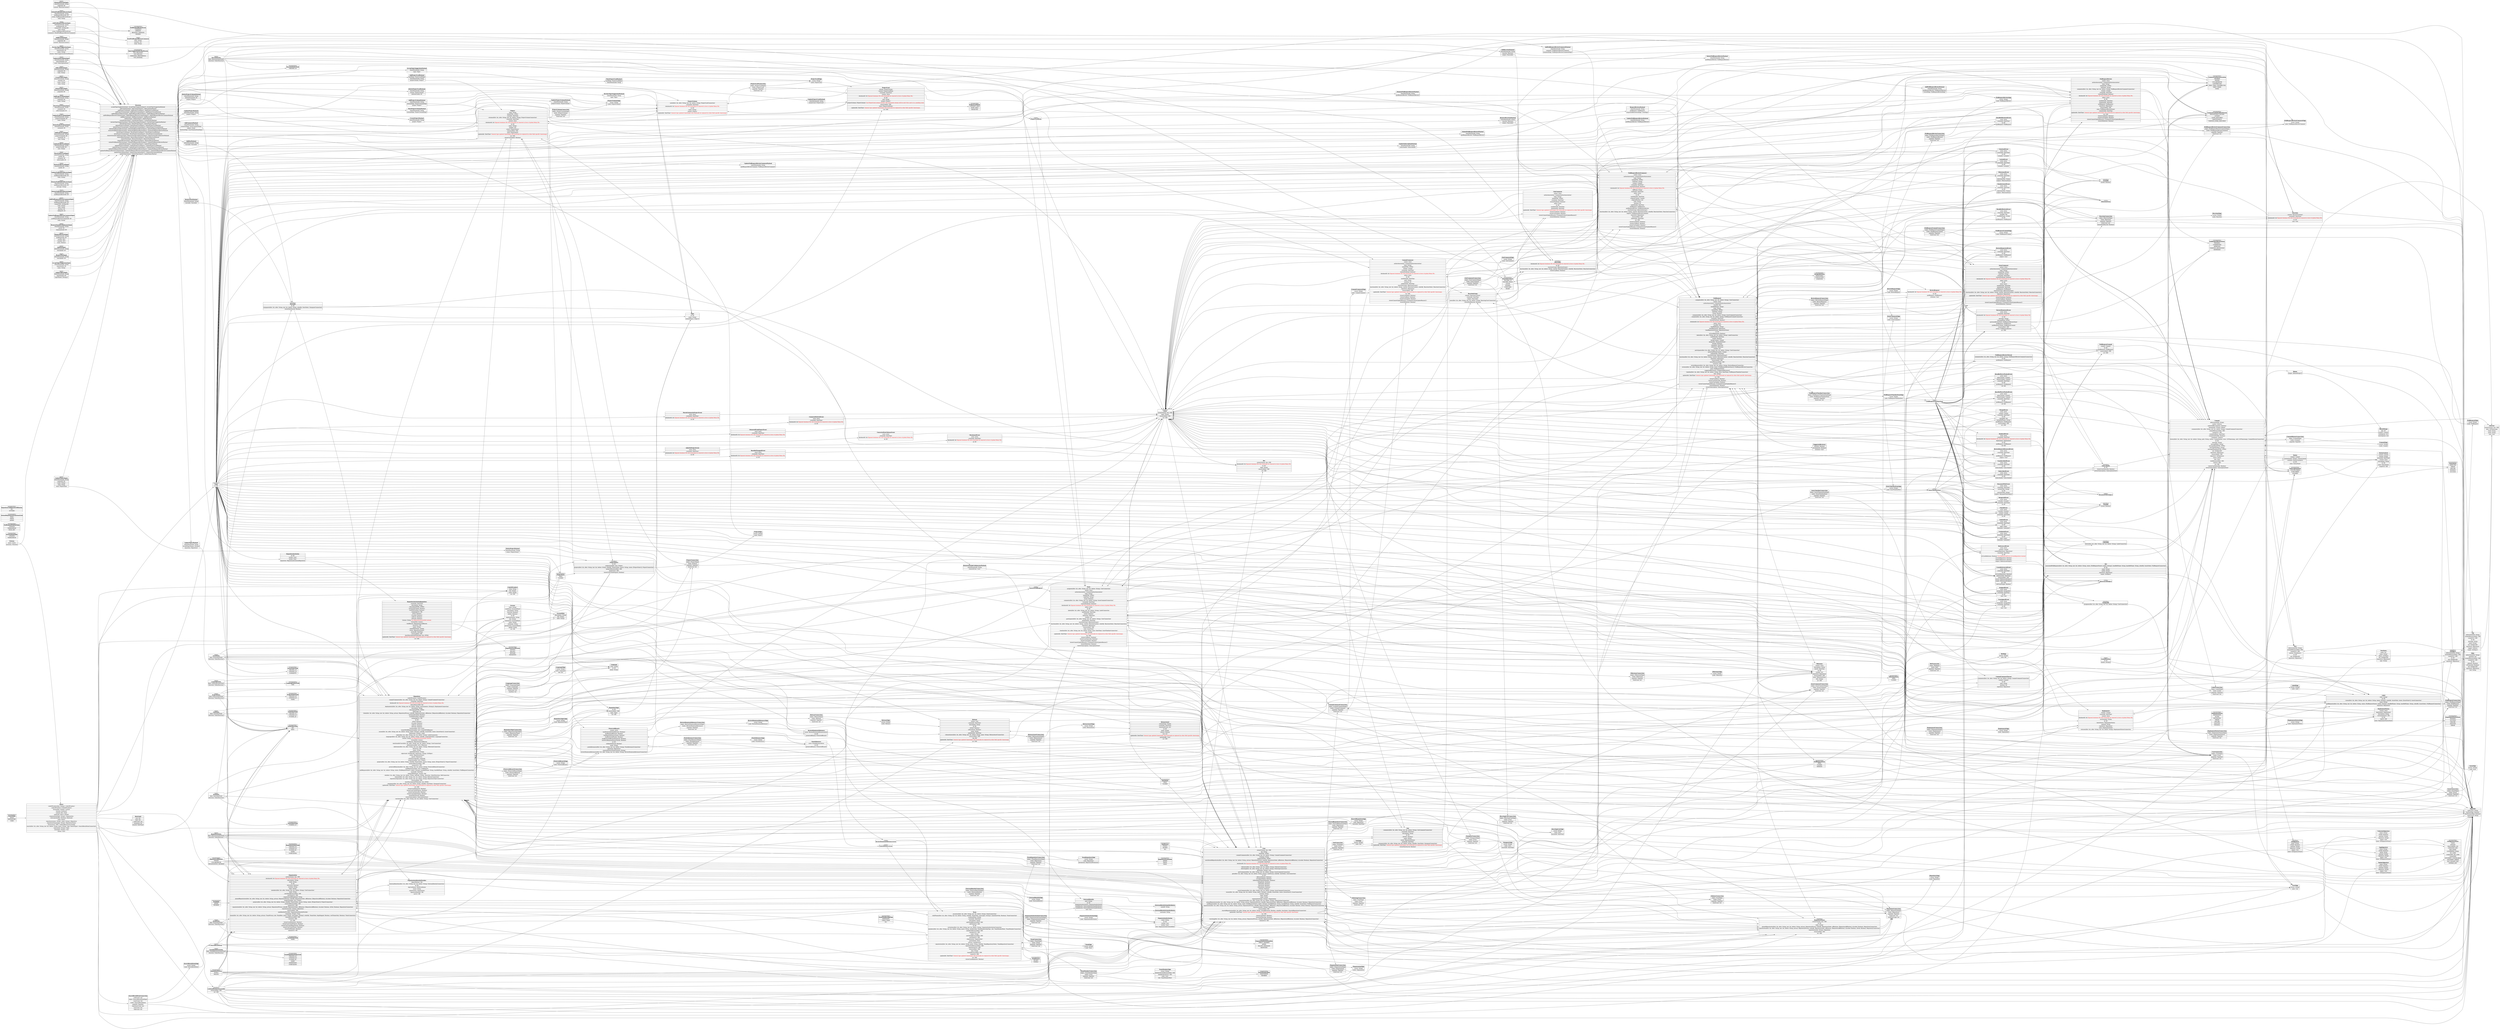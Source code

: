 digraph erd {
graph [
  rankdir = "LR"
];
node [
  fontsize = "16"
  shape = "plaintext"
];
edge [
];
"Schema" [label=<<TABLE COLOR="BLACK" BORDER="0" CELLBORDER="1" CELLSPACING="0"><TR><TD PORT="__title"><FONT COLOR="BLACK"><B>Schema</B></FONT></TD></TR><TR><TD ALIGN="CENTER" PORT="queryport"><FONT COLOR="BLACK">query: Query</FONT></TD></TR>,<TR><TD ALIGN="CENTER" PORT="mutationport"><FONT COLOR="BLACK">mutation: Mutation</FONT></TD></TR></TABLE>>];
"Query" [label=<<TABLE COLOR="BLACK" BORDER="0" CELLBORDER="1" CELLSPACING="0"><TR><TD PORT="__title"><FONT COLOR="BLACK"><B>Query</B></FONT></TD></TR><TR><TD ALIGN="CENTER" PORT="codeOfConductport"><FONT COLOR="BLACK">codeOfConduct(key: String!): CodeOfConduct</FONT></TD></TR>,<TR><TD ALIGN="CENTER" PORT="codesOfConductport"><FONT COLOR="BLACK">codesOfConduct: [CodeOfConduct]</FONT></TD></TR>,<TR><TD ALIGN="CENTER" PORT="licenseport"><FONT COLOR="BLACK">license(key: String!): License</FONT></TD></TR>,<TR><TD ALIGN="CENTER" PORT="licensesport"><FONT COLOR="BLACK">licenses: [License]!</FONT></TD></TR>,<TR><TD ALIGN="CENTER" PORT="nodeport"><FONT COLOR="BLACK">node(id: ID!): Node</FONT></TD></TR>,<TR><TD ALIGN="CENTER" PORT="nodesport"><FONT COLOR="BLACK">nodes(ids: [ID!]!): [Node]!</FONT></TD></TR>,<TR><TD ALIGN="CENTER" PORT="organizationport"><FONT COLOR="BLACK">organization(login: String!): Organization</FONT></TD></TR>,<TR><TD ALIGN="CENTER" PORT="rateLimitport"><FONT COLOR="BLACK">rateLimit(dryRun: Boolean): RateLimit</FONT></TD></TR>,<TR><TD ALIGN="CENTER" PORT="relayport"><FONT COLOR="BLACK">relay: Query!</FONT></TD></TR>,<TR><TD ALIGN="CENTER" PORT="repositoryport"><FONT COLOR="BLACK">repository(owner: String!, name: String!): Repository</FONT></TD></TR>,<TR><TD ALIGN="CENTER" PORT="repositoryOwnerport"><FONT COLOR="BLACK">repositoryOwner(login: String!): RepositoryOwner</FONT></TD></TR>,<TR><TD ALIGN="CENTER" PORT="resourceport"><FONT COLOR="BLACK">resource(url: URI!): UniformResourceLocatable</FONT></TD></TR>,<TR><TD ALIGN="CENTER" PORT="searchport"><FONT COLOR="BLACK">search(first: Int, after: String, last: Int, before: String, query: String!, type: SearchType!): SearchResultItemConnection!</FONT></TD></TR>,<TR><TD ALIGN="CENTER" PORT="topicport"><FONT COLOR="BLACK">topic(name: String!): Topic</FONT></TD></TR>,<TR><TD ALIGN="CENTER" PORT="userport"><FONT COLOR="BLACK">user(login: String!): User</FONT></TD></TR>,<TR><TD ALIGN="CENTER" PORT="viewerport"><FONT COLOR="BLACK">viewer: User!</FONT></TD></TR></TABLE>>];
"Mutation" [label=<<TABLE COLOR="BLACK" BORDER="0" CELLBORDER="1" CELLSPACING="0"><TR><TD PORT="__title"><FONT COLOR="BLACK"><B>Mutation</B></FONT></TD></TR><TR><TD ALIGN="CENTER" PORT="acceptTopicSuggestionport"><FONT COLOR="BLACK">acceptTopicSuggestion(input: AcceptTopicSuggestionInput!): AcceptTopicSuggestionPayload</FONT></TD></TR>,<TR><TD ALIGN="CENTER" PORT="addCommentport"><FONT COLOR="BLACK">addComment(input: AddCommentInput!): AddCommentPayload</FONT></TD></TR>,<TR><TD ALIGN="CENTER" PORT="addProjectCardport"><FONT COLOR="BLACK">addProjectCard(input: AddProjectCardInput!): AddProjectCardPayload</FONT></TD></TR>,<TR><TD ALIGN="CENTER" PORT="addProjectColumnport"><FONT COLOR="BLACK">addProjectColumn(input: AddProjectColumnInput!): AddProjectColumnPayload</FONT></TD></TR>,<TR><TD ALIGN="CENTER" PORT="addPullRequestReviewport"><FONT COLOR="BLACK">addPullRequestReview(input: AddPullRequestReviewInput!): AddPullRequestReviewPayload</FONT></TD></TR>,<TR><TD ALIGN="CENTER" PORT="addPullRequestReviewCommentport"><FONT COLOR="BLACK">addPullRequestReviewComment(input: AddPullRequestReviewCommentInput!): AddPullRequestReviewCommentPayload</FONT></TD></TR>,<TR><TD ALIGN="CENTER" PORT="addReactionport"><FONT COLOR="BLACK">addReaction(input: AddReactionInput!): AddReactionPayload</FONT></TD></TR>,<TR><TD ALIGN="CENTER" PORT="addStarport"><FONT COLOR="BLACK">addStar(input: AddStarInput!): AddStarPayload</FONT></TD></TR>,<TR><TD ALIGN="CENTER" PORT="createProjectport"><FONT COLOR="BLACK">createProject(input: CreateProjectInput!): CreateProjectPayload</FONT></TD></TR>,<TR><TD ALIGN="CENTER" PORT="declineTopicSuggestionport"><FONT COLOR="BLACK">declineTopicSuggestion(input: DeclineTopicSuggestionInput!): DeclineTopicSuggestionPayload</FONT></TD></TR>,<TR><TD ALIGN="CENTER" PORT="deleteProjectport"><FONT COLOR="BLACK">deleteProject(input: DeleteProjectInput!): DeleteProjectPayload</FONT></TD></TR>,<TR><TD ALIGN="CENTER" PORT="deleteProjectCardport"><FONT COLOR="BLACK">deleteProjectCard(input: DeleteProjectCardInput!): DeleteProjectCardPayload</FONT></TD></TR>,<TR><TD ALIGN="CENTER" PORT="deleteProjectColumnport"><FONT COLOR="BLACK">deleteProjectColumn(input: DeleteProjectColumnInput!): DeleteProjectColumnPayload</FONT></TD></TR>,<TR><TD ALIGN="CENTER" PORT="deletePullRequestReviewport"><FONT COLOR="BLACK">deletePullRequestReview(input: DeletePullRequestReviewInput!): DeletePullRequestReviewPayload</FONT></TD></TR>,<TR><TD ALIGN="CENTER" PORT="dismissPullRequestReviewport"><FONT COLOR="BLACK">dismissPullRequestReview(input: DismissPullRequestReviewInput!): DismissPullRequestReviewPayload</FONT></TD></TR>,<TR><TD ALIGN="CENTER" PORT="moveProjectCardport"><FONT COLOR="BLACK">moveProjectCard(input: MoveProjectCardInput!): MoveProjectCardPayload</FONT></TD></TR>,<TR><TD ALIGN="CENTER" PORT="moveProjectColumnport"><FONT COLOR="BLACK">moveProjectColumn(input: MoveProjectColumnInput!): MoveProjectColumnPayload</FONT></TD></TR>,<TR><TD ALIGN="CENTER" PORT="removeOutsideCollaboratorport"><FONT COLOR="BLACK">removeOutsideCollaborator(input: RemoveOutsideCollaboratorInput!): RemoveOutsideCollaboratorPayload</FONT></TD></TR>,<TR><TD ALIGN="CENTER" PORT="removeReactionport"><FONT COLOR="BLACK">removeReaction(input: RemoveReactionInput!): RemoveReactionPayload</FONT></TD></TR>,<TR><TD ALIGN="CENTER" PORT="removeStarport"><FONT COLOR="BLACK">removeStar(input: RemoveStarInput!): RemoveStarPayload</FONT></TD></TR>,<TR><TD ALIGN="CENTER" PORT="requestReviewsport"><FONT COLOR="BLACK">requestReviews(input: RequestReviewsInput!): RequestReviewsPayload</FONT></TD></TR>,<TR><TD ALIGN="CENTER" PORT="submitPullRequestReviewport"><FONT COLOR="BLACK">submitPullRequestReview(input: SubmitPullRequestReviewInput!): SubmitPullRequestReviewPayload</FONT></TD></TR>,<TR><TD ALIGN="CENTER" PORT="updateProjectport"><FONT COLOR="BLACK">updateProject(input: UpdateProjectInput!): UpdateProjectPayload</FONT></TD></TR>,<TR><TD ALIGN="CENTER" PORT="updateProjectCardport"><FONT COLOR="BLACK">updateProjectCard(input: UpdateProjectCardInput!): UpdateProjectCardPayload</FONT></TD></TR>,<TR><TD ALIGN="CENTER" PORT="updateProjectColumnport"><FONT COLOR="BLACK">updateProjectColumn(input: UpdateProjectColumnInput!): UpdateProjectColumnPayload</FONT></TD></TR>,<TR><TD ALIGN="CENTER" PORT="updatePullRequestReviewport"><FONT COLOR="BLACK">updatePullRequestReview(input: UpdatePullRequestReviewInput!): UpdatePullRequestReviewPayload</FONT></TD></TR>,<TR><TD ALIGN="CENTER" PORT="updatePullRequestReviewCommentport"><FONT COLOR="BLACK">updatePullRequestReviewComment(input: UpdatePullRequestReviewCommentInput!): UpdatePullRequestReviewCommentPayload</FONT></TD></TR>,<TR><TD ALIGN="CENTER" PORT="updateSubscriptionport"><FONT COLOR="BLACK">updateSubscription(input: UpdateSubscriptionInput!): UpdateSubscriptionPayload</FONT></TD></TR>,<TR><TD ALIGN="CENTER" PORT="updateTopicsport"><FONT COLOR="BLACK">updateTopics(input: UpdateTopicsInput!): UpdateTopicsPayload</FONT></TD></TR></TABLE>>];
"CodeOfConduct" [label=<<TABLE COLOR="BLACK" BORDER="0" CELLBORDER="1" CELLSPACING="0"><TR><TD PORT="__title"><FONT COLOR="BLACK"><B>CodeOfConduct</B></FONT></TD></TR><TR><TD ALIGN="CENTER" PORT="bodyport"><FONT COLOR="BLACK">body: String</FONT></TD></TR>,<TR><TD ALIGN="CENTER" PORT="keyport"><FONT COLOR="BLACK">key: String!</FONT></TD></TR>,<TR><TD ALIGN="CENTER" PORT="nameport"><FONT COLOR="BLACK">name: String!</FONT></TD></TR>,<TR><TD ALIGN="CENTER" PORT="urlport"><FONT COLOR="BLACK">url: URI</FONT></TD></TR></TABLE>>];
"License" [label=<<TABLE COLOR="BLACK" BORDER="0" CELLBORDER="1" CELLSPACING="0"><TR><TD PORT="__title"><FONT COLOR="BLACK"><B>License</B></FONT></TD></TR><TR><TD ALIGN="CENTER" PORT="bodyport"><FONT COLOR="BLACK">body: String!</FONT></TD></TR>,<TR><TD ALIGN="CENTER" PORT="conditionsport"><FONT COLOR="BLACK">conditions: [LicenseRule]!</FONT></TD></TR>,<TR><TD ALIGN="CENTER" PORT="descriptionport"><FONT COLOR="BLACK">description: String</FONT></TD></TR>,<TR><TD ALIGN="CENTER" PORT="featuredport"><FONT COLOR="BLACK">featured: Boolean!</FONT></TD></TR>,<TR><TD ALIGN="CENTER" PORT="hiddenport"><FONT COLOR="BLACK">hidden: Boolean!</FONT></TD></TR>,<TR><TD ALIGN="CENTER" PORT="idport"><FONT COLOR="BLACK">id: ID!</FONT></TD></TR>,<TR><TD ALIGN="CENTER" PORT="implementationport"><FONT COLOR="BLACK">implementation: String</FONT></TD></TR>,<TR><TD ALIGN="CENTER" PORT="keyport"><FONT COLOR="BLACK">key: String!</FONT></TD></TR>,<TR><TD ALIGN="CENTER" PORT="limitationsport"><FONT COLOR="BLACK">limitations: [LicenseRule]!</FONT></TD></TR>,<TR><TD ALIGN="CENTER" PORT="nameport"><FONT COLOR="BLACK">name: String!</FONT></TD></TR>,<TR><TD ALIGN="CENTER" PORT="nicknameport"><FONT COLOR="BLACK">nickname: String</FONT></TD></TR>,<TR><TD ALIGN="CENTER" PORT="permissionsport"><FONT COLOR="BLACK">permissions: [LicenseRule]!</FONT></TD></TR>,<TR><TD ALIGN="CENTER" PORT="spdxIdport"><FONT COLOR="BLACK">spdxId: String</FONT></TD></TR>,<TR><TD ALIGN="CENTER" PORT="urlport"><FONT COLOR="BLACK">url: URI</FONT></TD></TR></TABLE>>];
"Organization" [label=<<TABLE COLOR="BLACK" BORDER="0" CELLBORDER="1" CELLSPACING="0"><TR><TD PORT="__title"><FONT COLOR="BLACK"><B>Organization</B></FONT></TD></TR><TR><TD ALIGN="CENTER" PORT="avatarUrlport"><FONT COLOR="BLACK">avatarUrl(size: Int): URI!</FONT></TD></TR>,<TR><TD ALIGN="CENTER" PORT="databaseIdport"><FONT COLOR="BLACK">databaseId: Int <FONT COLOR="RED">Exposed database IDs will eventually be removed in favor of global Relay IDs.</FONT></FONT></TD></TR>,<TR><TD ALIGN="CENTER" PORT="descriptionport"><FONT COLOR="BLACK">description: String</FONT></TD></TR>,<TR><TD ALIGN="CENTER" PORT="emailport"><FONT COLOR="BLACK">email: String</FONT></TD></TR>,<TR><TD ALIGN="CENTER" PORT="idport"><FONT COLOR="BLACK">id: ID!</FONT></TD></TR>,<TR><TD ALIGN="CENTER" PORT="isInvoicedport"><FONT COLOR="BLACK">isInvoiced: Boolean!</FONT></TD></TR>,<TR><TD ALIGN="CENTER" PORT="locationport"><FONT COLOR="BLACK">location: String</FONT></TD></TR>,<TR><TD ALIGN="CENTER" PORT="loginport"><FONT COLOR="BLACK">login: String!</FONT></TD></TR>,<TR><TD ALIGN="CENTER" PORT="membersport"><FONT COLOR="BLACK">members(first: Int, after: String, last: Int, before: String): UserConnection!</FONT></TD></TR>,<TR><TD ALIGN="CENTER" PORT="nameport"><FONT COLOR="BLACK">name: String</FONT></TD></TR>,<TR><TD ALIGN="CENTER" PORT="newTeamResourcePathport"><FONT COLOR="BLACK">newTeamResourcePath: URI!</FONT></TD></TR>,<TR><TD ALIGN="CENTER" PORT="newTeamUrlport"><FONT COLOR="BLACK">newTeamUrl: URI!</FONT></TD></TR>,<TR><TD ALIGN="CENTER" PORT="organizationBillingEmailport"><FONT COLOR="BLACK">organizationBillingEmail: String</FONT></TD></TR>,<TR><TD ALIGN="CENTER" PORT="pinnedRepositoriesport"><FONT COLOR="BLACK">pinnedRepositories(first: Int, after: String, last: Int, before: String, privacy: RepositoryPrivacy, orderBy: RepositoryOrder, affiliations: [RepositoryAffiliation], isLocked: Boolean): RepositoryConnection!</FONT></TD></TR>,<TR><TD ALIGN="CENTER" PORT="projectport"><FONT COLOR="BLACK">project(number: Int!): Project</FONT></TD></TR>,<TR><TD ALIGN="CENTER" PORT="projectsport"><FONT COLOR="BLACK">projects(first: Int, after: String, last: Int, before: String, orderBy: ProjectOrder, search: String, states: [ProjectState!]): ProjectConnection!</FONT></TD></TR>,<TR><TD ALIGN="CENTER" PORT="projectsResourcePathport"><FONT COLOR="BLACK">projectsResourcePath: URI!</FONT></TD></TR>,<TR><TD ALIGN="CENTER" PORT="projectsUrlport"><FONT COLOR="BLACK">projectsUrl: URI!</FONT></TD></TR>,<TR><TD ALIGN="CENTER" PORT="repositoriesport"><FONT COLOR="BLACK">repositories(first: Int, after: String, last: Int, before: String, privacy: RepositoryPrivacy, orderBy: RepositoryOrder, affiliations: [RepositoryAffiliation], isLocked: Boolean, isFork: Boolean): RepositoryConnection!</FONT></TD></TR>,<TR><TD ALIGN="CENTER" PORT="repositoryport"><FONT COLOR="BLACK">repository(name: String!): Repository</FONT></TD></TR>,<TR><TD ALIGN="CENTER" PORT="resourcePathport"><FONT COLOR="BLACK">resourcePath: URI!</FONT></TD></TR>,<TR><TD ALIGN="CENTER" PORT="samlIdentityProviderport"><FONT COLOR="BLACK">samlIdentityProvider: OrganizationIdentityProvider</FONT></TD></TR>,<TR><TD ALIGN="CENTER" PORT="teamport"><FONT COLOR="BLACK">team(slug: String!): Team</FONT></TD></TR>,<TR><TD ALIGN="CENTER" PORT="teamsport"><FONT COLOR="BLACK">teams(first: Int, after: String, last: Int, before: String, privacy: TeamPrivacy, role: TeamRole, query: String, userLogins: [String!], orderBy: TeamOrder, ldapMapped: Boolean, rootTeamsOnly: Boolean): TeamConnection!</FONT></TD></TR>,<TR><TD ALIGN="CENTER" PORT="teamsResourcePathport"><FONT COLOR="BLACK">teamsResourcePath: URI!</FONT></TD></TR>,<TR><TD ALIGN="CENTER" PORT="teamsUrlport"><FONT COLOR="BLACK">teamsUrl: URI!</FONT></TD></TR>,<TR><TD ALIGN="CENTER" PORT="urlport"><FONT COLOR="BLACK">url: URI!</FONT></TD></TR>,<TR><TD ALIGN="CENTER" PORT="viewerCanAdministerport"><FONT COLOR="BLACK">viewerCanAdminister: Boolean!</FONT></TD></TR>,<TR><TD ALIGN="CENTER" PORT="viewerCanCreateProjectsport"><FONT COLOR="BLACK">viewerCanCreateProjects: Boolean!</FONT></TD></TR>,<TR><TD ALIGN="CENTER" PORT="viewerCanCreateRepositoriesport"><FONT COLOR="BLACK">viewerCanCreateRepositories: Boolean!</FONT></TD></TR>,<TR><TD ALIGN="CENTER" PORT="viewerCanCreateTeamsport"><FONT COLOR="BLACK">viewerCanCreateTeams: Boolean!</FONT></TD></TR>,<TR><TD ALIGN="CENTER" PORT="viewerIsAMemberport"><FONT COLOR="BLACK">viewerIsAMember: Boolean!</FONT></TD></TR>,<TR><TD ALIGN="CENTER" PORT="websiteUrlport"><FONT COLOR="BLACK">websiteUrl: URI</FONT></TD></TR></TABLE>>];
"RateLimit" [label=<<TABLE COLOR="BLACK" BORDER="0" CELLBORDER="1" CELLSPACING="0"><TR><TD PORT="__title"><FONT COLOR="BLACK"><B>RateLimit</B></FONT></TD></TR><TR><TD ALIGN="CENTER" PORT="costport"><FONT COLOR="BLACK">cost: Int!</FONT></TD></TR>,<TR><TD ALIGN="CENTER" PORT="limitport"><FONT COLOR="BLACK">limit: Int!</FONT></TD></TR>,<TR><TD ALIGN="CENTER" PORT="nodeCountport"><FONT COLOR="BLACK">nodeCount: Int!</FONT></TD></TR>,<TR><TD ALIGN="CENTER" PORT="remainingport"><FONT COLOR="BLACK">remaining: Int!</FONT></TD></TR>,<TR><TD ALIGN="CENTER" PORT="resetAtport"><FONT COLOR="BLACK">resetAt: DateTime!</FONT></TD></TR></TABLE>>];
"Repository" [label=<<TABLE COLOR="BLACK" BORDER="0" CELLBORDER="1" CELLSPACING="0"><TR><TD PORT="__title"><FONT COLOR="BLACK"><B>Repository</B></FONT></TD></TR><TR><TD ALIGN="CENTER" PORT="codeOfConductport"><FONT COLOR="BLACK">codeOfConduct: CodeOfConduct</FONT></TD></TR>,<TR><TD ALIGN="CENTER" PORT="commitCommentsport"><FONT COLOR="BLACK">commitComments(first: Int, after: String, last: Int, before: String): CommitCommentConnection!</FONT></TD></TR>,<TR><TD ALIGN="CENTER" PORT="createdAtport"><FONT COLOR="BLACK">createdAt: DateTime!</FONT></TD></TR>,<TR><TD ALIGN="CENTER" PORT="databaseIdport"><FONT COLOR="BLACK">databaseId: Int <FONT COLOR="RED">Exposed database IDs will eventually be removed in favor of global Relay IDs.</FONT></FONT></TD></TR>,<TR><TD ALIGN="CENTER" PORT="defaultBranchRefport"><FONT COLOR="BLACK">defaultBranchRef: Ref</FONT></TD></TR>,<TR><TD ALIGN="CENTER" PORT="deploymentsport"><FONT COLOR="BLACK">deployments(first: Int, after: String, last: Int, before: String, environments: [String!]): DeploymentConnection!</FONT></TD></TR>,<TR><TD ALIGN="CENTER" PORT="descriptionport"><FONT COLOR="BLACK">description: String</FONT></TD></TR>,<TR><TD ALIGN="CENTER" PORT="descriptionHTMLport"><FONT COLOR="BLACK">descriptionHTML: HTML!</FONT></TD></TR>,<TR><TD ALIGN="CENTER" PORT="diskUsageport"><FONT COLOR="BLACK">diskUsage: Int</FONT></TD></TR>,<TR><TD ALIGN="CENTER" PORT="forksport"><FONT COLOR="BLACK">forks(first: Int, after: String, last: Int, before: String, privacy: RepositoryPrivacy, orderBy: RepositoryOrder, affiliations: [RepositoryAffiliation], isLocked: Boolean): RepositoryConnection!</FONT></TD></TR>,<TR><TD ALIGN="CENTER" PORT="hasIssuesEnabledport"><FONT COLOR="BLACK">hasIssuesEnabled: Boolean!</FONT></TD></TR>,<TR><TD ALIGN="CENTER" PORT="hasWikiEnabledport"><FONT COLOR="BLACK">hasWikiEnabled: Boolean!</FONT></TD></TR>,<TR><TD ALIGN="CENTER" PORT="homepageUrlport"><FONT COLOR="BLACK">homepageUrl: URI</FONT></TD></TR>,<TR><TD ALIGN="CENTER" PORT="idport"><FONT COLOR="BLACK">id: ID!</FONT></TD></TR>,<TR><TD ALIGN="CENTER" PORT="isForkport"><FONT COLOR="BLACK">isFork: Boolean!</FONT></TD></TR>,<TR><TD ALIGN="CENTER" PORT="isLockedport"><FONT COLOR="BLACK">isLocked: Boolean!</FONT></TD></TR>,<TR><TD ALIGN="CENTER" PORT="isMirrorport"><FONT COLOR="BLACK">isMirror: Boolean!</FONT></TD></TR>,<TR><TD ALIGN="CENTER" PORT="isPrivateport"><FONT COLOR="BLACK">isPrivate: Boolean!</FONT></TD></TR>,<TR><TD ALIGN="CENTER" PORT="issueport"><FONT COLOR="BLACK">issue(number: Int!): Issue</FONT></TD></TR>,<TR><TD ALIGN="CENTER" PORT="issueOrPullRequestport"><FONT COLOR="BLACK">issueOrPullRequest(number: Int!): IssueOrPullRequest</FONT></TD></TR>,<TR><TD ALIGN="CENTER" PORT="issuesport"><FONT COLOR="BLACK">issues(first: Int, after: String, last: Int, before: String, labels: [String!], orderBy: IssueOrder, states: [IssueState!]): IssueConnection!</FONT></TD></TR>,<TR><TD ALIGN="CENTER" PORT="labelport"><FONT COLOR="BLACK">label(name: String!): Label</FONT></TD></TR>,<TR><TD ALIGN="CENTER" PORT="labelsport"><FONT COLOR="BLACK">labels(first: Int, after: String, last: Int, before: String): LabelConnection</FONT></TD></TR>,<TR><TD ALIGN="CENTER" PORT="languagesport"><FONT COLOR="BLACK">languages(first: Int, after: String, last: Int, before: String, orderBy: LanguageOrder): LanguageConnection</FONT></TD></TR>,<TR><TD ALIGN="CENTER" PORT="licenseport"><FONT COLOR="BLACK">license: String <FONT COLOR="RED">Use Repository.licenseInfo instead.</FONT></FONT></TD></TR>,<TR><TD ALIGN="CENTER" PORT="licenseInfoport"><FONT COLOR="BLACK">licenseInfo: License</FONT></TD></TR>,<TR><TD ALIGN="CENTER" PORT="lockReasonport"><FONT COLOR="BLACK">lockReason: RepositoryLockReason</FONT></TD></TR>,<TR><TD ALIGN="CENTER" PORT="mentionableUsersport"><FONT COLOR="BLACK">mentionableUsers(first: Int, after: String, last: Int, before: String): UserConnection!</FONT></TD></TR>,<TR><TD ALIGN="CENTER" PORT="milestoneport"><FONT COLOR="BLACK">milestone(number: Int!): Milestone</FONT></TD></TR>,<TR><TD ALIGN="CENTER" PORT="milestonesport"><FONT COLOR="BLACK">milestones(first: Int, after: String, last: Int, before: String): MilestoneConnection</FONT></TD></TR>,<TR><TD ALIGN="CENTER" PORT="mirrorUrlport"><FONT COLOR="BLACK">mirrorUrl: URI</FONT></TD></TR>,<TR><TD ALIGN="CENTER" PORT="nameport"><FONT COLOR="BLACK">name: String!</FONT></TD></TR>,<TR><TD ALIGN="CENTER" PORT="nameWithOwnerport"><FONT COLOR="BLACK">nameWithOwner: String!</FONT></TD></TR>,<TR><TD ALIGN="CENTER" PORT="objectport"><FONT COLOR="BLACK">object(oid: GitObjectID, expression: String): GitObject</FONT></TD></TR>,<TR><TD ALIGN="CENTER" PORT="ownerport"><FONT COLOR="BLACK">owner: RepositoryOwner!</FONT></TD></TR>,<TR><TD ALIGN="CENTER" PORT="parentport"><FONT COLOR="BLACK">parent: Repository</FONT></TD></TR>,<TR><TD ALIGN="CENTER" PORT="primaryLanguageport"><FONT COLOR="BLACK">primaryLanguage: Language</FONT></TD></TR>,<TR><TD ALIGN="CENTER" PORT="projectport"><FONT COLOR="BLACK">project(number: Int!): Project</FONT></TD></TR>,<TR><TD ALIGN="CENTER" PORT="projectsport"><FONT COLOR="BLACK">projects(first: Int, after: String, last: Int, before: String, orderBy: ProjectOrder, search: String, states: [ProjectState!]): ProjectConnection!</FONT></TD></TR>,<TR><TD ALIGN="CENTER" PORT="projectsResourcePathport"><FONT COLOR="BLACK">projectsResourcePath: URI!</FONT></TD></TR>,<TR><TD ALIGN="CENTER" PORT="projectsUrlport"><FONT COLOR="BLACK">projectsUrl: URI!</FONT></TD></TR>,<TR><TD ALIGN="CENTER" PORT="protectedBranchesport"><FONT COLOR="BLACK">protectedBranches(first: Int, after: String, last: Int, before: String): ProtectedBranchConnection!</FONT></TD></TR>,<TR><TD ALIGN="CENTER" PORT="pullRequestport"><FONT COLOR="BLACK">pullRequest(number: Int!): PullRequest</FONT></TD></TR>,<TR><TD ALIGN="CENTER" PORT="pullRequestsport"><FONT COLOR="BLACK">pullRequests(first: Int, after: String, last: Int, before: String, states: [PullRequestState!], labels: [String!], headRefName: String, baseRefName: String, orderBy: IssueOrder): PullRequestConnection!</FONT></TD></TR>,<TR><TD ALIGN="CENTER" PORT="pushedAtport"><FONT COLOR="BLACK">pushedAt: DateTime</FONT></TD></TR>,<TR><TD ALIGN="CENTER" PORT="refport"><FONT COLOR="BLACK">ref(qualifiedName: String!): Ref</FONT></TD></TR>,<TR><TD ALIGN="CENTER" PORT="refsport"><FONT COLOR="BLACK">refs(first: Int, after: String, last: Int, before: String, refPrefix: String!, direction: OrderDirection): RefConnection</FONT></TD></TR>,<TR><TD ALIGN="CENTER" PORT="releasesport"><FONT COLOR="BLACK">releases(first: Int, after: String, last: Int, before: String): ReleaseConnection!</FONT></TD></TR>,<TR><TD ALIGN="CENTER" PORT="repositoryTopicsport"><FONT COLOR="BLACK">repositoryTopics(first: Int, after: String, last: Int, before: String): RepositoryTopicConnection!</FONT></TD></TR>,<TR><TD ALIGN="CENTER" PORT="resourcePathport"><FONT COLOR="BLACK">resourcePath: URI!</FONT></TD></TR>,<TR><TD ALIGN="CENTER" PORT="shortDescriptionHTMLport"><FONT COLOR="BLACK">shortDescriptionHTML(limit: Int): HTML!</FONT></TD></TR>,<TR><TD ALIGN="CENTER" PORT="stargazersport"><FONT COLOR="BLACK">stargazers(first: Int, after: String, last: Int, before: String, orderBy: StarOrder): StargazerConnection!</FONT></TD></TR>,<TR><TD ALIGN="CENTER" PORT="updatedAtport"><FONT COLOR="BLACK">updatedAt: DateTime! <FONT COLOR="RED">General type updated timestamps will eventually be replaced by other field specific timestamps.</FONT></FONT></TD></TR>,<TR><TD ALIGN="CENTER" PORT="urlport"><FONT COLOR="BLACK">url: URI!</FONT></TD></TR>,<TR><TD ALIGN="CENTER" PORT="viewerCanAdministerport"><FONT COLOR="BLACK">viewerCanAdminister: Boolean!</FONT></TD></TR>,<TR><TD ALIGN="CENTER" PORT="viewerCanCreateProjectsport"><FONT COLOR="BLACK">viewerCanCreateProjects: Boolean!</FONT></TD></TR>,<TR><TD ALIGN="CENTER" PORT="viewerCanSubscribeport"><FONT COLOR="BLACK">viewerCanSubscribe: Boolean!</FONT></TD></TR>,<TR><TD ALIGN="CENTER" PORT="viewerCanUpdateTopicsport"><FONT COLOR="BLACK">viewerCanUpdateTopics: Boolean!</FONT></TD></TR>,<TR><TD ALIGN="CENTER" PORT="viewerHasStarredport"><FONT COLOR="BLACK">viewerHasStarred: Boolean!</FONT></TD></TR>,<TR><TD ALIGN="CENTER" PORT="viewerSubscriptionport"><FONT COLOR="BLACK">viewerSubscription: SubscriptionState!</FONT></TD></TR>,<TR><TD ALIGN="CENTER" PORT="watchersport"><FONT COLOR="BLACK">watchers(first: Int, after: String, last: Int, before: String): UserConnection!</FONT></TD></TR></TABLE>>];
"SearchResultItemConnection" [label=<<TABLE COLOR="BLACK" BORDER="0" CELLBORDER="1" CELLSPACING="0"><TR><TD PORT="__title"><FONT COLOR="BLACK"><B>SearchResultItemConnection</B></FONT></TD></TR><TR><TD ALIGN="CENTER" PORT="codeCountport"><FONT COLOR="BLACK">codeCount: Int!</FONT></TD></TR>,<TR><TD ALIGN="CENTER" PORT="edgesport"><FONT COLOR="BLACK">edges: [SearchResultItemEdge]</FONT></TD></TR>,<TR><TD ALIGN="CENTER" PORT="issueCountport"><FONT COLOR="BLACK">issueCount: Int!</FONT></TD></TR>,<TR><TD ALIGN="CENTER" PORT="nodesport"><FONT COLOR="BLACK">nodes: [SearchResultItem]</FONT></TD></TR>,<TR><TD ALIGN="CENTER" PORT="pageInfoport"><FONT COLOR="BLACK">pageInfo: PageInfo!</FONT></TD></TR>,<TR><TD ALIGN="CENTER" PORT="repositoryCountport"><FONT COLOR="BLACK">repositoryCount: Int!</FONT></TD></TR>,<TR><TD ALIGN="CENTER" PORT="userCountport"><FONT COLOR="BLACK">userCount: Int!</FONT></TD></TR>,<TR><TD ALIGN="CENTER" PORT="wikiCountport"><FONT COLOR="BLACK">wikiCount: Int!</FONT></TD></TR></TABLE>>];
"Topic" [label=<<TABLE COLOR="BLACK" BORDER="0" CELLBORDER="1" CELLSPACING="0"><TR><TD PORT="__title"><FONT COLOR="BLACK"><B>Topic</B></FONT></TD></TR><TR><TD ALIGN="CENTER" PORT="idport"><FONT COLOR="BLACK">id: ID!</FONT></TD></TR>,<TR><TD ALIGN="CENTER" PORT="nameport"><FONT COLOR="BLACK">name: String!</FONT></TD></TR>,<TR><TD ALIGN="CENTER" PORT="relatedTopicsport"><FONT COLOR="BLACK">relatedTopics: [Topic!]!</FONT></TD></TR></TABLE>>];
"User" [label=<<TABLE COLOR="BLACK" BORDER="0" CELLBORDER="1" CELLSPACING="0"><TR><TD PORT="__title"><FONT COLOR="BLACK"><B>User</B></FONT></TD></TR><TR><TD ALIGN="CENTER" PORT="avatarUrlport"><FONT COLOR="BLACK">avatarUrl(size: Int): URI!</FONT></TD></TR>,<TR><TD ALIGN="CENTER" PORT="bioport"><FONT COLOR="BLACK">bio: String</FONT></TD></TR>,<TR><TD ALIGN="CENTER" PORT="bioHTMLport"><FONT COLOR="BLACK">bioHTML: HTML!</FONT></TD></TR>,<TR><TD ALIGN="CENTER" PORT="commitCommentsport"><FONT COLOR="BLACK">commitComments(first: Int, after: String, last: Int, before: String): CommitCommentConnection!</FONT></TD></TR>,<TR><TD ALIGN="CENTER" PORT="companyport"><FONT COLOR="BLACK">company: String</FONT></TD></TR>,<TR><TD ALIGN="CENTER" PORT="companyHTMLport"><FONT COLOR="BLACK">companyHTML: HTML!</FONT></TD></TR>,<TR><TD ALIGN="CENTER" PORT="contributedRepositoriesport"><FONT COLOR="BLACK">contributedRepositories(first: Int, after: String, last: Int, before: String, privacy: RepositoryPrivacy, orderBy: RepositoryOrder, affiliations: [RepositoryAffiliation], isLocked: Boolean): RepositoryConnection!</FONT></TD></TR>,<TR><TD ALIGN="CENTER" PORT="createdAtport"><FONT COLOR="BLACK">createdAt: DateTime!</FONT></TD></TR>,<TR><TD ALIGN="CENTER" PORT="databaseIdport"><FONT COLOR="BLACK">databaseId: Int <FONT COLOR="RED">Exposed database IDs will eventually be removed in favor of global Relay IDs.</FONT></FONT></TD></TR>,<TR><TD ALIGN="CENTER" PORT="emailport"><FONT COLOR="BLACK">email: String!</FONT></TD></TR>,<TR><TD ALIGN="CENTER" PORT="followersport"><FONT COLOR="BLACK">followers(first: Int, after: String, last: Int, before: String): FollowerConnection!</FONT></TD></TR>,<TR><TD ALIGN="CENTER" PORT="followingport"><FONT COLOR="BLACK">following(first: Int, after: String, last: Int, before: String): FollowingConnection!</FONT></TD></TR>,<TR><TD ALIGN="CENTER" PORT="gistport"><FONT COLOR="BLACK">gist(name: String!): Gist</FONT></TD></TR>,<TR><TD ALIGN="CENTER" PORT="gistCommentsport"><FONT COLOR="BLACK">gistComments(first: Int, after: String, last: Int, before: String): IssueCommentConnection!</FONT></TD></TR>,<TR><TD ALIGN="CENTER" PORT="gistsport"><FONT COLOR="BLACK">gists(first: Int, after: String, last: Int, before: String, privacy: GistPrivacy, orderBy: GistOrder): GistConnection!</FONT></TD></TR>,<TR><TD ALIGN="CENTER" PORT="idport"><FONT COLOR="BLACK">id: ID!</FONT></TD></TR>,<TR><TD ALIGN="CENTER" PORT="isBountyHunterport"><FONT COLOR="BLACK">isBountyHunter: Boolean!</FONT></TD></TR>,<TR><TD ALIGN="CENTER" PORT="isCampusExpertport"><FONT COLOR="BLACK">isCampusExpert: Boolean!</FONT></TD></TR>,<TR><TD ALIGN="CENTER" PORT="isDeveloperProgramMemberport"><FONT COLOR="BLACK">isDeveloperProgramMember: Boolean!</FONT></TD></TR>,<TR><TD ALIGN="CENTER" PORT="isEmployeeport"><FONT COLOR="BLACK">isEmployee: Boolean!</FONT></TD></TR>,<TR><TD ALIGN="CENTER" PORT="isHireableport"><FONT COLOR="BLACK">isHireable: Boolean!</FONT></TD></TR>,<TR><TD ALIGN="CENTER" PORT="isInvoicedport"><FONT COLOR="BLACK">isInvoiced: Boolean!</FONT></TD></TR>,<TR><TD ALIGN="CENTER" PORT="isSiteAdminport"><FONT COLOR="BLACK">isSiteAdmin: Boolean!</FONT></TD></TR>,<TR><TD ALIGN="CENTER" PORT="isViewerport"><FONT COLOR="BLACK">isViewer: Boolean!</FONT></TD></TR>,<TR><TD ALIGN="CENTER" PORT="issueCommentsport"><FONT COLOR="BLACK">issueComments(first: Int, after: String, last: Int, before: String): IssueCommentConnection!</FONT></TD></TR>,<TR><TD ALIGN="CENTER" PORT="issuesport"><FONT COLOR="BLACK">issues(first: Int, after: String, last: Int, before: String, labels: [String!], orderBy: IssueOrder, states: [IssueState!]): IssueConnection!</FONT></TD></TR>,<TR><TD ALIGN="CENTER" PORT="locationport"><FONT COLOR="BLACK">location: String</FONT></TD></TR>,<TR><TD ALIGN="CENTER" PORT="loginport"><FONT COLOR="BLACK">login: String!</FONT></TD></TR>,<TR><TD ALIGN="CENTER" PORT="nameport"><FONT COLOR="BLACK">name: String</FONT></TD></TR>,<TR><TD ALIGN="CENTER" PORT="organizationport"><FONT COLOR="BLACK">organization(login: String!): Organization</FONT></TD></TR>,<TR><TD ALIGN="CENTER" PORT="organizationsport"><FONT COLOR="BLACK">organizations(first: Int, after: String, last: Int, before: String): OrganizationConnection!</FONT></TD></TR>,<TR><TD ALIGN="CENTER" PORT="pinnedRepositoriesport"><FONT COLOR="BLACK">pinnedRepositories(first: Int, after: String, last: Int, before: String, privacy: RepositoryPrivacy, orderBy: RepositoryOrder, affiliations: [RepositoryAffiliation], isLocked: Boolean): RepositoryConnection!</FONT></TD></TR>,<TR><TD ALIGN="CENTER" PORT="pullRequestsport"><FONT COLOR="BLACK">pullRequests(first: Int, after: String, last: Int, before: String, states: [PullRequestState!], labels: [String!], headRefName: String, baseRefName: String, orderBy: IssueOrder): PullRequestConnection!</FONT></TD></TR>,<TR><TD ALIGN="CENTER" PORT="repositoriesport"><FONT COLOR="BLACK">repositories(first: Int, after: String, last: Int, before: String, privacy: RepositoryPrivacy, orderBy: RepositoryOrder, affiliations: [RepositoryAffiliation], isLocked: Boolean, isFork: Boolean): RepositoryConnection!</FONT></TD></TR>,<TR><TD ALIGN="CENTER" PORT="repositoryport"><FONT COLOR="BLACK">repository(name: String!): Repository</FONT></TD></TR>,<TR><TD ALIGN="CENTER" PORT="resourcePathport"><FONT COLOR="BLACK">resourcePath: URI!</FONT></TD></TR>,<TR><TD ALIGN="CENTER" PORT="starredRepositoriesport"><FONT COLOR="BLACK">starredRepositories(first: Int, after: String, last: Int, before: String, ownedByViewer: Boolean, orderBy: StarOrder): StarredRepositoryConnection!</FONT></TD></TR>,<TR><TD ALIGN="CENTER" PORT="updatedAtport"><FONT COLOR="BLACK">updatedAt: DateTime! <FONT COLOR="RED">General type updated timestamps will eventually be replaced by other field specific timestamps.</FONT></FONT></TD></TR>,<TR><TD ALIGN="CENTER" PORT="urlport"><FONT COLOR="BLACK">url: URI!</FONT></TD></TR>,<TR><TD ALIGN="CENTER" PORT="viewerCanFollowport"><FONT COLOR="BLACK">viewerCanFollow: Boolean!</FONT></TD></TR>,<TR><TD ALIGN="CENTER" PORT="viewerIsFollowingport"><FONT COLOR="BLACK">viewerIsFollowing: Boolean!</FONT></TD></TR>,<TR><TD ALIGN="CENTER" PORT="watchingport"><FONT COLOR="BLACK">watching(first: Int, after: String, last: Int, before: String, privacy: RepositoryPrivacy, orderBy: RepositoryOrder, affiliations: [RepositoryAffiliation], isLocked: Boolean): RepositoryConnection!</FONT></TD></TR>,<TR><TD ALIGN="CENTER" PORT="websiteUrlport"><FONT COLOR="BLACK">websiteUrl: URI</FONT></TD></TR></TABLE>>];
"AddedToProjectEvent" [label=<<TABLE COLOR="BLACK" BORDER="0" CELLBORDER="1" CELLSPACING="0"><TR><TD PORT="__title"><FONT COLOR="BLACK"><B>AddedToProjectEvent</B></FONT></TD></TR><TR><TD ALIGN="CENTER" PORT="actorport"><FONT COLOR="BLACK">actor: Actor</FONT></TD></TR>,<TR><TD ALIGN="CENTER" PORT="createdAtport"><FONT COLOR="BLACK">createdAt: DateTime!</FONT></TD></TR>,<TR><TD ALIGN="CENTER" PORT="databaseIdport"><FONT COLOR="BLACK">databaseId: Int <FONT COLOR="RED">Exposed database IDs will eventually be removed in favor of global Relay IDs.</FONT></FONT></TD></TR>,<TR><TD ALIGN="CENTER" PORT="idport"><FONT COLOR="BLACK">id: ID!</FONT></TD></TR></TABLE>>];
"AssignedEvent" [label=<<TABLE COLOR="BLACK" BORDER="0" CELLBORDER="1" CELLSPACING="0"><TR><TD PORT="__title"><FONT COLOR="BLACK"><B>AssignedEvent</B></FONT></TD></TR><TR><TD ALIGN="CENTER" PORT="actorport"><FONT COLOR="BLACK">actor: Actor</FONT></TD></TR>,<TR><TD ALIGN="CENTER" PORT="assignableport"><FONT COLOR="BLACK">assignable: Assignable!</FONT></TD></TR>,<TR><TD ALIGN="CENTER" PORT="createdAtport"><FONT COLOR="BLACK">createdAt: DateTime!</FONT></TD></TR>,<TR><TD ALIGN="CENTER" PORT="idport"><FONT COLOR="BLACK">id: ID!</FONT></TD></TR>,<TR><TD ALIGN="CENTER" PORT="userport"><FONT COLOR="BLACK">user: User</FONT></TD></TR></TABLE>>];
"BaseRefChangedEvent" [label=<<TABLE COLOR="BLACK" BORDER="0" CELLBORDER="1" CELLSPACING="0"><TR><TD PORT="__title"><FONT COLOR="BLACK"><B>BaseRefChangedEvent</B></FONT></TD></TR><TR><TD ALIGN="CENTER" PORT="actorport"><FONT COLOR="BLACK">actor: Actor</FONT></TD></TR>,<TR><TD ALIGN="CENTER" PORT="createdAtport"><FONT COLOR="BLACK">createdAt: DateTime!</FONT></TD></TR>,<TR><TD ALIGN="CENTER" PORT="databaseIdport"><FONT COLOR="BLACK">databaseId: Int <FONT COLOR="RED">Exposed database IDs will eventually be removed in favor of global Relay IDs.</FONT></FONT></TD></TR>,<TR><TD ALIGN="CENTER" PORT="idport"><FONT COLOR="BLACK">id: ID!</FONT></TD></TR></TABLE>>];
"BaseRefForcePushedEvent" [label=<<TABLE COLOR="BLACK" BORDER="0" CELLBORDER="1" CELLSPACING="0"><TR><TD PORT="__title"><FONT COLOR="BLACK"><B>BaseRefForcePushedEvent</B></FONT></TD></TR><TR><TD ALIGN="CENTER" PORT="actorport"><FONT COLOR="BLACK">actor: Actor</FONT></TD></TR>,<TR><TD ALIGN="CENTER" PORT="afterCommitport"><FONT COLOR="BLACK">afterCommit: Commit!</FONT></TD></TR>,<TR><TD ALIGN="CENTER" PORT="beforeCommitport"><FONT COLOR="BLACK">beforeCommit: Commit!</FONT></TD></TR>,<TR><TD ALIGN="CENTER" PORT="createdAtport"><FONT COLOR="BLACK">createdAt: DateTime!</FONT></TD></TR>,<TR><TD ALIGN="CENTER" PORT="idport"><FONT COLOR="BLACK">id: ID!</FONT></TD></TR>,<TR><TD ALIGN="CENTER" PORT="pullRequestport"><FONT COLOR="BLACK">pullRequest: PullRequest!</FONT></TD></TR>,<TR><TD ALIGN="CENTER" PORT="refport"><FONT COLOR="BLACK">ref: Ref</FONT></TD></TR></TABLE>>];
"Blob" [label=<<TABLE COLOR="BLACK" BORDER="0" CELLBORDER="1" CELLSPACING="0"><TR><TD PORT="__title"><FONT COLOR="BLACK"><B>Blob</B></FONT></TD></TR><TR><TD ALIGN="CENTER" PORT="abbreviatedOidport"><FONT COLOR="BLACK">abbreviatedOid: String!</FONT></TD></TR>,<TR><TD ALIGN="CENTER" PORT="byteSizeport"><FONT COLOR="BLACK">byteSize: Int!</FONT></TD></TR>,<TR><TD ALIGN="CENTER" PORT="commitResourcePathport"><FONT COLOR="BLACK">commitResourcePath: URI!</FONT></TD></TR>,<TR><TD ALIGN="CENTER" PORT="commitUrlport"><FONT COLOR="BLACK">commitUrl: URI!</FONT></TD></TR>,<TR><TD ALIGN="CENTER" PORT="idport"><FONT COLOR="BLACK">id: ID!</FONT></TD></TR>,<TR><TD ALIGN="CENTER" PORT="isBinaryport"><FONT COLOR="BLACK">isBinary: Boolean!</FONT></TD></TR>,<TR><TD ALIGN="CENTER" PORT="isTruncatedport"><FONT COLOR="BLACK">isTruncated: Boolean!</FONT></TD></TR>,<TR><TD ALIGN="CENTER" PORT="oidport"><FONT COLOR="BLACK">oid: GitObjectID!</FONT></TD></TR>,<TR><TD ALIGN="CENTER" PORT="repositoryport"><FONT COLOR="BLACK">repository: Repository!</FONT></TD></TR>,<TR><TD ALIGN="CENTER" PORT="textport"><FONT COLOR="BLACK">text: String</FONT></TD></TR></TABLE>>];
"Bot" [label=<<TABLE COLOR="BLACK" BORDER="0" CELLBORDER="1" CELLSPACING="0"><TR><TD PORT="__title"><FONT COLOR="BLACK"><B>Bot</B></FONT></TD></TR><TR><TD ALIGN="CENTER" PORT="avatarUrlport"><FONT COLOR="BLACK">avatarUrl(size: Int): URI!</FONT></TD></TR>,<TR><TD ALIGN="CENTER" PORT="databaseIdport"><FONT COLOR="BLACK">databaseId: Int <FONT COLOR="RED">Exposed database IDs will eventually be removed in favor of global Relay IDs.</FONT></FONT></TD></TR>,<TR><TD ALIGN="CENTER" PORT="idport"><FONT COLOR="BLACK">id: ID!</FONT></TD></TR>,<TR><TD ALIGN="CENTER" PORT="loginport"><FONT COLOR="BLACK">login: String!</FONT></TD></TR>,<TR><TD ALIGN="CENTER" PORT="resourcePathport"><FONT COLOR="BLACK">resourcePath: URI!</FONT></TD></TR>,<TR><TD ALIGN="CENTER" PORT="urlport"><FONT COLOR="BLACK">url: URI!</FONT></TD></TR></TABLE>>];
"ClosedEvent" [label=<<TABLE COLOR="BLACK" BORDER="0" CELLBORDER="1" CELLSPACING="0"><TR><TD PORT="__title"><FONT COLOR="BLACK"><B>ClosedEvent</B></FONT></TD></TR><TR><TD ALIGN="CENTER" PORT="actorport"><FONT COLOR="BLACK">actor: Actor</FONT></TD></TR>,<TR><TD ALIGN="CENTER" PORT="closableport"><FONT COLOR="BLACK">closable: Closable!</FONT></TD></TR>,<TR><TD ALIGN="CENTER" PORT="commitport"><FONT COLOR="BLACK">commit: Commit</FONT></TD></TR>,<TR><TD ALIGN="CENTER" PORT="createdAtport"><FONT COLOR="BLACK">createdAt: DateTime!</FONT></TD></TR>,<TR><TD ALIGN="CENTER" PORT="idport"><FONT COLOR="BLACK">id: ID!</FONT></TD></TR></TABLE>>];
"CommentDeletedEvent" [label=<<TABLE COLOR="BLACK" BORDER="0" CELLBORDER="1" CELLSPACING="0"><TR><TD PORT="__title"><FONT COLOR="BLACK"><B>CommentDeletedEvent</B></FONT></TD></TR><TR><TD ALIGN="CENTER" PORT="actorport"><FONT COLOR="BLACK">actor: Actor</FONT></TD></TR>,<TR><TD ALIGN="CENTER" PORT="createdAtport"><FONT COLOR="BLACK">createdAt: DateTime!</FONT></TD></TR>,<TR><TD ALIGN="CENTER" PORT="databaseIdport"><FONT COLOR="BLACK">databaseId: Int <FONT COLOR="RED">Exposed database IDs will eventually be removed in favor of global Relay IDs.</FONT></FONT></TD></TR>,<TR><TD ALIGN="CENTER" PORT="idport"><FONT COLOR="BLACK">id: ID!</FONT></TD></TR></TABLE>>];
"Commit" [label=<<TABLE COLOR="BLACK" BORDER="0" CELLBORDER="1" CELLSPACING="0"><TR><TD PORT="__title"><FONT COLOR="BLACK"><B>Commit</B></FONT></TD></TR><TR><TD ALIGN="CENTER" PORT="abbreviatedOidport"><FONT COLOR="BLACK">abbreviatedOid: String!</FONT></TD></TR>,<TR><TD ALIGN="CENTER" PORT="authorport"><FONT COLOR="BLACK">author: GitActor</FONT></TD></TR>,<TR><TD ALIGN="CENTER" PORT="authoredByCommitterport"><FONT COLOR="BLACK">authoredByCommitter: Boolean!</FONT></TD></TR>,<TR><TD ALIGN="CENTER" PORT="blameport"><FONT COLOR="BLACK">blame(path: String!): Blame!</FONT></TD></TR>,<TR><TD ALIGN="CENTER" PORT="commentsport"><FONT COLOR="BLACK">comments(first: Int, after: String, last: Int, before: String): CommitCommentConnection!</FONT></TD></TR>,<TR><TD ALIGN="CENTER" PORT="commitResourcePathport"><FONT COLOR="BLACK">commitResourcePath: URI!</FONT></TD></TR>,<TR><TD ALIGN="CENTER" PORT="commitUrlport"><FONT COLOR="BLACK">commitUrl: URI!</FONT></TD></TR>,<TR><TD ALIGN="CENTER" PORT="committedDateport"><FONT COLOR="BLACK">committedDate: DateTime!</FONT></TD></TR>,<TR><TD ALIGN="CENTER" PORT="committedViaWebport"><FONT COLOR="BLACK">committedViaWeb: Boolean!</FONT></TD></TR>,<TR><TD ALIGN="CENTER" PORT="committerport"><FONT COLOR="BLACK">committer: GitActor</FONT></TD></TR>,<TR><TD ALIGN="CENTER" PORT="historyport"><FONT COLOR="BLACK">history(first: Int, after: String, last: Int, before: String, path: String, author: CommitAuthor, since: GitTimestamp, until: GitTimestamp): CommitHistoryConnection!</FONT></TD></TR>,<TR><TD ALIGN="CENTER" PORT="idport"><FONT COLOR="BLACK">id: ID!</FONT></TD></TR>,<TR><TD ALIGN="CENTER" PORT="messageport"><FONT COLOR="BLACK">message: String!</FONT></TD></TR>,<TR><TD ALIGN="CENTER" PORT="messageBodyport"><FONT COLOR="BLACK">messageBody: String!</FONT></TD></TR>,<TR><TD ALIGN="CENTER" PORT="messageBodyHTMLport"><FONT COLOR="BLACK">messageBodyHTML: HTML!</FONT></TD></TR>,<TR><TD ALIGN="CENTER" PORT="messageHeadlineport"><FONT COLOR="BLACK">messageHeadline: String!</FONT></TD></TR>,<TR><TD ALIGN="CENTER" PORT="messageHeadlineHTMLport"><FONT COLOR="BLACK">messageHeadlineHTML: HTML!</FONT></TD></TR>,<TR><TD ALIGN="CENTER" PORT="oidport"><FONT COLOR="BLACK">oid: GitObjectID!</FONT></TD></TR>,<TR><TD ALIGN="CENTER" PORT="repositoryport"><FONT COLOR="BLACK">repository: Repository!</FONT></TD></TR>,<TR><TD ALIGN="CENTER" PORT="resourcePathport"><FONT COLOR="BLACK">resourcePath: URI!</FONT></TD></TR>,<TR><TD ALIGN="CENTER" PORT="signatureport"><FONT COLOR="BLACK">signature: GitSignature</FONT></TD></TR>,<TR><TD ALIGN="CENTER" PORT="statusport"><FONT COLOR="BLACK">status: Status</FONT></TD></TR>,<TR><TD ALIGN="CENTER" PORT="treeport"><FONT COLOR="BLACK">tree: Tree!</FONT></TD></TR>,<TR><TD ALIGN="CENTER" PORT="treeResourcePathport"><FONT COLOR="BLACK">treeResourcePath: URI!</FONT></TD></TR>,<TR><TD ALIGN="CENTER" PORT="treeUrlport"><FONT COLOR="BLACK">treeUrl: URI!</FONT></TD></TR>,<TR><TD ALIGN="CENTER" PORT="urlport"><FONT COLOR="BLACK">url: URI!</FONT></TD></TR>,<TR><TD ALIGN="CENTER" PORT="viewerCanSubscribeport"><FONT COLOR="BLACK">viewerCanSubscribe: Boolean!</FONT></TD></TR>,<TR><TD ALIGN="CENTER" PORT="viewerSubscriptionport"><FONT COLOR="BLACK">viewerSubscription: SubscriptionState!</FONT></TD></TR></TABLE>>];
"CommitComment" [label=<<TABLE COLOR="BLACK" BORDER="0" CELLBORDER="1" CELLSPACING="0"><TR><TD PORT="__title"><FONT COLOR="BLACK"><B>CommitComment</B></FONT></TD></TR><TR><TD ALIGN="CENTER" PORT="authorport"><FONT COLOR="BLACK">author: Actor</FONT></TD></TR>,<TR><TD ALIGN="CENTER" PORT="authorAssociationport"><FONT COLOR="BLACK">authorAssociation: CommentAuthorAssociation!</FONT></TD></TR>,<TR><TD ALIGN="CENTER" PORT="bodyport"><FONT COLOR="BLACK">body: String!</FONT></TD></TR>,<TR><TD ALIGN="CENTER" PORT="bodyHTMLport"><FONT COLOR="BLACK">bodyHTML: HTML!</FONT></TD></TR>,<TR><TD ALIGN="CENTER" PORT="commitport"><FONT COLOR="BLACK">commit: Commit</FONT></TD></TR>,<TR><TD ALIGN="CENTER" PORT="createdAtport"><FONT COLOR="BLACK">createdAt: DateTime!</FONT></TD></TR>,<TR><TD ALIGN="CENTER" PORT="createdViaEmailport"><FONT COLOR="BLACK">createdViaEmail: Boolean!</FONT></TD></TR>,<TR><TD ALIGN="CENTER" PORT="databaseIdport"><FONT COLOR="BLACK">databaseId: Int <FONT COLOR="RED">Exposed database IDs will eventually be removed in favor of global Relay IDs.</FONT></FONT></TD></TR>,<TR><TD ALIGN="CENTER" PORT="editorport"><FONT COLOR="BLACK">editor: Actor</FONT></TD></TR>,<TR><TD ALIGN="CENTER" PORT="idport"><FONT COLOR="BLACK">id: ID!</FONT></TD></TR>,<TR><TD ALIGN="CENTER" PORT="lastEditedAtport"><FONT COLOR="BLACK">lastEditedAt: DateTime</FONT></TD></TR>,<TR><TD ALIGN="CENTER" PORT="pathport"><FONT COLOR="BLACK">path: String</FONT></TD></TR>,<TR><TD ALIGN="CENTER" PORT="positionport"><FONT COLOR="BLACK">position: Int</FONT></TD></TR>,<TR><TD ALIGN="CENTER" PORT="publishedAtport"><FONT COLOR="BLACK">publishedAt: DateTime</FONT></TD></TR>,<TR><TD ALIGN="CENTER" PORT="reactionGroupsport"><FONT COLOR="BLACK">reactionGroups: [ReactionGroup!]</FONT></TD></TR>,<TR><TD ALIGN="CENTER" PORT="reactionsport"><FONT COLOR="BLACK">reactions(first: Int, after: String, last: Int, before: String, content: ReactionContent, orderBy: ReactionOrder): ReactionConnection!</FONT></TD></TR>,<TR><TD ALIGN="CENTER" PORT="repositoryport"><FONT COLOR="BLACK">repository: Repository!</FONT></TD></TR>,<TR><TD ALIGN="CENTER" PORT="resourcePathport"><FONT COLOR="BLACK">resourcePath: URI!</FONT></TD></TR>,<TR><TD ALIGN="CENTER" PORT="updatedAtport"><FONT COLOR="BLACK">updatedAt: DateTime! <FONT COLOR="RED">General type updated timestamps will eventually be replaced by other field specific timestamps.</FONT></FONT></TD></TR>,<TR><TD ALIGN="CENTER" PORT="urlport"><FONT COLOR="BLACK">url: URI!</FONT></TD></TR>,<TR><TD ALIGN="CENTER" PORT="viewerCanDeleteport"><FONT COLOR="BLACK">viewerCanDelete: Boolean!</FONT></TD></TR>,<TR><TD ALIGN="CENTER" PORT="viewerCanReactport"><FONT COLOR="BLACK">viewerCanReact: Boolean!</FONT></TD></TR>,<TR><TD ALIGN="CENTER" PORT="viewerCanUpdateport"><FONT COLOR="BLACK">viewerCanUpdate: Boolean!</FONT></TD></TR>,<TR><TD ALIGN="CENTER" PORT="viewerCannotUpdateReasonsport"><FONT COLOR="BLACK">viewerCannotUpdateReasons: [CommentCannotUpdateReason!]!</FONT></TD></TR>,<TR><TD ALIGN="CENTER" PORT="viewerDidAuthorport"><FONT COLOR="BLACK">viewerDidAuthor: Boolean!</FONT></TD></TR></TABLE>>];
"CommitCommentThread" [label=<<TABLE COLOR="BLACK" BORDER="0" CELLBORDER="1" CELLSPACING="0"><TR><TD PORT="__title"><FONT COLOR="BLACK"><B>CommitCommentThread</B></FONT></TD></TR><TR><TD ALIGN="CENTER" PORT="commentsport"><FONT COLOR="BLACK">comments(first: Int, after: String, last: Int, before: String): CommitCommentConnection!</FONT></TD></TR>,<TR><TD ALIGN="CENTER" PORT="commitport"><FONT COLOR="BLACK">commit: Commit!</FONT></TD></TR>,<TR><TD ALIGN="CENTER" PORT="idport"><FONT COLOR="BLACK">id: ID!</FONT></TD></TR>,<TR><TD ALIGN="CENTER" PORT="pathport"><FONT COLOR="BLACK">path: String</FONT></TD></TR>,<TR><TD ALIGN="CENTER" PORT="positionport"><FONT COLOR="BLACK">position: Int</FONT></TD></TR>,<TR><TD ALIGN="CENTER" PORT="repositoryport"><FONT COLOR="BLACK">repository: Repository!</FONT></TD></TR></TABLE>>];
"ConvertedNoteToIssueEvent" [label=<<TABLE COLOR="BLACK" BORDER="0" CELLBORDER="1" CELLSPACING="0"><TR><TD PORT="__title"><FONT COLOR="BLACK"><B>ConvertedNoteToIssueEvent</B></FONT></TD></TR><TR><TD ALIGN="CENTER" PORT="actorport"><FONT COLOR="BLACK">actor: Actor</FONT></TD></TR>,<TR><TD ALIGN="CENTER" PORT="createdAtport"><FONT COLOR="BLACK">createdAt: DateTime!</FONT></TD></TR>,<TR><TD ALIGN="CENTER" PORT="databaseIdport"><FONT COLOR="BLACK">databaseId: Int <FONT COLOR="RED">Exposed database IDs will eventually be removed in favor of global Relay IDs.</FONT></FONT></TD></TR>,<TR><TD ALIGN="CENTER" PORT="idport"><FONT COLOR="BLACK">id: ID!</FONT></TD></TR></TABLE>>];
"CrossReferencedEvent" [label=<<TABLE COLOR="BLACK" BORDER="0" CELLBORDER="1" CELLSPACING="0"><TR><TD PORT="__title"><FONT COLOR="BLACK"><B>CrossReferencedEvent</B></FONT></TD></TR><TR><TD ALIGN="CENTER" PORT="actorport"><FONT COLOR="BLACK">actor: Actor</FONT></TD></TR>,<TR><TD ALIGN="CENTER" PORT="createdAtport"><FONT COLOR="BLACK">createdAt: DateTime!</FONT></TD></TR>,<TR><TD ALIGN="CENTER" PORT="idport"><FONT COLOR="BLACK">id: ID!</FONT></TD></TR>,<TR><TD ALIGN="CENTER" PORT="isCrossRepositoryport"><FONT COLOR="BLACK">isCrossRepository: Boolean!</FONT></TD></TR>,<TR><TD ALIGN="CENTER" PORT="referencedAtport"><FONT COLOR="BLACK">referencedAt: DateTime!</FONT></TD></TR>,<TR><TD ALIGN="CENTER" PORT="resourcePathport"><FONT COLOR="BLACK">resourcePath: URI!</FONT></TD></TR>,<TR><TD ALIGN="CENTER" PORT="sourceport"><FONT COLOR="BLACK">source: ReferencedSubject!</FONT></TD></TR>,<TR><TD ALIGN="CENTER" PORT="targetport"><FONT COLOR="BLACK">target: ReferencedSubject!</FONT></TD></TR>,<TR><TD ALIGN="CENTER" PORT="urlport"><FONT COLOR="BLACK">url: URI!</FONT></TD></TR>,<TR><TD ALIGN="CENTER" PORT="willCloseTargetport"><FONT COLOR="BLACK">willCloseTarget: Boolean!</FONT></TD></TR></TABLE>>];
"DemilestonedEvent" [label=<<TABLE COLOR="BLACK" BORDER="0" CELLBORDER="1" CELLSPACING="0"><TR><TD PORT="__title"><FONT COLOR="BLACK"><B>DemilestonedEvent</B></FONT></TD></TR><TR><TD ALIGN="CENTER" PORT="actorport"><FONT COLOR="BLACK">actor: Actor</FONT></TD></TR>,<TR><TD ALIGN="CENTER" PORT="createdAtport"><FONT COLOR="BLACK">createdAt: DateTime!</FONT></TD></TR>,<TR><TD ALIGN="CENTER" PORT="idport"><FONT COLOR="BLACK">id: ID!</FONT></TD></TR>,<TR><TD ALIGN="CENTER" PORT="milestoneTitleport"><FONT COLOR="BLACK">milestoneTitle: String!</FONT></TD></TR>,<TR><TD ALIGN="CENTER" PORT="subjectport"><FONT COLOR="BLACK">subject: MilestoneItem!</FONT></TD></TR></TABLE>>];
"DeployedEvent" [label=<<TABLE COLOR="BLACK" BORDER="0" CELLBORDER="1" CELLSPACING="0"><TR><TD PORT="__title"><FONT COLOR="BLACK"><B>DeployedEvent</B></FONT></TD></TR><TR><TD ALIGN="CENTER" PORT="actorport"><FONT COLOR="BLACK">actor: Actor</FONT></TD></TR>,<TR><TD ALIGN="CENTER" PORT="createdAtport"><FONT COLOR="BLACK">createdAt: DateTime!</FONT></TD></TR>,<TR><TD ALIGN="CENTER" PORT="databaseIdport"><FONT COLOR="BLACK">databaseId: Int <FONT COLOR="RED">Exposed database IDs will eventually be removed in favor of global Relay IDs.</FONT></FONT></TD></TR>,<TR><TD ALIGN="CENTER" PORT="deploymentport"><FONT COLOR="BLACK">deployment: Deployment!</FONT></TD></TR>,<TR><TD ALIGN="CENTER" PORT="idport"><FONT COLOR="BLACK">id: ID!</FONT></TD></TR>,<TR><TD ALIGN="CENTER" PORT="pullRequestport"><FONT COLOR="BLACK">pullRequest: PullRequest!</FONT></TD></TR>,<TR><TD ALIGN="CENTER" PORT="refport"><FONT COLOR="BLACK">ref: Ref</FONT></TD></TR></TABLE>>];
"Deployment" [label=<<TABLE COLOR="BLACK" BORDER="0" CELLBORDER="1" CELLSPACING="0"><TR><TD PORT="__title"><FONT COLOR="BLACK"><B>Deployment</B></FONT></TD></TR><TR><TD ALIGN="CENTER" PORT="commitport"><FONT COLOR="BLACK">commit: Commit</FONT></TD></TR>,<TR><TD ALIGN="CENTER" PORT="createdAtport"><FONT COLOR="BLACK">createdAt: DateTime!</FONT></TD></TR>,<TR><TD ALIGN="CENTER" PORT="creatorport"><FONT COLOR="BLACK">creator: Actor</FONT></TD></TR>,<TR><TD ALIGN="CENTER" PORT="databaseIdport"><FONT COLOR="BLACK">databaseId: Int <FONT COLOR="RED">Exposed database IDs will eventually be removed in favor of global Relay IDs.</FONT></FONT></TD></TR>,<TR><TD ALIGN="CENTER" PORT="environmentport"><FONT COLOR="BLACK">environment: String</FONT></TD></TR>,<TR><TD ALIGN="CENTER" PORT="idport"><FONT COLOR="BLACK">id: ID!</FONT></TD></TR>,<TR><TD ALIGN="CENTER" PORT="latestStatusport"><FONT COLOR="BLACK">latestStatus: DeploymentStatus</FONT></TD></TR>,<TR><TD ALIGN="CENTER" PORT="payloadport"><FONT COLOR="BLACK">payload: String</FONT></TD></TR>,<TR><TD ALIGN="CENTER" PORT="repositoryport"><FONT COLOR="BLACK">repository: Repository!</FONT></TD></TR>,<TR><TD ALIGN="CENTER" PORT="stateport"><FONT COLOR="BLACK">state: DeploymentState</FONT></TD></TR>,<TR><TD ALIGN="CENTER" PORT="statusesport"><FONT COLOR="BLACK">statuses(first: Int, after: String, last: Int, before: String): DeploymentStatusConnection</FONT></TD></TR></TABLE>>];
"DeploymentStatus" [label=<<TABLE COLOR="BLACK" BORDER="0" CELLBORDER="1" CELLSPACING="0"><TR><TD PORT="__title"><FONT COLOR="BLACK"><B>DeploymentStatus</B></FONT></TD></TR><TR><TD ALIGN="CENTER" PORT="creatorport"><FONT COLOR="BLACK">creator: Actor</FONT></TD></TR>,<TR><TD ALIGN="CENTER" PORT="deploymentport"><FONT COLOR="BLACK">deployment: Deployment!</FONT></TD></TR>,<TR><TD ALIGN="CENTER" PORT="descriptionport"><FONT COLOR="BLACK">description: String</FONT></TD></TR>,<TR><TD ALIGN="CENTER" PORT="environmentUrlport"><FONT COLOR="BLACK">environmentUrl: URI</FONT></TD></TR>,<TR><TD ALIGN="CENTER" PORT="idport"><FONT COLOR="BLACK">id: ID!</FONT></TD></TR>,<TR><TD ALIGN="CENTER" PORT="logUrlport"><FONT COLOR="BLACK">logUrl: URI</FONT></TD></TR>,<TR><TD ALIGN="CENTER" PORT="stateport"><FONT COLOR="BLACK">state: DeploymentStatusState!</FONT></TD></TR></TABLE>>];
"ExternalIdentity" [label=<<TABLE COLOR="BLACK" BORDER="0" CELLBORDER="1" CELLSPACING="0"><TR><TD PORT="__title"><FONT COLOR="BLACK"><B>ExternalIdentity</B></FONT></TD></TR><TR><TD ALIGN="CENTER" PORT="guidport"><FONT COLOR="BLACK">guid: String!</FONT></TD></TR>,<TR><TD ALIGN="CENTER" PORT="idport"><FONT COLOR="BLACK">id: ID!</FONT></TD></TR>,<TR><TD ALIGN="CENTER" PORT="organizationInvitationport"><FONT COLOR="BLACK">organizationInvitation: OrganizationInvitation</FONT></TD></TR>,<TR><TD ALIGN="CENTER" PORT="samlIdentityport"><FONT COLOR="BLACK">samlIdentity: ExternalIdentitySamlAttributes</FONT></TD></TR>,<TR><TD ALIGN="CENTER" PORT="scimIdentityport"><FONT COLOR="BLACK">scimIdentity: ExternalIdentityScimAttributes</FONT></TD></TR>,<TR><TD ALIGN="CENTER" PORT="userport"><FONT COLOR="BLACK">user: User</FONT></TD></TR></TABLE>>];
"Gist" [label=<<TABLE COLOR="BLACK" BORDER="0" CELLBORDER="1" CELLSPACING="0"><TR><TD PORT="__title"><FONT COLOR="BLACK"><B>Gist</B></FONT></TD></TR><TR><TD ALIGN="CENTER" PORT="commentsport"><FONT COLOR="BLACK">comments(first: Int, after: String, last: Int, before: String): GistCommentConnection!</FONT></TD></TR>,<TR><TD ALIGN="CENTER" PORT="createdAtport"><FONT COLOR="BLACK">createdAt: DateTime!</FONT></TD></TR>,<TR><TD ALIGN="CENTER" PORT="descriptionport"><FONT COLOR="BLACK">description: String</FONT></TD></TR>,<TR><TD ALIGN="CENTER" PORT="idport"><FONT COLOR="BLACK">id: ID!</FONT></TD></TR>,<TR><TD ALIGN="CENTER" PORT="isPublicport"><FONT COLOR="BLACK">isPublic: Boolean!</FONT></TD></TR>,<TR><TD ALIGN="CENTER" PORT="nameport"><FONT COLOR="BLACK">name: String!</FONT></TD></TR>,<TR><TD ALIGN="CENTER" PORT="ownerport"><FONT COLOR="BLACK">owner: RepositoryOwner</FONT></TD></TR>,<TR><TD ALIGN="CENTER" PORT="pushedAtport"><FONT COLOR="BLACK">pushedAt: DateTime</FONT></TD></TR>,<TR><TD ALIGN="CENTER" PORT="stargazersport"><FONT COLOR="BLACK">stargazers(first: Int, after: String, last: Int, before: String, orderBy: StarOrder): StargazerConnection!</FONT></TD></TR>,<TR><TD ALIGN="CENTER" PORT="updatedAtport"><FONT COLOR="BLACK">updatedAt: DateTime! <FONT COLOR="RED">General type updated timestamps will eventually be replaced by other field specific timestamps.</FONT></FONT></TD></TR>,<TR><TD ALIGN="CENTER" PORT="viewerHasStarredport"><FONT COLOR="BLACK">viewerHasStarred: Boolean!</FONT></TD></TR></TABLE>>];
"GistComment" [label=<<TABLE COLOR="BLACK" BORDER="0" CELLBORDER="1" CELLSPACING="0"><TR><TD PORT="__title"><FONT COLOR="BLACK"><B>GistComment</B></FONT></TD></TR><TR><TD ALIGN="CENTER" PORT="authorport"><FONT COLOR="BLACK">author: Actor</FONT></TD></TR>,<TR><TD ALIGN="CENTER" PORT="authorAssociationport"><FONT COLOR="BLACK">authorAssociation: CommentAuthorAssociation!</FONT></TD></TR>,<TR><TD ALIGN="CENTER" PORT="bodyport"><FONT COLOR="BLACK">body: String!</FONT></TD></TR>,<TR><TD ALIGN="CENTER" PORT="bodyHTMLport"><FONT COLOR="BLACK">bodyHTML: HTML!</FONT></TD></TR>,<TR><TD ALIGN="CENTER" PORT="createdAtport"><FONT COLOR="BLACK">createdAt: DateTime!</FONT></TD></TR>,<TR><TD ALIGN="CENTER" PORT="createdViaEmailport"><FONT COLOR="BLACK">createdViaEmail: Boolean!</FONT></TD></TR>,<TR><TD ALIGN="CENTER" PORT="editorport"><FONT COLOR="BLACK">editor: Actor</FONT></TD></TR>,<TR><TD ALIGN="CENTER" PORT="idport"><FONT COLOR="BLACK">id: ID!</FONT></TD></TR>,<TR><TD ALIGN="CENTER" PORT="lastEditedAtport"><FONT COLOR="BLACK">lastEditedAt: DateTime</FONT></TD></TR>,<TR><TD ALIGN="CENTER" PORT="publishedAtport"><FONT COLOR="BLACK">publishedAt: DateTime</FONT></TD></TR>,<TR><TD ALIGN="CENTER" PORT="updatedAtport"><FONT COLOR="BLACK">updatedAt: DateTime! <FONT COLOR="RED">General type updated timestamps will eventually be replaced by other field specific timestamps.</FONT></FONT></TD></TR>,<TR><TD ALIGN="CENTER" PORT="viewerCanDeleteport"><FONT COLOR="BLACK">viewerCanDelete: Boolean!</FONT></TD></TR>,<TR><TD ALIGN="CENTER" PORT="viewerCanUpdateport"><FONT COLOR="BLACK">viewerCanUpdate: Boolean!</FONT></TD></TR>,<TR><TD ALIGN="CENTER" PORT="viewerCannotUpdateReasonsport"><FONT COLOR="BLACK">viewerCannotUpdateReasons: [CommentCannotUpdateReason!]!</FONT></TD></TR>,<TR><TD ALIGN="CENTER" PORT="viewerDidAuthorport"><FONT COLOR="BLACK">viewerDidAuthor: Boolean!</FONT></TD></TR></TABLE>>];
"HeadRefDeletedEvent" [label=<<TABLE COLOR="BLACK" BORDER="0" CELLBORDER="1" CELLSPACING="0"><TR><TD PORT="__title"><FONT COLOR="BLACK"><B>HeadRefDeletedEvent</B></FONT></TD></TR><TR><TD ALIGN="CENTER" PORT="actorport"><FONT COLOR="BLACK">actor: Actor</FONT></TD></TR>,<TR><TD ALIGN="CENTER" PORT="createdAtport"><FONT COLOR="BLACK">createdAt: DateTime!</FONT></TD></TR>,<TR><TD ALIGN="CENTER" PORT="headRefport"><FONT COLOR="BLACK">headRef: Ref</FONT></TD></TR>,<TR><TD ALIGN="CENTER" PORT="headRefNameport"><FONT COLOR="BLACK">headRefName: String!</FONT></TD></TR>,<TR><TD ALIGN="CENTER" PORT="idport"><FONT COLOR="BLACK">id: ID!</FONT></TD></TR>,<TR><TD ALIGN="CENTER" PORT="pullRequestport"><FONT COLOR="BLACK">pullRequest: PullRequest!</FONT></TD></TR></TABLE>>];
"HeadRefForcePushedEvent" [label=<<TABLE COLOR="BLACK" BORDER="0" CELLBORDER="1" CELLSPACING="0"><TR><TD PORT="__title"><FONT COLOR="BLACK"><B>HeadRefForcePushedEvent</B></FONT></TD></TR><TR><TD ALIGN="CENTER" PORT="actorport"><FONT COLOR="BLACK">actor: Actor</FONT></TD></TR>,<TR><TD ALIGN="CENTER" PORT="afterCommitport"><FONT COLOR="BLACK">afterCommit: Commit!</FONT></TD></TR>,<TR><TD ALIGN="CENTER" PORT="beforeCommitport"><FONT COLOR="BLACK">beforeCommit: Commit!</FONT></TD></TR>,<TR><TD ALIGN="CENTER" PORT="createdAtport"><FONT COLOR="BLACK">createdAt: DateTime!</FONT></TD></TR>,<TR><TD ALIGN="CENTER" PORT="idport"><FONT COLOR="BLACK">id: ID!</FONT></TD></TR>,<TR><TD ALIGN="CENTER" PORT="pullRequestport"><FONT COLOR="BLACK">pullRequest: PullRequest!</FONT></TD></TR>,<TR><TD ALIGN="CENTER" PORT="refport"><FONT COLOR="BLACK">ref: Ref</FONT></TD></TR></TABLE>>];
"HeadRefRestoredEvent" [label=<<TABLE COLOR="BLACK" BORDER="0" CELLBORDER="1" CELLSPACING="0"><TR><TD PORT="__title"><FONT COLOR="BLACK"><B>HeadRefRestoredEvent</B></FONT></TD></TR><TR><TD ALIGN="CENTER" PORT="actorport"><FONT COLOR="BLACK">actor: Actor</FONT></TD></TR>,<TR><TD ALIGN="CENTER" PORT="createdAtport"><FONT COLOR="BLACK">createdAt: DateTime!</FONT></TD></TR>,<TR><TD ALIGN="CENTER" PORT="idport"><FONT COLOR="BLACK">id: ID!</FONT></TD></TR>,<TR><TD ALIGN="CENTER" PORT="pullRequestport"><FONT COLOR="BLACK">pullRequest: PullRequest!</FONT></TD></TR></TABLE>>];
"Issue" [label=<<TABLE COLOR="BLACK" BORDER="0" CELLBORDER="1" CELLSPACING="0"><TR><TD PORT="__title"><FONT COLOR="BLACK"><B>Issue</B></FONT></TD></TR><TR><TD ALIGN="CENTER" PORT="assigneesport"><FONT COLOR="BLACK">assignees(first: Int, after: String, last: Int, before: String): UserConnection!</FONT></TD></TR>,<TR><TD ALIGN="CENTER" PORT="authorport"><FONT COLOR="BLACK">author: Actor</FONT></TD></TR>,<TR><TD ALIGN="CENTER" PORT="authorAssociationport"><FONT COLOR="BLACK">authorAssociation: CommentAuthorAssociation!</FONT></TD></TR>,<TR><TD ALIGN="CENTER" PORT="bodyport"><FONT COLOR="BLACK">body: String!</FONT></TD></TR>,<TR><TD ALIGN="CENTER" PORT="bodyHTMLport"><FONT COLOR="BLACK">bodyHTML: HTML!</FONT></TD></TR>,<TR><TD ALIGN="CENTER" PORT="bodyTextport"><FONT COLOR="BLACK">bodyText: String!</FONT></TD></TR>,<TR><TD ALIGN="CENTER" PORT="closedport"><FONT COLOR="BLACK">closed: Boolean!</FONT></TD></TR>,<TR><TD ALIGN="CENTER" PORT="commentsport"><FONT COLOR="BLACK">comments(first: Int, after: String, last: Int, before: String): IssueCommentConnection!</FONT></TD></TR>,<TR><TD ALIGN="CENTER" PORT="createdAtport"><FONT COLOR="BLACK">createdAt: DateTime!</FONT></TD></TR>,<TR><TD ALIGN="CENTER" PORT="createdViaEmailport"><FONT COLOR="BLACK">createdViaEmail: Boolean!</FONT></TD></TR>,<TR><TD ALIGN="CENTER" PORT="databaseIdport"><FONT COLOR="BLACK">databaseId: Int <FONT COLOR="RED">Exposed database IDs will eventually be removed in favor of global Relay IDs.</FONT></FONT></TD></TR>,<TR><TD ALIGN="CENTER" PORT="editorport"><FONT COLOR="BLACK">editor: Actor</FONT></TD></TR>,<TR><TD ALIGN="CENTER" PORT="idport"><FONT COLOR="BLACK">id: ID!</FONT></TD></TR>,<TR><TD ALIGN="CENTER" PORT="labelsport"><FONT COLOR="BLACK">labels(first: Int, after: String, last: Int, before: String): LabelConnection</FONT></TD></TR>,<TR><TD ALIGN="CENTER" PORT="lastEditedAtport"><FONT COLOR="BLACK">lastEditedAt: DateTime</FONT></TD></TR>,<TR><TD ALIGN="CENTER" PORT="lockedport"><FONT COLOR="BLACK">locked: Boolean!</FONT></TD></TR>,<TR><TD ALIGN="CENTER" PORT="milestoneport"><FONT COLOR="BLACK">milestone: Milestone</FONT></TD></TR>,<TR><TD ALIGN="CENTER" PORT="numberport"><FONT COLOR="BLACK">number: Int!</FONT></TD></TR>,<TR><TD ALIGN="CENTER" PORT="participantsport"><FONT COLOR="BLACK">participants(first: Int, after: String, last: Int, before: String): UserConnection!</FONT></TD></TR>,<TR><TD ALIGN="CENTER" PORT="publishedAtport"><FONT COLOR="BLACK">publishedAt: DateTime</FONT></TD></TR>,<TR><TD ALIGN="CENTER" PORT="reactionGroupsport"><FONT COLOR="BLACK">reactionGroups: [ReactionGroup!]</FONT></TD></TR>,<TR><TD ALIGN="CENTER" PORT="reactionsport"><FONT COLOR="BLACK">reactions(first: Int, after: String, last: Int, before: String, content: ReactionContent, orderBy: ReactionOrder): ReactionConnection!</FONT></TD></TR>,<TR><TD ALIGN="CENTER" PORT="repositoryport"><FONT COLOR="BLACK">repository: Repository!</FONT></TD></TR>,<TR><TD ALIGN="CENTER" PORT="resourcePathport"><FONT COLOR="BLACK">resourcePath: URI!</FONT></TD></TR>,<TR><TD ALIGN="CENTER" PORT="stateport"><FONT COLOR="BLACK">state: IssueState!</FONT></TD></TR>,<TR><TD ALIGN="CENTER" PORT="timelineport"><FONT COLOR="BLACK">timeline(first: Int, after: String, last: Int, before: String, since: DateTime): IssueTimelineConnection!</FONT></TD></TR>,<TR><TD ALIGN="CENTER" PORT="titleport"><FONT COLOR="BLACK">title: String!</FONT></TD></TR>,<TR><TD ALIGN="CENTER" PORT="updatedAtport"><FONT COLOR="BLACK">updatedAt: DateTime! <FONT COLOR="RED">General type updated timestamps will eventually be replaced by other field specific timestamps.</FONT></FONT></TD></TR>,<TR><TD ALIGN="CENTER" PORT="urlport"><FONT COLOR="BLACK">url: URI!</FONT></TD></TR>,<TR><TD ALIGN="CENTER" PORT="viewerCanReactport"><FONT COLOR="BLACK">viewerCanReact: Boolean!</FONT></TD></TR>,<TR><TD ALIGN="CENTER" PORT="viewerCanSubscribeport"><FONT COLOR="BLACK">viewerCanSubscribe: Boolean!</FONT></TD></TR>,<TR><TD ALIGN="CENTER" PORT="viewerCanUpdateport"><FONT COLOR="BLACK">viewerCanUpdate: Boolean!</FONT></TD></TR>,<TR><TD ALIGN="CENTER" PORT="viewerCannotUpdateReasonsport"><FONT COLOR="BLACK">viewerCannotUpdateReasons: [CommentCannotUpdateReason!]!</FONT></TD></TR>,<TR><TD ALIGN="CENTER" PORT="viewerDidAuthorport"><FONT COLOR="BLACK">viewerDidAuthor: Boolean!</FONT></TD></TR>,<TR><TD ALIGN="CENTER" PORT="viewerSubscriptionport"><FONT COLOR="BLACK">viewerSubscription: SubscriptionState!</FONT></TD></TR></TABLE>>];
"IssueComment" [label=<<TABLE COLOR="BLACK" BORDER="0" CELLBORDER="1" CELLSPACING="0"><TR><TD PORT="__title"><FONT COLOR="BLACK"><B>IssueComment</B></FONT></TD></TR><TR><TD ALIGN="CENTER" PORT="authorport"><FONT COLOR="BLACK">author: Actor</FONT></TD></TR>,<TR><TD ALIGN="CENTER" PORT="authorAssociationport"><FONT COLOR="BLACK">authorAssociation: CommentAuthorAssociation!</FONT></TD></TR>,<TR><TD ALIGN="CENTER" PORT="bodyport"><FONT COLOR="BLACK">body: String!</FONT></TD></TR>,<TR><TD ALIGN="CENTER" PORT="bodyHTMLport"><FONT COLOR="BLACK">bodyHTML: HTML!</FONT></TD></TR>,<TR><TD ALIGN="CENTER" PORT="bodyTextport"><FONT COLOR="BLACK">bodyText: String!</FONT></TD></TR>,<TR><TD ALIGN="CENTER" PORT="createdAtport"><FONT COLOR="BLACK">createdAt: DateTime!</FONT></TD></TR>,<TR><TD ALIGN="CENTER" PORT="createdViaEmailport"><FONT COLOR="BLACK">createdViaEmail: Boolean!</FONT></TD></TR>,<TR><TD ALIGN="CENTER" PORT="databaseIdport"><FONT COLOR="BLACK">databaseId: Int <FONT COLOR="RED">Exposed database IDs will eventually be removed in favor of global Relay IDs.</FONT></FONT></TD></TR>,<TR><TD ALIGN="CENTER" PORT="editorport"><FONT COLOR="BLACK">editor: Actor</FONT></TD></TR>,<TR><TD ALIGN="CENTER" PORT="idport"><FONT COLOR="BLACK">id: ID!</FONT></TD></TR>,<TR><TD ALIGN="CENTER" PORT="issueport"><FONT COLOR="BLACK">issue: Issue!</FONT></TD></TR>,<TR><TD ALIGN="CENTER" PORT="lastEditedAtport"><FONT COLOR="BLACK">lastEditedAt: DateTime</FONT></TD></TR>,<TR><TD ALIGN="CENTER" PORT="publishedAtport"><FONT COLOR="BLACK">publishedAt: DateTime</FONT></TD></TR>,<TR><TD ALIGN="CENTER" PORT="pullRequestport"><FONT COLOR="BLACK">pullRequest: PullRequest</FONT></TD></TR>,<TR><TD ALIGN="CENTER" PORT="reactionGroupsport"><FONT COLOR="BLACK">reactionGroups: [ReactionGroup!]</FONT></TD></TR>,<TR><TD ALIGN="CENTER" PORT="reactionsport"><FONT COLOR="BLACK">reactions(first: Int, after: String, last: Int, before: String, content: ReactionContent, orderBy: ReactionOrder): ReactionConnection!</FONT></TD></TR>,<TR><TD ALIGN="CENTER" PORT="repositoryport"><FONT COLOR="BLACK">repository: Repository!</FONT></TD></TR>,<TR><TD ALIGN="CENTER" PORT="updatedAtport"><FONT COLOR="BLACK">updatedAt: DateTime! <FONT COLOR="RED">General type updated timestamps will eventually be replaced by other field specific timestamps.</FONT></FONT></TD></TR>,<TR><TD ALIGN="CENTER" PORT="viewerCanDeleteport"><FONT COLOR="BLACK">viewerCanDelete: Boolean!</FONT></TD></TR>,<TR><TD ALIGN="CENTER" PORT="viewerCanReactport"><FONT COLOR="BLACK">viewerCanReact: Boolean!</FONT></TD></TR>,<TR><TD ALIGN="CENTER" PORT="viewerCanUpdateport"><FONT COLOR="BLACK">viewerCanUpdate: Boolean!</FONT></TD></TR>,<TR><TD ALIGN="CENTER" PORT="viewerCannotUpdateReasonsport"><FONT COLOR="BLACK">viewerCannotUpdateReasons: [CommentCannotUpdateReason!]!</FONT></TD></TR>,<TR><TD ALIGN="CENTER" PORT="viewerDidAuthorport"><FONT COLOR="BLACK">viewerDidAuthor: Boolean!</FONT></TD></TR></TABLE>>];
"Label" [label=<<TABLE COLOR="BLACK" BORDER="0" CELLBORDER="1" CELLSPACING="0"><TR><TD PORT="__title"><FONT COLOR="BLACK"><B>Label</B></FONT></TD></TR><TR><TD ALIGN="CENTER" PORT="colorport"><FONT COLOR="BLACK">color: String!</FONT></TD></TR>,<TR><TD ALIGN="CENTER" PORT="idport"><FONT COLOR="BLACK">id: ID!</FONT></TD></TR>,<TR><TD ALIGN="CENTER" PORT="issuesport"><FONT COLOR="BLACK">issues(first: Int, after: String, last: Int, before: String, labels: [String!], orderBy: IssueOrder, states: [IssueState!]): IssueConnection!</FONT></TD></TR>,<TR><TD ALIGN="CENTER" PORT="nameport"><FONT COLOR="BLACK">name: String!</FONT></TD></TR>,<TR><TD ALIGN="CENTER" PORT="pullRequestsport"><FONT COLOR="BLACK">pullRequests(first: Int, after: String, last: Int, before: String, states: [PullRequestState!], labels: [String!], headRefName: String, baseRefName: String, orderBy: IssueOrder): PullRequestConnection!</FONT></TD></TR>,<TR><TD ALIGN="CENTER" PORT="repositoryport"><FONT COLOR="BLACK">repository: Repository!</FONT></TD></TR></TABLE>>];
"LabeledEvent" [label=<<TABLE COLOR="BLACK" BORDER="0" CELLBORDER="1" CELLSPACING="0"><TR><TD PORT="__title"><FONT COLOR="BLACK"><B>LabeledEvent</B></FONT></TD></TR><TR><TD ALIGN="CENTER" PORT="actorport"><FONT COLOR="BLACK">actor: Actor</FONT></TD></TR>,<TR><TD ALIGN="CENTER" PORT="createdAtport"><FONT COLOR="BLACK">createdAt: DateTime!</FONT></TD></TR>,<TR><TD ALIGN="CENTER" PORT="idport"><FONT COLOR="BLACK">id: ID!</FONT></TD></TR>,<TR><TD ALIGN="CENTER" PORT="labelport"><FONT COLOR="BLACK">label: Label!</FONT></TD></TR>,<TR><TD ALIGN="CENTER" PORT="labelableport"><FONT COLOR="BLACK">labelable: Labelable!</FONT></TD></TR></TABLE>>];
"Language" [label=<<TABLE COLOR="BLACK" BORDER="0" CELLBORDER="1" CELLSPACING="0"><TR><TD PORT="__title"><FONT COLOR="BLACK"><B>Language</B></FONT></TD></TR><TR><TD ALIGN="CENTER" PORT="colorport"><FONT COLOR="BLACK">color: String</FONT></TD></TR>,<TR><TD ALIGN="CENTER" PORT="idport"><FONT COLOR="BLACK">id: ID!</FONT></TD></TR>,<TR><TD ALIGN="CENTER" PORT="nameport"><FONT COLOR="BLACK">name: String!</FONT></TD></TR></TABLE>>];
"LockedEvent" [label=<<TABLE COLOR="BLACK" BORDER="0" CELLBORDER="1" CELLSPACING="0"><TR><TD PORT="__title"><FONT COLOR="BLACK"><B>LockedEvent</B></FONT></TD></TR><TR><TD ALIGN="CENTER" PORT="actorport"><FONT COLOR="BLACK">actor: Actor</FONT></TD></TR>,<TR><TD ALIGN="CENTER" PORT="createdAtport"><FONT COLOR="BLACK">createdAt: DateTime!</FONT></TD></TR>,<TR><TD ALIGN="CENTER" PORT="idport"><FONT COLOR="BLACK">id: ID!</FONT></TD></TR>,<TR><TD ALIGN="CENTER" PORT="lockableport"><FONT COLOR="BLACK">lockable: Lockable!</FONT></TD></TR></TABLE>>];
"MentionedEvent" [label=<<TABLE COLOR="BLACK" BORDER="0" CELLBORDER="1" CELLSPACING="0"><TR><TD PORT="__title"><FONT COLOR="BLACK"><B>MentionedEvent</B></FONT></TD></TR><TR><TD ALIGN="CENTER" PORT="actorport"><FONT COLOR="BLACK">actor: Actor</FONT></TD></TR>,<TR><TD ALIGN="CENTER" PORT="createdAtport"><FONT COLOR="BLACK">createdAt: DateTime!</FONT></TD></TR>,<TR><TD ALIGN="CENTER" PORT="databaseIdport"><FONT COLOR="BLACK">databaseId: Int <FONT COLOR="RED">Exposed database IDs will eventually be removed in favor of global Relay IDs.</FONT></FONT></TD></TR>,<TR><TD ALIGN="CENTER" PORT="idport"><FONT COLOR="BLACK">id: ID!</FONT></TD></TR></TABLE>>];
"MergedEvent" [label=<<TABLE COLOR="BLACK" BORDER="0" CELLBORDER="1" CELLSPACING="0"><TR><TD PORT="__title"><FONT COLOR="BLACK"><B>MergedEvent</B></FONT></TD></TR><TR><TD ALIGN="CENTER" PORT="actorport"><FONT COLOR="BLACK">actor: Actor</FONT></TD></TR>,<TR><TD ALIGN="CENTER" PORT="commitport"><FONT COLOR="BLACK">commit: Commit</FONT></TD></TR>,<TR><TD ALIGN="CENTER" PORT="createdAtport"><FONT COLOR="BLACK">createdAt: DateTime!</FONT></TD></TR>,<TR><TD ALIGN="CENTER" PORT="idport"><FONT COLOR="BLACK">id: ID!</FONT></TD></TR>,<TR><TD ALIGN="CENTER" PORT="mergeRefport"><FONT COLOR="BLACK">mergeRef: Ref</FONT></TD></TR>,<TR><TD ALIGN="CENTER" PORT="mergeRefNameport"><FONT COLOR="BLACK">mergeRefName: String!</FONT></TD></TR>,<TR><TD ALIGN="CENTER" PORT="pullRequestport"><FONT COLOR="BLACK">pullRequest: PullRequest!</FONT></TD></TR>,<TR><TD ALIGN="CENTER" PORT="resourcePathport"><FONT COLOR="BLACK">resourcePath: URI!</FONT></TD></TR>,<TR><TD ALIGN="CENTER" PORT="urlport"><FONT COLOR="BLACK">url: URI!</FONT></TD></TR></TABLE>>];
"Milestone" [label=<<TABLE COLOR="BLACK" BORDER="0" CELLBORDER="1" CELLSPACING="0"><TR><TD PORT="__title"><FONT COLOR="BLACK"><B>Milestone</B></FONT></TD></TR><TR><TD ALIGN="CENTER" PORT="creatorport"><FONT COLOR="BLACK">creator: Actor</FONT></TD></TR>,<TR><TD ALIGN="CENTER" PORT="descriptionport"><FONT COLOR="BLACK">description: String</FONT></TD></TR>,<TR><TD ALIGN="CENTER" PORT="dueOnport"><FONT COLOR="BLACK">dueOn: DateTime</FONT></TD></TR>,<TR><TD ALIGN="CENTER" PORT="idport"><FONT COLOR="BLACK">id: ID!</FONT></TD></TR>,<TR><TD ALIGN="CENTER" PORT="numberport"><FONT COLOR="BLACK">number: Int!</FONT></TD></TR>,<TR><TD ALIGN="CENTER" PORT="repositoryport"><FONT COLOR="BLACK">repository: Repository!</FONT></TD></TR>,<TR><TD ALIGN="CENTER" PORT="resourcePathport"><FONT COLOR="BLACK">resourcePath: URI!</FONT></TD></TR>,<TR><TD ALIGN="CENTER" PORT="stateport"><FONT COLOR="BLACK">state: MilestoneState!</FONT></TD></TR>,<TR><TD ALIGN="CENTER" PORT="titleport"><FONT COLOR="BLACK">title: String!</FONT></TD></TR>,<TR><TD ALIGN="CENTER" PORT="urlport"><FONT COLOR="BLACK">url: URI!</FONT></TD></TR></TABLE>>];
"MilestonedEvent" [label=<<TABLE COLOR="BLACK" BORDER="0" CELLBORDER="1" CELLSPACING="0"><TR><TD PORT="__title"><FONT COLOR="BLACK"><B>MilestonedEvent</B></FONT></TD></TR><TR><TD ALIGN="CENTER" PORT="actorport"><FONT COLOR="BLACK">actor: Actor</FONT></TD></TR>,<TR><TD ALIGN="CENTER" PORT="createdAtport"><FONT COLOR="BLACK">createdAt: DateTime!</FONT></TD></TR>,<TR><TD ALIGN="CENTER" PORT="idport"><FONT COLOR="BLACK">id: ID!</FONT></TD></TR>,<TR><TD ALIGN="CENTER" PORT="milestoneTitleport"><FONT COLOR="BLACK">milestoneTitle: String!</FONT></TD></TR>,<TR><TD ALIGN="CENTER" PORT="subjectport"><FONT COLOR="BLACK">subject: MilestoneItem!</FONT></TD></TR></TABLE>>];
"MovedColumnsInProjectEvent" [label=<<TABLE COLOR="BLACK" BORDER="0" CELLBORDER="1" CELLSPACING="0"><TR><TD PORT="__title"><FONT COLOR="BLACK"><B>MovedColumnsInProjectEvent</B></FONT></TD></TR><TR><TD ALIGN="CENTER" PORT="actorport"><FONT COLOR="BLACK">actor: Actor</FONT></TD></TR>,<TR><TD ALIGN="CENTER" PORT="createdAtport"><FONT COLOR="BLACK">createdAt: DateTime!</FONT></TD></TR>,<TR><TD ALIGN="CENTER" PORT="databaseIdport"><FONT COLOR="BLACK">databaseId: Int <FONT COLOR="RED">Exposed database IDs will eventually be removed in favor of global Relay IDs.</FONT></FONT></TD></TR>,<TR><TD ALIGN="CENTER" PORT="idport"><FONT COLOR="BLACK">id: ID!</FONT></TD></TR></TABLE>>];
"OrganizationIdentityProvider" [label=<<TABLE COLOR="BLACK" BORDER="0" CELLBORDER="1" CELLSPACING="0"><TR><TD PORT="__title"><FONT COLOR="BLACK"><B>OrganizationIdentityProvider</B></FONT></TD></TR><TR><TD ALIGN="CENTER" PORT="digestMethodport"><FONT COLOR="BLACK">digestMethod: URI</FONT></TD></TR>,<TR><TD ALIGN="CENTER" PORT="externalIdentitiesport"><FONT COLOR="BLACK">externalIdentities(first: Int, after: String, last: Int, before: String): ExternalIdentityConnection!</FONT></TD></TR>,<TR><TD ALIGN="CENTER" PORT="idport"><FONT COLOR="BLACK">id: ID!</FONT></TD></TR>,<TR><TD ALIGN="CENTER" PORT="idpCertificateport"><FONT COLOR="BLACK">idpCertificate: X509Certificate</FONT></TD></TR>,<TR><TD ALIGN="CENTER" PORT="issuerport"><FONT COLOR="BLACK">issuer: String</FONT></TD></TR>,<TR><TD ALIGN="CENTER" PORT="organizationport"><FONT COLOR="BLACK">organization: Organization</FONT></TD></TR>,<TR><TD ALIGN="CENTER" PORT="signatureMethodport"><FONT COLOR="BLACK">signatureMethod: URI</FONT></TD></TR>,<TR><TD ALIGN="CENTER" PORT="ssoUrlport"><FONT COLOR="BLACK">ssoUrl: URI</FONT></TD></TR></TABLE>>];
"Project" [label=<<TABLE COLOR="BLACK" BORDER="0" CELLBORDER="1" CELLSPACING="0"><TR><TD PORT="__title"><FONT COLOR="BLACK"><B>Project</B></FONT></TD></TR><TR><TD ALIGN="CENTER" PORT="bodyport"><FONT COLOR="BLACK">body: String</FONT></TD></TR>,<TR><TD ALIGN="CENTER" PORT="bodyHTMLport"><FONT COLOR="BLACK">bodyHTML: HTML!</FONT></TD></TR>,<TR><TD ALIGN="CENTER" PORT="closedAtport"><FONT COLOR="BLACK">closedAt: DateTime</FONT></TD></TR>,<TR><TD ALIGN="CENTER" PORT="columnsport"><FONT COLOR="BLACK">columns(first: Int, after: String, last: Int, before: String): ProjectColumnConnection!</FONT></TD></TR>,<TR><TD ALIGN="CENTER" PORT="createdAtport"><FONT COLOR="BLACK">createdAt: DateTime!</FONT></TD></TR>,<TR><TD ALIGN="CENTER" PORT="creatorport"><FONT COLOR="BLACK">creator: Actor</FONT></TD></TR>,<TR><TD ALIGN="CENTER" PORT="databaseIdport"><FONT COLOR="BLACK">databaseId: Int <FONT COLOR="RED">Exposed database IDs will eventually be removed in favor of global Relay IDs.</FONT></FONT></TD></TR>,<TR><TD ALIGN="CENTER" PORT="idport"><FONT COLOR="BLACK">id: ID!</FONT></TD></TR>,<TR><TD ALIGN="CENTER" PORT="nameport"><FONT COLOR="BLACK">name: String!</FONT></TD></TR>,<TR><TD ALIGN="CENTER" PORT="numberport"><FONT COLOR="BLACK">number: Int!</FONT></TD></TR>,<TR><TD ALIGN="CENTER" PORT="ownerport"><FONT COLOR="BLACK">owner: ProjectOwner!</FONT></TD></TR>,<TR><TD ALIGN="CENTER" PORT="resourcePathport"><FONT COLOR="BLACK">resourcePath: URI!</FONT></TD></TR>,<TR><TD ALIGN="CENTER" PORT="stateport"><FONT COLOR="BLACK">state: ProjectState!</FONT></TD></TR>,<TR><TD ALIGN="CENTER" PORT="updatedAtport"><FONT COLOR="BLACK">updatedAt: DateTime! <FONT COLOR="RED">General type updated timestamps will eventually be replaced by other field specific timestamps.</FONT></FONT></TD></TR>,<TR><TD ALIGN="CENTER" PORT="urlport"><FONT COLOR="BLACK">url: URI!</FONT></TD></TR>,<TR><TD ALIGN="CENTER" PORT="viewerCanUpdateport"><FONT COLOR="BLACK">viewerCanUpdate: Boolean!</FONT></TD></TR></TABLE>>];
"ProjectCard" [label=<<TABLE COLOR="BLACK" BORDER="0" CELLBORDER="1" CELLSPACING="0"><TR><TD PORT="__title"><FONT COLOR="BLACK"><B>ProjectCard</B></FONT></TD></TR><TR><TD ALIGN="CENTER" PORT="columnport"><FONT COLOR="BLACK">column: ProjectColumn</FONT></TD></TR>,<TR><TD ALIGN="CENTER" PORT="contentport"><FONT COLOR="BLACK">content: ProjectCardItem</FONT></TD></TR>,<TR><TD ALIGN="CENTER" PORT="createdAtport"><FONT COLOR="BLACK">createdAt: DateTime!</FONT></TD></TR>,<TR><TD ALIGN="CENTER" PORT="creatorport"><FONT COLOR="BLACK">creator: Actor</FONT></TD></TR>,<TR><TD ALIGN="CENTER" PORT="databaseIdport"><FONT COLOR="BLACK">databaseId: Int <FONT COLOR="RED">Exposed database IDs will eventually be removed in favor of global Relay IDs.</FONT></FONT></TD></TR>,<TR><TD ALIGN="CENTER" PORT="idport"><FONT COLOR="BLACK">id: ID!</FONT></TD></TR>,<TR><TD ALIGN="CENTER" PORT="noteport"><FONT COLOR="BLACK">note: String</FONT></TD></TR>,<TR><TD ALIGN="CENTER" PORT="projectport"><FONT COLOR="BLACK">project: Project!</FONT></TD></TR>,<TR><TD ALIGN="CENTER" PORT="projectColumnport"><FONT COLOR="BLACK">projectColumn: ProjectColumn! <FONT COLOR="RED">Use ProjectCard.column instead. The associated column will be null if the card is in a pending state.</FONT></FONT></TD></TR>,<TR><TD ALIGN="CENTER" PORT="resourcePathport"><FONT COLOR="BLACK">resourcePath: URI!</FONT></TD></TR>,<TR><TD ALIGN="CENTER" PORT="stateport"><FONT COLOR="BLACK">state: ProjectCardState</FONT></TD></TR>,<TR><TD ALIGN="CENTER" PORT="updatedAtport"><FONT COLOR="BLACK">updatedAt: DateTime! <FONT COLOR="RED">General type updated timestamps will eventually be replaced by other field specific timestamps.</FONT></FONT></TD></TR>,<TR><TD ALIGN="CENTER" PORT="urlport"><FONT COLOR="BLACK">url: URI!</FONT></TD></TR></TABLE>>];
"ProjectColumn" [label=<<TABLE COLOR="BLACK" BORDER="0" CELLBORDER="1" CELLSPACING="0"><TR><TD PORT="__title"><FONT COLOR="BLACK"><B>ProjectColumn</B></FONT></TD></TR><TR><TD ALIGN="CENTER" PORT="cardsport"><FONT COLOR="BLACK">cards(first: Int, after: String, last: Int, before: String): ProjectCardConnection!</FONT></TD></TR>,<TR><TD ALIGN="CENTER" PORT="createdAtport"><FONT COLOR="BLACK">createdAt: DateTime!</FONT></TD></TR>,<TR><TD ALIGN="CENTER" PORT="databaseIdport"><FONT COLOR="BLACK">databaseId: Int <FONT COLOR="RED">Exposed database IDs will eventually be removed in favor of global Relay IDs.</FONT></FONT></TD></TR>,<TR><TD ALIGN="CENTER" PORT="idport"><FONT COLOR="BLACK">id: ID!</FONT></TD></TR>,<TR><TD ALIGN="CENTER" PORT="nameport"><FONT COLOR="BLACK">name: String!</FONT></TD></TR>,<TR><TD ALIGN="CENTER" PORT="projectport"><FONT COLOR="BLACK">project: Project!</FONT></TD></TR>,<TR><TD ALIGN="CENTER" PORT="updatedAtport"><FONT COLOR="BLACK">updatedAt: DateTime! <FONT COLOR="RED">General type updated timestamps will eventually be replaced by other field specific timestamps.</FONT></FONT></TD></TR></TABLE>>];
"ProtectedBranch" [label=<<TABLE COLOR="BLACK" BORDER="0" CELLBORDER="1" CELLSPACING="0"><TR><TD PORT="__title"><FONT COLOR="BLACK"><B>ProtectedBranch</B></FONT></TD></TR><TR><TD ALIGN="CENTER" PORT="creatorport"><FONT COLOR="BLACK">creator: Actor</FONT></TD></TR>,<TR><TD ALIGN="CENTER" PORT="hasDismissableStaleReviewsport"><FONT COLOR="BLACK">hasDismissableStaleReviews: Boolean!</FONT></TD></TR>,<TR><TD ALIGN="CENTER" PORT="hasRequiredReviewsport"><FONT COLOR="BLACK">hasRequiredReviews: Boolean!</FONT></TD></TR>,<TR><TD ALIGN="CENTER" PORT="hasRequiredStatusChecksport"><FONT COLOR="BLACK">hasRequiredStatusChecks: Boolean!</FONT></TD></TR>,<TR><TD ALIGN="CENTER" PORT="hasRestrictedPushesport"><FONT COLOR="BLACK">hasRestrictedPushes: Boolean!</FONT></TD></TR>,<TR><TD ALIGN="CENTER" PORT="hasRestrictedReviewDismissalsport"><FONT COLOR="BLACK">hasRestrictedReviewDismissals: Boolean!</FONT></TD></TR>,<TR><TD ALIGN="CENTER" PORT="hasStrictRequiredStatusChecksport"><FONT COLOR="BLACK">hasStrictRequiredStatusChecks: Boolean!</FONT></TD></TR>,<TR><TD ALIGN="CENTER" PORT="idport"><FONT COLOR="BLACK">id: ID!</FONT></TD></TR>,<TR><TD ALIGN="CENTER" PORT="isAdminEnforcedport"><FONT COLOR="BLACK">isAdminEnforced: Boolean!</FONT></TD></TR>,<TR><TD ALIGN="CENTER" PORT="nameport"><FONT COLOR="BLACK">name: String!</FONT></TD></TR>,<TR><TD ALIGN="CENTER" PORT="pushAllowancesport"><FONT COLOR="BLACK">pushAllowances(first: Int, after: String, last: Int, before: String): PushAllowanceConnection!</FONT></TD></TR>,<TR><TD ALIGN="CENTER" PORT="repositoryport"><FONT COLOR="BLACK">repository: Repository!</FONT></TD></TR>,<TR><TD ALIGN="CENTER" PORT="requiredStatusCheckContextsport"><FONT COLOR="BLACK">requiredStatusCheckContexts: [String]</FONT></TD></TR>,<TR><TD ALIGN="CENTER" PORT="reviewDismissalAllowancesport"><FONT COLOR="BLACK">reviewDismissalAllowances(first: Int, after: String, last: Int, before: String): ReviewDismissalAllowanceConnection!</FONT></TD></TR></TABLE>>];
"PullRequest" [label=<<TABLE COLOR="BLACK" BORDER="0" CELLBORDER="1" CELLSPACING="0"><TR><TD PORT="__title"><FONT COLOR="BLACK"><B>PullRequest</B></FONT></TD></TR><TR><TD ALIGN="CENTER" PORT="assigneesport"><FONT COLOR="BLACK">assignees(first: Int, after: String, last: Int, before: String): UserConnection!</FONT></TD></TR>,<TR><TD ALIGN="CENTER" PORT="authorport"><FONT COLOR="BLACK">author: Actor</FONT></TD></TR>,<TR><TD ALIGN="CENTER" PORT="authorAssociationport"><FONT COLOR="BLACK">authorAssociation: CommentAuthorAssociation!</FONT></TD></TR>,<TR><TD ALIGN="CENTER" PORT="baseRefport"><FONT COLOR="BLACK">baseRef: Ref</FONT></TD></TR>,<TR><TD ALIGN="CENTER" PORT="baseRefNameport"><FONT COLOR="BLACK">baseRefName: String!</FONT></TD></TR>,<TR><TD ALIGN="CENTER" PORT="bodyport"><FONT COLOR="BLACK">body: String!</FONT></TD></TR>,<TR><TD ALIGN="CENTER" PORT="bodyHTMLport"><FONT COLOR="BLACK">bodyHTML: HTML!</FONT></TD></TR>,<TR><TD ALIGN="CENTER" PORT="bodyTextport"><FONT COLOR="BLACK">bodyText: String!</FONT></TD></TR>,<TR><TD ALIGN="CENTER" PORT="closedport"><FONT COLOR="BLACK">closed: Boolean!</FONT></TD></TR>,<TR><TD ALIGN="CENTER" PORT="commentsport"><FONT COLOR="BLACK">comments(first: Int, after: String, last: Int, before: String): IssueCommentConnection!</FONT></TD></TR>,<TR><TD ALIGN="CENTER" PORT="commitsport"><FONT COLOR="BLACK">commits(first: Int, after: String, last: Int, before: String): PullRequestCommitConnection!</FONT></TD></TR>,<TR><TD ALIGN="CENTER" PORT="createdAtport"><FONT COLOR="BLACK">createdAt: DateTime!</FONT></TD></TR>,<TR><TD ALIGN="CENTER" PORT="createdViaEmailport"><FONT COLOR="BLACK">createdViaEmail: Boolean!</FONT></TD></TR>,<TR><TD ALIGN="CENTER" PORT="databaseIdport"><FONT COLOR="BLACK">databaseId: Int <FONT COLOR="RED">Exposed database IDs will eventually be removed in favor of global Relay IDs.</FONT></FONT></TD></TR>,<TR><TD ALIGN="CENTER" PORT="editorport"><FONT COLOR="BLACK">editor: Actor</FONT></TD></TR>,<TR><TD ALIGN="CENTER" PORT="headRefport"><FONT COLOR="BLACK">headRef: Ref</FONT></TD></TR>,<TR><TD ALIGN="CENTER" PORT="headRefNameport"><FONT COLOR="BLACK">headRefName: String!</FONT></TD></TR>,<TR><TD ALIGN="CENTER" PORT="headRepositoryport"><FONT COLOR="BLACK">headRepository: Repository</FONT></TD></TR>,<TR><TD ALIGN="CENTER" PORT="headRepositoryOwnerport"><FONT COLOR="BLACK">headRepositoryOwner: RepositoryOwner</FONT></TD></TR>,<TR><TD ALIGN="CENTER" PORT="idport"><FONT COLOR="BLACK">id: ID!</FONT></TD></TR>,<TR><TD ALIGN="CENTER" PORT="isCrossRepositoryport"><FONT COLOR="BLACK">isCrossRepository: Boolean!</FONT></TD></TR>,<TR><TD ALIGN="CENTER" PORT="labelsport"><FONT COLOR="BLACK">labels(first: Int, after: String, last: Int, before: String): LabelConnection</FONT></TD></TR>,<TR><TD ALIGN="CENTER" PORT="lastEditedAtport"><FONT COLOR="BLACK">lastEditedAt: DateTime</FONT></TD></TR>,<TR><TD ALIGN="CENTER" PORT="lockedport"><FONT COLOR="BLACK">locked: Boolean!</FONT></TD></TR>,<TR><TD ALIGN="CENTER" PORT="mergeCommitport"><FONT COLOR="BLACK">mergeCommit: Commit</FONT></TD></TR>,<TR><TD ALIGN="CENTER" PORT="mergeableport"><FONT COLOR="BLACK">mergeable: MergeableState!</FONT></TD></TR>,<TR><TD ALIGN="CENTER" PORT="mergedport"><FONT COLOR="BLACK">merged: Boolean!</FONT></TD></TR>,<TR><TD ALIGN="CENTER" PORT="mergedAtport"><FONT COLOR="BLACK">mergedAt: DateTime</FONT></TD></TR>,<TR><TD ALIGN="CENTER" PORT="milestoneport"><FONT COLOR="BLACK">milestone: Milestone</FONT></TD></TR>,<TR><TD ALIGN="CENTER" PORT="numberport"><FONT COLOR="BLACK">number: Int!</FONT></TD></TR>,<TR><TD ALIGN="CENTER" PORT="participantsport"><FONT COLOR="BLACK">participants(first: Int, after: String, last: Int, before: String): UserConnection!</FONT></TD></TR>,<TR><TD ALIGN="CENTER" PORT="potentialMergeCommitport"><FONT COLOR="BLACK">potentialMergeCommit: Commit</FONT></TD></TR>,<TR><TD ALIGN="CENTER" PORT="publishedAtport"><FONT COLOR="BLACK">publishedAt: DateTime</FONT></TD></TR>,<TR><TD ALIGN="CENTER" PORT="reactionGroupsport"><FONT COLOR="BLACK">reactionGroups: [ReactionGroup!]</FONT></TD></TR>,<TR><TD ALIGN="CENTER" PORT="reactionsport"><FONT COLOR="BLACK">reactions(first: Int, after: String, last: Int, before: String, content: ReactionContent, orderBy: ReactionOrder): ReactionConnection!</FONT></TD></TR>,<TR><TD ALIGN="CENTER" PORT="repositoryport"><FONT COLOR="BLACK">repository: Repository!</FONT></TD></TR>,<TR><TD ALIGN="CENTER" PORT="resourcePathport"><FONT COLOR="BLACK">resourcePath: URI!</FONT></TD></TR>,<TR><TD ALIGN="CENTER" PORT="revertResourcePathport"><FONT COLOR="BLACK">revertResourcePath: URI!</FONT></TD></TR>,<TR><TD ALIGN="CENTER" PORT="revertUrlport"><FONT COLOR="BLACK">revertUrl: URI!</FONT></TD></TR>,<TR><TD ALIGN="CENTER" PORT="reviewRequestsport"><FONT COLOR="BLACK">reviewRequests(first: Int, after: String, last: Int, before: String): ReviewRequestConnection</FONT></TD></TR>,<TR><TD ALIGN="CENTER" PORT="reviewsport"><FONT COLOR="BLACK">reviews(first: Int, after: String, last: Int, before: String, states: [PullRequestReviewState!]): PullRequestReviewConnection</FONT></TD></TR>,<TR><TD ALIGN="CENTER" PORT="stateport"><FONT COLOR="BLACK">state: PullRequestState!</FONT></TD></TR>,<TR><TD ALIGN="CENTER" PORT="suggestedReviewersport"><FONT COLOR="BLACK">suggestedReviewers: [SuggestedReviewer]!</FONT></TD></TR>,<TR><TD ALIGN="CENTER" PORT="timelineport"><FONT COLOR="BLACK">timeline(first: Int, after: String, last: Int, before: String, since: DateTime): PullRequestTimelineConnection!</FONT></TD></TR>,<TR><TD ALIGN="CENTER" PORT="titleport"><FONT COLOR="BLACK">title: String!</FONT></TD></TR>,<TR><TD ALIGN="CENTER" PORT="updatedAtport"><FONT COLOR="BLACK">updatedAt: DateTime! <FONT COLOR="RED">General type updated timestamps will eventually be replaced by other field specific timestamps.</FONT></FONT></TD></TR>,<TR><TD ALIGN="CENTER" PORT="urlport"><FONT COLOR="BLACK">url: URI!</FONT></TD></TR>,<TR><TD ALIGN="CENTER" PORT="viewerCanReactport"><FONT COLOR="BLACK">viewerCanReact: Boolean!</FONT></TD></TR>,<TR><TD ALIGN="CENTER" PORT="viewerCanSubscribeport"><FONT COLOR="BLACK">viewerCanSubscribe: Boolean!</FONT></TD></TR>,<TR><TD ALIGN="CENTER" PORT="viewerCanUpdateport"><FONT COLOR="BLACK">viewerCanUpdate: Boolean!</FONT></TD></TR>,<TR><TD ALIGN="CENTER" PORT="viewerCannotUpdateReasonsport"><FONT COLOR="BLACK">viewerCannotUpdateReasons: [CommentCannotUpdateReason!]!</FONT></TD></TR>,<TR><TD ALIGN="CENTER" PORT="viewerDidAuthorport"><FONT COLOR="BLACK">viewerDidAuthor: Boolean!</FONT></TD></TR>,<TR><TD ALIGN="CENTER" PORT="viewerSubscriptionport"><FONT COLOR="BLACK">viewerSubscription: SubscriptionState!</FONT></TD></TR></TABLE>>];
"PullRequestCommit" [label=<<TABLE COLOR="BLACK" BORDER="0" CELLBORDER="1" CELLSPACING="0"><TR><TD PORT="__title"><FONT COLOR="BLACK"><B>PullRequestCommit</B></FONT></TD></TR><TR><TD ALIGN="CENTER" PORT="commitport"><FONT COLOR="BLACK">commit: Commit!</FONT></TD></TR>,<TR><TD ALIGN="CENTER" PORT="idport"><FONT COLOR="BLACK">id: ID!</FONT></TD></TR>,<TR><TD ALIGN="CENTER" PORT="pullRequestport"><FONT COLOR="BLACK">pullRequest: PullRequest!</FONT></TD></TR>,<TR><TD ALIGN="CENTER" PORT="resourcePathport"><FONT COLOR="BLACK">resourcePath: URI!</FONT></TD></TR>,<TR><TD ALIGN="CENTER" PORT="urlport"><FONT COLOR="BLACK">url: URI!</FONT></TD></TR></TABLE>>];
"PullRequestReview" [label=<<TABLE COLOR="BLACK" BORDER="0" CELLBORDER="1" CELLSPACING="0"><TR><TD PORT="__title"><FONT COLOR="BLACK"><B>PullRequestReview</B></FONT></TD></TR><TR><TD ALIGN="CENTER" PORT="authorport"><FONT COLOR="BLACK">author: Actor</FONT></TD></TR>,<TR><TD ALIGN="CENTER" PORT="authorAssociationport"><FONT COLOR="BLACK">authorAssociation: CommentAuthorAssociation!</FONT></TD></TR>,<TR><TD ALIGN="CENTER" PORT="bodyport"><FONT COLOR="BLACK">body: String!</FONT></TD></TR>,<TR><TD ALIGN="CENTER" PORT="bodyHTMLport"><FONT COLOR="BLACK">bodyHTML: HTML!</FONT></TD></TR>,<TR><TD ALIGN="CENTER" PORT="bodyTextport"><FONT COLOR="BLACK">bodyText: String!</FONT></TD></TR>,<TR><TD ALIGN="CENTER" PORT="commentsport"><FONT COLOR="BLACK">comments(first: Int, after: String, last: Int, before: String): PullRequestReviewCommentConnection!</FONT></TD></TR>,<TR><TD ALIGN="CENTER" PORT="commitport"><FONT COLOR="BLACK">commit: Commit</FONT></TD></TR>,<TR><TD ALIGN="CENTER" PORT="createdAtport"><FONT COLOR="BLACK">createdAt: DateTime!</FONT></TD></TR>,<TR><TD ALIGN="CENTER" PORT="createdViaEmailport"><FONT COLOR="BLACK">createdViaEmail: Boolean!</FONT></TD></TR>,<TR><TD ALIGN="CENTER" PORT="databaseIdport"><FONT COLOR="BLACK">databaseId: Int <FONT COLOR="RED">Exposed database IDs will eventually be removed in favor of global Relay IDs.</FONT></FONT></TD></TR>,<TR><TD ALIGN="CENTER" PORT="editorport"><FONT COLOR="BLACK">editor: Actor</FONT></TD></TR>,<TR><TD ALIGN="CENTER" PORT="idport"><FONT COLOR="BLACK">id: ID!</FONT></TD></TR>,<TR><TD ALIGN="CENTER" PORT="lastEditedAtport"><FONT COLOR="BLACK">lastEditedAt: DateTime</FONT></TD></TR>,<TR><TD ALIGN="CENTER" PORT="publishedAtport"><FONT COLOR="BLACK">publishedAt: DateTime</FONT></TD></TR>,<TR><TD ALIGN="CENTER" PORT="pullRequestport"><FONT COLOR="BLACK">pullRequest: PullRequest!</FONT></TD></TR>,<TR><TD ALIGN="CENTER" PORT="repositoryport"><FONT COLOR="BLACK">repository: Repository!</FONT></TD></TR>,<TR><TD ALIGN="CENTER" PORT="resourcePathport"><FONT COLOR="BLACK">resourcePath: URI!</FONT></TD></TR>,<TR><TD ALIGN="CENTER" PORT="stateport"><FONT COLOR="BLACK">state: PullRequestReviewState!</FONT></TD></TR>,<TR><TD ALIGN="CENTER" PORT="submittedAtport"><FONT COLOR="BLACK">submittedAt: DateTime</FONT></TD></TR>,<TR><TD ALIGN="CENTER" PORT="updatedAtport"><FONT COLOR="BLACK">updatedAt: DateTime! <FONT COLOR="RED">General type updated timestamps will eventually be replaced by other field specific timestamps.</FONT></FONT></TD></TR>,<TR><TD ALIGN="CENTER" PORT="urlport"><FONT COLOR="BLACK">url: URI!</FONT></TD></TR>,<TR><TD ALIGN="CENTER" PORT="viewerCanDeleteport"><FONT COLOR="BLACK">viewerCanDelete: Boolean!</FONT></TD></TR>,<TR><TD ALIGN="CENTER" PORT="viewerCanUpdateport"><FONT COLOR="BLACK">viewerCanUpdate: Boolean!</FONT></TD></TR>,<TR><TD ALIGN="CENTER" PORT="viewerCannotUpdateReasonsport"><FONT COLOR="BLACK">viewerCannotUpdateReasons: [CommentCannotUpdateReason!]!</FONT></TD></TR>,<TR><TD ALIGN="CENTER" PORT="viewerDidAuthorport"><FONT COLOR="BLACK">viewerDidAuthor: Boolean!</FONT></TD></TR></TABLE>>];
"PullRequestReviewComment" [label=<<TABLE COLOR="BLACK" BORDER="0" CELLBORDER="1" CELLSPACING="0"><TR><TD PORT="__title"><FONT COLOR="BLACK"><B>PullRequestReviewComment</B></FONT></TD></TR><TR><TD ALIGN="CENTER" PORT="authorport"><FONT COLOR="BLACK">author: Actor</FONT></TD></TR>,<TR><TD ALIGN="CENTER" PORT="authorAssociationport"><FONT COLOR="BLACK">authorAssociation: CommentAuthorAssociation!</FONT></TD></TR>,<TR><TD ALIGN="CENTER" PORT="bodyport"><FONT COLOR="BLACK">body: String!</FONT></TD></TR>,<TR><TD ALIGN="CENTER" PORT="bodyHTMLport"><FONT COLOR="BLACK">bodyHTML: HTML!</FONT></TD></TR>,<TR><TD ALIGN="CENTER" PORT="bodyTextport"><FONT COLOR="BLACK">bodyText: String!</FONT></TD></TR>,<TR><TD ALIGN="CENTER" PORT="commitport"><FONT COLOR="BLACK">commit: Commit!</FONT></TD></TR>,<TR><TD ALIGN="CENTER" PORT="createdAtport"><FONT COLOR="BLACK">createdAt: DateTime!</FONT></TD></TR>,<TR><TD ALIGN="CENTER" PORT="createdViaEmailport"><FONT COLOR="BLACK">createdViaEmail: Boolean!</FONT></TD></TR>,<TR><TD ALIGN="CENTER" PORT="databaseIdport"><FONT COLOR="BLACK">databaseId: Int <FONT COLOR="RED">Exposed database IDs will eventually be removed in favor of global Relay IDs.</FONT></FONT></TD></TR>,<TR><TD ALIGN="CENTER" PORT="diffHunkport"><FONT COLOR="BLACK">diffHunk: String!</FONT></TD></TR>,<TR><TD ALIGN="CENTER" PORT="draftedAtport"><FONT COLOR="BLACK">draftedAt: DateTime!</FONT></TD></TR>,<TR><TD ALIGN="CENTER" PORT="editorport"><FONT COLOR="BLACK">editor: Actor</FONT></TD></TR>,<TR><TD ALIGN="CENTER" PORT="idport"><FONT COLOR="BLACK">id: ID!</FONT></TD></TR>,<TR><TD ALIGN="CENTER" PORT="lastEditedAtport"><FONT COLOR="BLACK">lastEditedAt: DateTime</FONT></TD></TR>,<TR><TD ALIGN="CENTER" PORT="originalCommitport"><FONT COLOR="BLACK">originalCommit: Commit</FONT></TD></TR>,<TR><TD ALIGN="CENTER" PORT="originalPositionport"><FONT COLOR="BLACK">originalPosition: Int!</FONT></TD></TR>,<TR><TD ALIGN="CENTER" PORT="pathport"><FONT COLOR="BLACK">path: String!</FONT></TD></TR>,<TR><TD ALIGN="CENTER" PORT="positionport"><FONT COLOR="BLACK">position: Int</FONT></TD></TR>,<TR><TD ALIGN="CENTER" PORT="publishedAtport"><FONT COLOR="BLACK">publishedAt: DateTime</FONT></TD></TR>,<TR><TD ALIGN="CENTER" PORT="pullRequestport"><FONT COLOR="BLACK">pullRequest: PullRequest!</FONT></TD></TR>,<TR><TD ALIGN="CENTER" PORT="pullRequestReviewport"><FONT COLOR="BLACK">pullRequestReview: PullRequestReview</FONT></TD></TR>,<TR><TD ALIGN="CENTER" PORT="reactionGroupsport"><FONT COLOR="BLACK">reactionGroups: [ReactionGroup!]</FONT></TD></TR>,<TR><TD ALIGN="CENTER" PORT="reactionsport"><FONT COLOR="BLACK">reactions(first: Int, after: String, last: Int, before: String, content: ReactionContent, orderBy: ReactionOrder): ReactionConnection!</FONT></TD></TR>,<TR><TD ALIGN="CENTER" PORT="replyToport"><FONT COLOR="BLACK">replyTo: PullRequestReviewComment</FONT></TD></TR>,<TR><TD ALIGN="CENTER" PORT="repositoryport"><FONT COLOR="BLACK">repository: Repository!</FONT></TD></TR>,<TR><TD ALIGN="CENTER" PORT="resourcePathport"><FONT COLOR="BLACK">resourcePath: URI!</FONT></TD></TR>,<TR><TD ALIGN="CENTER" PORT="updatedAtport"><FONT COLOR="BLACK">updatedAt: DateTime!</FONT></TD></TR>,<TR><TD ALIGN="CENTER" PORT="urlport"><FONT COLOR="BLACK">url: URI!</FONT></TD></TR>,<TR><TD ALIGN="CENTER" PORT="viewerCanDeleteport"><FONT COLOR="BLACK">viewerCanDelete: Boolean!</FONT></TD></TR>,<TR><TD ALIGN="CENTER" PORT="viewerCanReactport"><FONT COLOR="BLACK">viewerCanReact: Boolean!</FONT></TD></TR>,<TR><TD ALIGN="CENTER" PORT="viewerCanUpdateport"><FONT COLOR="BLACK">viewerCanUpdate: Boolean!</FONT></TD></TR>,<TR><TD ALIGN="CENTER" PORT="viewerCannotUpdateReasonsport"><FONT COLOR="BLACK">viewerCannotUpdateReasons: [CommentCannotUpdateReason!]!</FONT></TD></TR>,<TR><TD ALIGN="CENTER" PORT="viewerDidAuthorport"><FONT COLOR="BLACK">viewerDidAuthor: Boolean!</FONT></TD></TR></TABLE>>];
"PullRequestReviewThread" [label=<<TABLE COLOR="BLACK" BORDER="0" CELLBORDER="1" CELLSPACING="0"><TR><TD PORT="__title"><FONT COLOR="BLACK"><B>PullRequestReviewThread</B></FONT></TD></TR><TR><TD ALIGN="CENTER" PORT="commentsport"><FONT COLOR="BLACK">comments(first: Int, after: String, last: Int, before: String): PullRequestReviewCommentConnection!</FONT></TD></TR>,<TR><TD ALIGN="CENTER" PORT="idport"><FONT COLOR="BLACK">id: ID!</FONT></TD></TR>,<TR><TD ALIGN="CENTER" PORT="pullRequestport"><FONT COLOR="BLACK">pullRequest: PullRequest!</FONT></TD></TR></TABLE>>];
"PushAllowance" [label=<<TABLE COLOR="BLACK" BORDER="0" CELLBORDER="1" CELLSPACING="0"><TR><TD PORT="__title"><FONT COLOR="BLACK"><B>PushAllowance</B></FONT></TD></TR><TR><TD ALIGN="CENTER" PORT="actorport"><FONT COLOR="BLACK">actor: PushAllowanceActor</FONT></TD></TR>,<TR><TD ALIGN="CENTER" PORT="idport"><FONT COLOR="BLACK">id: ID!</FONT></TD></TR>,<TR><TD ALIGN="CENTER" PORT="protectedBranchport"><FONT COLOR="BLACK">protectedBranch: ProtectedBranch!</FONT></TD></TR></TABLE>>];
"Reaction" [label=<<TABLE COLOR="BLACK" BORDER="0" CELLBORDER="1" CELLSPACING="0"><TR><TD PORT="__title"><FONT COLOR="BLACK"><B>Reaction</B></FONT></TD></TR><TR><TD ALIGN="CENTER" PORT="contentport"><FONT COLOR="BLACK">content: ReactionContent!</FONT></TD></TR>,<TR><TD ALIGN="CENTER" PORT="createdAtport"><FONT COLOR="BLACK">createdAt: DateTime!</FONT></TD></TR>,<TR><TD ALIGN="CENTER" PORT="databaseIdport"><FONT COLOR="BLACK">databaseId: Int <FONT COLOR="RED">Exposed database IDs will eventually be removed in favor of global Relay IDs.</FONT></FONT></TD></TR>,<TR><TD ALIGN="CENTER" PORT="idport"><FONT COLOR="BLACK">id: ID!</FONT></TD></TR>,<TR><TD ALIGN="CENTER" PORT="userport"><FONT COLOR="BLACK">user: User</FONT></TD></TR></TABLE>>];
"Ref" [label=<<TABLE COLOR="BLACK" BORDER="0" CELLBORDER="1" CELLSPACING="0"><TR><TD PORT="__title"><FONT COLOR="BLACK"><B>Ref</B></FONT></TD></TR><TR><TD ALIGN="CENTER" PORT="associatedPullRequestsport"><FONT COLOR="BLACK">associatedPullRequests(first: Int, after: String, last: Int, before: String, states: [PullRequestState!], labels: [String!], headRefName: String, baseRefName: String, orderBy: IssueOrder): PullRequestConnection!</FONT></TD></TR>,<TR><TD ALIGN="CENTER" PORT="idport"><FONT COLOR="BLACK">id: ID!</FONT></TD></TR>,<TR><TD ALIGN="CENTER" PORT="nameport"><FONT COLOR="BLACK">name: String!</FONT></TD></TR>,<TR><TD ALIGN="CENTER" PORT="prefixport"><FONT COLOR="BLACK">prefix: String!</FONT></TD></TR>,<TR><TD ALIGN="CENTER" PORT="repositoryport"><FONT COLOR="BLACK">repository: Repository!</FONT></TD></TR>,<TR><TD ALIGN="CENTER" PORT="targetport"><FONT COLOR="BLACK">target: GitObject!</FONT></TD></TR></TABLE>>];
"ReferencedEvent" [label=<<TABLE COLOR="BLACK" BORDER="0" CELLBORDER="1" CELLSPACING="0"><TR><TD PORT="__title"><FONT COLOR="BLACK"><B>ReferencedEvent</B></FONT></TD></TR><TR><TD ALIGN="CENTER" PORT="actorport"><FONT COLOR="BLACK">actor: Actor</FONT></TD></TR>,<TR><TD ALIGN="CENTER" PORT="commitport"><FONT COLOR="BLACK">commit: Commit</FONT></TD></TR>,<TR><TD ALIGN="CENTER" PORT="commitRepositoryport"><FONT COLOR="BLACK">commitRepository: Repository!</FONT></TD></TR>,<TR><TD ALIGN="CENTER" PORT="createdAtport"><FONT COLOR="BLACK">createdAt: DateTime!</FONT></TD></TR>,<TR><TD ALIGN="CENTER" PORT="idport"><FONT COLOR="BLACK">id: ID!</FONT></TD></TR>,<TR><TD ALIGN="CENTER" PORT="isCrossReferenceport"><FONT COLOR="BLACK">isCrossReference: Boolean! <FONT COLOR="RED">Use ReferencedEvent.isCrossRepository instead.</FONT></FONT></TD></TR>,<TR><TD ALIGN="CENTER" PORT="isCrossRepositoryport"><FONT COLOR="BLACK">isCrossRepository: Boolean!</FONT></TD></TR>,<TR><TD ALIGN="CENTER" PORT="isDirectReferenceport"><FONT COLOR="BLACK">isDirectReference: Boolean!</FONT></TD></TR>,<TR><TD ALIGN="CENTER" PORT="subjectport"><FONT COLOR="BLACK">subject: ReferencedSubject!</FONT></TD></TR></TABLE>>];
"Release" [label=<<TABLE COLOR="BLACK" BORDER="0" CELLBORDER="1" CELLSPACING="0"><TR><TD PORT="__title"><FONT COLOR="BLACK"><B>Release</B></FONT></TD></TR><TR><TD ALIGN="CENTER" PORT="authorport"><FONT COLOR="BLACK">author: User</FONT></TD></TR>,<TR><TD ALIGN="CENTER" PORT="createdAtport"><FONT COLOR="BLACK">createdAt: DateTime!</FONT></TD></TR>,<TR><TD ALIGN="CENTER" PORT="descriptionport"><FONT COLOR="BLACK">description: String</FONT></TD></TR>,<TR><TD ALIGN="CENTER" PORT="idport"><FONT COLOR="BLACK">id: ID!</FONT></TD></TR>,<TR><TD ALIGN="CENTER" PORT="isDraftport"><FONT COLOR="BLACK">isDraft: Boolean!</FONT></TD></TR>,<TR><TD ALIGN="CENTER" PORT="isPrereleaseport"><FONT COLOR="BLACK">isPrerelease: Boolean!</FONT></TD></TR>,<TR><TD ALIGN="CENTER" PORT="nameport"><FONT COLOR="BLACK">name: String</FONT></TD></TR>,<TR><TD ALIGN="CENTER" PORT="publishedAtport"><FONT COLOR="BLACK">publishedAt: DateTime</FONT></TD></TR>,<TR><TD ALIGN="CENTER" PORT="releaseAssetsport"><FONT COLOR="BLACK">releaseAssets(first: Int, after: String, last: Int, before: String, name: String): ReleaseAssetConnection!</FONT></TD></TR>,<TR><TD ALIGN="CENTER" PORT="resourcePathport"><FONT COLOR="BLACK">resourcePath: URI!</FONT></TD></TR>,<TR><TD ALIGN="CENTER" PORT="tagport"><FONT COLOR="BLACK">tag: Ref</FONT></TD></TR>,<TR><TD ALIGN="CENTER" PORT="updatedAtport"><FONT COLOR="BLACK">updatedAt: DateTime! <FONT COLOR="RED">General type updated timestamps will eventually be replaced by other field specific timestamps.</FONT></FONT></TD></TR>,<TR><TD ALIGN="CENTER" PORT="urlport"><FONT COLOR="BLACK">url: URI!</FONT></TD></TR></TABLE>>];
"ReleaseAsset" [label=<<TABLE COLOR="BLACK" BORDER="0" CELLBORDER="1" CELLSPACING="0"><TR><TD PORT="__title"><FONT COLOR="BLACK"><B>ReleaseAsset</B></FONT></TD></TR><TR><TD ALIGN="CENTER" PORT="contentTypeport"><FONT COLOR="BLACK">contentType: String!</FONT></TD></TR>,<TR><TD ALIGN="CENTER" PORT="createdAtport"><FONT COLOR="BLACK">createdAt: DateTime!</FONT></TD></TR>,<TR><TD ALIGN="CENTER" PORT="downloadCountport"><FONT COLOR="BLACK">downloadCount: Int!</FONT></TD></TR>,<TR><TD ALIGN="CENTER" PORT="idport"><FONT COLOR="BLACK">id: ID!</FONT></TD></TR>,<TR><TD ALIGN="CENTER" PORT="nameport"><FONT COLOR="BLACK">name: String!</FONT></TD></TR>,<TR><TD ALIGN="CENTER" PORT="releaseport"><FONT COLOR="BLACK">release: Release</FONT></TD></TR>,<TR><TD ALIGN="CENTER" PORT="sizeport"><FONT COLOR="BLACK">size: Int!</FONT></TD></TR>,<TR><TD ALIGN="CENTER" PORT="updatedAtport"><FONT COLOR="BLACK">updatedAt: DateTime! <FONT COLOR="RED">General type updated timestamps will eventually be replaced by other field specific timestamps.</FONT></FONT></TD></TR>,<TR><TD ALIGN="CENTER" PORT="uploadedByport"><FONT COLOR="BLACK">uploadedBy: User!</FONT></TD></TR>,<TR><TD ALIGN="CENTER" PORT="urlport"><FONT COLOR="BLACK">url: URI!</FONT></TD></TR></TABLE>>];
"RemovedFromProjectEvent" [label=<<TABLE COLOR="BLACK" BORDER="0" CELLBORDER="1" CELLSPACING="0"><TR><TD PORT="__title"><FONT COLOR="BLACK"><B>RemovedFromProjectEvent</B></FONT></TD></TR><TR><TD ALIGN="CENTER" PORT="actorport"><FONT COLOR="BLACK">actor: Actor</FONT></TD></TR>,<TR><TD ALIGN="CENTER" PORT="createdAtport"><FONT COLOR="BLACK">createdAt: DateTime!</FONT></TD></TR>,<TR><TD ALIGN="CENTER" PORT="databaseIdport"><FONT COLOR="BLACK">databaseId: Int <FONT COLOR="RED">Exposed database IDs will eventually be removed in favor of global Relay IDs.</FONT></FONT></TD></TR>,<TR><TD ALIGN="CENTER" PORT="idport"><FONT COLOR="BLACK">id: ID!</FONT></TD></TR></TABLE>>];
"RenamedTitleEvent" [label=<<TABLE COLOR="BLACK" BORDER="0" CELLBORDER="1" CELLSPACING="0"><TR><TD PORT="__title"><FONT COLOR="BLACK"><B>RenamedTitleEvent</B></FONT></TD></TR><TR><TD ALIGN="CENTER" PORT="actorport"><FONT COLOR="BLACK">actor: Actor</FONT></TD></TR>,<TR><TD ALIGN="CENTER" PORT="createdAtport"><FONT COLOR="BLACK">createdAt: DateTime!</FONT></TD></TR>,<TR><TD ALIGN="CENTER" PORT="currentTitleport"><FONT COLOR="BLACK">currentTitle: String!</FONT></TD></TR>,<TR><TD ALIGN="CENTER" PORT="idport"><FONT COLOR="BLACK">id: ID!</FONT></TD></TR>,<TR><TD ALIGN="CENTER" PORT="previousTitleport"><FONT COLOR="BLACK">previousTitle: String!</FONT></TD></TR>,<TR><TD ALIGN="CENTER" PORT="subjectport"><FONT COLOR="BLACK">subject: RenamedTitleSubject!</FONT></TD></TR></TABLE>>];
"ReopenedEvent" [label=<<TABLE COLOR="BLACK" BORDER="0" CELLBORDER="1" CELLSPACING="0"><TR><TD PORT="__title"><FONT COLOR="BLACK"><B>ReopenedEvent</B></FONT></TD></TR><TR><TD ALIGN="CENTER" PORT="actorport"><FONT COLOR="BLACK">actor: Actor</FONT></TD></TR>,<TR><TD ALIGN="CENTER" PORT="closableport"><FONT COLOR="BLACK">closable: Closable!</FONT></TD></TR>,<TR><TD ALIGN="CENTER" PORT="createdAtport"><FONT COLOR="BLACK">createdAt: DateTime!</FONT></TD></TR>,<TR><TD ALIGN="CENTER" PORT="idport"><FONT COLOR="BLACK">id: ID!</FONT></TD></TR></TABLE>>];
"RepositoryInvitation" [label=<<TABLE COLOR="BLACK" BORDER="0" CELLBORDER="1" CELLSPACING="0"><TR><TD PORT="__title"><FONT COLOR="BLACK"><B>RepositoryInvitation</B></FONT></TD></TR><TR><TD ALIGN="CENTER" PORT="idport"><FONT COLOR="BLACK">id: ID!</FONT></TD></TR>,<TR><TD ALIGN="CENTER" PORT="inviteeport"><FONT COLOR="BLACK">invitee: User!</FONT></TD></TR>,<TR><TD ALIGN="CENTER" PORT="inviterport"><FONT COLOR="BLACK">inviter: User!</FONT></TD></TR>,<TR><TD ALIGN="CENTER" PORT="repositoryport"><FONT COLOR="BLACK">repository: RepositoryInvitationRepository</FONT></TD></TR></TABLE>>];
"RepositoryTopic" [label=<<TABLE COLOR="BLACK" BORDER="0" CELLBORDER="1" CELLSPACING="0"><TR><TD PORT="__title"><FONT COLOR="BLACK"><B>RepositoryTopic</B></FONT></TD></TR><TR><TD ALIGN="CENTER" PORT="idport"><FONT COLOR="BLACK">id: ID!</FONT></TD></TR>,<TR><TD ALIGN="CENTER" PORT="resourcePathport"><FONT COLOR="BLACK">resourcePath: URI!</FONT></TD></TR>,<TR><TD ALIGN="CENTER" PORT="topicport"><FONT COLOR="BLACK">topic: Topic!</FONT></TD></TR>,<TR><TD ALIGN="CENTER" PORT="urlport"><FONT COLOR="BLACK">url: URI!</FONT></TD></TR></TABLE>>];
"ReviewDismissalAllowance" [label=<<TABLE COLOR="BLACK" BORDER="0" CELLBORDER="1" CELLSPACING="0"><TR><TD PORT="__title"><FONT COLOR="BLACK"><B>ReviewDismissalAllowance</B></FONT></TD></TR><TR><TD ALIGN="CENTER" PORT="actorport"><FONT COLOR="BLACK">actor: ReviewDismissalAllowanceActor</FONT></TD></TR>,<TR><TD ALIGN="CENTER" PORT="idport"><FONT COLOR="BLACK">id: ID!</FONT></TD></TR>,<TR><TD ALIGN="CENTER" PORT="protectedBranchport"><FONT COLOR="BLACK">protectedBranch: ProtectedBranch!</FONT></TD></TR></TABLE>>];
"ReviewDismissedEvent" [label=<<TABLE COLOR="BLACK" BORDER="0" CELLBORDER="1" CELLSPACING="0"><TR><TD PORT="__title"><FONT COLOR="BLACK"><B>ReviewDismissedEvent</B></FONT></TD></TR><TR><TD ALIGN="CENTER" PORT="actorport"><FONT COLOR="BLACK">actor: Actor</FONT></TD></TR>,<TR><TD ALIGN="CENTER" PORT="createdAtport"><FONT COLOR="BLACK">createdAt: DateTime!</FONT></TD></TR>,<TR><TD ALIGN="CENTER" PORT="databaseIdport"><FONT COLOR="BLACK">databaseId: Int <FONT COLOR="RED">Exposed database IDs will eventually be removed in favor of global Relay IDs.</FONT></FONT></TD></TR>,<TR><TD ALIGN="CENTER" PORT="idport"><FONT COLOR="BLACK">id: ID!</FONT></TD></TR>,<TR><TD ALIGN="CENTER" PORT="messageport"><FONT COLOR="BLACK">message: String!</FONT></TD></TR>,<TR><TD ALIGN="CENTER" PORT="messageHtmlport"><FONT COLOR="BLACK">messageHtml: HTML!</FONT></TD></TR>,<TR><TD ALIGN="CENTER" PORT="previousReviewStateport"><FONT COLOR="BLACK">previousReviewState: PullRequestReviewState!</FONT></TD></TR>,<TR><TD ALIGN="CENTER" PORT="pullRequestport"><FONT COLOR="BLACK">pullRequest: PullRequest!</FONT></TD></TR>,<TR><TD ALIGN="CENTER" PORT="pullRequestCommitport"><FONT COLOR="BLACK">pullRequestCommit: PullRequestCommit</FONT></TD></TR>,<TR><TD ALIGN="CENTER" PORT="resourcePathport"><FONT COLOR="BLACK">resourcePath: URI!</FONT></TD></TR>,<TR><TD ALIGN="CENTER" PORT="reviewport"><FONT COLOR="BLACK">review: PullRequestReview</FONT></TD></TR>,<TR><TD ALIGN="CENTER" PORT="urlport"><FONT COLOR="BLACK">url: URI!</FONT></TD></TR></TABLE>>];
"ReviewRequest" [label=<<TABLE COLOR="BLACK" BORDER="0" CELLBORDER="1" CELLSPACING="0"><TR><TD PORT="__title"><FONT COLOR="BLACK"><B>ReviewRequest</B></FONT></TD></TR><TR><TD ALIGN="CENTER" PORT="databaseIdport"><FONT COLOR="BLACK">databaseId: Int <FONT COLOR="RED">Exposed database IDs will eventually be removed in favor of global Relay IDs.</FONT></FONT></TD></TR>,<TR><TD ALIGN="CENTER" PORT="idport"><FONT COLOR="BLACK">id: ID!</FONT></TD></TR>,<TR><TD ALIGN="CENTER" PORT="pullRequestport"><FONT COLOR="BLACK">pullRequest: PullRequest!</FONT></TD></TR>,<TR><TD ALIGN="CENTER" PORT="reviewerport"><FONT COLOR="BLACK">reviewer: User</FONT></TD></TR></TABLE>>];
"ReviewRequestRemovedEvent" [label=<<TABLE COLOR="BLACK" BORDER="0" CELLBORDER="1" CELLSPACING="0"><TR><TD PORT="__title"><FONT COLOR="BLACK"><B>ReviewRequestRemovedEvent</B></FONT></TD></TR><TR><TD ALIGN="CENTER" PORT="actorport"><FONT COLOR="BLACK">actor: Actor</FONT></TD></TR>,<TR><TD ALIGN="CENTER" PORT="createdAtport"><FONT COLOR="BLACK">createdAt: DateTime!</FONT></TD></TR>,<TR><TD ALIGN="CENTER" PORT="idport"><FONT COLOR="BLACK">id: ID!</FONT></TD></TR>,<TR><TD ALIGN="CENTER" PORT="pullRequestport"><FONT COLOR="BLACK">pullRequest: PullRequest!</FONT></TD></TR>,<TR><TD ALIGN="CENTER" PORT="subjectport"><FONT COLOR="BLACK">subject: User!</FONT></TD></TR></TABLE>>];
"ReviewRequestedEvent" [label=<<TABLE COLOR="BLACK" BORDER="0" CELLBORDER="1" CELLSPACING="0"><TR><TD PORT="__title"><FONT COLOR="BLACK"><B>ReviewRequestedEvent</B></FONT></TD></TR><TR><TD ALIGN="CENTER" PORT="actorport"><FONT COLOR="BLACK">actor: Actor</FONT></TD></TR>,<TR><TD ALIGN="CENTER" PORT="createdAtport"><FONT COLOR="BLACK">createdAt: DateTime!</FONT></TD></TR>,<TR><TD ALIGN="CENTER" PORT="idport"><FONT COLOR="BLACK">id: ID!</FONT></TD></TR>,<TR><TD ALIGN="CENTER" PORT="pullRequestport"><FONT COLOR="BLACK">pullRequest: PullRequest!</FONT></TD></TR>,<TR><TD ALIGN="CENTER" PORT="subjectport"><FONT COLOR="BLACK">subject: User!</FONT></TD></TR></TABLE>>];
"Status" [label=<<TABLE COLOR="BLACK" BORDER="0" CELLBORDER="1" CELLSPACING="0"><TR><TD PORT="__title"><FONT COLOR="BLACK"><B>Status</B></FONT></TD></TR><TR><TD ALIGN="CENTER" PORT="commitport"><FONT COLOR="BLACK">commit: Commit</FONT></TD></TR>,<TR><TD ALIGN="CENTER" PORT="contextport"><FONT COLOR="BLACK">context(name: String!): StatusContext</FONT></TD></TR>,<TR><TD ALIGN="CENTER" PORT="contextsport"><FONT COLOR="BLACK">contexts: [StatusContext!]!</FONT></TD></TR>,<TR><TD ALIGN="CENTER" PORT="idport"><FONT COLOR="BLACK">id: ID!</FONT></TD></TR>,<TR><TD ALIGN="CENTER" PORT="stateport"><FONT COLOR="BLACK">state: StatusState!</FONT></TD></TR></TABLE>>];
"StatusContext" [label=<<TABLE COLOR="BLACK" BORDER="0" CELLBORDER="1" CELLSPACING="0"><TR><TD PORT="__title"><FONT COLOR="BLACK"><B>StatusContext</B></FONT></TD></TR><TR><TD ALIGN="CENTER" PORT="commitport"><FONT COLOR="BLACK">commit: Commit</FONT></TD></TR>,<TR><TD ALIGN="CENTER" PORT="contextport"><FONT COLOR="BLACK">context: String!</FONT></TD></TR>,<TR><TD ALIGN="CENTER" PORT="createdAtport"><FONT COLOR="BLACK">createdAt: DateTime!</FONT></TD></TR>,<TR><TD ALIGN="CENTER" PORT="creatorport"><FONT COLOR="BLACK">creator: Actor</FONT></TD></TR>,<TR><TD ALIGN="CENTER" PORT="descriptionport"><FONT COLOR="BLACK">description: String</FONT></TD></TR>,<TR><TD ALIGN="CENTER" PORT="idport"><FONT COLOR="BLACK">id: ID!</FONT></TD></TR>,<TR><TD ALIGN="CENTER" PORT="stateport"><FONT COLOR="BLACK">state: StatusState!</FONT></TD></TR>,<TR><TD ALIGN="CENTER" PORT="targetUrlport"><FONT COLOR="BLACK">targetUrl: URI</FONT></TD></TR></TABLE>>];
"SubscribedEvent" [label=<<TABLE COLOR="BLACK" BORDER="0" CELLBORDER="1" CELLSPACING="0"><TR><TD PORT="__title"><FONT COLOR="BLACK"><B>SubscribedEvent</B></FONT></TD></TR><TR><TD ALIGN="CENTER" PORT="actorport"><FONT COLOR="BLACK">actor: Actor</FONT></TD></TR>,<TR><TD ALIGN="CENTER" PORT="createdAtport"><FONT COLOR="BLACK">createdAt: DateTime!</FONT></TD></TR>,<TR><TD ALIGN="CENTER" PORT="idport"><FONT COLOR="BLACK">id: ID!</FONT></TD></TR>,<TR><TD ALIGN="CENTER" PORT="subscribableport"><FONT COLOR="BLACK">subscribable: Subscribable!</FONT></TD></TR></TABLE>>];
"Tag" [label=<<TABLE COLOR="BLACK" BORDER="0" CELLBORDER="1" CELLSPACING="0"><TR><TD PORT="__title"><FONT COLOR="BLACK"><B>Tag</B></FONT></TD></TR><TR><TD ALIGN="CENTER" PORT="abbreviatedOidport"><FONT COLOR="BLACK">abbreviatedOid: String!</FONT></TD></TR>,<TR><TD ALIGN="CENTER" PORT="commitResourcePathport"><FONT COLOR="BLACK">commitResourcePath: URI!</FONT></TD></TR>,<TR><TD ALIGN="CENTER" PORT="commitUrlport"><FONT COLOR="BLACK">commitUrl: URI!</FONT></TD></TR>,<TR><TD ALIGN="CENTER" PORT="idport"><FONT COLOR="BLACK">id: ID!</FONT></TD></TR>,<TR><TD ALIGN="CENTER" PORT="messageport"><FONT COLOR="BLACK">message: String</FONT></TD></TR>,<TR><TD ALIGN="CENTER" PORT="nameport"><FONT COLOR="BLACK">name: String!</FONT></TD></TR>,<TR><TD ALIGN="CENTER" PORT="oidport"><FONT COLOR="BLACK">oid: GitObjectID!</FONT></TD></TR>,<TR><TD ALIGN="CENTER" PORT="repositoryport"><FONT COLOR="BLACK">repository: Repository!</FONT></TD></TR>,<TR><TD ALIGN="CENTER" PORT="taggerport"><FONT COLOR="BLACK">tagger: GitActor</FONT></TD></TR>,<TR><TD ALIGN="CENTER" PORT="targetport"><FONT COLOR="BLACK">target: GitObject!</FONT></TD></TR></TABLE>>];
"Team" [label=<<TABLE COLOR="BLACK" BORDER="0" CELLBORDER="1" CELLSPACING="0"><TR><TD PORT="__title"><FONT COLOR="BLACK"><B>Team</B></FONT></TD></TR><TR><TD ALIGN="CENTER" PORT="ancestorsport"><FONT COLOR="BLACK">ancestors(first: Int, after: String, last: Int, before: String): TeamConnection!</FONT></TD></TR>,<TR><TD ALIGN="CENTER" PORT="childTeamsport"><FONT COLOR="BLACK">childTeams(first: Int, after: String, last: Int, before: String, orderBy: TeamOrder, userLogins: [String!], immediateOnly: Boolean): TeamConnection!</FONT></TD></TR>,<TR><TD ALIGN="CENTER" PORT="combinedSlugport"><FONT COLOR="BLACK">combinedSlug: String!</FONT></TD></TR>,<TR><TD ALIGN="CENTER" PORT="createdAtport"><FONT COLOR="BLACK">createdAt: DateTime!</FONT></TD></TR>,<TR><TD ALIGN="CENTER" PORT="descriptionport"><FONT COLOR="BLACK">description: String</FONT></TD></TR>,<TR><TD ALIGN="CENTER" PORT="editTeamResourcePathport"><FONT COLOR="BLACK">editTeamResourcePath: URI!</FONT></TD></TR>,<TR><TD ALIGN="CENTER" PORT="editTeamUrlport"><FONT COLOR="BLACK">editTeamUrl: URI!</FONT></TD></TR>,<TR><TD ALIGN="CENTER" PORT="idport"><FONT COLOR="BLACK">id: ID!</FONT></TD></TR>,<TR><TD ALIGN="CENTER" PORT="invitationsport"><FONT COLOR="BLACK">invitations(first: Int, after: String, last: Int, before: String): OrganizationInvitationConnection</FONT></TD></TR>,<TR><TD ALIGN="CENTER" PORT="membersport"><FONT COLOR="BLACK">members(first: Int, after: String, last: Int, before: String, query: String, membership: TeamMembershipType, role: TeamMemberRole): TeamMemberConnection!</FONT></TD></TR>,<TR><TD ALIGN="CENTER" PORT="membersResourcePathport"><FONT COLOR="BLACK">membersResourcePath: URI!</FONT></TD></TR>,<TR><TD ALIGN="CENTER" PORT="membersUrlport"><FONT COLOR="BLACK">membersUrl: URI!</FONT></TD></TR>,<TR><TD ALIGN="CENTER" PORT="nameport"><FONT COLOR="BLACK">name: String!</FONT></TD></TR>,<TR><TD ALIGN="CENTER" PORT="newTeamResourcePathport"><FONT COLOR="BLACK">newTeamResourcePath: URI!</FONT></TD></TR>,<TR><TD ALIGN="CENTER" PORT="newTeamUrlport"><FONT COLOR="BLACK">newTeamUrl: URI!</FONT></TD></TR>,<TR><TD ALIGN="CENTER" PORT="organizationport"><FONT COLOR="BLACK">organization: Organization!</FONT></TD></TR>,<TR><TD ALIGN="CENTER" PORT="parentTeamport"><FONT COLOR="BLACK">parentTeam: Team</FONT></TD></TR>,<TR><TD ALIGN="CENTER" PORT="privacyport"><FONT COLOR="BLACK">privacy: TeamPrivacy!</FONT></TD></TR>,<TR><TD ALIGN="CENTER" PORT="repositoriesport"><FONT COLOR="BLACK">repositories(first: Int, after: String, last: Int, before: String, query: String, orderBy: TeamRepositoryOrder): TeamRepositoryConnection!</FONT></TD></TR>,<TR><TD ALIGN="CENTER" PORT="repositoriesResourcePathport"><FONT COLOR="BLACK">repositoriesResourcePath: URI!</FONT></TD></TR>,<TR><TD ALIGN="CENTER" PORT="repositoriesUrlport"><FONT COLOR="BLACK">repositoriesUrl: URI!</FONT></TD></TR>,<TR><TD ALIGN="CENTER" PORT="resourcePathport"><FONT COLOR="BLACK">resourcePath: URI!</FONT></TD></TR>,<TR><TD ALIGN="CENTER" PORT="slugport"><FONT COLOR="BLACK">slug: String!</FONT></TD></TR>,<TR><TD ALIGN="CENTER" PORT="teamsResourcePathport"><FONT COLOR="BLACK">teamsResourcePath: URI!</FONT></TD></TR>,<TR><TD ALIGN="CENTER" PORT="teamsUrlport"><FONT COLOR="BLACK">teamsUrl: URI!</FONT></TD></TR>,<TR><TD ALIGN="CENTER" PORT="updatedAtport"><FONT COLOR="BLACK">updatedAt: DateTime! <FONT COLOR="RED">General type updated timestamps will eventually be replaced by other field specific timestamps.</FONT></FONT></TD></TR>,<TR><TD ALIGN="CENTER" PORT="urlport"><FONT COLOR="BLACK">url: URI!</FONT></TD></TR>,<TR><TD ALIGN="CENTER" PORT="viewerCanAdministerport"><FONT COLOR="BLACK">viewerCanAdminister: Boolean!</FONT></TD></TR></TABLE>>];
"Tree" [label=<<TABLE COLOR="BLACK" BORDER="0" CELLBORDER="1" CELLSPACING="0"><TR><TD PORT="__title"><FONT COLOR="BLACK"><B>Tree</B></FONT></TD></TR><TR><TD ALIGN="CENTER" PORT="abbreviatedOidport"><FONT COLOR="BLACK">abbreviatedOid: String!</FONT></TD></TR>,<TR><TD ALIGN="CENTER" PORT="commitResourcePathport"><FONT COLOR="BLACK">commitResourcePath: URI!</FONT></TD></TR>,<TR><TD ALIGN="CENTER" PORT="commitUrlport"><FONT COLOR="BLACK">commitUrl: URI!</FONT></TD></TR>,<TR><TD ALIGN="CENTER" PORT="entriesport"><FONT COLOR="BLACK">entries: [TreeEntry!]</FONT></TD></TR>,<TR><TD ALIGN="CENTER" PORT="idport"><FONT COLOR="BLACK">id: ID!</FONT></TD></TR>,<TR><TD ALIGN="CENTER" PORT="oidport"><FONT COLOR="BLACK">oid: GitObjectID!</FONT></TD></TR>,<TR><TD ALIGN="CENTER" PORT="repositoryport"><FONT COLOR="BLACK">repository: Repository!</FONT></TD></TR></TABLE>>];
"UnassignedEvent" [label=<<TABLE COLOR="BLACK" BORDER="0" CELLBORDER="1" CELLSPACING="0"><TR><TD PORT="__title"><FONT COLOR="BLACK"><B>UnassignedEvent</B></FONT></TD></TR><TR><TD ALIGN="CENTER" PORT="actorport"><FONT COLOR="BLACK">actor: Actor</FONT></TD></TR>,<TR><TD ALIGN="CENTER" PORT="assignableport"><FONT COLOR="BLACK">assignable: Assignable!</FONT></TD></TR>,<TR><TD ALIGN="CENTER" PORT="createdAtport"><FONT COLOR="BLACK">createdAt: DateTime!</FONT></TD></TR>,<TR><TD ALIGN="CENTER" PORT="idport"><FONT COLOR="BLACK">id: ID!</FONT></TD></TR>,<TR><TD ALIGN="CENTER" PORT="userport"><FONT COLOR="BLACK">user: User</FONT></TD></TR></TABLE>>];
"UnlabeledEvent" [label=<<TABLE COLOR="BLACK" BORDER="0" CELLBORDER="1" CELLSPACING="0"><TR><TD PORT="__title"><FONT COLOR="BLACK"><B>UnlabeledEvent</B></FONT></TD></TR><TR><TD ALIGN="CENTER" PORT="actorport"><FONT COLOR="BLACK">actor: Actor</FONT></TD></TR>,<TR><TD ALIGN="CENTER" PORT="createdAtport"><FONT COLOR="BLACK">createdAt: DateTime!</FONT></TD></TR>,<TR><TD ALIGN="CENTER" PORT="idport"><FONT COLOR="BLACK">id: ID!</FONT></TD></TR>,<TR><TD ALIGN="CENTER" PORT="labelport"><FONT COLOR="BLACK">label: Label!</FONT></TD></TR>,<TR><TD ALIGN="CENTER" PORT="labelableport"><FONT COLOR="BLACK">labelable: Labelable!</FONT></TD></TR></TABLE>>];
"UnlockedEvent" [label=<<TABLE COLOR="BLACK" BORDER="0" CELLBORDER="1" CELLSPACING="0"><TR><TD PORT="__title"><FONT COLOR="BLACK"><B>UnlockedEvent</B></FONT></TD></TR><TR><TD ALIGN="CENTER" PORT="actorport"><FONT COLOR="BLACK">actor: Actor</FONT></TD></TR>,<TR><TD ALIGN="CENTER" PORT="createdAtport"><FONT COLOR="BLACK">createdAt: DateTime!</FONT></TD></TR>,<TR><TD ALIGN="CENTER" PORT="idport"><FONT COLOR="BLACK">id: ID!</FONT></TD></TR>,<TR><TD ALIGN="CENTER" PORT="lockableport"><FONT COLOR="BLACK">lockable: Lockable!</FONT></TD></TR></TABLE>>];
"UnsubscribedEvent" [label=<<TABLE COLOR="BLACK" BORDER="0" CELLBORDER="1" CELLSPACING="0"><TR><TD PORT="__title"><FONT COLOR="BLACK"><B>UnsubscribedEvent</B></FONT></TD></TR><TR><TD ALIGN="CENTER" PORT="actorport"><FONT COLOR="BLACK">actor: Actor</FONT></TD></TR>,<TR><TD ALIGN="CENTER" PORT="createdAtport"><FONT COLOR="BLACK">createdAt: DateTime!</FONT></TD></TR>,<TR><TD ALIGN="CENTER" PORT="idport"><FONT COLOR="BLACK">id: ID!</FONT></TD></TR>,<TR><TD ALIGN="CENTER" PORT="subscribableport"><FONT COLOR="BLACK">subscribable: Subscribable!</FONT></TD></TR></TABLE>>];
"AcceptTopicSuggestionPayload" [label=<<TABLE COLOR="BLACK" BORDER="0" CELLBORDER="1" CELLSPACING="0"><TR><TD PORT="__title"><FONT COLOR="BLACK"><B>AcceptTopicSuggestionPayload</B></FONT></TD></TR><TR><TD ALIGN="CENTER" PORT="clientMutationIdport"><FONT COLOR="BLACK">clientMutationId: String</FONT></TD></TR>,<TR><TD ALIGN="CENTER" PORT="topicport"><FONT COLOR="BLACK">topic: Topic!</FONT></TD></TR></TABLE>>];
"AddCommentPayload" [label=<<TABLE COLOR="BLACK" BORDER="0" CELLBORDER="1" CELLSPACING="0"><TR><TD PORT="__title"><FONT COLOR="BLACK"><B>AddCommentPayload</B></FONT></TD></TR><TR><TD ALIGN="CENTER" PORT="clientMutationIdport"><FONT COLOR="BLACK">clientMutationId: String</FONT></TD></TR>,<TR><TD ALIGN="CENTER" PORT="commentEdgeport"><FONT COLOR="BLACK">commentEdge: IssueCommentEdge!</FONT></TD></TR>,<TR><TD ALIGN="CENTER" PORT="subjectport"><FONT COLOR="BLACK">subject: Node!</FONT></TD></TR>,<TR><TD ALIGN="CENTER" PORT="timelineEdgeport"><FONT COLOR="BLACK">timelineEdge: IssueTimelineItemEdge!</FONT></TD></TR></TABLE>>];
"AddProjectCardPayload" [label=<<TABLE COLOR="BLACK" BORDER="0" CELLBORDER="1" CELLSPACING="0"><TR><TD PORT="__title"><FONT COLOR="BLACK"><B>AddProjectCardPayload</B></FONT></TD></TR><TR><TD ALIGN="CENTER" PORT="cardEdgeport"><FONT COLOR="BLACK">cardEdge: ProjectCardEdge!</FONT></TD></TR>,<TR><TD ALIGN="CENTER" PORT="clientMutationIdport"><FONT COLOR="BLACK">clientMutationId: String</FONT></TD></TR>,<TR><TD ALIGN="CENTER" PORT="projectColumnport"><FONT COLOR="BLACK">projectColumn: Project!</FONT></TD></TR></TABLE>>];
"AddProjectColumnPayload" [label=<<TABLE COLOR="BLACK" BORDER="0" CELLBORDER="1" CELLSPACING="0"><TR><TD PORT="__title"><FONT COLOR="BLACK"><B>AddProjectColumnPayload</B></FONT></TD></TR><TR><TD ALIGN="CENTER" PORT="clientMutationIdport"><FONT COLOR="BLACK">clientMutationId: String</FONT></TD></TR>,<TR><TD ALIGN="CENTER" PORT="columnEdgeport"><FONT COLOR="BLACK">columnEdge: ProjectColumnEdge!</FONT></TD></TR>,<TR><TD ALIGN="CENTER" PORT="projectport"><FONT COLOR="BLACK">project: Project!</FONT></TD></TR></TABLE>>];
"AddPullRequestReviewPayload" [label=<<TABLE COLOR="BLACK" BORDER="0" CELLBORDER="1" CELLSPACING="0"><TR><TD PORT="__title"><FONT COLOR="BLACK"><B>AddPullRequestReviewPayload</B></FONT></TD></TR><TR><TD ALIGN="CENTER" PORT="clientMutationIdport"><FONT COLOR="BLACK">clientMutationId: String</FONT></TD></TR>,<TR><TD ALIGN="CENTER" PORT="pullRequestReviewport"><FONT COLOR="BLACK">pullRequestReview: PullRequestReview!</FONT></TD></TR>,<TR><TD ALIGN="CENTER" PORT="reviewEdgeport"><FONT COLOR="BLACK">reviewEdge: PullRequestReviewEdge!</FONT></TD></TR></TABLE>>];
"AddPullRequestReviewCommentPayload" [label=<<TABLE COLOR="BLACK" BORDER="0" CELLBORDER="1" CELLSPACING="0"><TR><TD PORT="__title"><FONT COLOR="BLACK"><B>AddPullRequestReviewCommentPayload</B></FONT></TD></TR><TR><TD ALIGN="CENTER" PORT="clientMutationIdport"><FONT COLOR="BLACK">clientMutationId: String</FONT></TD></TR>,<TR><TD ALIGN="CENTER" PORT="commentport"><FONT COLOR="BLACK">comment: PullRequestReviewComment!</FONT></TD></TR>,<TR><TD ALIGN="CENTER" PORT="commentEdgeport"><FONT COLOR="BLACK">commentEdge: PullRequestReviewCommentEdge!</FONT></TD></TR></TABLE>>];
"AddReactionPayload" [label=<<TABLE COLOR="BLACK" BORDER="0" CELLBORDER="1" CELLSPACING="0"><TR><TD PORT="__title"><FONT COLOR="BLACK"><B>AddReactionPayload</B></FONT></TD></TR><TR><TD ALIGN="CENTER" PORT="clientMutationIdport"><FONT COLOR="BLACK">clientMutationId: String</FONT></TD></TR>,<TR><TD ALIGN="CENTER" PORT="reactionport"><FONT COLOR="BLACK">reaction: Reaction!</FONT></TD></TR>,<TR><TD ALIGN="CENTER" PORT="subjectport"><FONT COLOR="BLACK">subject: Reactable!</FONT></TD></TR></TABLE>>];
"AddStarPayload" [label=<<TABLE COLOR="BLACK" BORDER="0" CELLBORDER="1" CELLSPACING="0"><TR><TD PORT="__title"><FONT COLOR="BLACK"><B>AddStarPayload</B></FONT></TD></TR><TR><TD ALIGN="CENTER" PORT="clientMutationIdport"><FONT COLOR="BLACK">clientMutationId: String</FONT></TD></TR>,<TR><TD ALIGN="CENTER" PORT="starrableport"><FONT COLOR="BLACK">starrable: Starrable!</FONT></TD></TR></TABLE>>];
"CreateProjectPayload" [label=<<TABLE COLOR="BLACK" BORDER="0" CELLBORDER="1" CELLSPACING="0"><TR><TD PORT="__title"><FONT COLOR="BLACK"><B>CreateProjectPayload</B></FONT></TD></TR><TR><TD ALIGN="CENTER" PORT="clientMutationIdport"><FONT COLOR="BLACK">clientMutationId: String</FONT></TD></TR>,<TR><TD ALIGN="CENTER" PORT="projectport"><FONT COLOR="BLACK">project: Project!</FONT></TD></TR></TABLE>>];
"DeclineTopicSuggestionPayload" [label=<<TABLE COLOR="BLACK" BORDER="0" CELLBORDER="1" CELLSPACING="0"><TR><TD PORT="__title"><FONT COLOR="BLACK"><B>DeclineTopicSuggestionPayload</B></FONT></TD></TR><TR><TD ALIGN="CENTER" PORT="clientMutationIdport"><FONT COLOR="BLACK">clientMutationId: String</FONT></TD></TR>,<TR><TD ALIGN="CENTER" PORT="topicport"><FONT COLOR="BLACK">topic: Topic!</FONT></TD></TR></TABLE>>];
"DeleteProjectPayload" [label=<<TABLE COLOR="BLACK" BORDER="0" CELLBORDER="1" CELLSPACING="0"><TR><TD PORT="__title"><FONT COLOR="BLACK"><B>DeleteProjectPayload</B></FONT></TD></TR><TR><TD ALIGN="CENTER" PORT="clientMutationIdport"><FONT COLOR="BLACK">clientMutationId: String</FONT></TD></TR>,<TR><TD ALIGN="CENTER" PORT="ownerport"><FONT COLOR="BLACK">owner: ProjectOwner!</FONT></TD></TR></TABLE>>];
"DeleteProjectCardPayload" [label=<<TABLE COLOR="BLACK" BORDER="0" CELLBORDER="1" CELLSPACING="0"><TR><TD PORT="__title"><FONT COLOR="BLACK"><B>DeleteProjectCardPayload</B></FONT></TD></TR><TR><TD ALIGN="CENTER" PORT="clientMutationIdport"><FONT COLOR="BLACK">clientMutationId: String</FONT></TD></TR>,<TR><TD ALIGN="CENTER" PORT="columnport"><FONT COLOR="BLACK">column: ProjectColumn!</FONT></TD></TR>,<TR><TD ALIGN="CENTER" PORT="deletedCardIdport"><FONT COLOR="BLACK">deletedCardId: ID!</FONT></TD></TR></TABLE>>];
"DeleteProjectColumnPayload" [label=<<TABLE COLOR="BLACK" BORDER="0" CELLBORDER="1" CELLSPACING="0"><TR><TD PORT="__title"><FONT COLOR="BLACK"><B>DeleteProjectColumnPayload</B></FONT></TD></TR><TR><TD ALIGN="CENTER" PORT="clientMutationIdport"><FONT COLOR="BLACK">clientMutationId: String</FONT></TD></TR>,<TR><TD ALIGN="CENTER" PORT="deletedColumnIdport"><FONT COLOR="BLACK">deletedColumnId: ID!</FONT></TD></TR>,<TR><TD ALIGN="CENTER" PORT="projectport"><FONT COLOR="BLACK">project: Project!</FONT></TD></TR></TABLE>>];
"DeletePullRequestReviewPayload" [label=<<TABLE COLOR="BLACK" BORDER="0" CELLBORDER="1" CELLSPACING="0"><TR><TD PORT="__title"><FONT COLOR="BLACK"><B>DeletePullRequestReviewPayload</B></FONT></TD></TR><TR><TD ALIGN="CENTER" PORT="clientMutationIdport"><FONT COLOR="BLACK">clientMutationId: String</FONT></TD></TR>,<TR><TD ALIGN="CENTER" PORT="pullRequestReviewport"><FONT COLOR="BLACK">pullRequestReview: PullRequestReview!</FONT></TD></TR></TABLE>>];
"DismissPullRequestReviewPayload" [label=<<TABLE COLOR="BLACK" BORDER="0" CELLBORDER="1" CELLSPACING="0"><TR><TD PORT="__title"><FONT COLOR="BLACK"><B>DismissPullRequestReviewPayload</B></FONT></TD></TR><TR><TD ALIGN="CENTER" PORT="clientMutationIdport"><FONT COLOR="BLACK">clientMutationId: String</FONT></TD></TR>,<TR><TD ALIGN="CENTER" PORT="pullRequestReviewport"><FONT COLOR="BLACK">pullRequestReview: PullRequestReview!</FONT></TD></TR></TABLE>>];
"MoveProjectCardPayload" [label=<<TABLE COLOR="BLACK" BORDER="0" CELLBORDER="1" CELLSPACING="0"><TR><TD PORT="__title"><FONT COLOR="BLACK"><B>MoveProjectCardPayload</B></FONT></TD></TR><TR><TD ALIGN="CENTER" PORT="cardEdgeport"><FONT COLOR="BLACK">cardEdge: ProjectCardEdge!</FONT></TD></TR>,<TR><TD ALIGN="CENTER" PORT="clientMutationIdport"><FONT COLOR="BLACK">clientMutationId: String</FONT></TD></TR></TABLE>>];
"MoveProjectColumnPayload" [label=<<TABLE COLOR="BLACK" BORDER="0" CELLBORDER="1" CELLSPACING="0"><TR><TD PORT="__title"><FONT COLOR="BLACK"><B>MoveProjectColumnPayload</B></FONT></TD></TR><TR><TD ALIGN="CENTER" PORT="clientMutationIdport"><FONT COLOR="BLACK">clientMutationId: String</FONT></TD></TR>,<TR><TD ALIGN="CENTER" PORT="columnEdgeport"><FONT COLOR="BLACK">columnEdge: ProjectColumnEdge!</FONT></TD></TR></TABLE>>];
"RemoveOutsideCollaboratorPayload" [label=<<TABLE COLOR="BLACK" BORDER="0" CELLBORDER="1" CELLSPACING="0"><TR><TD PORT="__title"><FONT COLOR="BLACK"><B>RemoveOutsideCollaboratorPayload</B></FONT></TD></TR><TR><TD ALIGN="CENTER" PORT="clientMutationIdport"><FONT COLOR="BLACK">clientMutationId: String</FONT></TD></TR>,<TR><TD ALIGN="CENTER" PORT="removedUserport"><FONT COLOR="BLACK">removedUser: User!</FONT></TD></TR></TABLE>>];
"RemoveReactionPayload" [label=<<TABLE COLOR="BLACK" BORDER="0" CELLBORDER="1" CELLSPACING="0"><TR><TD PORT="__title"><FONT COLOR="BLACK"><B>RemoveReactionPayload</B></FONT></TD></TR><TR><TD ALIGN="CENTER" PORT="clientMutationIdport"><FONT COLOR="BLACK">clientMutationId: String</FONT></TD></TR>,<TR><TD ALIGN="CENTER" PORT="reactionport"><FONT COLOR="BLACK">reaction: Reaction!</FONT></TD></TR>,<TR><TD ALIGN="CENTER" PORT="subjectport"><FONT COLOR="BLACK">subject: Reactable!</FONT></TD></TR></TABLE>>];
"RemoveStarPayload" [label=<<TABLE COLOR="BLACK" BORDER="0" CELLBORDER="1" CELLSPACING="0"><TR><TD PORT="__title"><FONT COLOR="BLACK"><B>RemoveStarPayload</B></FONT></TD></TR><TR><TD ALIGN="CENTER" PORT="clientMutationIdport"><FONT COLOR="BLACK">clientMutationId: String</FONT></TD></TR>,<TR><TD ALIGN="CENTER" PORT="starrableport"><FONT COLOR="BLACK">starrable: Starrable!</FONT></TD></TR></TABLE>>];
"RequestReviewsPayload" [label=<<TABLE COLOR="BLACK" BORDER="0" CELLBORDER="1" CELLSPACING="0"><TR><TD PORT="__title"><FONT COLOR="BLACK"><B>RequestReviewsPayload</B></FONT></TD></TR><TR><TD ALIGN="CENTER" PORT="clientMutationIdport"><FONT COLOR="BLACK">clientMutationId: String</FONT></TD></TR>,<TR><TD ALIGN="CENTER" PORT="pullRequestport"><FONT COLOR="BLACK">pullRequest: PullRequest!</FONT></TD></TR>,<TR><TD ALIGN="CENTER" PORT="requestedReviewersEdgeport"><FONT COLOR="BLACK">requestedReviewersEdge: UserEdge!</FONT></TD></TR></TABLE>>];
"SubmitPullRequestReviewPayload" [label=<<TABLE COLOR="BLACK" BORDER="0" CELLBORDER="1" CELLSPACING="0"><TR><TD PORT="__title"><FONT COLOR="BLACK"><B>SubmitPullRequestReviewPayload</B></FONT></TD></TR><TR><TD ALIGN="CENTER" PORT="clientMutationIdport"><FONT COLOR="BLACK">clientMutationId: String</FONT></TD></TR>,<TR><TD ALIGN="CENTER" PORT="pullRequestReviewport"><FONT COLOR="BLACK">pullRequestReview: PullRequestReview!</FONT></TD></TR></TABLE>>];
"UpdateProjectPayload" [label=<<TABLE COLOR="BLACK" BORDER="0" CELLBORDER="1" CELLSPACING="0"><TR><TD PORT="__title"><FONT COLOR="BLACK"><B>UpdateProjectPayload</B></FONT></TD></TR><TR><TD ALIGN="CENTER" PORT="clientMutationIdport"><FONT COLOR="BLACK">clientMutationId: String</FONT></TD></TR>,<TR><TD ALIGN="CENTER" PORT="projectport"><FONT COLOR="BLACK">project: Project!</FONT></TD></TR></TABLE>>];
"UpdateProjectCardPayload" [label=<<TABLE COLOR="BLACK" BORDER="0" CELLBORDER="1" CELLSPACING="0"><TR><TD PORT="__title"><FONT COLOR="BLACK"><B>UpdateProjectCardPayload</B></FONT></TD></TR><TR><TD ALIGN="CENTER" PORT="clientMutationIdport"><FONT COLOR="BLACK">clientMutationId: String</FONT></TD></TR>,<TR><TD ALIGN="CENTER" PORT="projectCardport"><FONT COLOR="BLACK">projectCard: ProjectCard!</FONT></TD></TR></TABLE>>];
"UpdateProjectColumnPayload" [label=<<TABLE COLOR="BLACK" BORDER="0" CELLBORDER="1" CELLSPACING="0"><TR><TD PORT="__title"><FONT COLOR="BLACK"><B>UpdateProjectColumnPayload</B></FONT></TD></TR><TR><TD ALIGN="CENTER" PORT="clientMutationIdport"><FONT COLOR="BLACK">clientMutationId: String</FONT></TD></TR>,<TR><TD ALIGN="CENTER" PORT="projectColumnport"><FONT COLOR="BLACK">projectColumn: ProjectColumn!</FONT></TD></TR></TABLE>>];
"UpdatePullRequestReviewPayload" [label=<<TABLE COLOR="BLACK" BORDER="0" CELLBORDER="1" CELLSPACING="0"><TR><TD PORT="__title"><FONT COLOR="BLACK"><B>UpdatePullRequestReviewPayload</B></FONT></TD></TR><TR><TD ALIGN="CENTER" PORT="clientMutationIdport"><FONT COLOR="BLACK">clientMutationId: String</FONT></TD></TR>,<TR><TD ALIGN="CENTER" PORT="pullRequestReviewport"><FONT COLOR="BLACK">pullRequestReview: PullRequestReview!</FONT></TD></TR></TABLE>>];
"UpdatePullRequestReviewCommentPayload" [label=<<TABLE COLOR="BLACK" BORDER="0" CELLBORDER="1" CELLSPACING="0"><TR><TD PORT="__title"><FONT COLOR="BLACK"><B>UpdatePullRequestReviewCommentPayload</B></FONT></TD></TR><TR><TD ALIGN="CENTER" PORT="clientMutationIdport"><FONT COLOR="BLACK">clientMutationId: String</FONT></TD></TR>,<TR><TD ALIGN="CENTER" PORT="pullRequestReviewCommentport"><FONT COLOR="BLACK">pullRequestReviewComment: PullRequestReviewComment!</FONT></TD></TR></TABLE>>];
"UpdateSubscriptionPayload" [label=<<TABLE COLOR="BLACK" BORDER="0" CELLBORDER="1" CELLSPACING="0"><TR><TD PORT="__title"><FONT COLOR="BLACK"><B>UpdateSubscriptionPayload</B></FONT></TD></TR><TR><TD ALIGN="CENTER" PORT="clientMutationIdport"><FONT COLOR="BLACK">clientMutationId: String</FONT></TD></TR>,<TR><TD ALIGN="CENTER" PORT="subscribableport"><FONT COLOR="BLACK">subscribable: Subscribable!</FONT></TD></TR></TABLE>>];
"UpdateTopicsPayload" [label=<<TABLE COLOR="BLACK" BORDER="0" CELLBORDER="1" CELLSPACING="0"><TR><TD PORT="__title"><FONT COLOR="BLACK"><B>UpdateTopicsPayload</B></FONT></TD></TR><TR><TD ALIGN="CENTER" PORT="clientMutationIdport"><FONT COLOR="BLACK">clientMutationId: String</FONT></TD></TR>,<TR><TD ALIGN="CENTER" PORT="invalidTopicNamesport"><FONT COLOR="BLACK">invalidTopicNames: [String!]</FONT></TD></TR>,<TR><TD ALIGN="CENTER" PORT="repositoryport"><FONT COLOR="BLACK">repository: Repository!</FONT></TD></TR></TABLE>>];
"LicenseRule" [label=<<TABLE COLOR="BLACK" BORDER="0" CELLBORDER="1" CELLSPACING="0"><TR><TD PORT="__title"><FONT COLOR="BLACK"><B>LicenseRule</B></FONT></TD></TR><TR><TD ALIGN="CENTER" PORT="descriptionport"><FONT COLOR="BLACK">description: String!</FONT></TD></TR>,<TR><TD ALIGN="CENTER" PORT="keyport"><FONT COLOR="BLACK">key: String!</FONT></TD></TR>,<TR><TD ALIGN="CENTER" PORT="labelport"><FONT COLOR="BLACK">label: String!</FONT></TD></TR></TABLE>>];
"UserConnection" [label=<<TABLE COLOR="BLACK" BORDER="0" CELLBORDER="1" CELLSPACING="0"><TR><TD PORT="__title"><FONT COLOR="BLACK"><B>UserConnection</B></FONT></TD></TR><TR><TD ALIGN="CENTER" PORT="edgesport"><FONT COLOR="BLACK">edges: [UserEdge]</FONT></TD></TR>,<TR><TD ALIGN="CENTER" PORT="nodesport"><FONT COLOR="BLACK">nodes: [User]</FONT></TD></TR>,<TR><TD ALIGN="CENTER" PORT="pageInfoport"><FONT COLOR="BLACK">pageInfo: PageInfo!</FONT></TD></TR>,<TR><TD ALIGN="CENTER" PORT="totalCountport"><FONT COLOR="BLACK">totalCount: Int!</FONT></TD></TR></TABLE>>];
"RepositoryConnection" [label=<<TABLE COLOR="BLACK" BORDER="0" CELLBORDER="1" CELLSPACING="0"><TR><TD PORT="__title"><FONT COLOR="BLACK"><B>RepositoryConnection</B></FONT></TD></TR><TR><TD ALIGN="CENTER" PORT="edgesport"><FONT COLOR="BLACK">edges: [RepositoryEdge]</FONT></TD></TR>,<TR><TD ALIGN="CENTER" PORT="nodesport"><FONT COLOR="BLACK">nodes: [Repository]</FONT></TD></TR>,<TR><TD ALIGN="CENTER" PORT="pageInfoport"><FONT COLOR="BLACK">pageInfo: PageInfo!</FONT></TD></TR>,<TR><TD ALIGN="CENTER" PORT="totalCountport"><FONT COLOR="BLACK">totalCount: Int!</FONT></TD></TR>,<TR><TD ALIGN="CENTER" PORT="totalDiskUsageport"><FONT COLOR="BLACK">totalDiskUsage: Int!</FONT></TD></TR></TABLE>>];
"ProjectConnection" [label=<<TABLE COLOR="BLACK" BORDER="0" CELLBORDER="1" CELLSPACING="0"><TR><TD PORT="__title"><FONT COLOR="BLACK"><B>ProjectConnection</B></FONT></TD></TR><TR><TD ALIGN="CENTER" PORT="edgesport"><FONT COLOR="BLACK">edges: [ProjectEdge]</FONT></TD></TR>,<TR><TD ALIGN="CENTER" PORT="nodesport"><FONT COLOR="BLACK">nodes: [Project]</FONT></TD></TR>,<TR><TD ALIGN="CENTER" PORT="pageInfoport"><FONT COLOR="BLACK">pageInfo: PageInfo!</FONT></TD></TR>,<TR><TD ALIGN="CENTER" PORT="totalCountport"><FONT COLOR="BLACK">totalCount: Int!</FONT></TD></TR></TABLE>>];
"TeamConnection" [label=<<TABLE COLOR="BLACK" BORDER="0" CELLBORDER="1" CELLSPACING="0"><TR><TD PORT="__title"><FONT COLOR="BLACK"><B>TeamConnection</B></FONT></TD></TR><TR><TD ALIGN="CENTER" PORT="edgesport"><FONT COLOR="BLACK">edges: [TeamEdge]</FONT></TD></TR>,<TR><TD ALIGN="CENTER" PORT="nodesport"><FONT COLOR="BLACK">nodes: [Team]</FONT></TD></TR>,<TR><TD ALIGN="CENTER" PORT="pageInfoport"><FONT COLOR="BLACK">pageInfo: PageInfo!</FONT></TD></TR>,<TR><TD ALIGN="CENTER" PORT="totalCountport"><FONT COLOR="BLACK">totalCount: Int!</FONT></TD></TR></TABLE>>];
"CommitCommentConnection" [label=<<TABLE COLOR="BLACK" BORDER="0" CELLBORDER="1" CELLSPACING="0"><TR><TD PORT="__title"><FONT COLOR="BLACK"><B>CommitCommentConnection</B></FONT></TD></TR><TR><TD ALIGN="CENTER" PORT="edgesport"><FONT COLOR="BLACK">edges: [CommitCommentEdge]</FONT></TD></TR>,<TR><TD ALIGN="CENTER" PORT="nodesport"><FONT COLOR="BLACK">nodes: [CommitComment]</FONT></TD></TR>,<TR><TD ALIGN="CENTER" PORT="pageInfoport"><FONT COLOR="BLACK">pageInfo: PageInfo!</FONT></TD></TR>,<TR><TD ALIGN="CENTER" PORT="totalCountport"><FONT COLOR="BLACK">totalCount: Int!</FONT></TD></TR></TABLE>>];
"DeploymentConnection" [label=<<TABLE COLOR="BLACK" BORDER="0" CELLBORDER="1" CELLSPACING="0"><TR><TD PORT="__title"><FONT COLOR="BLACK"><B>DeploymentConnection</B></FONT></TD></TR><TR><TD ALIGN="CENTER" PORT="edgesport"><FONT COLOR="BLACK">edges: [DeploymentEdge]</FONT></TD></TR>,<TR><TD ALIGN="CENTER" PORT="nodesport"><FONT COLOR="BLACK">nodes: [Deployment]</FONT></TD></TR>,<TR><TD ALIGN="CENTER" PORT="pageInfoport"><FONT COLOR="BLACK">pageInfo: PageInfo!</FONT></TD></TR>,<TR><TD ALIGN="CENTER" PORT="totalCountport"><FONT COLOR="BLACK">totalCount: Int!</FONT></TD></TR></TABLE>>];
"IssueConnection" [label=<<TABLE COLOR="BLACK" BORDER="0" CELLBORDER="1" CELLSPACING="0"><TR><TD PORT="__title"><FONT COLOR="BLACK"><B>IssueConnection</B></FONT></TD></TR><TR><TD ALIGN="CENTER" PORT="edgesport"><FONT COLOR="BLACK">edges: [IssueEdge]</FONT></TD></TR>,<TR><TD ALIGN="CENTER" PORT="nodesport"><FONT COLOR="BLACK">nodes: [Issue]</FONT></TD></TR>,<TR><TD ALIGN="CENTER" PORT="pageInfoport"><FONT COLOR="BLACK">pageInfo: PageInfo!</FONT></TD></TR>,<TR><TD ALIGN="CENTER" PORT="totalCountport"><FONT COLOR="BLACK">totalCount: Int!</FONT></TD></TR></TABLE>>];
"LabelConnection" [label=<<TABLE COLOR="BLACK" BORDER="0" CELLBORDER="1" CELLSPACING="0"><TR><TD PORT="__title"><FONT COLOR="BLACK"><B>LabelConnection</B></FONT></TD></TR><TR><TD ALIGN="CENTER" PORT="edgesport"><FONT COLOR="BLACK">edges: [LabelEdge]</FONT></TD></TR>,<TR><TD ALIGN="CENTER" PORT="nodesport"><FONT COLOR="BLACK">nodes: [Label]</FONT></TD></TR>,<TR><TD ALIGN="CENTER" PORT="pageInfoport"><FONT COLOR="BLACK">pageInfo: PageInfo!</FONT></TD></TR>,<TR><TD ALIGN="CENTER" PORT="totalCountport"><FONT COLOR="BLACK">totalCount: Int!</FONT></TD></TR></TABLE>>];
"LanguageConnection" [label=<<TABLE COLOR="BLACK" BORDER="0" CELLBORDER="1" CELLSPACING="0"><TR><TD PORT="__title"><FONT COLOR="BLACK"><B>LanguageConnection</B></FONT></TD></TR><TR><TD ALIGN="CENTER" PORT="edgesport"><FONT COLOR="BLACK">edges: [LanguageEdge]</FONT></TD></TR>,<TR><TD ALIGN="CENTER" PORT="nodesport"><FONT COLOR="BLACK">nodes: [Language]</FONT></TD></TR>,<TR><TD ALIGN="CENTER" PORT="pageInfoport"><FONT COLOR="BLACK">pageInfo: PageInfo!</FONT></TD></TR>,<TR><TD ALIGN="CENTER" PORT="totalCountport"><FONT COLOR="BLACK">totalCount: Int!</FONT></TD></TR>,<TR><TD ALIGN="CENTER" PORT="totalSizeport"><FONT COLOR="BLACK">totalSize: Int!</FONT></TD></TR></TABLE>>];
"MilestoneConnection" [label=<<TABLE COLOR="BLACK" BORDER="0" CELLBORDER="1" CELLSPACING="0"><TR><TD PORT="__title"><FONT COLOR="BLACK"><B>MilestoneConnection</B></FONT></TD></TR><TR><TD ALIGN="CENTER" PORT="edgesport"><FONT COLOR="BLACK">edges: [MilestoneEdge]</FONT></TD></TR>,<TR><TD ALIGN="CENTER" PORT="nodesport"><FONT COLOR="BLACK">nodes: [Milestone]</FONT></TD></TR>,<TR><TD ALIGN="CENTER" PORT="pageInfoport"><FONT COLOR="BLACK">pageInfo: PageInfo!</FONT></TD></TR>,<TR><TD ALIGN="CENTER" PORT="totalCountport"><FONT COLOR="BLACK">totalCount: Int!</FONT></TD></TR></TABLE>>];
"ProtectedBranchConnection" [label=<<TABLE COLOR="BLACK" BORDER="0" CELLBORDER="1" CELLSPACING="0"><TR><TD PORT="__title"><FONT COLOR="BLACK"><B>ProtectedBranchConnection</B></FONT></TD></TR><TR><TD ALIGN="CENTER" PORT="edgesport"><FONT COLOR="BLACK">edges: [ProtectedBranchEdge]</FONT></TD></TR>,<TR><TD ALIGN="CENTER" PORT="nodesport"><FONT COLOR="BLACK">nodes: [ProtectedBranch]</FONT></TD></TR>,<TR><TD ALIGN="CENTER" PORT="pageInfoport"><FONT COLOR="BLACK">pageInfo: PageInfo!</FONT></TD></TR>,<TR><TD ALIGN="CENTER" PORT="totalCountport"><FONT COLOR="BLACK">totalCount: Int!</FONT></TD></TR></TABLE>>];
"PullRequestConnection" [label=<<TABLE COLOR="BLACK" BORDER="0" CELLBORDER="1" CELLSPACING="0"><TR><TD PORT="__title"><FONT COLOR="BLACK"><B>PullRequestConnection</B></FONT></TD></TR><TR><TD ALIGN="CENTER" PORT="edgesport"><FONT COLOR="BLACK">edges: [PullRequestEdge]</FONT></TD></TR>,<TR><TD ALIGN="CENTER" PORT="nodesport"><FONT COLOR="BLACK">nodes: [PullRequest]</FONT></TD></TR>,<TR><TD ALIGN="CENTER" PORT="pageInfoport"><FONT COLOR="BLACK">pageInfo: PageInfo!</FONT></TD></TR>,<TR><TD ALIGN="CENTER" PORT="totalCountport"><FONT COLOR="BLACK">totalCount: Int!</FONT></TD></TR></TABLE>>];
"RefConnection" [label=<<TABLE COLOR="BLACK" BORDER="0" CELLBORDER="1" CELLSPACING="0"><TR><TD PORT="__title"><FONT COLOR="BLACK"><B>RefConnection</B></FONT></TD></TR><TR><TD ALIGN="CENTER" PORT="edgesport"><FONT COLOR="BLACK">edges: [RefEdge]</FONT></TD></TR>,<TR><TD ALIGN="CENTER" PORT="nodesport"><FONT COLOR="BLACK">nodes: [Ref]</FONT></TD></TR>,<TR><TD ALIGN="CENTER" PORT="pageInfoport"><FONT COLOR="BLACK">pageInfo: PageInfo!</FONT></TD></TR>,<TR><TD ALIGN="CENTER" PORT="totalCountport"><FONT COLOR="BLACK">totalCount: Int!</FONT></TD></TR></TABLE>>];
"ReleaseConnection" [label=<<TABLE COLOR="BLACK" BORDER="0" CELLBORDER="1" CELLSPACING="0"><TR><TD PORT="__title"><FONT COLOR="BLACK"><B>ReleaseConnection</B></FONT></TD></TR><TR><TD ALIGN="CENTER" PORT="edgesport"><FONT COLOR="BLACK">edges: [ReleaseEdge]</FONT></TD></TR>,<TR><TD ALIGN="CENTER" PORT="nodesport"><FONT COLOR="BLACK">nodes: [Release]</FONT></TD></TR>,<TR><TD ALIGN="CENTER" PORT="pageInfoport"><FONT COLOR="BLACK">pageInfo: PageInfo!</FONT></TD></TR>,<TR><TD ALIGN="CENTER" PORT="totalCountport"><FONT COLOR="BLACK">totalCount: Int!</FONT></TD></TR></TABLE>>];
"RepositoryTopicConnection" [label=<<TABLE COLOR="BLACK" BORDER="0" CELLBORDER="1" CELLSPACING="0"><TR><TD PORT="__title"><FONT COLOR="BLACK"><B>RepositoryTopicConnection</B></FONT></TD></TR><TR><TD ALIGN="CENTER" PORT="edgesport"><FONT COLOR="BLACK">edges: [RepositoryTopicEdge]</FONT></TD></TR>,<TR><TD ALIGN="CENTER" PORT="nodesport"><FONT COLOR="BLACK">nodes: [RepositoryTopic]</FONT></TD></TR>,<TR><TD ALIGN="CENTER" PORT="pageInfoport"><FONT COLOR="BLACK">pageInfo: PageInfo!</FONT></TD></TR>,<TR><TD ALIGN="CENTER" PORT="totalCountport"><FONT COLOR="BLACK">totalCount: Int!</FONT></TD></TR></TABLE>>];
"StargazerConnection" [label=<<TABLE COLOR="BLACK" BORDER="0" CELLBORDER="1" CELLSPACING="0"><TR><TD PORT="__title"><FONT COLOR="BLACK"><B>StargazerConnection</B></FONT></TD></TR><TR><TD ALIGN="CENTER" PORT="edgesport"><FONT COLOR="BLACK">edges: [StargazerEdge]</FONT></TD></TR>,<TR><TD ALIGN="CENTER" PORT="nodesport"><FONT COLOR="BLACK">nodes: [User]</FONT></TD></TR>,<TR><TD ALIGN="CENTER" PORT="pageInfoport"><FONT COLOR="BLACK">pageInfo: PageInfo!</FONT></TD></TR>,<TR><TD ALIGN="CENTER" PORT="totalCountport"><FONT COLOR="BLACK">totalCount: Int!</FONT></TD></TR></TABLE>>];
"SearchResultItemEdge" [label=<<TABLE COLOR="BLACK" BORDER="0" CELLBORDER="1" CELLSPACING="0"><TR><TD PORT="__title"><FONT COLOR="BLACK"><B>SearchResultItemEdge</B></FONT></TD></TR><TR><TD ALIGN="CENTER" PORT="cursorport"><FONT COLOR="BLACK">cursor: String!</FONT></TD></TR>,<TR><TD ALIGN="CENTER" PORT="nodeport"><FONT COLOR="BLACK">node: SearchResultItem</FONT></TD></TR></TABLE>>];
"PageInfo" [label=<<TABLE COLOR="BLACK" BORDER="0" CELLBORDER="1" CELLSPACING="0"><TR><TD PORT="__title"><FONT COLOR="BLACK"><B>PageInfo</B></FONT></TD></TR><TR><TD ALIGN="CENTER" PORT="endCursorport"><FONT COLOR="BLACK">endCursor: String</FONT></TD></TR>,<TR><TD ALIGN="CENTER" PORT="hasNextPageport"><FONT COLOR="BLACK">hasNextPage: Boolean!</FONT></TD></TR>,<TR><TD ALIGN="CENTER" PORT="hasPreviousPageport"><FONT COLOR="BLACK">hasPreviousPage: Boolean!</FONT></TD></TR>,<TR><TD ALIGN="CENTER" PORT="startCursorport"><FONT COLOR="BLACK">startCursor: String</FONT></TD></TR></TABLE>>];
"FollowerConnection" [label=<<TABLE COLOR="BLACK" BORDER="0" CELLBORDER="1" CELLSPACING="0"><TR><TD PORT="__title"><FONT COLOR="BLACK"><B>FollowerConnection</B></FONT></TD></TR><TR><TD ALIGN="CENTER" PORT="edgesport"><FONT COLOR="BLACK">edges: [UserEdge]</FONT></TD></TR>,<TR><TD ALIGN="CENTER" PORT="nodesport"><FONT COLOR="BLACK">nodes: [User]</FONT></TD></TR>,<TR><TD ALIGN="CENTER" PORT="pageInfoport"><FONT COLOR="BLACK">pageInfo: PageInfo!</FONT></TD></TR>,<TR><TD ALIGN="CENTER" PORT="totalCountport"><FONT COLOR="BLACK">totalCount: Int!</FONT></TD></TR></TABLE>>];
"FollowingConnection" [label=<<TABLE COLOR="BLACK" BORDER="0" CELLBORDER="1" CELLSPACING="0"><TR><TD PORT="__title"><FONT COLOR="BLACK"><B>FollowingConnection</B></FONT></TD></TR><TR><TD ALIGN="CENTER" PORT="edgesport"><FONT COLOR="BLACK">edges: [UserEdge]</FONT></TD></TR>,<TR><TD ALIGN="CENTER" PORT="nodesport"><FONT COLOR="BLACK">nodes: [User]</FONT></TD></TR>,<TR><TD ALIGN="CENTER" PORT="pageInfoport"><FONT COLOR="BLACK">pageInfo: PageInfo!</FONT></TD></TR>,<TR><TD ALIGN="CENTER" PORT="totalCountport"><FONT COLOR="BLACK">totalCount: Int!</FONT></TD></TR></TABLE>>];
"IssueCommentConnection" [label=<<TABLE COLOR="BLACK" BORDER="0" CELLBORDER="1" CELLSPACING="0"><TR><TD PORT="__title"><FONT COLOR="BLACK"><B>IssueCommentConnection</B></FONT></TD></TR><TR><TD ALIGN="CENTER" PORT="edgesport"><FONT COLOR="BLACK">edges: [IssueCommentEdge]</FONT></TD></TR>,<TR><TD ALIGN="CENTER" PORT="nodesport"><FONT COLOR="BLACK">nodes: [IssueComment]</FONT></TD></TR>,<TR><TD ALIGN="CENTER" PORT="pageInfoport"><FONT COLOR="BLACK">pageInfo: PageInfo!</FONT></TD></TR>,<TR><TD ALIGN="CENTER" PORT="totalCountport"><FONT COLOR="BLACK">totalCount: Int!</FONT></TD></TR></TABLE>>];
"GistConnection" [label=<<TABLE COLOR="BLACK" BORDER="0" CELLBORDER="1" CELLSPACING="0"><TR><TD PORT="__title"><FONT COLOR="BLACK"><B>GistConnection</B></FONT></TD></TR><TR><TD ALIGN="CENTER" PORT="edgesport"><FONT COLOR="BLACK">edges: [GistEdge]</FONT></TD></TR>,<TR><TD ALIGN="CENTER" PORT="nodesport"><FONT COLOR="BLACK">nodes: [Gist]</FONT></TD></TR>,<TR><TD ALIGN="CENTER" PORT="pageInfoport"><FONT COLOR="BLACK">pageInfo: PageInfo!</FONT></TD></TR>,<TR><TD ALIGN="CENTER" PORT="totalCountport"><FONT COLOR="BLACK">totalCount: Int!</FONT></TD></TR></TABLE>>];
"OrganizationConnection" [label=<<TABLE COLOR="BLACK" BORDER="0" CELLBORDER="1" CELLSPACING="0"><TR><TD PORT="__title"><FONT COLOR="BLACK"><B>OrganizationConnection</B></FONT></TD></TR><TR><TD ALIGN="CENTER" PORT="edgesport"><FONT COLOR="BLACK">edges: [OrganizationEdge]</FONT></TD></TR>,<TR><TD ALIGN="CENTER" PORT="nodesport"><FONT COLOR="BLACK">nodes: [Organization]</FONT></TD></TR>,<TR><TD ALIGN="CENTER" PORT="pageInfoport"><FONT COLOR="BLACK">pageInfo: PageInfo!</FONT></TD></TR>,<TR><TD ALIGN="CENTER" PORT="totalCountport"><FONT COLOR="BLACK">totalCount: Int!</FONT></TD></TR></TABLE>>];
"StarredRepositoryConnection" [label=<<TABLE COLOR="BLACK" BORDER="0" CELLBORDER="1" CELLSPACING="0"><TR><TD PORT="__title"><FONT COLOR="BLACK"><B>StarredRepositoryConnection</B></FONT></TD></TR><TR><TD ALIGN="CENTER" PORT="edgesport"><FONT COLOR="BLACK">edges: [StarredRepositoryEdge]</FONT></TD></TR>,<TR><TD ALIGN="CENTER" PORT="nodesport"><FONT COLOR="BLACK">nodes: [Repository]</FONT></TD></TR>,<TR><TD ALIGN="CENTER" PORT="pageInfoport"><FONT COLOR="BLACK">pageInfo: PageInfo!</FONT></TD></TR>,<TR><TD ALIGN="CENTER" PORT="totalCountport"><FONT COLOR="BLACK">totalCount: Int!</FONT></TD></TR></TABLE>>];
"GitActor" [label=<<TABLE COLOR="BLACK" BORDER="0" CELLBORDER="1" CELLSPACING="0"><TR><TD PORT="__title"><FONT COLOR="BLACK"><B>GitActor</B></FONT></TD></TR><TR><TD ALIGN="CENTER" PORT="avatarUrlport"><FONT COLOR="BLACK">avatarUrl(size: Int): URI!</FONT></TD></TR>,<TR><TD ALIGN="CENTER" PORT="dateport"><FONT COLOR="BLACK">date: GitTimestamp</FONT></TD></TR>,<TR><TD ALIGN="CENTER" PORT="emailport"><FONT COLOR="BLACK">email: String</FONT></TD></TR>,<TR><TD ALIGN="CENTER" PORT="nameport"><FONT COLOR="BLACK">name: String</FONT></TD></TR>,<TR><TD ALIGN="CENTER" PORT="userport"><FONT COLOR="BLACK">user: User</FONT></TD></TR></TABLE>>];
"Blame" [label=<<TABLE COLOR="BLACK" BORDER="0" CELLBORDER="1" CELLSPACING="0"><TR><TD PORT="__title"><FONT COLOR="BLACK"><B>Blame</B></FONT></TD></TR><TR><TD ALIGN="CENTER" PORT="rangesport"><FONT COLOR="BLACK">ranges: [BlameRange!]!</FONT></TD></TR></TABLE>>];
"CommitHistoryConnection" [label=<<TABLE COLOR="BLACK" BORDER="0" CELLBORDER="1" CELLSPACING="0"><TR><TD PORT="__title"><FONT COLOR="BLACK"><B>CommitHistoryConnection</B></FONT></TD></TR><TR><TD ALIGN="CENTER" PORT="edgesport"><FONT COLOR="BLACK">edges: [CommitEdge]</FONT></TD></TR>,<TR><TD ALIGN="CENTER" PORT="nodesport"><FONT COLOR="BLACK">nodes: [Commit]</FONT></TD></TR>,<TR><TD ALIGN="CENTER" PORT="pageInfoport"><FONT COLOR="BLACK">pageInfo: PageInfo!</FONT></TD></TR></TABLE>>];
"GpgSignature" [label=<<TABLE COLOR="BLACK" BORDER="0" CELLBORDER="1" CELLSPACING="0"><TR><TD PORT="__title"><FONT COLOR="BLACK"><B>GpgSignature</B></FONT></TD></TR><TR><TD ALIGN="CENTER" PORT="emailport"><FONT COLOR="BLACK">email: String!</FONT></TD></TR>,<TR><TD ALIGN="CENTER" PORT="isValidport"><FONT COLOR="BLACK">isValid: Boolean!</FONT></TD></TR>,<TR><TD ALIGN="CENTER" PORT="keyIdport"><FONT COLOR="BLACK">keyId: String</FONT></TD></TR>,<TR><TD ALIGN="CENTER" PORT="payloadport"><FONT COLOR="BLACK">payload: String!</FONT></TD></TR>,<TR><TD ALIGN="CENTER" PORT="signatureport"><FONT COLOR="BLACK">signature: String!</FONT></TD></TR>,<TR><TD ALIGN="CENTER" PORT="signerport"><FONT COLOR="BLACK">signer: User</FONT></TD></TR>,<TR><TD ALIGN="CENTER" PORT="stateport"><FONT COLOR="BLACK">state: GitSignatureState!</FONT></TD></TR></TABLE>>];
"SmimeSignature" [label=<<TABLE COLOR="BLACK" BORDER="0" CELLBORDER="1" CELLSPACING="0"><TR><TD PORT="__title"><FONT COLOR="BLACK"><B>SmimeSignature</B></FONT></TD></TR><TR><TD ALIGN="CENTER" PORT="emailport"><FONT COLOR="BLACK">email: String!</FONT></TD></TR>,<TR><TD ALIGN="CENTER" PORT="isValidport"><FONT COLOR="BLACK">isValid: Boolean!</FONT></TD></TR>,<TR><TD ALIGN="CENTER" PORT="payloadport"><FONT COLOR="BLACK">payload: String!</FONT></TD></TR>,<TR><TD ALIGN="CENTER" PORT="signatureport"><FONT COLOR="BLACK">signature: String!</FONT></TD></TR>,<TR><TD ALIGN="CENTER" PORT="signerport"><FONT COLOR="BLACK">signer: User</FONT></TD></TR>,<TR><TD ALIGN="CENTER" PORT="stateport"><FONT COLOR="BLACK">state: GitSignatureState!</FONT></TD></TR></TABLE>>];
"UnknownSignature" [label=<<TABLE COLOR="BLACK" BORDER="0" CELLBORDER="1" CELLSPACING="0"><TR><TD PORT="__title"><FONT COLOR="BLACK"><B>UnknownSignature</B></FONT></TD></TR><TR><TD ALIGN="CENTER" PORT="emailport"><FONT COLOR="BLACK">email: String!</FONT></TD></TR>,<TR><TD ALIGN="CENTER" PORT="isValidport"><FONT COLOR="BLACK">isValid: Boolean!</FONT></TD></TR>,<TR><TD ALIGN="CENTER" PORT="payloadport"><FONT COLOR="BLACK">payload: String!</FONT></TD></TR>,<TR><TD ALIGN="CENTER" PORT="signatureport"><FONT COLOR="BLACK">signature: String!</FONT></TD></TR>,<TR><TD ALIGN="CENTER" PORT="signerport"><FONT COLOR="BLACK">signer: User</FONT></TD></TR>,<TR><TD ALIGN="CENTER" PORT="stateport"><FONT COLOR="BLACK">state: GitSignatureState!</FONT></TD></TR></TABLE>>];
"ReactionGroup" [label=<<TABLE COLOR="BLACK" BORDER="0" CELLBORDER="1" CELLSPACING="0"><TR><TD PORT="__title"><FONT COLOR="BLACK"><B>ReactionGroup</B></FONT></TD></TR><TR><TD ALIGN="CENTER" PORT="contentport"><FONT COLOR="BLACK">content: ReactionContent!</FONT></TD></TR>,<TR><TD ALIGN="CENTER" PORT="createdAtport"><FONT COLOR="BLACK">createdAt: DateTime</FONT></TD></TR>,<TR><TD ALIGN="CENTER" PORT="subjectport"><FONT COLOR="BLACK">subject: Reactable!</FONT></TD></TR>,<TR><TD ALIGN="CENTER" PORT="usersport"><FONT COLOR="BLACK">users(first: Int, after: String, last: Int, before: String): ReactingUserConnection!</FONT></TD></TR>,<TR><TD ALIGN="CENTER" PORT="viewerHasReactedport"><FONT COLOR="BLACK">viewerHasReacted: Boolean!</FONT></TD></TR></TABLE>>];
"ReactionConnection" [label=<<TABLE COLOR="BLACK" BORDER="0" CELLBORDER="1" CELLSPACING="0"><TR><TD PORT="__title"><FONT COLOR="BLACK"><B>ReactionConnection</B></FONT></TD></TR><TR><TD ALIGN="CENTER" PORT="edgesport"><FONT COLOR="BLACK">edges: [ReactionEdge]</FONT></TD></TR>,<TR><TD ALIGN="CENTER" PORT="nodesport"><FONT COLOR="BLACK">nodes: [Reaction]</FONT></TD></TR>,<TR><TD ALIGN="CENTER" PORT="pageInfoport"><FONT COLOR="BLACK">pageInfo: PageInfo!</FONT></TD></TR>,<TR><TD ALIGN="CENTER" PORT="totalCountport"><FONT COLOR="BLACK">totalCount: Int!</FONT></TD></TR>,<TR><TD ALIGN="CENTER" PORT="viewerHasReactedport"><FONT COLOR="BLACK">viewerHasReacted: Boolean!</FONT></TD></TR></TABLE>>];
"DeploymentStatusConnection" [label=<<TABLE COLOR="BLACK" BORDER="0" CELLBORDER="1" CELLSPACING="0"><TR><TD PORT="__title"><FONT COLOR="BLACK"><B>DeploymentStatusConnection</B></FONT></TD></TR><TR><TD ALIGN="CENTER" PORT="edgesport"><FONT COLOR="BLACK">edges: [DeploymentStatusEdge]</FONT></TD></TR>,<TR><TD ALIGN="CENTER" PORT="nodesport"><FONT COLOR="BLACK">nodes: [DeploymentStatus]</FONT></TD></TR>,<TR><TD ALIGN="CENTER" PORT="pageInfoport"><FONT COLOR="BLACK">pageInfo: PageInfo!</FONT></TD></TR>,<TR><TD ALIGN="CENTER" PORT="totalCountport"><FONT COLOR="BLACK">totalCount: Int!</FONT></TD></TR></TABLE>>];
"OrganizationInvitation" [label=<<TABLE COLOR="BLACK" BORDER="0" CELLBORDER="1" CELLSPACING="0"><TR><TD PORT="__title"><FONT COLOR="BLACK"><B>OrganizationInvitation</B></FONT></TD></TR><TR><TD ALIGN="CENTER" PORT="emailport"><FONT COLOR="BLACK">email: String</FONT></TD></TR>,<TR><TD ALIGN="CENTER" PORT="idport"><FONT COLOR="BLACK">id: ID!</FONT></TD></TR>,<TR><TD ALIGN="CENTER" PORT="inviteeport"><FONT COLOR="BLACK">invitee: User</FONT></TD></TR>,<TR><TD ALIGN="CENTER" PORT="inviterport"><FONT COLOR="BLACK">inviter: User!</FONT></TD></TR>,<TR><TD ALIGN="CENTER" PORT="roleport"><FONT COLOR="BLACK">role: OrganizationInvitationRole!</FONT></TD></TR></TABLE>>];
"ExternalIdentitySamlAttributes" [label=<<TABLE COLOR="BLACK" BORDER="0" CELLBORDER="1" CELLSPACING="0"><TR><TD PORT="__title"><FONT COLOR="BLACK"><B>ExternalIdentitySamlAttributes</B></FONT></TD></TR><TR><TD ALIGN="CENTER" PORT="nameIdport"><FONT COLOR="BLACK">nameId: String</FONT></TD></TR></TABLE>>];
"ExternalIdentityScimAttributes" [label=<<TABLE COLOR="BLACK" BORDER="0" CELLBORDER="1" CELLSPACING="0"><TR><TD PORT="__title"><FONT COLOR="BLACK"><B>ExternalIdentityScimAttributes</B></FONT></TD></TR><TR><TD ALIGN="CENTER" PORT="usernameport"><FONT COLOR="BLACK">username: String</FONT></TD></TR></TABLE>>];
"GistCommentConnection" [label=<<TABLE COLOR="BLACK" BORDER="0" CELLBORDER="1" CELLSPACING="0"><TR><TD PORT="__title"><FONT COLOR="BLACK"><B>GistCommentConnection</B></FONT></TD></TR><TR><TD ALIGN="CENTER" PORT="edgesport"><FONT COLOR="BLACK">edges: [GistCommentEdge]</FONT></TD></TR>,<TR><TD ALIGN="CENTER" PORT="nodesport"><FONT COLOR="BLACK">nodes: [GistComment]</FONT></TD></TR>,<TR><TD ALIGN="CENTER" PORT="pageInfoport"><FONT COLOR="BLACK">pageInfo: PageInfo!</FONT></TD></TR>,<TR><TD ALIGN="CENTER" PORT="totalCountport"><FONT COLOR="BLACK">totalCount: Int!</FONT></TD></TR></TABLE>>];
"IssueTimelineConnection" [label=<<TABLE COLOR="BLACK" BORDER="0" CELLBORDER="1" CELLSPACING="0"><TR><TD PORT="__title"><FONT COLOR="BLACK"><B>IssueTimelineConnection</B></FONT></TD></TR><TR><TD ALIGN="CENTER" PORT="edgesport"><FONT COLOR="BLACK">edges: [IssueTimelineItemEdge]</FONT></TD></TR>,<TR><TD ALIGN="CENTER" PORT="nodesport"><FONT COLOR="BLACK">nodes: [IssueTimelineItem]</FONT></TD></TR>,<TR><TD ALIGN="CENTER" PORT="pageInfoport"><FONT COLOR="BLACK">pageInfo: PageInfo!</FONT></TD></TR>,<TR><TD ALIGN="CENTER" PORT="totalCountport"><FONT COLOR="BLACK">totalCount: Int!</FONT></TD></TR></TABLE>>];
"ExternalIdentityConnection" [label=<<TABLE COLOR="BLACK" BORDER="0" CELLBORDER="1" CELLSPACING="0"><TR><TD PORT="__title"><FONT COLOR="BLACK"><B>ExternalIdentityConnection</B></FONT></TD></TR><TR><TD ALIGN="CENTER" PORT="edgesport"><FONT COLOR="BLACK">edges: [ExternalIdentityEdge]</FONT></TD></TR>,<TR><TD ALIGN="CENTER" PORT="nodesport"><FONT COLOR="BLACK">nodes: [ExternalIdentity]</FONT></TD></TR>,<TR><TD ALIGN="CENTER" PORT="pageInfoport"><FONT COLOR="BLACK">pageInfo: PageInfo!</FONT></TD></TR>,<TR><TD ALIGN="CENTER" PORT="totalCountport"><FONT COLOR="BLACK">totalCount: Int!</FONT></TD></TR></TABLE>>];
"ProjectColumnConnection" [label=<<TABLE COLOR="BLACK" BORDER="0" CELLBORDER="1" CELLSPACING="0"><TR><TD PORT="__title"><FONT COLOR="BLACK"><B>ProjectColumnConnection</B></FONT></TD></TR><TR><TD ALIGN="CENTER" PORT="edgesport"><FONT COLOR="BLACK">edges: [ProjectColumnEdge]</FONT></TD></TR>,<TR><TD ALIGN="CENTER" PORT="nodesport"><FONT COLOR="BLACK">nodes: [ProjectColumn]</FONT></TD></TR>,<TR><TD ALIGN="CENTER" PORT="pageInfoport"><FONT COLOR="BLACK">pageInfo: PageInfo!</FONT></TD></TR>,<TR><TD ALIGN="CENTER" PORT="totalCountport"><FONT COLOR="BLACK">totalCount: Int!</FONT></TD></TR></TABLE>>];
"ProjectCardConnection" [label=<<TABLE COLOR="BLACK" BORDER="0" CELLBORDER="1" CELLSPACING="0"><TR><TD PORT="__title"><FONT COLOR="BLACK"><B>ProjectCardConnection</B></FONT></TD></TR><TR><TD ALIGN="CENTER" PORT="edgesport"><FONT COLOR="BLACK">edges: [ProjectCardEdge]</FONT></TD></TR>,<TR><TD ALIGN="CENTER" PORT="nodesport"><FONT COLOR="BLACK">nodes: [ProjectCard]</FONT></TD></TR>,<TR><TD ALIGN="CENTER" PORT="pageInfoport"><FONT COLOR="BLACK">pageInfo: PageInfo!</FONT></TD></TR>,<TR><TD ALIGN="CENTER" PORT="totalCountport"><FONT COLOR="BLACK">totalCount: Int!</FONT></TD></TR></TABLE>>];
"PushAllowanceConnection" [label=<<TABLE COLOR="BLACK" BORDER="0" CELLBORDER="1" CELLSPACING="0"><TR><TD PORT="__title"><FONT COLOR="BLACK"><B>PushAllowanceConnection</B></FONT></TD></TR><TR><TD ALIGN="CENTER" PORT="edgesport"><FONT COLOR="BLACK">edges: [PushAllowanceEdge]</FONT></TD></TR>,<TR><TD ALIGN="CENTER" PORT="nodesport"><FONT COLOR="BLACK">nodes: [PushAllowance]</FONT></TD></TR>,<TR><TD ALIGN="CENTER" PORT="pageInfoport"><FONT COLOR="BLACK">pageInfo: PageInfo!</FONT></TD></TR>,<TR><TD ALIGN="CENTER" PORT="totalCountport"><FONT COLOR="BLACK">totalCount: Int!</FONT></TD></TR></TABLE>>];
"ReviewDismissalAllowanceConnection" [label=<<TABLE COLOR="BLACK" BORDER="0" CELLBORDER="1" CELLSPACING="0"><TR><TD PORT="__title"><FONT COLOR="BLACK"><B>ReviewDismissalAllowanceConnection</B></FONT></TD></TR><TR><TD ALIGN="CENTER" PORT="edgesport"><FONT COLOR="BLACK">edges: [ReviewDismissalAllowanceEdge]</FONT></TD></TR>,<TR><TD ALIGN="CENTER" PORT="nodesport"><FONT COLOR="BLACK">nodes: [ReviewDismissalAllowance]</FONT></TD></TR>,<TR><TD ALIGN="CENTER" PORT="pageInfoport"><FONT COLOR="BLACK">pageInfo: PageInfo!</FONT></TD></TR>,<TR><TD ALIGN="CENTER" PORT="totalCountport"><FONT COLOR="BLACK">totalCount: Int!</FONT></TD></TR></TABLE>>];
"PullRequestCommitConnection" [label=<<TABLE COLOR="BLACK" BORDER="0" CELLBORDER="1" CELLSPACING="0"><TR><TD PORT="__title"><FONT COLOR="BLACK"><B>PullRequestCommitConnection</B></FONT></TD></TR><TR><TD ALIGN="CENTER" PORT="edgesport"><FONT COLOR="BLACK">edges: [PullRequestCommitEdge]</FONT></TD></TR>,<TR><TD ALIGN="CENTER" PORT="nodesport"><FONT COLOR="BLACK">nodes: [PullRequestCommit]</FONT></TD></TR>,<TR><TD ALIGN="CENTER" PORT="pageInfoport"><FONT COLOR="BLACK">pageInfo: PageInfo!</FONT></TD></TR>,<TR><TD ALIGN="CENTER" PORT="totalCountport"><FONT COLOR="BLACK">totalCount: Int!</FONT></TD></TR></TABLE>>];
"ReviewRequestConnection" [label=<<TABLE COLOR="BLACK" BORDER="0" CELLBORDER="1" CELLSPACING="0"><TR><TD PORT="__title"><FONT COLOR="BLACK"><B>ReviewRequestConnection</B></FONT></TD></TR><TR><TD ALIGN="CENTER" PORT="edgesport"><FONT COLOR="BLACK">edges: [ReviewRequestEdge]</FONT></TD></TR>,<TR><TD ALIGN="CENTER" PORT="nodesport"><FONT COLOR="BLACK">nodes: [ReviewRequest]</FONT></TD></TR>,<TR><TD ALIGN="CENTER" PORT="pageInfoport"><FONT COLOR="BLACK">pageInfo: PageInfo!</FONT></TD></TR>,<TR><TD ALIGN="CENTER" PORT="totalCountport"><FONT COLOR="BLACK">totalCount: Int!</FONT></TD></TR></TABLE>>];
"PullRequestReviewConnection" [label=<<TABLE COLOR="BLACK" BORDER="0" CELLBORDER="1" CELLSPACING="0"><TR><TD PORT="__title"><FONT COLOR="BLACK"><B>PullRequestReviewConnection</B></FONT></TD></TR><TR><TD ALIGN="CENTER" PORT="edgesport"><FONT COLOR="BLACK">edges: [PullRequestReviewEdge]</FONT></TD></TR>,<TR><TD ALIGN="CENTER" PORT="nodesport"><FONT COLOR="BLACK">nodes: [PullRequestReview]</FONT></TD></TR>,<TR><TD ALIGN="CENTER" PORT="pageInfoport"><FONT COLOR="BLACK">pageInfo: PageInfo!</FONT></TD></TR>,<TR><TD ALIGN="CENTER" PORT="totalCountport"><FONT COLOR="BLACK">totalCount: Int!</FONT></TD></TR></TABLE>>];
"SuggestedReviewer" [label=<<TABLE COLOR="BLACK" BORDER="0" CELLBORDER="1" CELLSPACING="0"><TR><TD PORT="__title"><FONT COLOR="BLACK"><B>SuggestedReviewer</B></FONT></TD></TR><TR><TD ALIGN="CENTER" PORT="isAuthorport"><FONT COLOR="BLACK">isAuthor: Boolean!</FONT></TD></TR>,<TR><TD ALIGN="CENTER" PORT="isCommenterport"><FONT COLOR="BLACK">isCommenter: Boolean!</FONT></TD></TR>,<TR><TD ALIGN="CENTER" PORT="reviewerport"><FONT COLOR="BLACK">reviewer: User!</FONT></TD></TR></TABLE>>];
"PullRequestTimelineConnection" [label=<<TABLE COLOR="BLACK" BORDER="0" CELLBORDER="1" CELLSPACING="0"><TR><TD PORT="__title"><FONT COLOR="BLACK"><B>PullRequestTimelineConnection</B></FONT></TD></TR><TR><TD ALIGN="CENTER" PORT="edgesport"><FONT COLOR="BLACK">edges: [PullRequestTimelineItemEdge]</FONT></TD></TR>,<TR><TD ALIGN="CENTER" PORT="nodesport"><FONT COLOR="BLACK">nodes: [PullRequestTimelineItem]</FONT></TD></TR>,<TR><TD ALIGN="CENTER" PORT="pageInfoport"><FONT COLOR="BLACK">pageInfo: PageInfo!</FONT></TD></TR>,<TR><TD ALIGN="CENTER" PORT="totalCountport"><FONT COLOR="BLACK">totalCount: Int!</FONT></TD></TR></TABLE>>];
"PullRequestReviewCommentConnection" [label=<<TABLE COLOR="BLACK" BORDER="0" CELLBORDER="1" CELLSPACING="0"><TR><TD PORT="__title"><FONT COLOR="BLACK"><B>PullRequestReviewCommentConnection</B></FONT></TD></TR><TR><TD ALIGN="CENTER" PORT="edgesport"><FONT COLOR="BLACK">edges: [PullRequestReviewCommentEdge]</FONT></TD></TR>,<TR><TD ALIGN="CENTER" PORT="nodesport"><FONT COLOR="BLACK">nodes: [PullRequestReviewComment]</FONT></TD></TR>,<TR><TD ALIGN="CENTER" PORT="pageInfoport"><FONT COLOR="BLACK">pageInfo: PageInfo!</FONT></TD></TR>,<TR><TD ALIGN="CENTER" PORT="totalCountport"><FONT COLOR="BLACK">totalCount: Int!</FONT></TD></TR></TABLE>>];
"ReleaseAssetConnection" [label=<<TABLE COLOR="BLACK" BORDER="0" CELLBORDER="1" CELLSPACING="0"><TR><TD PORT="__title"><FONT COLOR="BLACK"><B>ReleaseAssetConnection</B></FONT></TD></TR><TR><TD ALIGN="CENTER" PORT="edgesport"><FONT COLOR="BLACK">edges: [ReleaseAssetEdge]</FONT></TD></TR>,<TR><TD ALIGN="CENTER" PORT="nodesport"><FONT COLOR="BLACK">nodes: [ReleaseAsset]</FONT></TD></TR>,<TR><TD ALIGN="CENTER" PORT="pageInfoport"><FONT COLOR="BLACK">pageInfo: PageInfo!</FONT></TD></TR>,<TR><TD ALIGN="CENTER" PORT="totalCountport"><FONT COLOR="BLACK">totalCount: Int!</FONT></TD></TR></TABLE>>];
"RepositoryInvitationRepository" [label=<<TABLE COLOR="BLACK" BORDER="0" CELLBORDER="1" CELLSPACING="0"><TR><TD PORT="__title"><FONT COLOR="BLACK"><B>RepositoryInvitationRepository</B></FONT></TD></TR><TR><TD ALIGN="CENTER" PORT="createdAtport"><FONT COLOR="BLACK">createdAt: DateTime!</FONT></TD></TR>,<TR><TD ALIGN="CENTER" PORT="descriptionport"><FONT COLOR="BLACK">description: String</FONT></TD></TR>,<TR><TD ALIGN="CENTER" PORT="descriptionHTMLport"><FONT COLOR="BLACK">descriptionHTML: HTML!</FONT></TD></TR>,<TR><TD ALIGN="CENTER" PORT="hasIssuesEnabledport"><FONT COLOR="BLACK">hasIssuesEnabled: Boolean!</FONT></TD></TR>,<TR><TD ALIGN="CENTER" PORT="hasWikiEnabledport"><FONT COLOR="BLACK">hasWikiEnabled: Boolean!</FONT></TD></TR>,<TR><TD ALIGN="CENTER" PORT="homepageUrlport"><FONT COLOR="BLACK">homepageUrl: URI</FONT></TD></TR>,<TR><TD ALIGN="CENTER" PORT="isForkport"><FONT COLOR="BLACK">isFork: Boolean!</FONT></TD></TR>,<TR><TD ALIGN="CENTER" PORT="isLockedport"><FONT COLOR="BLACK">isLocked: Boolean!</FONT></TD></TR>,<TR><TD ALIGN="CENTER" PORT="isMirrorport"><FONT COLOR="BLACK">isMirror: Boolean!</FONT></TD></TR>,<TR><TD ALIGN="CENTER" PORT="isPrivateport"><FONT COLOR="BLACK">isPrivate: Boolean!</FONT></TD></TR>,<TR><TD ALIGN="CENTER" PORT="licenseport"><FONT COLOR="BLACK">license: String <FONT COLOR="RED">Use Repository.licenseInfo instead.</FONT></FONT></TD></TR>,<TR><TD ALIGN="CENTER" PORT="licenseInfoport"><FONT COLOR="BLACK">licenseInfo: License</FONT></TD></TR>,<TR><TD ALIGN="CENTER" PORT="lockReasonport"><FONT COLOR="BLACK">lockReason: RepositoryLockReason</FONT></TD></TR>,<TR><TD ALIGN="CENTER" PORT="mirrorUrlport"><FONT COLOR="BLACK">mirrorUrl: URI</FONT></TD></TR>,<TR><TD ALIGN="CENTER" PORT="nameport"><FONT COLOR="BLACK">name: String!</FONT></TD></TR>,<TR><TD ALIGN="CENTER" PORT="nameWithOwnerport"><FONT COLOR="BLACK">nameWithOwner: String!</FONT></TD></TR>,<TR><TD ALIGN="CENTER" PORT="ownerport"><FONT COLOR="BLACK">owner: RepositoryOwner!</FONT></TD></TR>,<TR><TD ALIGN="CENTER" PORT="pushedAtport"><FONT COLOR="BLACK">pushedAt: DateTime</FONT></TD></TR>,<TR><TD ALIGN="CENTER" PORT="resourcePathport"><FONT COLOR="BLACK">resourcePath: URI!</FONT></TD></TR>,<TR><TD ALIGN="CENTER" PORT="shortDescriptionHTMLport"><FONT COLOR="BLACK">shortDescriptionHTML(limit: Int): HTML!</FONT></TD></TR>,<TR><TD ALIGN="CENTER" PORT="updatedAtport"><FONT COLOR="BLACK">updatedAt: DateTime! <FONT COLOR="RED">General type updated timestamps will eventually be replaced by other field specific timestamps.</FONT></FONT></TD></TR>,<TR><TD ALIGN="CENTER" PORT="urlport"><FONT COLOR="BLACK">url: URI!</FONT></TD></TR></TABLE>>];
"OrganizationInvitationConnection" [label=<<TABLE COLOR="BLACK" BORDER="0" CELLBORDER="1" CELLSPACING="0"><TR><TD PORT="__title"><FONT COLOR="BLACK"><B>OrganizationInvitationConnection</B></FONT></TD></TR><TR><TD ALIGN="CENTER" PORT="edgesport"><FONT COLOR="BLACK">edges: [OrganizationInvitationEdge]</FONT></TD></TR>,<TR><TD ALIGN="CENTER" PORT="nodesport"><FONT COLOR="BLACK">nodes: [OrganizationInvitation]</FONT></TD></TR>,<TR><TD ALIGN="CENTER" PORT="pageInfoport"><FONT COLOR="BLACK">pageInfo: PageInfo!</FONT></TD></TR>,<TR><TD ALIGN="CENTER" PORT="totalCountport"><FONT COLOR="BLACK">totalCount: Int!</FONT></TD></TR></TABLE>>];
"TeamMemberConnection" [label=<<TABLE COLOR="BLACK" BORDER="0" CELLBORDER="1" CELLSPACING="0"><TR><TD PORT="__title"><FONT COLOR="BLACK"><B>TeamMemberConnection</B></FONT></TD></TR><TR><TD ALIGN="CENTER" PORT="edgesport"><FONT COLOR="BLACK">edges: [TeamMemberEdge]</FONT></TD></TR>,<TR><TD ALIGN="CENTER" PORT="nodesport"><FONT COLOR="BLACK">nodes: [User]</FONT></TD></TR>,<TR><TD ALIGN="CENTER" PORT="pageInfoport"><FONT COLOR="BLACK">pageInfo: PageInfo!</FONT></TD></TR>,<TR><TD ALIGN="CENTER" PORT="totalCountport"><FONT COLOR="BLACK">totalCount: Int!</FONT></TD></TR></TABLE>>];
"TeamRepositoryConnection" [label=<<TABLE COLOR="BLACK" BORDER="0" CELLBORDER="1" CELLSPACING="0"><TR><TD PORT="__title"><FONT COLOR="BLACK"><B>TeamRepositoryConnection</B></FONT></TD></TR><TR><TD ALIGN="CENTER" PORT="edgesport"><FONT COLOR="BLACK">edges: [TeamRepositoryEdge]</FONT></TD></TR>,<TR><TD ALIGN="CENTER" PORT="nodesport"><FONT COLOR="BLACK">nodes: [Repository]</FONT></TD></TR>,<TR><TD ALIGN="CENTER" PORT="pageInfoport"><FONT COLOR="BLACK">pageInfo: PageInfo!</FONT></TD></TR>,<TR><TD ALIGN="CENTER" PORT="totalCountport"><FONT COLOR="BLACK">totalCount: Int!</FONT></TD></TR></TABLE>>];
"TreeEntry" [label=<<TABLE COLOR="BLACK" BORDER="0" CELLBORDER="1" CELLSPACING="0"><TR><TD PORT="__title"><FONT COLOR="BLACK"><B>TreeEntry</B></FONT></TD></TR><TR><TD ALIGN="CENTER" PORT="modeport"><FONT COLOR="BLACK">mode: Int!</FONT></TD></TR>,<TR><TD ALIGN="CENTER" PORT="nameport"><FONT COLOR="BLACK">name: String!</FONT></TD></TR>,<TR><TD ALIGN="CENTER" PORT="objectport"><FONT COLOR="BLACK">object: GitObject</FONT></TD></TR>,<TR><TD ALIGN="CENTER" PORT="oidport"><FONT COLOR="BLACK">oid: GitObjectID!</FONT></TD></TR>,<TR><TD ALIGN="CENTER" PORT="repositoryport"><FONT COLOR="BLACK">repository: Repository!</FONT></TD></TR>,<TR><TD ALIGN="CENTER" PORT="typeport"><FONT COLOR="BLACK">type: String!</FONT></TD></TR></TABLE>>];
"IssueCommentEdge" [label=<<TABLE COLOR="BLACK" BORDER="0" CELLBORDER="1" CELLSPACING="0"><TR><TD PORT="__title"><FONT COLOR="BLACK"><B>IssueCommentEdge</B></FONT></TD></TR><TR><TD ALIGN="CENTER" PORT="cursorport"><FONT COLOR="BLACK">cursor: String!</FONT></TD></TR>,<TR><TD ALIGN="CENTER" PORT="nodeport"><FONT COLOR="BLACK">node: IssueComment</FONT></TD></TR></TABLE>>];
"IssueTimelineItemEdge" [label=<<TABLE COLOR="BLACK" BORDER="0" CELLBORDER="1" CELLSPACING="0"><TR><TD PORT="__title"><FONT COLOR="BLACK"><B>IssueTimelineItemEdge</B></FONT></TD></TR><TR><TD ALIGN="CENTER" PORT="cursorport"><FONT COLOR="BLACK">cursor: String!</FONT></TD></TR>,<TR><TD ALIGN="CENTER" PORT="nodeport"><FONT COLOR="BLACK">node: IssueTimelineItem</FONT></TD></TR></TABLE>>];
"ProjectCardEdge" [label=<<TABLE COLOR="BLACK" BORDER="0" CELLBORDER="1" CELLSPACING="0"><TR><TD PORT="__title"><FONT COLOR="BLACK"><B>ProjectCardEdge</B></FONT></TD></TR><TR><TD ALIGN="CENTER" PORT="cursorport"><FONT COLOR="BLACK">cursor: String!</FONT></TD></TR>,<TR><TD ALIGN="CENTER" PORT="nodeport"><FONT COLOR="BLACK">node: ProjectCard</FONT></TD></TR></TABLE>>];
"ProjectColumnEdge" [label=<<TABLE COLOR="BLACK" BORDER="0" CELLBORDER="1" CELLSPACING="0"><TR><TD PORT="__title"><FONT COLOR="BLACK"><B>ProjectColumnEdge</B></FONT></TD></TR><TR><TD ALIGN="CENTER" PORT="cursorport"><FONT COLOR="BLACK">cursor: String!</FONT></TD></TR>,<TR><TD ALIGN="CENTER" PORT="nodeport"><FONT COLOR="BLACK">node: ProjectColumn</FONT></TD></TR></TABLE>>];
"PullRequestReviewEdge" [label=<<TABLE COLOR="BLACK" BORDER="0" CELLBORDER="1" CELLSPACING="0"><TR><TD PORT="__title"><FONT COLOR="BLACK"><B>PullRequestReviewEdge</B></FONT></TD></TR><TR><TD ALIGN="CENTER" PORT="cursorport"><FONT COLOR="BLACK">cursor: String!</FONT></TD></TR>,<TR><TD ALIGN="CENTER" PORT="nodeport"><FONT COLOR="BLACK">node: PullRequestReview</FONT></TD></TR></TABLE>>];
"PullRequestReviewCommentEdge" [label=<<TABLE COLOR="BLACK" BORDER="0" CELLBORDER="1" CELLSPACING="0"><TR><TD PORT="__title"><FONT COLOR="BLACK"><B>PullRequestReviewCommentEdge</B></FONT></TD></TR><TR><TD ALIGN="CENTER" PORT="cursorport"><FONT COLOR="BLACK">cursor: String!</FONT></TD></TR>,<TR><TD ALIGN="CENTER" PORT="nodeport"><FONT COLOR="BLACK">node: PullRequestReviewComment</FONT></TD></TR></TABLE>>];
"UserEdge" [label=<<TABLE COLOR="BLACK" BORDER="0" CELLBORDER="1" CELLSPACING="0"><TR><TD PORT="__title"><FONT COLOR="BLACK"><B>UserEdge</B></FONT></TD></TR><TR><TD ALIGN="CENTER" PORT="cursorport"><FONT COLOR="BLACK">cursor: String!</FONT></TD></TR>,<TR><TD ALIGN="CENTER" PORT="nodeport"><FONT COLOR="BLACK">node: User</FONT></TD></TR></TABLE>>];
"RepositoryEdge" [label=<<TABLE COLOR="BLACK" BORDER="0" CELLBORDER="1" CELLSPACING="0"><TR><TD PORT="__title"><FONT COLOR="BLACK"><B>RepositoryEdge</B></FONT></TD></TR><TR><TD ALIGN="CENTER" PORT="cursorport"><FONT COLOR="BLACK">cursor: String!</FONT></TD></TR>,<TR><TD ALIGN="CENTER" PORT="nodeport"><FONT COLOR="BLACK">node: Repository</FONT></TD></TR></TABLE>>];
"ProjectEdge" [label=<<TABLE COLOR="BLACK" BORDER="0" CELLBORDER="1" CELLSPACING="0"><TR><TD PORT="__title"><FONT COLOR="BLACK"><B>ProjectEdge</B></FONT></TD></TR><TR><TD ALIGN="CENTER" PORT="cursorport"><FONT COLOR="BLACK">cursor: String!</FONT></TD></TR>,<TR><TD ALIGN="CENTER" PORT="nodeport"><FONT COLOR="BLACK">node: Project</FONT></TD></TR></TABLE>>];
"TeamEdge" [label=<<TABLE COLOR="BLACK" BORDER="0" CELLBORDER="1" CELLSPACING="0"><TR><TD PORT="__title"><FONT COLOR="BLACK"><B>TeamEdge</B></FONT></TD></TR><TR><TD ALIGN="CENTER" PORT="cursorport"><FONT COLOR="BLACK">cursor: String!</FONT></TD></TR>,<TR><TD ALIGN="CENTER" PORT="nodeport"><FONT COLOR="BLACK">node: Team</FONT></TD></TR></TABLE>>];
"CommitCommentEdge" [label=<<TABLE COLOR="BLACK" BORDER="0" CELLBORDER="1" CELLSPACING="0"><TR><TD PORT="__title"><FONT COLOR="BLACK"><B>CommitCommentEdge</B></FONT></TD></TR><TR><TD ALIGN="CENTER" PORT="cursorport"><FONT COLOR="BLACK">cursor: String!</FONT></TD></TR>,<TR><TD ALIGN="CENTER" PORT="nodeport"><FONT COLOR="BLACK">node: CommitComment</FONT></TD></TR></TABLE>>];
"DeploymentEdge" [label=<<TABLE COLOR="BLACK" BORDER="0" CELLBORDER="1" CELLSPACING="0"><TR><TD PORT="__title"><FONT COLOR="BLACK"><B>DeploymentEdge</B></FONT></TD></TR><TR><TD ALIGN="CENTER" PORT="cursorport"><FONT COLOR="BLACK">cursor: String!</FONT></TD></TR>,<TR><TD ALIGN="CENTER" PORT="nodeport"><FONT COLOR="BLACK">node: Deployment</FONT></TD></TR></TABLE>>];
"IssueEdge" [label=<<TABLE COLOR="BLACK" BORDER="0" CELLBORDER="1" CELLSPACING="0"><TR><TD PORT="__title"><FONT COLOR="BLACK"><B>IssueEdge</B></FONT></TD></TR><TR><TD ALIGN="CENTER" PORT="cursorport"><FONT COLOR="BLACK">cursor: String!</FONT></TD></TR>,<TR><TD ALIGN="CENTER" PORT="nodeport"><FONT COLOR="BLACK">node: Issue</FONT></TD></TR></TABLE>>];
"LabelEdge" [label=<<TABLE COLOR="BLACK" BORDER="0" CELLBORDER="1" CELLSPACING="0"><TR><TD PORT="__title"><FONT COLOR="BLACK"><B>LabelEdge</B></FONT></TD></TR><TR><TD ALIGN="CENTER" PORT="cursorport"><FONT COLOR="BLACK">cursor: String!</FONT></TD></TR>,<TR><TD ALIGN="CENTER" PORT="nodeport"><FONT COLOR="BLACK">node: Label</FONT></TD></TR></TABLE>>];
"LanguageEdge" [label=<<TABLE COLOR="BLACK" BORDER="0" CELLBORDER="1" CELLSPACING="0"><TR><TD PORT="__title"><FONT COLOR="BLACK"><B>LanguageEdge</B></FONT></TD></TR><TR><TD ALIGN="CENTER" PORT="cursorport"><FONT COLOR="BLACK">cursor: String!</FONT></TD></TR>,<TR><TD ALIGN="CENTER" PORT="nodeport"><FONT COLOR="BLACK">node: Language!</FONT></TD></TR>,<TR><TD ALIGN="CENTER" PORT="sizeport"><FONT COLOR="BLACK">size: Int!</FONT></TD></TR></TABLE>>];
"MilestoneEdge" [label=<<TABLE COLOR="BLACK" BORDER="0" CELLBORDER="1" CELLSPACING="0"><TR><TD PORT="__title"><FONT COLOR="BLACK"><B>MilestoneEdge</B></FONT></TD></TR><TR><TD ALIGN="CENTER" PORT="cursorport"><FONT COLOR="BLACK">cursor: String!</FONT></TD></TR>,<TR><TD ALIGN="CENTER" PORT="nodeport"><FONT COLOR="BLACK">node: Milestone</FONT></TD></TR></TABLE>>];
"ProtectedBranchEdge" [label=<<TABLE COLOR="BLACK" BORDER="0" CELLBORDER="1" CELLSPACING="0"><TR><TD PORT="__title"><FONT COLOR="BLACK"><B>ProtectedBranchEdge</B></FONT></TD></TR><TR><TD ALIGN="CENTER" PORT="cursorport"><FONT COLOR="BLACK">cursor: String!</FONT></TD></TR>,<TR><TD ALIGN="CENTER" PORT="nodeport"><FONT COLOR="BLACK">node: ProtectedBranch</FONT></TD></TR></TABLE>>];
"PullRequestEdge" [label=<<TABLE COLOR="BLACK" BORDER="0" CELLBORDER="1" CELLSPACING="0"><TR><TD PORT="__title"><FONT COLOR="BLACK"><B>PullRequestEdge</B></FONT></TD></TR><TR><TD ALIGN="CENTER" PORT="cursorport"><FONT COLOR="BLACK">cursor: String!</FONT></TD></TR>,<TR><TD ALIGN="CENTER" PORT="nodeport"><FONT COLOR="BLACK">node: PullRequest</FONT></TD></TR></TABLE>>];
"RefEdge" [label=<<TABLE COLOR="BLACK" BORDER="0" CELLBORDER="1" CELLSPACING="0"><TR><TD PORT="__title"><FONT COLOR="BLACK"><B>RefEdge</B></FONT></TD></TR><TR><TD ALIGN="CENTER" PORT="cursorport"><FONT COLOR="BLACK">cursor: String!</FONT></TD></TR>,<TR><TD ALIGN="CENTER" PORT="nodeport"><FONT COLOR="BLACK">node: Ref</FONT></TD></TR></TABLE>>];
"ReleaseEdge" [label=<<TABLE COLOR="BLACK" BORDER="0" CELLBORDER="1" CELLSPACING="0"><TR><TD PORT="__title"><FONT COLOR="BLACK"><B>ReleaseEdge</B></FONT></TD></TR><TR><TD ALIGN="CENTER" PORT="cursorport"><FONT COLOR="BLACK">cursor: String!</FONT></TD></TR>,<TR><TD ALIGN="CENTER" PORT="nodeport"><FONT COLOR="BLACK">node: Release</FONT></TD></TR></TABLE>>];
"RepositoryTopicEdge" [label=<<TABLE COLOR="BLACK" BORDER="0" CELLBORDER="1" CELLSPACING="0"><TR><TD PORT="__title"><FONT COLOR="BLACK"><B>RepositoryTopicEdge</B></FONT></TD></TR><TR><TD ALIGN="CENTER" PORT="cursorport"><FONT COLOR="BLACK">cursor: String!</FONT></TD></TR>,<TR><TD ALIGN="CENTER" PORT="nodeport"><FONT COLOR="BLACK">node: RepositoryTopic</FONT></TD></TR></TABLE>>];
"StargazerEdge" [label=<<TABLE COLOR="BLACK" BORDER="0" CELLBORDER="1" CELLSPACING="0"><TR><TD PORT="__title"><FONT COLOR="BLACK"><B>StargazerEdge</B></FONT></TD></TR><TR><TD ALIGN="CENTER" PORT="cursorport"><FONT COLOR="BLACK">cursor: String!</FONT></TD></TR>,<TR><TD ALIGN="CENTER" PORT="nodeport"><FONT COLOR="BLACK">node: User!</FONT></TD></TR>,<TR><TD ALIGN="CENTER" PORT="starredAtport"><FONT COLOR="BLACK">starredAt: DateTime!</FONT></TD></TR></TABLE>>];
"GistEdge" [label=<<TABLE COLOR="BLACK" BORDER="0" CELLBORDER="1" CELLSPACING="0"><TR><TD PORT="__title"><FONT COLOR="BLACK"><B>GistEdge</B></FONT></TD></TR><TR><TD ALIGN="CENTER" PORT="cursorport"><FONT COLOR="BLACK">cursor: String!</FONT></TD></TR>,<TR><TD ALIGN="CENTER" PORT="nodeport"><FONT COLOR="BLACK">node: Gist</FONT></TD></TR></TABLE>>];
"OrganizationEdge" [label=<<TABLE COLOR="BLACK" BORDER="0" CELLBORDER="1" CELLSPACING="0"><TR><TD PORT="__title"><FONT COLOR="BLACK"><B>OrganizationEdge</B></FONT></TD></TR><TR><TD ALIGN="CENTER" PORT="cursorport"><FONT COLOR="BLACK">cursor: String!</FONT></TD></TR>,<TR><TD ALIGN="CENTER" PORT="nodeport"><FONT COLOR="BLACK">node: Organization</FONT></TD></TR></TABLE>>];
"StarredRepositoryEdge" [label=<<TABLE COLOR="BLACK" BORDER="0" CELLBORDER="1" CELLSPACING="0"><TR><TD PORT="__title"><FONT COLOR="BLACK"><B>StarredRepositoryEdge</B></FONT></TD></TR><TR><TD ALIGN="CENTER" PORT="cursorport"><FONT COLOR="BLACK">cursor: String!</FONT></TD></TR>,<TR><TD ALIGN="CENTER" PORT="nodeport"><FONT COLOR="BLACK">node: Repository!</FONT></TD></TR>,<TR><TD ALIGN="CENTER" PORT="starredAtport"><FONT COLOR="BLACK">starredAt: DateTime!</FONT></TD></TR></TABLE>>];
"BlameRange" [label=<<TABLE COLOR="BLACK" BORDER="0" CELLBORDER="1" CELLSPACING="0"><TR><TD PORT="__title"><FONT COLOR="BLACK"><B>BlameRange</B></FONT></TD></TR><TR><TD ALIGN="CENTER" PORT="ageport"><FONT COLOR="BLACK">age: Int!</FONT></TD></TR>,<TR><TD ALIGN="CENTER" PORT="commitport"><FONT COLOR="BLACK">commit: Commit!</FONT></TD></TR>,<TR><TD ALIGN="CENTER" PORT="endingLineport"><FONT COLOR="BLACK">endingLine: Int!</FONT></TD></TR>,<TR><TD ALIGN="CENTER" PORT="startingLineport"><FONT COLOR="BLACK">startingLine: Int!</FONT></TD></TR></TABLE>>];
"CommitEdge" [label=<<TABLE COLOR="BLACK" BORDER="0" CELLBORDER="1" CELLSPACING="0"><TR><TD PORT="__title"><FONT COLOR="BLACK"><B>CommitEdge</B></FONT></TD></TR><TR><TD ALIGN="CENTER" PORT="cursorport"><FONT COLOR="BLACK">cursor: String!</FONT></TD></TR>,<TR><TD ALIGN="CENTER" PORT="nodeport"><FONT COLOR="BLACK">node: Commit</FONT></TD></TR></TABLE>>];
"ReactingUserConnection" [label=<<TABLE COLOR="BLACK" BORDER="0" CELLBORDER="1" CELLSPACING="0"><TR><TD PORT="__title"><FONT COLOR="BLACK"><B>ReactingUserConnection</B></FONT></TD></TR><TR><TD ALIGN="CENTER" PORT="edgesport"><FONT COLOR="BLACK">edges: [ReactingUserEdge]</FONT></TD></TR>,<TR><TD ALIGN="CENTER" PORT="nodesport"><FONT COLOR="BLACK">nodes: [User]</FONT></TD></TR>,<TR><TD ALIGN="CENTER" PORT="pageInfoport"><FONT COLOR="BLACK">pageInfo: PageInfo!</FONT></TD></TR>,<TR><TD ALIGN="CENTER" PORT="totalCountport"><FONT COLOR="BLACK">totalCount: Int!</FONT></TD></TR></TABLE>>];
"ReactionEdge" [label=<<TABLE COLOR="BLACK" BORDER="0" CELLBORDER="1" CELLSPACING="0"><TR><TD PORT="__title"><FONT COLOR="BLACK"><B>ReactionEdge</B></FONT></TD></TR><TR><TD ALIGN="CENTER" PORT="cursorport"><FONT COLOR="BLACK">cursor: String!</FONT></TD></TR>,<TR><TD ALIGN="CENTER" PORT="nodeport"><FONT COLOR="BLACK">node: Reaction</FONT></TD></TR></TABLE>>];
"DeploymentStatusEdge" [label=<<TABLE COLOR="BLACK" BORDER="0" CELLBORDER="1" CELLSPACING="0"><TR><TD PORT="__title"><FONT COLOR="BLACK"><B>DeploymentStatusEdge</B></FONT></TD></TR><TR><TD ALIGN="CENTER" PORT="cursorport"><FONT COLOR="BLACK">cursor: String!</FONT></TD></TR>,<TR><TD ALIGN="CENTER" PORT="nodeport"><FONT COLOR="BLACK">node: DeploymentStatus</FONT></TD></TR></TABLE>>];
"GistCommentEdge" [label=<<TABLE COLOR="BLACK" BORDER="0" CELLBORDER="1" CELLSPACING="0"><TR><TD PORT="__title"><FONT COLOR="BLACK"><B>GistCommentEdge</B></FONT></TD></TR><TR><TD ALIGN="CENTER" PORT="cursorport"><FONT COLOR="BLACK">cursor: String!</FONT></TD></TR>,<TR><TD ALIGN="CENTER" PORT="nodeport"><FONT COLOR="BLACK">node: GistComment</FONT></TD></TR></TABLE>>];
"ExternalIdentityEdge" [label=<<TABLE COLOR="BLACK" BORDER="0" CELLBORDER="1" CELLSPACING="0"><TR><TD PORT="__title"><FONT COLOR="BLACK"><B>ExternalIdentityEdge</B></FONT></TD></TR><TR><TD ALIGN="CENTER" PORT="cursorport"><FONT COLOR="BLACK">cursor: String!</FONT></TD></TR>,<TR><TD ALIGN="CENTER" PORT="nodeport"><FONT COLOR="BLACK">node: ExternalIdentity</FONT></TD></TR></TABLE>>];
"PushAllowanceEdge" [label=<<TABLE COLOR="BLACK" BORDER="0" CELLBORDER="1" CELLSPACING="0"><TR><TD PORT="__title"><FONT COLOR="BLACK"><B>PushAllowanceEdge</B></FONT></TD></TR><TR><TD ALIGN="CENTER" PORT="cursorport"><FONT COLOR="BLACK">cursor: String!</FONT></TD></TR>,<TR><TD ALIGN="CENTER" PORT="nodeport"><FONT COLOR="BLACK">node: PushAllowance</FONT></TD></TR></TABLE>>];
"ReviewDismissalAllowanceEdge" [label=<<TABLE COLOR="BLACK" BORDER="0" CELLBORDER="1" CELLSPACING="0"><TR><TD PORT="__title"><FONT COLOR="BLACK"><B>ReviewDismissalAllowanceEdge</B></FONT></TD></TR><TR><TD ALIGN="CENTER" PORT="cursorport"><FONT COLOR="BLACK">cursor: String!</FONT></TD></TR>,<TR><TD ALIGN="CENTER" PORT="nodeport"><FONT COLOR="BLACK">node: ReviewDismissalAllowance</FONT></TD></TR></TABLE>>];
"PullRequestCommitEdge" [label=<<TABLE COLOR="BLACK" BORDER="0" CELLBORDER="1" CELLSPACING="0"><TR><TD PORT="__title"><FONT COLOR="BLACK"><B>PullRequestCommitEdge</B></FONT></TD></TR><TR><TD ALIGN="CENTER" PORT="cursorport"><FONT COLOR="BLACK">cursor: String!</FONT></TD></TR>,<TR><TD ALIGN="CENTER" PORT="nodeport"><FONT COLOR="BLACK">node: PullRequestCommit</FONT></TD></TR></TABLE>>];
"ReviewRequestEdge" [label=<<TABLE COLOR="BLACK" BORDER="0" CELLBORDER="1" CELLSPACING="0"><TR><TD PORT="__title"><FONT COLOR="BLACK"><B>ReviewRequestEdge</B></FONT></TD></TR><TR><TD ALIGN="CENTER" PORT="cursorport"><FONT COLOR="BLACK">cursor: String!</FONT></TD></TR>,<TR><TD ALIGN="CENTER" PORT="nodeport"><FONT COLOR="BLACK">node: ReviewRequest</FONT></TD></TR></TABLE>>];
"PullRequestTimelineItemEdge" [label=<<TABLE COLOR="BLACK" BORDER="0" CELLBORDER="1" CELLSPACING="0"><TR><TD PORT="__title"><FONT COLOR="BLACK"><B>PullRequestTimelineItemEdge</B></FONT></TD></TR><TR><TD ALIGN="CENTER" PORT="cursorport"><FONT COLOR="BLACK">cursor: String!</FONT></TD></TR>,<TR><TD ALIGN="CENTER" PORT="nodeport"><FONT COLOR="BLACK">node: PullRequestTimelineItem</FONT></TD></TR></TABLE>>];
"ReleaseAssetEdge" [label=<<TABLE COLOR="BLACK" BORDER="0" CELLBORDER="1" CELLSPACING="0"><TR><TD PORT="__title"><FONT COLOR="BLACK"><B>ReleaseAssetEdge</B></FONT></TD></TR><TR><TD ALIGN="CENTER" PORT="cursorport"><FONT COLOR="BLACK">cursor: String!</FONT></TD></TR>,<TR><TD ALIGN="CENTER" PORT="nodeport"><FONT COLOR="BLACK">node: ReleaseAsset</FONT></TD></TR></TABLE>>];
"OrganizationInvitationEdge" [label=<<TABLE COLOR="BLACK" BORDER="0" CELLBORDER="1" CELLSPACING="0"><TR><TD PORT="__title"><FONT COLOR="BLACK"><B>OrganizationInvitationEdge</B></FONT></TD></TR><TR><TD ALIGN="CENTER" PORT="cursorport"><FONT COLOR="BLACK">cursor: String!</FONT></TD></TR>,<TR><TD ALIGN="CENTER" PORT="nodeport"><FONT COLOR="BLACK">node: OrganizationInvitation</FONT></TD></TR></TABLE>>];
"TeamMemberEdge" [label=<<TABLE COLOR="BLACK" BORDER="0" CELLBORDER="1" CELLSPACING="0"><TR><TD PORT="__title"><FONT COLOR="BLACK"><B>TeamMemberEdge</B></FONT></TD></TR><TR><TD ALIGN="CENTER" PORT="cursorport"><FONT COLOR="BLACK">cursor: String!</FONT></TD></TR>,<TR><TD ALIGN="CENTER" PORT="memberAccessResourcePathport"><FONT COLOR="BLACK">memberAccessResourcePath: URI!</FONT></TD></TR>,<TR><TD ALIGN="CENTER" PORT="memberAccessUrlport"><FONT COLOR="BLACK">memberAccessUrl: URI!</FONT></TD></TR>,<TR><TD ALIGN="CENTER" PORT="nodeport"><FONT COLOR="BLACK">node: User!</FONT></TD></TR>,<TR><TD ALIGN="CENTER" PORT="roleport"><FONT COLOR="BLACK">role: TeamMemberRole!</FONT></TD></TR></TABLE>>];
"TeamRepositoryEdge" [label=<<TABLE COLOR="BLACK" BORDER="0" CELLBORDER="1" CELLSPACING="0"><TR><TD PORT="__title"><FONT COLOR="BLACK"><B>TeamRepositoryEdge</B></FONT></TD></TR><TR><TD ALIGN="CENTER" PORT="cursorport"><FONT COLOR="BLACK">cursor: String!</FONT></TD></TR>,<TR><TD ALIGN="CENTER" PORT="nodeport"><FONT COLOR="BLACK">node: Repository!</FONT></TD></TR>,<TR><TD ALIGN="CENTER" PORT="permissionport"><FONT COLOR="BLACK">permission: RepositoryPermission!</FONT></TD></TR></TABLE>>];
"ReactingUserEdge" [label=<<TABLE COLOR="BLACK" BORDER="0" CELLBORDER="1" CELLSPACING="0"><TR><TD PORT="__title"><FONT COLOR="BLACK"><B>ReactingUserEdge</B></FONT></TD></TR><TR><TD ALIGN="CENTER" PORT="cursorport"><FONT COLOR="BLACK">cursor: String!</FONT></TD></TR>,<TR><TD ALIGN="CENTER" PORT="nodeport"><FONT COLOR="BLACK">node: User!</FONT></TD></TR>,<TR><TD ALIGN="CENTER" PORT="reactedAtport"><FONT COLOR="BLACK">reactedAt: DateTime!</FONT></TD></TR></TABLE>>];

"ProjectState" [label=<<TABLE COLOR="BLACK" BORDER="0" CELLBORDER="1" CELLSPACING="0"><TR><TD PORT="__title"><FONT COLOR="BLACK">&laquo;enumeration&raquo;<BR/><B>ProjectState</B></FONT></TD></TR><TR><TD ALIGN="CENTER" PORT="OPENport"><FONT COLOR="BLACK">OPEN</FONT></TD></TR>,<TR><TD ALIGN="CENTER" PORT="CLOSEDport"><FONT COLOR="BLACK">CLOSED</FONT></TD></TR></TABLE>>];
"ProjectCardState" [label=<<TABLE COLOR="BLACK" BORDER="0" CELLBORDER="1" CELLSPACING="0"><TR><TD PORT="__title"><FONT COLOR="BLACK">&laquo;enumeration&raquo;<BR/><B>ProjectCardState</B></FONT></TD></TR><TR><TD ALIGN="CENTER" PORT="CONTENT_ONLYport"><FONT COLOR="BLACK">CONTENT_ONLY</FONT></TD></TR>,<TR><TD ALIGN="CENTER" PORT="NOTE_ONLYport"><FONT COLOR="BLACK">NOTE_ONLY</FONT></TD></TR>,<TR><TD ALIGN="CENTER" PORT="REDACTEDport"><FONT COLOR="BLACK">REDACTED</FONT></TD></TR></TABLE>>];
"CommentAuthorAssociation" [label=<<TABLE COLOR="BLACK" BORDER="0" CELLBORDER="1" CELLSPACING="0"><TR><TD PORT="__title"><FONT COLOR="BLACK">&laquo;enumeration&raquo;<BR/><B>CommentAuthorAssociation</B></FONT></TD></TR><TR><TD ALIGN="CENTER" PORT="MEMBERport"><FONT COLOR="BLACK">MEMBER</FONT></TD></TR>,<TR><TD ALIGN="CENTER" PORT="OWNERport"><FONT COLOR="BLACK">OWNER</FONT></TD></TR>,<TR><TD ALIGN="CENTER" PORT="COLLABORATORport"><FONT COLOR="BLACK">COLLABORATOR</FONT></TD></TR>,<TR><TD ALIGN="CENTER" PORT="CONTRIBUTORport"><FONT COLOR="BLACK">CONTRIBUTOR</FONT></TD></TR>,<TR><TD ALIGN="CENTER" PORT="FIRST_TIME_CONTRIBUTORport"><FONT COLOR="BLACK">FIRST_TIME_CONTRIBUTOR</FONT></TD></TR>,<TR><TD ALIGN="CENTER" PORT="FIRST_TIMERport"><FONT COLOR="BLACK">FIRST_TIMER</FONT></TD></TR>,<TR><TD ALIGN="CENTER" PORT="NONEport"><FONT COLOR="BLACK">NONE</FONT></TD></TR></TABLE>>];
"CommentCannotUpdateReason" [label=<<TABLE COLOR="BLACK" BORDER="0" CELLBORDER="1" CELLSPACING="0"><TR><TD PORT="__title"><FONT COLOR="BLACK">&laquo;enumeration&raquo;<BR/><B>CommentCannotUpdateReason</B></FONT></TD></TR><TR><TD ALIGN="CENTER" PORT="INSUFFICIENT_ACCESSport"><FONT COLOR="BLACK">INSUFFICIENT_ACCESS</FONT></TD></TR>,<TR><TD ALIGN="CENTER" PORT="LOCKEDport"><FONT COLOR="BLACK">LOCKED</FONT></TD></TR>,<TR><TD ALIGN="CENTER" PORT="LOGIN_REQUIREDport"><FONT COLOR="BLACK">LOGIN_REQUIRED</FONT></TD></TR>,<TR><TD ALIGN="CENTER" PORT="MAINTENANCEport"><FONT COLOR="BLACK">MAINTENANCE</FONT></TD></TR>,<TR><TD ALIGN="CENTER" PORT="VERIFIED_EMAIL_REQUIREDport"><FONT COLOR="BLACK">VERIFIED_EMAIL_REQUIRED</FONT></TD></TR></TABLE>>];
"IssueOrderField" [label=<<TABLE COLOR="BLACK" BORDER="0" CELLBORDER="1" CELLSPACING="0"><TR><TD PORT="__title"><FONT COLOR="BLACK">&laquo;enumeration&raquo;<BR/><B>IssueOrderField</B></FONT></TD></TR><TR><TD ALIGN="CENTER" PORT="CREATED_ATport"><FONT COLOR="BLACK">CREATED_AT</FONT></TD></TR>,<TR><TD ALIGN="CENTER" PORT="UPDATED_ATport"><FONT COLOR="BLACK">UPDATED_AT</FONT></TD></TR>,<TR><TD ALIGN="CENTER" PORT="COMMENTSport"><FONT COLOR="BLACK">COMMENTS</FONT></TD></TR></TABLE>>];
"OrderDirection" [label=<<TABLE COLOR="BLACK" BORDER="0" CELLBORDER="1" CELLSPACING="0"><TR><TD PORT="__title"><FONT COLOR="BLACK">&laquo;enumeration&raquo;<BR/><B>OrderDirection</B></FONT></TD></TR><TR><TD ALIGN="CENTER" PORT="ASCport"><FONT COLOR="BLACK">ASC</FONT></TD></TR>,<TR><TD ALIGN="CENTER" PORT="DESCport"><FONT COLOR="BLACK">DESC</FONT></TD></TR></TABLE>>];
"IssueState" [label=<<TABLE COLOR="BLACK" BORDER="0" CELLBORDER="1" CELLSPACING="0"><TR><TD PORT="__title"><FONT COLOR="BLACK">&laquo;enumeration&raquo;<BR/><B>IssueState</B></FONT></TD></TR><TR><TD ALIGN="CENTER" PORT="OPENport"><FONT COLOR="BLACK">OPEN</FONT></TD></TR>,<TR><TD ALIGN="CENTER" PORT="CLOSEDport"><FONT COLOR="BLACK">CLOSED</FONT></TD></TR></TABLE>>];
"ReactionContent" [label=<<TABLE COLOR="BLACK" BORDER="0" CELLBORDER="1" CELLSPACING="0"><TR><TD PORT="__title"><FONT COLOR="BLACK">&laquo;enumeration&raquo;<BR/><B>ReactionContent</B></FONT></TD></TR><TR><TD ALIGN="CENTER" PORT="THUMBS_UPport"><FONT COLOR="BLACK">THUMBS_UP</FONT></TD></TR>,<TR><TD ALIGN="CENTER" PORT="THUMBS_DOWNport"><FONT COLOR="BLACK">THUMBS_DOWN</FONT></TD></TR>,<TR><TD ALIGN="CENTER" PORT="LAUGHport"><FONT COLOR="BLACK">LAUGH</FONT></TD></TR>,<TR><TD ALIGN="CENTER" PORT="HOORAYport"><FONT COLOR="BLACK">HOORAY</FONT></TD></TR>,<TR><TD ALIGN="CENTER" PORT="CONFUSEDport"><FONT COLOR="BLACK">CONFUSED</FONT></TD></TR>,<TR><TD ALIGN="CENTER" PORT="HEARTport"><FONT COLOR="BLACK">HEART</FONT></TD></TR></TABLE>>];
"ReactionOrderField" [label=<<TABLE COLOR="BLACK" BORDER="0" CELLBORDER="1" CELLSPACING="0"><TR><TD PORT="__title"><FONT COLOR="BLACK">&laquo;enumeration&raquo;<BR/><B>ReactionOrderField</B></FONT></TD></TR><TR><TD ALIGN="CENTER" PORT="CREATED_ATport"><FONT COLOR="BLACK">CREATED_AT</FONT></TD></TR></TABLE>>];
"SubscriptionState" [label=<<TABLE COLOR="BLACK" BORDER="0" CELLBORDER="1" CELLSPACING="0"><TR><TD PORT="__title"><FONT COLOR="BLACK">&laquo;enumeration&raquo;<BR/><B>SubscriptionState</B></FONT></TD></TR><TR><TD ALIGN="CENTER" PORT="UNSUBSCRIBEDport"><FONT COLOR="BLACK">UNSUBSCRIBED</FONT></TD></TR>,<TR><TD ALIGN="CENTER" PORT="SUBSCRIBEDport"><FONT COLOR="BLACK">SUBSCRIBED</FONT></TD></TR>,<TR><TD ALIGN="CENTER" PORT="IGNOREDport"><FONT COLOR="BLACK">IGNORED</FONT></TD></TR></TABLE>>];
"GitSignatureState" [label=<<TABLE COLOR="BLACK" BORDER="0" CELLBORDER="1" CELLSPACING="0"><TR><TD PORT="__title"><FONT COLOR="BLACK">&laquo;enumeration&raquo;<BR/><B>GitSignatureState</B></FONT></TD></TR><TR><TD ALIGN="CENTER" PORT="VALIDport"><FONT COLOR="BLACK">VALID</FONT></TD></TR>,<TR><TD ALIGN="CENTER" PORT="INVALIDport"><FONT COLOR="BLACK">INVALID</FONT></TD></TR>,<TR><TD ALIGN="CENTER" PORT="MALFORMED_SIGport"><FONT COLOR="BLACK">MALFORMED_SIG</FONT></TD></TR>,<TR><TD ALIGN="CENTER" PORT="UNKNOWN_KEYport"><FONT COLOR="BLACK">UNKNOWN_KEY</FONT></TD></TR>,<TR><TD ALIGN="CENTER" PORT="BAD_EMAILport"><FONT COLOR="BLACK">BAD_EMAIL</FONT></TD></TR>,<TR><TD ALIGN="CENTER" PORT="UNVERIFIED_EMAILport"><FONT COLOR="BLACK">UNVERIFIED_EMAIL</FONT></TD></TR>,<TR><TD ALIGN="CENTER" PORT="NO_USERport"><FONT COLOR="BLACK">NO_USER</FONT></TD></TR>,<TR><TD ALIGN="CENTER" PORT="UNKNOWN_SIG_TYPEport"><FONT COLOR="BLACK">UNKNOWN_SIG_TYPE</FONT></TD></TR>,<TR><TD ALIGN="CENTER" PORT="UNSIGNEDport"><FONT COLOR="BLACK">UNSIGNED</FONT></TD></TR>,<TR><TD ALIGN="CENTER" PORT="GPGVERIFY_UNAVAILABLEport"><FONT COLOR="BLACK">GPGVERIFY_UNAVAILABLE</FONT></TD></TR>,<TR><TD ALIGN="CENTER" PORT="GPGVERIFY_ERRORport"><FONT COLOR="BLACK">GPGVERIFY_ERROR</FONT></TD></TR>,<TR><TD ALIGN="CENTER" PORT="NOT_SIGNING_KEYport"><FONT COLOR="BLACK">NOT_SIGNING_KEY</FONT></TD></TR>,<TR><TD ALIGN="CENTER" PORT="EXPIRED_KEYport"><FONT COLOR="BLACK">EXPIRED_KEY</FONT></TD></TR></TABLE>>];
"StatusState" [label=<<TABLE COLOR="BLACK" BORDER="0" CELLBORDER="1" CELLSPACING="0"><TR><TD PORT="__title"><FONT COLOR="BLACK">&laquo;enumeration&raquo;<BR/><B>StatusState</B></FONT></TD></TR><TR><TD ALIGN="CENTER" PORT="EXPECTEDport"><FONT COLOR="BLACK">EXPECTED</FONT></TD></TR>,<TR><TD ALIGN="CENTER" PORT="ERRORport"><FONT COLOR="BLACK">ERROR</FONT></TD></TR>,<TR><TD ALIGN="CENTER" PORT="FAILUREport"><FONT COLOR="BLACK">FAILURE</FONT></TD></TR>,<TR><TD ALIGN="CENTER" PORT="PENDINGport"><FONT COLOR="BLACK">PENDING</FONT></TD></TR>,<TR><TD ALIGN="CENTER" PORT="SUCCESSport"><FONT COLOR="BLACK">SUCCESS</FONT></TD></TR></TABLE>>];
"PullRequestState" [label=<<TABLE COLOR="BLACK" BORDER="0" CELLBORDER="1" CELLSPACING="0"><TR><TD PORT="__title"><FONT COLOR="BLACK">&laquo;enumeration&raquo;<BR/><B>PullRequestState</B></FONT></TD></TR><TR><TD ALIGN="CENTER" PORT="OPENport"><FONT COLOR="BLACK">OPEN</FONT></TD></TR>,<TR><TD ALIGN="CENTER" PORT="CLOSEDport"><FONT COLOR="BLACK">CLOSED</FONT></TD></TR>,<TR><TD ALIGN="CENTER" PORT="MERGEDport"><FONT COLOR="BLACK">MERGED</FONT></TD></TR></TABLE>>];
"RepositoryPrivacy" [label=<<TABLE COLOR="BLACK" BORDER="0" CELLBORDER="1" CELLSPACING="0"><TR><TD PORT="__title"><FONT COLOR="BLACK">&laquo;enumeration&raquo;<BR/><B>RepositoryPrivacy</B></FONT></TD></TR><TR><TD ALIGN="CENTER" PORT="PUBLICport"><FONT COLOR="BLACK">PUBLIC</FONT></TD></TR>,<TR><TD ALIGN="CENTER" PORT="PRIVATEport"><FONT COLOR="BLACK">PRIVATE</FONT></TD></TR></TABLE>>];
"RepositoryOrderField" [label=<<TABLE COLOR="BLACK" BORDER="0" CELLBORDER="1" CELLSPACING="0"><TR><TD PORT="__title"><FONT COLOR="BLACK">&laquo;enumeration&raquo;<BR/><B>RepositoryOrderField</B></FONT></TD></TR><TR><TD ALIGN="CENTER" PORT="CREATED_ATport"><FONT COLOR="BLACK">CREATED_AT</FONT></TD></TR>,<TR><TD ALIGN="CENTER" PORT="UPDATED_ATport"><FONT COLOR="BLACK">UPDATED_AT</FONT></TD></TR>,<TR><TD ALIGN="CENTER" PORT="PUSHED_ATport"><FONT COLOR="BLACK">PUSHED_AT</FONT></TD></TR>,<TR><TD ALIGN="CENTER" PORT="NAMEport"><FONT COLOR="BLACK">NAME</FONT></TD></TR>,<TR><TD ALIGN="CENTER" PORT="STARGAZERSport"><FONT COLOR="BLACK">STARGAZERS</FONT></TD></TR></TABLE>>];
"RepositoryAffiliation" [label=<<TABLE COLOR="BLACK" BORDER="0" CELLBORDER="1" CELLSPACING="0"><TR><TD PORT="__title"><FONT COLOR="BLACK">&laquo;enumeration&raquo;<BR/><B>RepositoryAffiliation</B></FONT></TD></TR><TR><TD ALIGN="CENTER" PORT="OWNERport"><FONT COLOR="BLACK">OWNER</FONT></TD></TR>,<TR><TD ALIGN="CENTER" PORT="COLLABORATORport"><FONT COLOR="BLACK">COLLABORATOR</FONT></TD></TR>,<TR><TD ALIGN="CENTER" PORT="ORGANIZATION_MEMBERport"><FONT COLOR="BLACK">ORGANIZATION_MEMBER</FONT></TD></TR></TABLE>>];
"MilestoneState" [label=<<TABLE COLOR="BLACK" BORDER="0" CELLBORDER="1" CELLSPACING="0"><TR><TD PORT="__title"><FONT COLOR="BLACK">&laquo;enumeration&raquo;<BR/><B>MilestoneState</B></FONT></TD></TR><TR><TD ALIGN="CENTER" PORT="OPENport"><FONT COLOR="BLACK">OPEN</FONT></TD></TR>,<TR><TD ALIGN="CENTER" PORT="CLOSEDport"><FONT COLOR="BLACK">CLOSED</FONT></TD></TR></TABLE>>];
"MergeableState" [label=<<TABLE COLOR="BLACK" BORDER="0" CELLBORDER="1" CELLSPACING="0"><TR><TD PORT="__title"><FONT COLOR="BLACK">&laquo;enumeration&raquo;<BR/><B>MergeableState</B></FONT></TD></TR><TR><TD ALIGN="CENTER" PORT="MERGEABLEport"><FONT COLOR="BLACK">MERGEABLE</FONT></TD></TR>,<TR><TD ALIGN="CENTER" PORT="CONFLICTINGport"><FONT COLOR="BLACK">CONFLICTING</FONT></TD></TR>,<TR><TD ALIGN="CENTER" PORT="UNKNOWNport"><FONT COLOR="BLACK">UNKNOWN</FONT></TD></TR></TABLE>>];
"IssuePubSubTopic" [label=<<TABLE COLOR="BLACK" BORDER="0" CELLBORDER="1" CELLSPACING="0"><TR><TD PORT="__title"><FONT COLOR="BLACK">&laquo;enumeration&raquo;<BR/><B>IssuePubSubTopic</B></FONT></TD></TR><TR><TD ALIGN="CENTER" PORT="UPDATEDport"><FONT COLOR="BLACK">UPDATED</FONT></TD></TR>,<TR><TD ALIGN="CENTER" PORT="MARKASREADport"><FONT COLOR="BLACK">MARKASREAD</FONT></TD></TR></TABLE>>];
"PullRequestReviewState" [label=<<TABLE COLOR="BLACK" BORDER="0" CELLBORDER="1" CELLSPACING="0"><TR><TD PORT="__title"><FONT COLOR="BLACK">&laquo;enumeration&raquo;<BR/><B>PullRequestReviewState</B></FONT></TD></TR><TR><TD ALIGN="CENTER" PORT="PENDINGport"><FONT COLOR="BLACK">PENDING</FONT></TD></TR>,<TR><TD ALIGN="CENTER" PORT="COMMENTEDport"><FONT COLOR="BLACK">COMMENTED</FONT></TD></TR>,<TR><TD ALIGN="CENTER" PORT="APPROVEDport"><FONT COLOR="BLACK">APPROVED</FONT></TD></TR>,<TR><TD ALIGN="CENTER" PORT="CHANGES_REQUESTEDport"><FONT COLOR="BLACK">CHANGES_REQUESTED</FONT></TD></TR>,<TR><TD ALIGN="CENTER" PORT="DISMISSEDport"><FONT COLOR="BLACK">DISMISSED</FONT></TD></TR></TABLE>>];
"PullRequestPubSubTopic" [label=<<TABLE COLOR="BLACK" BORDER="0" CELLBORDER="1" CELLSPACING="0"><TR><TD PORT="__title"><FONT COLOR="BLACK">&laquo;enumeration&raquo;<BR/><B>PullRequestPubSubTopic</B></FONT></TD></TR><TR><TD ALIGN="CENTER" PORT="UPDATEDport"><FONT COLOR="BLACK">UPDATED</FONT></TD></TR>,<TR><TD ALIGN="CENTER" PORT="MARKASREADport"><FONT COLOR="BLACK">MARKASREAD</FONT></TD></TR>,<TR><TD ALIGN="CENTER" PORT="HEAD_REFport"><FONT COLOR="BLACK">HEAD_REF</FONT></TD></TR></TABLE>>];
"TeamPrivacy" [label=<<TABLE COLOR="BLACK" BORDER="0" CELLBORDER="1" CELLSPACING="0"><TR><TD PORT="__title"><FONT COLOR="BLACK">&laquo;enumeration&raquo;<BR/><B>TeamPrivacy</B></FONT></TD></TR><TR><TD ALIGN="CENTER" PORT="SECRETport"><FONT COLOR="BLACK">SECRET</FONT></TD></TR>,<TR><TD ALIGN="CENTER" PORT="VISIBLEport"><FONT COLOR="BLACK">VISIBLE</FONT></TD></TR></TABLE>>];
"TeamMemberRole" [label=<<TABLE COLOR="BLACK" BORDER="0" CELLBORDER="1" CELLSPACING="0"><TR><TD PORT="__title"><FONT COLOR="BLACK">&laquo;enumeration&raquo;<BR/><B>TeamMemberRole</B></FONT></TD></TR><TR><TD ALIGN="CENTER" PORT="MAINTAINERport"><FONT COLOR="BLACK">MAINTAINER</FONT></TD></TR>,<TR><TD ALIGN="CENTER" PORT="MEMBERport"><FONT COLOR="BLACK">MEMBER</FONT></TD></TR></TABLE>>];
"TeamMembershipType" [label=<<TABLE COLOR="BLACK" BORDER="0" CELLBORDER="1" CELLSPACING="0"><TR><TD PORT="__title"><FONT COLOR="BLACK">&laquo;enumeration&raquo;<BR/><B>TeamMembershipType</B></FONT></TD></TR><TR><TD ALIGN="CENTER" PORT="IMMEDIATEport"><FONT COLOR="BLACK">IMMEDIATE</FONT></TD></TR>,<TR><TD ALIGN="CENTER" PORT="CHILD_TEAMport"><FONT COLOR="BLACK">CHILD_TEAM</FONT></TD></TR>,<TR><TD ALIGN="CENTER" PORT="ALLport"><FONT COLOR="BLACK">ALL</FONT></TD></TR></TABLE>>];
"RepositoryPermission" [label=<<TABLE COLOR="BLACK" BORDER="0" CELLBORDER="1" CELLSPACING="0"><TR><TD PORT="__title"><FONT COLOR="BLACK">&laquo;enumeration&raquo;<BR/><B>RepositoryPermission</B></FONT></TD></TR><TR><TD ALIGN="CENTER" PORT="ADMINport"><FONT COLOR="BLACK">ADMIN</FONT></TD></TR>,<TR><TD ALIGN="CENTER" PORT="WRITEport"><FONT COLOR="BLACK">WRITE</FONT></TD></TR>,<TR><TD ALIGN="CENTER" PORT="READport"><FONT COLOR="BLACK">READ</FONT></TD></TR></TABLE>>];
"TeamRepositoryOrderField" [label=<<TABLE COLOR="BLACK" BORDER="0" CELLBORDER="1" CELLSPACING="0"><TR><TD PORT="__title"><FONT COLOR="BLACK">&laquo;enumeration&raquo;<BR/><B>TeamRepositoryOrderField</B></FONT></TD></TR><TR><TD ALIGN="CENTER" PORT="CREATED_ATport"><FONT COLOR="BLACK">CREATED_AT</FONT></TD></TR>,<TR><TD ALIGN="CENTER" PORT="UPDATED_ATport"><FONT COLOR="BLACK">UPDATED_AT</FONT></TD></TR>,<TR><TD ALIGN="CENTER" PORT="PUSHED_ATport"><FONT COLOR="BLACK">PUSHED_AT</FONT></TD></TR>,<TR><TD ALIGN="CENTER" PORT="NAMEport"><FONT COLOR="BLACK">NAME</FONT></TD></TR>,<TR><TD ALIGN="CENTER" PORT="PERMISSIONport"><FONT COLOR="BLACK">PERMISSION</FONT></TD></TR>,<TR><TD ALIGN="CENTER" PORT="STARGAZERSport"><FONT COLOR="BLACK">STARGAZERS</FONT></TD></TR></TABLE>>];
"OrganizationInvitationRole" [label=<<TABLE COLOR="BLACK" BORDER="0" CELLBORDER="1" CELLSPACING="0"><TR><TD PORT="__title"><FONT COLOR="BLACK">&laquo;enumeration&raquo;<BR/><B>OrganizationInvitationRole</B></FONT></TD></TR><TR><TD ALIGN="CENTER" PORT="DIRECT_MEMBERport"><FONT COLOR="BLACK">DIRECT_MEMBER</FONT></TD></TR>,<TR><TD ALIGN="CENTER" PORT="ADMINport"><FONT COLOR="BLACK">ADMIN</FONT></TD></TR>,<TR><TD ALIGN="CENTER" PORT="BILLING_MANAGERport"><FONT COLOR="BLACK">BILLING_MANAGER</FONT></TD></TR>,<TR><TD ALIGN="CENTER" PORT="REINSTATEport"><FONT COLOR="BLACK">REINSTATE</FONT></TD></TR></TABLE>>];
"TeamOrderField" [label=<<TABLE COLOR="BLACK" BORDER="0" CELLBORDER="1" CELLSPACING="0"><TR><TD PORT="__title"><FONT COLOR="BLACK">&laquo;enumeration&raquo;<BR/><B>TeamOrderField</B></FONT></TD></TR><TR><TD ALIGN="CENTER" PORT="NAMEport"><FONT COLOR="BLACK">NAME</FONT></TD></TR></TABLE>>];
"ProjectOrderField" [label=<<TABLE COLOR="BLACK" BORDER="0" CELLBORDER="1" CELLSPACING="0"><TR><TD PORT="__title"><FONT COLOR="BLACK">&laquo;enumeration&raquo;<BR/><B>ProjectOrderField</B></FONT></TD></TR><TR><TD ALIGN="CENTER" PORT="CREATED_ATport"><FONT COLOR="BLACK">CREATED_AT</FONT></TD></TR>,<TR><TD ALIGN="CENTER" PORT="UPDATED_ATport"><FONT COLOR="BLACK">UPDATED_AT</FONT></TD></TR>,<TR><TD ALIGN="CENTER" PORT="NAMEport"><FONT COLOR="BLACK">NAME</FONT></TD></TR></TABLE>>];
"DefaultRepositoryPermissionField" [label=<<TABLE COLOR="BLACK" BORDER="0" CELLBORDER="1" CELLSPACING="0"><TR><TD PORT="__title"><FONT COLOR="BLACK">&laquo;enumeration&raquo;<BR/><B>DefaultRepositoryPermissionField</B></FONT></TD></TR><TR><TD ALIGN="CENTER" PORT="READport"><FONT COLOR="BLACK">READ</FONT></TD></TR>,<TR><TD ALIGN="CENTER" PORT="WRITEport"><FONT COLOR="BLACK">WRITE</FONT></TD></TR>,<TR><TD ALIGN="CENTER" PORT="ADMINport"><FONT COLOR="BLACK">ADMIN</FONT></TD></TR></TABLE>>];
"TeamRole" [label=<<TABLE COLOR="BLACK" BORDER="0" CELLBORDER="1" CELLSPACING="0"><TR><TD PORT="__title"><FONT COLOR="BLACK">&laquo;enumeration&raquo;<BR/><B>TeamRole</B></FONT></TD></TR><TR><TD ALIGN="CENTER" PORT="ADMINport"><FONT COLOR="BLACK">ADMIN</FONT></TD></TR>,<TR><TD ALIGN="CENTER" PORT="MEMBERport"><FONT COLOR="BLACK">MEMBER</FONT></TD></TR></TABLE>>];
"StarOrderField" [label=<<TABLE COLOR="BLACK" BORDER="0" CELLBORDER="1" CELLSPACING="0"><TR><TD PORT="__title"><FONT COLOR="BLACK">&laquo;enumeration&raquo;<BR/><B>StarOrderField</B></FONT></TD></TR><TR><TD ALIGN="CENTER" PORT="STARRED_ATport"><FONT COLOR="BLACK">STARRED_AT</FONT></TD></TR></TABLE>>];
"GistPrivacy" [label=<<TABLE COLOR="BLACK" BORDER="0" CELLBORDER="1" CELLSPACING="0"><TR><TD PORT="__title"><FONT COLOR="BLACK">&laquo;enumeration&raquo;<BR/><B>GistPrivacy</B></FONT></TD></TR><TR><TD ALIGN="CENTER" PORT="PUBLICport"><FONT COLOR="BLACK">PUBLIC</FONT></TD></TR>,<TR><TD ALIGN="CENTER" PORT="SECRETport"><FONT COLOR="BLACK">SECRET</FONT></TD></TR>,<TR><TD ALIGN="CENTER" PORT="ALLport"><FONT COLOR="BLACK">ALL</FONT></TD></TR></TABLE>>];
"GistOrderField" [label=<<TABLE COLOR="BLACK" BORDER="0" CELLBORDER="1" CELLSPACING="0"><TR><TD PORT="__title"><FONT COLOR="BLACK">&laquo;enumeration&raquo;<BR/><B>GistOrderField</B></FONT></TD></TR><TR><TD ALIGN="CENTER" PORT="CREATED_ATport"><FONT COLOR="BLACK">CREATED_AT</FONT></TD></TR>,<TR><TD ALIGN="CENTER" PORT="UPDATED_ATport"><FONT COLOR="BLACK">UPDATED_AT</FONT></TD></TR>,<TR><TD ALIGN="CENTER" PORT="PUSHED_ATport"><FONT COLOR="BLACK">PUSHED_AT</FONT></TD></TR></TABLE>>];
"DeploymentStatusState" [label=<<TABLE COLOR="BLACK" BORDER="0" CELLBORDER="1" CELLSPACING="0"><TR><TD PORT="__title"><FONT COLOR="BLACK">&laquo;enumeration&raquo;<BR/><B>DeploymentStatusState</B></FONT></TD></TR><TR><TD ALIGN="CENTER" PORT="PENDINGport"><FONT COLOR="BLACK">PENDING</FONT></TD></TR>,<TR><TD ALIGN="CENTER" PORT="SUCCESSport"><FONT COLOR="BLACK">SUCCESS</FONT></TD></TR>,<TR><TD ALIGN="CENTER" PORT="FAILUREport"><FONT COLOR="BLACK">FAILURE</FONT></TD></TR>,<TR><TD ALIGN="CENTER" PORT="INACTIVEport"><FONT COLOR="BLACK">INACTIVE</FONT></TD></TR>,<TR><TD ALIGN="CENTER" PORT="ERRORport"><FONT COLOR="BLACK">ERROR</FONT></TD></TR></TABLE>>];
"DeploymentState" [label=<<TABLE COLOR="BLACK" BORDER="0" CELLBORDER="1" CELLSPACING="0"><TR><TD PORT="__title"><FONT COLOR="BLACK">&laquo;enumeration&raquo;<BR/><B>DeploymentState</B></FONT></TD></TR><TR><TD ALIGN="CENTER" PORT="ABANDONEDport"><FONT COLOR="BLACK">ABANDONED</FONT></TD></TR>,<TR><TD ALIGN="CENTER" PORT="ACTIVEport"><FONT COLOR="BLACK">ACTIVE</FONT></TD></TR>,<TR><TD ALIGN="CENTER" PORT="DESTROYEDport"><FONT COLOR="BLACK">DESTROYED</FONT></TD></TR>,<TR><TD ALIGN="CENTER" PORT="ERRORport"><FONT COLOR="BLACK">ERROR</FONT></TD></TR>,<TR><TD ALIGN="CENTER" PORT="FAILUREport"><FONT COLOR="BLACK">FAILURE</FONT></TD></TR>,<TR><TD ALIGN="CENTER" PORT="INACTIVEport"><FONT COLOR="BLACK">INACTIVE</FONT></TD></TR>,<TR><TD ALIGN="CENTER" PORT="PENDINGport"><FONT COLOR="BLACK">PENDING</FONT></TD></TR></TABLE>>];
"RepositoryLockReason" [label=<<TABLE COLOR="BLACK" BORDER="0" CELLBORDER="1" CELLSPACING="0"><TR><TD PORT="__title"><FONT COLOR="BLACK">&laquo;enumeration&raquo;<BR/><B>RepositoryLockReason</B></FONT></TD></TR><TR><TD ALIGN="CENTER" PORT="MOVINGport"><FONT COLOR="BLACK">MOVING</FONT></TD></TR>,<TR><TD ALIGN="CENTER" PORT="BILLINGport"><FONT COLOR="BLACK">BILLING</FONT></TD></TR>,<TR><TD ALIGN="CENTER" PORT="RENAMEport"><FONT COLOR="BLACK">RENAME</FONT></TD></TR>,<TR><TD ALIGN="CENTER" PORT="MIGRATINGport"><FONT COLOR="BLACK">MIGRATING</FONT></TD></TR></TABLE>>];
"RepositoryCollaboratorAffiliation" [label=<<TABLE COLOR="BLACK" BORDER="0" CELLBORDER="1" CELLSPACING="0"><TR><TD PORT="__title"><FONT COLOR="BLACK">&laquo;enumeration&raquo;<BR/><B>RepositoryCollaboratorAffiliation</B></FONT></TD></TR><TR><TD ALIGN="CENTER" PORT="ALLport"><FONT COLOR="BLACK">ALL</FONT></TD></TR>,<TR><TD ALIGN="CENTER" PORT="OUTSIDEport"><FONT COLOR="BLACK">OUTSIDE</FONT></TD></TR></TABLE>>];
"LanguageOrderField" [label=<<TABLE COLOR="BLACK" BORDER="0" CELLBORDER="1" CELLSPACING="0"><TR><TD PORT="__title"><FONT COLOR="BLACK">&laquo;enumeration&raquo;<BR/><B>LanguageOrderField</B></FONT></TD></TR><TR><TD ALIGN="CENTER" PORT="SIZEport"><FONT COLOR="BLACK">SIZE</FONT></TD></TR></TABLE>>];
"SearchType" [label=<<TABLE COLOR="BLACK" BORDER="0" CELLBORDER="1" CELLSPACING="0"><TR><TD PORT="__title"><FONT COLOR="BLACK">&laquo;enumeration&raquo;<BR/><B>SearchType</B></FONT></TD></TR><TR><TD ALIGN="CENTER" PORT="ISSUEport"><FONT COLOR="BLACK">ISSUE</FONT></TD></TR>,<TR><TD ALIGN="CENTER" PORT="REPOSITORYport"><FONT COLOR="BLACK">REPOSITORY</FONT></TD></TR>,<TR><TD ALIGN="CENTER" PORT="USERport"><FONT COLOR="BLACK">USER</FONT></TD></TR></TABLE>>];
"PullRequestReviewEvent" [label=<<TABLE COLOR="BLACK" BORDER="0" CELLBORDER="1" CELLSPACING="0"><TR><TD PORT="__title"><FONT COLOR="BLACK">&laquo;enumeration&raquo;<BR/><B>PullRequestReviewEvent</B></FONT></TD></TR><TR><TD ALIGN="CENTER" PORT="COMMENTport"><FONT COLOR="BLACK">COMMENT</FONT></TD></TR>,<TR><TD ALIGN="CENTER" PORT="APPROVEport"><FONT COLOR="BLACK">APPROVE</FONT></TD></TR>,<TR><TD ALIGN="CENTER" PORT="REQUEST_CHANGESport"><FONT COLOR="BLACK">REQUEST_CHANGES</FONT></TD></TR>,<TR><TD ALIGN="CENTER" PORT="DISMISSport"><FONT COLOR="BLACK">DISMISS</FONT></TD></TR></TABLE>>];
"TopicSuggestionDeclineReason" [label=<<TABLE COLOR="BLACK" BORDER="0" CELLBORDER="1" CELLSPACING="0"><TR><TD PORT="__title"><FONT COLOR="BLACK">&laquo;enumeration&raquo;<BR/><B>TopicSuggestionDeclineReason</B></FONT></TD></TR><TR><TD ALIGN="CENTER" PORT="NOT_RELEVANTport"><FONT COLOR="BLACK">NOT_RELEVANT</FONT></TD></TR>,<TR><TD ALIGN="CENTER" PORT="TOO_SPECIFICport"><FONT COLOR="BLACK">TOO_SPECIFIC</FONT></TD></TR>,<TR><TD ALIGN="CENTER" PORT="PERSONAL_PREFERENCEport"><FONT COLOR="BLACK">PERSONAL_PREFERENCE</FONT></TD></TR>,<TR><TD ALIGN="CENTER" PORT="TOO_GENERALport"><FONT COLOR="BLACK">TOO_GENERAL</FONT></TD></TR></TABLE>>];

"Node" [label=<<TABLE COLOR="BLACK" BORDER="0" CELLBORDER="1" CELLSPACING="0"><TR><TD PORT="__title"><FONT COLOR="BLACK">&laquo;interface&raquo;<BR/><B>Node</B></FONT></TD></TR><TR><TD ALIGN="CENTER" PORT="idport"><FONT COLOR="BLACK">id: ID!</FONT></TD></TR></TABLE>>];
"RepositoryOwner" [label=<<TABLE COLOR="BLACK" BORDER="0" CELLBORDER="1" CELLSPACING="0"><TR><TD PORT="__title"><FONT COLOR="BLACK">&laquo;interface&raquo;<BR/><B>RepositoryOwner</B></FONT></TD></TR><TR><TD ALIGN="CENTER" PORT="avatarUrlport"><FONT COLOR="BLACK">avatarUrl(size: Int): URI!</FONT></TD></TR>,<TR><TD ALIGN="CENTER" PORT="idport"><FONT COLOR="BLACK">id: ID!</FONT></TD></TR>,<TR><TD ALIGN="CENTER" PORT="loginport"><FONT COLOR="BLACK">login: String!</FONT></TD></TR>,<TR><TD ALIGN="CENTER" PORT="pinnedRepositoriesport"><FONT COLOR="BLACK">pinnedRepositories(first: Int, after: String, last: Int, before: String, privacy: RepositoryPrivacy, orderBy: RepositoryOrder, affiliations: [RepositoryAffiliation], isLocked: Boolean): RepositoryConnection!</FONT></TD></TR>,<TR><TD ALIGN="CENTER" PORT="repositoriesport"><FONT COLOR="BLACK">repositories(first: Int, after: String, last: Int, before: String, privacy: RepositoryPrivacy, orderBy: RepositoryOrder, affiliations: [RepositoryAffiliation], isLocked: Boolean, isFork: Boolean): RepositoryConnection!</FONT></TD></TR>,<TR><TD ALIGN="CENTER" PORT="repositoryport"><FONT COLOR="BLACK">repository(name: String!): Repository</FONT></TD></TR>,<TR><TD ALIGN="CENTER" PORT="resourcePathport"><FONT COLOR="BLACK">resourcePath: URI!</FONT></TD></TR>,<TR><TD ALIGN="CENTER" PORT="urlport"><FONT COLOR="BLACK">url: URI!</FONT></TD></TR></TABLE>>];
"UniformResourceLocatable" [label=<<TABLE COLOR="BLACK" BORDER="0" CELLBORDER="1" CELLSPACING="0"><TR><TD PORT="__title"><FONT COLOR="BLACK">&laquo;interface&raquo;<BR/><B>UniformResourceLocatable</B></FONT></TD></TR><TR><TD ALIGN="CENTER" PORT="resourcePathport"><FONT COLOR="BLACK">resourcePath: URI!</FONT></TD></TR>,<TR><TD ALIGN="CENTER" PORT="urlport"><FONT COLOR="BLACK">url: URI!</FONT></TD></TR></TABLE>>];
"GitObject" [label=<<TABLE COLOR="BLACK" BORDER="0" CELLBORDER="1" CELLSPACING="0"><TR><TD PORT="__title"><FONT COLOR="BLACK">&laquo;interface&raquo;<BR/><B>GitObject</B></FONT></TD></TR><TR><TD ALIGN="CENTER" PORT="abbreviatedOidport"><FONT COLOR="BLACK">abbreviatedOid: String!</FONT></TD></TR>,<TR><TD ALIGN="CENTER" PORT="commitResourcePathport"><FONT COLOR="BLACK">commitResourcePath: URI!</FONT></TD></TR>,<TR><TD ALIGN="CENTER" PORT="commitUrlport"><FONT COLOR="BLACK">commitUrl: URI!</FONT></TD></TR>,<TR><TD ALIGN="CENTER" PORT="idport"><FONT COLOR="BLACK">id: ID!</FONT></TD></TR>,<TR><TD ALIGN="CENTER" PORT="oidport"><FONT COLOR="BLACK">oid: GitObjectID!</FONT></TD></TR>,<TR><TD ALIGN="CENTER" PORT="repositoryport"><FONT COLOR="BLACK">repository: Repository!</FONT></TD></TR></TABLE>>];
"Actor" [label=<<TABLE COLOR="BLACK" BORDER="0" CELLBORDER="1" CELLSPACING="0"><TR><TD PORT="__title"><FONT COLOR="BLACK">&laquo;interface&raquo;<BR/><B>Actor</B></FONT></TD></TR><TR><TD ALIGN="CENTER" PORT="avatarUrlport"><FONT COLOR="BLACK">avatarUrl(size: Int): URI!</FONT></TD></TR>,<TR><TD ALIGN="CENTER" PORT="loginport"><FONT COLOR="BLACK">login: String!</FONT></TD></TR>,<TR><TD ALIGN="CENTER" PORT="resourcePathport"><FONT COLOR="BLACK">resourcePath: URI!</FONT></TD></TR>,<TR><TD ALIGN="CENTER" PORT="urlport"><FONT COLOR="BLACK">url: URI!</FONT></TD></TR></TABLE>>];
"Assignable" [label=<<TABLE COLOR="BLACK" BORDER="0" CELLBORDER="1" CELLSPACING="0"><TR><TD PORT="__title"><FONT COLOR="BLACK">&laquo;interface&raquo;<BR/><B>Assignable</B></FONT></TD></TR><TR><TD ALIGN="CENTER" PORT="assigneesport"><FONT COLOR="BLACK">assignees(first: Int, after: String, last: Int, before: String): UserConnection!</FONT></TD></TR></TABLE>>];
"Closable" [label=<<TABLE COLOR="BLACK" BORDER="0" CELLBORDER="1" CELLSPACING="0"><TR><TD PORT="__title"><FONT COLOR="BLACK">&laquo;interface&raquo;<BR/><B>Closable</B></FONT></TD></TR><TR><TD ALIGN="CENTER" PORT="closedport"><FONT COLOR="BLACK">closed: Boolean!</FONT></TD></TR></TABLE>>];
"GitSignature" [label=<<TABLE COLOR="BLACK" BORDER="0" CELLBORDER="1" CELLSPACING="0"><TR><TD PORT="__title"><FONT COLOR="BLACK">&laquo;interface&raquo;<BR/><B>GitSignature</B></FONT></TD></TR><TR><TD ALIGN="CENTER" PORT="emailport"><FONT COLOR="BLACK">email: String!</FONT></TD></TR>,<TR><TD ALIGN="CENTER" PORT="isValidport"><FONT COLOR="BLACK">isValid: Boolean!</FONT></TD></TR>,<TR><TD ALIGN="CENTER" PORT="payloadport"><FONT COLOR="BLACK">payload: String!</FONT></TD></TR>,<TR><TD ALIGN="CENTER" PORT="signatureport"><FONT COLOR="BLACK">signature: String!</FONT></TD></TR>,<TR><TD ALIGN="CENTER" PORT="signerport"><FONT COLOR="BLACK">signer: User</FONT></TD></TR>,<TR><TD ALIGN="CENTER" PORT="stateport"><FONT COLOR="BLACK">state: GitSignatureState!</FONT></TD></TR></TABLE>>];
"Labelable" [label=<<TABLE COLOR="BLACK" BORDER="0" CELLBORDER="1" CELLSPACING="0"><TR><TD PORT="__title"><FONT COLOR="BLACK">&laquo;interface&raquo;<BR/><B>Labelable</B></FONT></TD></TR><TR><TD ALIGN="CENTER" PORT="labelsport"><FONT COLOR="BLACK">labels(first: Int, after: String, last: Int, before: String): LabelConnection</FONT></TD></TR></TABLE>>];
"Lockable" [label=<<TABLE COLOR="BLACK" BORDER="0" CELLBORDER="1" CELLSPACING="0"><TR><TD PORT="__title"><FONT COLOR="BLACK">&laquo;interface&raquo;<BR/><B>Lockable</B></FONT></TD></TR><TR><TD ALIGN="CENTER" PORT="lockedport"><FONT COLOR="BLACK">locked: Boolean!</FONT></TD></TR></TABLE>>];
"ProjectOwner" [label=<<TABLE COLOR="BLACK" BORDER="0" CELLBORDER="1" CELLSPACING="0"><TR><TD PORT="__title"><FONT COLOR="BLACK">&laquo;interface&raquo;<BR/><B>ProjectOwner</B></FONT></TD></TR><TR><TD ALIGN="CENTER" PORT="idport"><FONT COLOR="BLACK">id: ID!</FONT></TD></TR>,<TR><TD ALIGN="CENTER" PORT="projectport"><FONT COLOR="BLACK">project(number: Int!): Project</FONT></TD></TR>,<TR><TD ALIGN="CENTER" PORT="projectsport"><FONT COLOR="BLACK">projects(first: Int, after: String, last: Int, before: String, orderBy: ProjectOrder, search: String, states: [ProjectState!]): ProjectConnection!</FONT></TD></TR>,<TR><TD ALIGN="CENTER" PORT="projectsResourcePathport"><FONT COLOR="BLACK">projectsResourcePath: URI!</FONT></TD></TR>,<TR><TD ALIGN="CENTER" PORT="projectsUrlport"><FONT COLOR="BLACK">projectsUrl: URI!</FONT></TD></TR>,<TR><TD ALIGN="CENTER" PORT="viewerCanCreateProjectsport"><FONT COLOR="BLACK">viewerCanCreateProjects: Boolean!</FONT></TD></TR></TABLE>>];
"Subscribable" [label=<<TABLE COLOR="BLACK" BORDER="0" CELLBORDER="1" CELLSPACING="0"><TR><TD PORT="__title"><FONT COLOR="BLACK">&laquo;interface&raquo;<BR/><B>Subscribable</B></FONT></TD></TR><TR><TD ALIGN="CENTER" PORT="idport"><FONT COLOR="BLACK">id: ID!</FONT></TD></TR>,<TR><TD ALIGN="CENTER" PORT="viewerCanSubscribeport"><FONT COLOR="BLACK">viewerCanSubscribe: Boolean!</FONT></TD></TR>,<TR><TD ALIGN="CENTER" PORT="viewerSubscriptionport"><FONT COLOR="BLACK">viewerSubscription: SubscriptionState!</FONT></TD></TR></TABLE>>];
"Reactable" [label=<<TABLE COLOR="BLACK" BORDER="0" CELLBORDER="1" CELLSPACING="0"><TR><TD PORT="__title"><FONT COLOR="BLACK">&laquo;interface&raquo;<BR/><B>Reactable</B></FONT></TD></TR><TR><TD ALIGN="CENTER" PORT="databaseIdport"><FONT COLOR="BLACK">databaseId: Int <FONT COLOR="RED">Exposed database IDs will eventually be removed in favor of global Relay IDs.</FONT></FONT></TD></TR>,<TR><TD ALIGN="CENTER" PORT="idport"><FONT COLOR="BLACK">id: ID!</FONT></TD></TR>,<TR><TD ALIGN="CENTER" PORT="reactionGroupsport"><FONT COLOR="BLACK">reactionGroups: [ReactionGroup!]</FONT></TD></TR>,<TR><TD ALIGN="CENTER" PORT="reactionsport"><FONT COLOR="BLACK">reactions(first: Int, after: String, last: Int, before: String, content: ReactionContent, orderBy: ReactionOrder): ReactionConnection!</FONT></TD></TR>,<TR><TD ALIGN="CENTER" PORT="viewerCanReactport"><FONT COLOR="BLACK">viewerCanReact: Boolean!</FONT></TD></TR></TABLE>>];
"Starrable" [label=<<TABLE COLOR="BLACK" BORDER="0" CELLBORDER="1" CELLSPACING="0"><TR><TD PORT="__title"><FONT COLOR="BLACK">&laquo;interface&raquo;<BR/><B>Starrable</B></FONT></TD></TR><TR><TD ALIGN="CENTER" PORT="idport"><FONT COLOR="BLACK">id: ID!</FONT></TD></TR>,<TR><TD ALIGN="CENTER" PORT="stargazersport"><FONT COLOR="BLACK">stargazers(first: Int, after: String, last: Int, before: String, orderBy: StarOrder): StargazerConnection!</FONT></TD></TR>,<TR><TD ALIGN="CENTER" PORT="viewerHasStarredport"><FONT COLOR="BLACK">viewerHasStarred: Boolean!</FONT></TD></TR></TABLE>>];

"IssueOrder" [label=<<TABLE COLOR="BLACK" BORDER="0" CELLBORDER="1" CELLSPACING="0"><TR><TD PORT="__title"><FONT COLOR="BLACK">&laquo;input&raquo;<BR/><B>IssueOrder</B></FONT></TD></TR><TR><TD ALIGN="CENTER" PORT="fieldport"><FONT COLOR="BLACK">field: IssueOrderField!</FONT></TD></TR>,<TR><TD ALIGN="CENTER" PORT="directionport"><FONT COLOR="BLACK">direction: OrderDirection!</FONT></TD></TR></TABLE>>];
"ReactionOrder" [label=<<TABLE COLOR="BLACK" BORDER="0" CELLBORDER="1" CELLSPACING="0"><TR><TD PORT="__title"><FONT COLOR="BLACK">&laquo;input&raquo;<BR/><B>ReactionOrder</B></FONT></TD></TR><TR><TD ALIGN="CENTER" PORT="fieldport"><FONT COLOR="BLACK">field: ReactionOrderField!</FONT></TD></TR>,<TR><TD ALIGN="CENTER" PORT="directionport"><FONT COLOR="BLACK">direction: OrderDirection!</FONT></TD></TR></TABLE>>];
"CommitAuthor" [label=<<TABLE COLOR="BLACK" BORDER="0" CELLBORDER="1" CELLSPACING="0"><TR><TD PORT="__title"><FONT COLOR="BLACK">&laquo;input&raquo;<BR/><B>CommitAuthor</B></FONT></TD></TR><TR><TD ALIGN="CENTER" PORT="idport"><FONT COLOR="BLACK">id: ID</FONT></TD></TR>,<TR><TD ALIGN="CENTER" PORT="emailsport"><FONT COLOR="BLACK">emails: [String!]</FONT></TD></TR></TABLE>>];
"RepositoryOrder" [label=<<TABLE COLOR="BLACK" BORDER="0" CELLBORDER="1" CELLSPACING="0"><TR><TD PORT="__title"><FONT COLOR="BLACK">&laquo;input&raquo;<BR/><B>RepositoryOrder</B></FONT></TD></TR><TR><TD ALIGN="CENTER" PORT="fieldport"><FONT COLOR="BLACK">field: RepositoryOrderField!</FONT></TD></TR>,<TR><TD ALIGN="CENTER" PORT="directionport"><FONT COLOR="BLACK">direction: OrderDirection!</FONT></TD></TR></TABLE>>];
"TeamRepositoryOrder" [label=<<TABLE COLOR="BLACK" BORDER="0" CELLBORDER="1" CELLSPACING="0"><TR><TD PORT="__title"><FONT COLOR="BLACK">&laquo;input&raquo;<BR/><B>TeamRepositoryOrder</B></FONT></TD></TR><TR><TD ALIGN="CENTER" PORT="fieldport"><FONT COLOR="BLACK">field: TeamRepositoryOrderField!</FONT></TD></TR>,<TR><TD ALIGN="CENTER" PORT="directionport"><FONT COLOR="BLACK">direction: OrderDirection!</FONT></TD></TR></TABLE>>];
"TeamOrder" [label=<<TABLE COLOR="BLACK" BORDER="0" CELLBORDER="1" CELLSPACING="0"><TR><TD PORT="__title"><FONT COLOR="BLACK">&laquo;input&raquo;<BR/><B>TeamOrder</B></FONT></TD></TR><TR><TD ALIGN="CENTER" PORT="fieldport"><FONT COLOR="BLACK">field: TeamOrderField!</FONT></TD></TR>,<TR><TD ALIGN="CENTER" PORT="directionport"><FONT COLOR="BLACK">direction: OrderDirection!</FONT></TD></TR></TABLE>>];
"ProjectOrder" [label=<<TABLE COLOR="BLACK" BORDER="0" CELLBORDER="1" CELLSPACING="0"><TR><TD PORT="__title"><FONT COLOR="BLACK">&laquo;input&raquo;<BR/><B>ProjectOrder</B></FONT></TD></TR><TR><TD ALIGN="CENTER" PORT="fieldport"><FONT COLOR="BLACK">field: ProjectOrderField!</FONT></TD></TR>,<TR><TD ALIGN="CENTER" PORT="directionport"><FONT COLOR="BLACK">direction: OrderDirection!</FONT></TD></TR></TABLE>>];
"StarOrder" [label=<<TABLE COLOR="BLACK" BORDER="0" CELLBORDER="1" CELLSPACING="0"><TR><TD PORT="__title"><FONT COLOR="BLACK">&laquo;input&raquo;<BR/><B>StarOrder</B></FONT></TD></TR><TR><TD ALIGN="CENTER" PORT="fieldport"><FONT COLOR="BLACK">field: StarOrderField!</FONT></TD></TR>,<TR><TD ALIGN="CENTER" PORT="directionport"><FONT COLOR="BLACK">direction: OrderDirection!</FONT></TD></TR></TABLE>>];
"GistOrder" [label=<<TABLE COLOR="BLACK" BORDER="0" CELLBORDER="1" CELLSPACING="0"><TR><TD PORT="__title"><FONT COLOR="BLACK">&laquo;input&raquo;<BR/><B>GistOrder</B></FONT></TD></TR><TR><TD ALIGN="CENTER" PORT="fieldport"><FONT COLOR="BLACK">field: GistOrderField!</FONT></TD></TR>,<TR><TD ALIGN="CENTER" PORT="directionport"><FONT COLOR="BLACK">direction: OrderDirection!</FONT></TD></TR></TABLE>>];
"LanguageOrder" [label=<<TABLE COLOR="BLACK" BORDER="0" CELLBORDER="1" CELLSPACING="0"><TR><TD PORT="__title"><FONT COLOR="BLACK">&laquo;input&raquo;<BR/><B>LanguageOrder</B></FONT></TD></TR><TR><TD ALIGN="CENTER" PORT="fieldport"><FONT COLOR="BLACK">field: LanguageOrderField!</FONT></TD></TR>,<TR><TD ALIGN="CENTER" PORT="directionport"><FONT COLOR="BLACK">direction: OrderDirection!</FONT></TD></TR></TABLE>>];
"AddReactionInput" [label=<<TABLE COLOR="BLACK" BORDER="0" CELLBORDER="1" CELLSPACING="0"><TR><TD PORT="__title"><FONT COLOR="BLACK">&laquo;input&raquo;<BR/><B>AddReactionInput</B></FONT></TD></TR><TR><TD ALIGN="CENTER" PORT="clientMutationIdport"><FONT COLOR="BLACK">clientMutationId: String</FONT></TD></TR>,<TR><TD ALIGN="CENTER" PORT="subjectIdport"><FONT COLOR="BLACK">subjectId: ID!</FONT></TD></TR>,<TR><TD ALIGN="CENTER" PORT="contentport"><FONT COLOR="BLACK">content: ReactionContent!</FONT></TD></TR></TABLE>>];
"RemoveReactionInput" [label=<<TABLE COLOR="BLACK" BORDER="0" CELLBORDER="1" CELLSPACING="0"><TR><TD PORT="__title"><FONT COLOR="BLACK">&laquo;input&raquo;<BR/><B>RemoveReactionInput</B></FONT></TD></TR><TR><TD ALIGN="CENTER" PORT="clientMutationIdport"><FONT COLOR="BLACK">clientMutationId: String</FONT></TD></TR>,<TR><TD ALIGN="CENTER" PORT="subjectIdport"><FONT COLOR="BLACK">subjectId: ID!</FONT></TD></TR>,<TR><TD ALIGN="CENTER" PORT="contentport"><FONT COLOR="BLACK">content: ReactionContent!</FONT></TD></TR></TABLE>>];
"AddCommentInput" [label=<<TABLE COLOR="BLACK" BORDER="0" CELLBORDER="1" CELLSPACING="0"><TR><TD PORT="__title"><FONT COLOR="BLACK">&laquo;input&raquo;<BR/><B>AddCommentInput</B></FONT></TD></TR><TR><TD ALIGN="CENTER" PORT="clientMutationIdport"><FONT COLOR="BLACK">clientMutationId: String</FONT></TD></TR>,<TR><TD ALIGN="CENTER" PORT="subjectIdport"><FONT COLOR="BLACK">subjectId: ID!</FONT></TD></TR>,<TR><TD ALIGN="CENTER" PORT="bodyport"><FONT COLOR="BLACK">body: String!</FONT></TD></TR></TABLE>>];
"UpdateSubscriptionInput" [label=<<TABLE COLOR="BLACK" BORDER="0" CELLBORDER="1" CELLSPACING="0"><TR><TD PORT="__title"><FONT COLOR="BLACK">&laquo;input&raquo;<BR/><B>UpdateSubscriptionInput</B></FONT></TD></TR><TR><TD ALIGN="CENTER" PORT="clientMutationIdport"><FONT COLOR="BLACK">clientMutationId: String</FONT></TD></TR>,<TR><TD ALIGN="CENTER" PORT="subscribableIdport"><FONT COLOR="BLACK">subscribableId: ID!</FONT></TD></TR>,<TR><TD ALIGN="CENTER" PORT="stateport"><FONT COLOR="BLACK">state: SubscriptionState!</FONT></TD></TR></TABLE>>];
"CreateProjectInput" [label=<<TABLE COLOR="BLACK" BORDER="0" CELLBORDER="1" CELLSPACING="0"><TR><TD PORT="__title"><FONT COLOR="BLACK">&laquo;input&raquo;<BR/><B>CreateProjectInput</B></FONT></TD></TR><TR><TD ALIGN="CENTER" PORT="clientMutationIdport"><FONT COLOR="BLACK">clientMutationId: String</FONT></TD></TR>,<TR><TD ALIGN="CENTER" PORT="ownerIdport"><FONT COLOR="BLACK">ownerId: ID!</FONT></TD></TR>,<TR><TD ALIGN="CENTER" PORT="nameport"><FONT COLOR="BLACK">name: String!</FONT></TD></TR>,<TR><TD ALIGN="CENTER" PORT="bodyport"><FONT COLOR="BLACK">body: String</FONT></TD></TR></TABLE>>];
"UpdateProjectInput" [label=<<TABLE COLOR="BLACK" BORDER="0" CELLBORDER="1" CELLSPACING="0"><TR><TD PORT="__title"><FONT COLOR="BLACK">&laquo;input&raquo;<BR/><B>UpdateProjectInput</B></FONT></TD></TR><TR><TD ALIGN="CENTER" PORT="clientMutationIdport"><FONT COLOR="BLACK">clientMutationId: String</FONT></TD></TR>,<TR><TD ALIGN="CENTER" PORT="projectIdport"><FONT COLOR="BLACK">projectId: ID!</FONT></TD></TR>,<TR><TD ALIGN="CENTER" PORT="nameport"><FONT COLOR="BLACK">name: String!</FONT></TD></TR>,<TR><TD ALIGN="CENTER" PORT="bodyport"><FONT COLOR="BLACK">body: String</FONT></TD></TR>,<TR><TD ALIGN="CENTER" PORT="stateport"><FONT COLOR="BLACK">state: ProjectState</FONT></TD></TR></TABLE>>];
"DeleteProjectInput" [label=<<TABLE COLOR="BLACK" BORDER="0" CELLBORDER="1" CELLSPACING="0"><TR><TD PORT="__title"><FONT COLOR="BLACK">&laquo;input&raquo;<BR/><B>DeleteProjectInput</B></FONT></TD></TR><TR><TD ALIGN="CENTER" PORT="clientMutationIdport"><FONT COLOR="BLACK">clientMutationId: String</FONT></TD></TR>,<TR><TD ALIGN="CENTER" PORT="projectIdport"><FONT COLOR="BLACK">projectId: ID!</FONT></TD></TR></TABLE>>];
"AddProjectColumnInput" [label=<<TABLE COLOR="BLACK" BORDER="0" CELLBORDER="1" CELLSPACING="0"><TR><TD PORT="__title"><FONT COLOR="BLACK">&laquo;input&raquo;<BR/><B>AddProjectColumnInput</B></FONT></TD></TR><TR><TD ALIGN="CENTER" PORT="clientMutationIdport"><FONT COLOR="BLACK">clientMutationId: String</FONT></TD></TR>,<TR><TD ALIGN="CENTER" PORT="projectIdport"><FONT COLOR="BLACK">projectId: ID!</FONT></TD></TR>,<TR><TD ALIGN="CENTER" PORT="nameport"><FONT COLOR="BLACK">name: String!</FONT></TD></TR></TABLE>>];
"MoveProjectColumnInput" [label=<<TABLE COLOR="BLACK" BORDER="0" CELLBORDER="1" CELLSPACING="0"><TR><TD PORT="__title"><FONT COLOR="BLACK">&laquo;input&raquo;<BR/><B>MoveProjectColumnInput</B></FONT></TD></TR><TR><TD ALIGN="CENTER" PORT="clientMutationIdport"><FONT COLOR="BLACK">clientMutationId: String</FONT></TD></TR>,<TR><TD ALIGN="CENTER" PORT="columnIdport"><FONT COLOR="BLACK">columnId: ID!</FONT></TD></TR>,<TR><TD ALIGN="CENTER" PORT="afterColumnIdport"><FONT COLOR="BLACK">afterColumnId: ID</FONT></TD></TR></TABLE>>];
"UpdateProjectColumnInput" [label=<<TABLE COLOR="BLACK" BORDER="0" CELLBORDER="1" CELLSPACING="0"><TR><TD PORT="__title"><FONT COLOR="BLACK">&laquo;input&raquo;<BR/><B>UpdateProjectColumnInput</B></FONT></TD></TR><TR><TD ALIGN="CENTER" PORT="clientMutationIdport"><FONT COLOR="BLACK">clientMutationId: String</FONT></TD></TR>,<TR><TD ALIGN="CENTER" PORT="projectColumnIdport"><FONT COLOR="BLACK">projectColumnId: ID!</FONT></TD></TR>,<TR><TD ALIGN="CENTER" PORT="nameport"><FONT COLOR="BLACK">name: String!</FONT></TD></TR></TABLE>>];
"DeleteProjectColumnInput" [label=<<TABLE COLOR="BLACK" BORDER="0" CELLBORDER="1" CELLSPACING="0"><TR><TD PORT="__title"><FONT COLOR="BLACK">&laquo;input&raquo;<BR/><B>DeleteProjectColumnInput</B></FONT></TD></TR><TR><TD ALIGN="CENTER" PORT="clientMutationIdport"><FONT COLOR="BLACK">clientMutationId: String</FONT></TD></TR>,<TR><TD ALIGN="CENTER" PORT="columnIdport"><FONT COLOR="BLACK">columnId: ID!</FONT></TD></TR></TABLE>>];
"AddProjectCardInput" [label=<<TABLE COLOR="BLACK" BORDER="0" CELLBORDER="1" CELLSPACING="0"><TR><TD PORT="__title"><FONT COLOR="BLACK">&laquo;input&raquo;<BR/><B>AddProjectCardInput</B></FONT></TD></TR><TR><TD ALIGN="CENTER" PORT="clientMutationIdport"><FONT COLOR="BLACK">clientMutationId: String</FONT></TD></TR>,<TR><TD ALIGN="CENTER" PORT="projectColumnIdport"><FONT COLOR="BLACK">projectColumnId: ID!</FONT></TD></TR>,<TR><TD ALIGN="CENTER" PORT="contentIdport"><FONT COLOR="BLACK">contentId: ID</FONT></TD></TR>,<TR><TD ALIGN="CENTER" PORT="noteport"><FONT COLOR="BLACK">note: String</FONT></TD></TR></TABLE>>];
"UpdateProjectCardInput" [label=<<TABLE COLOR="BLACK" BORDER="0" CELLBORDER="1" CELLSPACING="0"><TR><TD PORT="__title"><FONT COLOR="BLACK">&laquo;input&raquo;<BR/><B>UpdateProjectCardInput</B></FONT></TD></TR><TR><TD ALIGN="CENTER" PORT="clientMutationIdport"><FONT COLOR="BLACK">clientMutationId: String</FONT></TD></TR>,<TR><TD ALIGN="CENTER" PORT="projectCardIdport"><FONT COLOR="BLACK">projectCardId: ID!</FONT></TD></TR>,<TR><TD ALIGN="CENTER" PORT="noteport"><FONT COLOR="BLACK">note: String!</FONT></TD></TR></TABLE>>];
"MoveProjectCardInput" [label=<<TABLE COLOR="BLACK" BORDER="0" CELLBORDER="1" CELLSPACING="0"><TR><TD PORT="__title"><FONT COLOR="BLACK">&laquo;input&raquo;<BR/><B>MoveProjectCardInput</B></FONT></TD></TR><TR><TD ALIGN="CENTER" PORT="clientMutationIdport"><FONT COLOR="BLACK">clientMutationId: String</FONT></TD></TR>,<TR><TD ALIGN="CENTER" PORT="cardIdport"><FONT COLOR="BLACK">cardId: ID!</FONT></TD></TR>,<TR><TD ALIGN="CENTER" PORT="columnIdport"><FONT COLOR="BLACK">columnId: ID!</FONT></TD></TR>,<TR><TD ALIGN="CENTER" PORT="afterCardIdport"><FONT COLOR="BLACK">afterCardId: ID</FONT></TD></TR></TABLE>>];
"DeleteProjectCardInput" [label=<<TABLE COLOR="BLACK" BORDER="0" CELLBORDER="1" CELLSPACING="0"><TR><TD PORT="__title"><FONT COLOR="BLACK">&laquo;input&raquo;<BR/><B>DeleteProjectCardInput</B></FONT></TD></TR><TR><TD ALIGN="CENTER" PORT="clientMutationIdport"><FONT COLOR="BLACK">clientMutationId: String</FONT></TD></TR>,<TR><TD ALIGN="CENTER" PORT="cardIdport"><FONT COLOR="BLACK">cardId: ID!</FONT></TD></TR></TABLE>>];
"AddPullRequestReviewInput" [label=<<TABLE COLOR="BLACK" BORDER="0" CELLBORDER="1" CELLSPACING="0"><TR><TD PORT="__title"><FONT COLOR="BLACK">&laquo;input&raquo;<BR/><B>AddPullRequestReviewInput</B></FONT></TD></TR><TR><TD ALIGN="CENTER" PORT="clientMutationIdport"><FONT COLOR="BLACK">clientMutationId: String</FONT></TD></TR>,<TR><TD ALIGN="CENTER" PORT="pullRequestIdport"><FONT COLOR="BLACK">pullRequestId: ID!</FONT></TD></TR>,<TR><TD ALIGN="CENTER" PORT="commitOIDport"><FONT COLOR="BLACK">commitOID: GitObjectID</FONT></TD></TR>,<TR><TD ALIGN="CENTER" PORT="bodyport"><FONT COLOR="BLACK">body: String</FONT></TD></TR>,<TR><TD ALIGN="CENTER" PORT="eventport"><FONT COLOR="BLACK">event: PullRequestReviewEvent</FONT></TD></TR>,<TR><TD ALIGN="CENTER" PORT="commentsport"><FONT COLOR="BLACK">comments: [DraftPullRequestReviewComment]</FONT></TD></TR></TABLE>>];
"DraftPullRequestReviewComment" [label=<<TABLE COLOR="BLACK" BORDER="0" CELLBORDER="1" CELLSPACING="0"><TR><TD PORT="__title"><FONT COLOR="BLACK">&laquo;input&raquo;<BR/><B>DraftPullRequestReviewComment</B></FONT></TD></TR><TR><TD ALIGN="CENTER" PORT="pathport"><FONT COLOR="BLACK">path: String!</FONT></TD></TR>,<TR><TD ALIGN="CENTER" PORT="positionport"><FONT COLOR="BLACK">position: Int!</FONT></TD></TR>,<TR><TD ALIGN="CENTER" PORT="bodyport"><FONT COLOR="BLACK">body: String!</FONT></TD></TR></TABLE>>];
"SubmitPullRequestReviewInput" [label=<<TABLE COLOR="BLACK" BORDER="0" CELLBORDER="1" CELLSPACING="0"><TR><TD PORT="__title"><FONT COLOR="BLACK">&laquo;input&raquo;<BR/><B>SubmitPullRequestReviewInput</B></FONT></TD></TR><TR><TD ALIGN="CENTER" PORT="clientMutationIdport"><FONT COLOR="BLACK">clientMutationId: String</FONT></TD></TR>,<TR><TD ALIGN="CENTER" PORT="pullRequestReviewIdport"><FONT COLOR="BLACK">pullRequestReviewId: ID!</FONT></TD></TR>,<TR><TD ALIGN="CENTER" PORT="eventport"><FONT COLOR="BLACK">event: PullRequestReviewEvent!</FONT></TD></TR>,<TR><TD ALIGN="CENTER" PORT="bodyport"><FONT COLOR="BLACK">body: String</FONT></TD></TR></TABLE>>];
"UpdatePullRequestReviewInput" [label=<<TABLE COLOR="BLACK" BORDER="0" CELLBORDER="1" CELLSPACING="0"><TR><TD PORT="__title"><FONT COLOR="BLACK">&laquo;input&raquo;<BR/><B>UpdatePullRequestReviewInput</B></FONT></TD></TR><TR><TD ALIGN="CENTER" PORT="clientMutationIdport"><FONT COLOR="BLACK">clientMutationId: String</FONT></TD></TR>,<TR><TD ALIGN="CENTER" PORT="pullRequestReviewIdport"><FONT COLOR="BLACK">pullRequestReviewId: ID!</FONT></TD></TR>,<TR><TD ALIGN="CENTER" PORT="bodyport"><FONT COLOR="BLACK">body: String!</FONT></TD></TR></TABLE>>];
"DismissPullRequestReviewInput" [label=<<TABLE COLOR="BLACK" BORDER="0" CELLBORDER="1" CELLSPACING="0"><TR><TD PORT="__title"><FONT COLOR="BLACK">&laquo;input&raquo;<BR/><B>DismissPullRequestReviewInput</B></FONT></TD></TR><TR><TD ALIGN="CENTER" PORT="clientMutationIdport"><FONT COLOR="BLACK">clientMutationId: String</FONT></TD></TR>,<TR><TD ALIGN="CENTER" PORT="pullRequestReviewIdport"><FONT COLOR="BLACK">pullRequestReviewId: ID!</FONT></TD></TR>,<TR><TD ALIGN="CENTER" PORT="messageport"><FONT COLOR="BLACK">message: String!</FONT></TD></TR></TABLE>>];
"DeletePullRequestReviewInput" [label=<<TABLE COLOR="BLACK" BORDER="0" CELLBORDER="1" CELLSPACING="0"><TR><TD PORT="__title"><FONT COLOR="BLACK">&laquo;input&raquo;<BR/><B>DeletePullRequestReviewInput</B></FONT></TD></TR><TR><TD ALIGN="CENTER" PORT="clientMutationIdport"><FONT COLOR="BLACK">clientMutationId: String</FONT></TD></TR>,<TR><TD ALIGN="CENTER" PORT="pullRequestReviewIdport"><FONT COLOR="BLACK">pullRequestReviewId: ID!</FONT></TD></TR></TABLE>>];
"AddPullRequestReviewCommentInput" [label=<<TABLE COLOR="BLACK" BORDER="0" CELLBORDER="1" CELLSPACING="0"><TR><TD PORT="__title"><FONT COLOR="BLACK">&laquo;input&raquo;<BR/><B>AddPullRequestReviewCommentInput</B></FONT></TD></TR><TR><TD ALIGN="CENTER" PORT="clientMutationIdport"><FONT COLOR="BLACK">clientMutationId: String</FONT></TD></TR>,<TR><TD ALIGN="CENTER" PORT="pullRequestReviewIdport"><FONT COLOR="BLACK">pullRequestReviewId: ID!</FONT></TD></TR>,<TR><TD ALIGN="CENTER" PORT="commitOIDport"><FONT COLOR="BLACK">commitOID: GitObjectID</FONT></TD></TR>,<TR><TD ALIGN="CENTER" PORT="bodyport"><FONT COLOR="BLACK">body: String!</FONT></TD></TR>,<TR><TD ALIGN="CENTER" PORT="pathport"><FONT COLOR="BLACK">path: String</FONT></TD></TR>,<TR><TD ALIGN="CENTER" PORT="positionport"><FONT COLOR="BLACK">position: Int</FONT></TD></TR>,<TR><TD ALIGN="CENTER" PORT="inReplyToport"><FONT COLOR="BLACK">inReplyTo: ID</FONT></TD></TR></TABLE>>];
"UpdatePullRequestReviewCommentInput" [label=<<TABLE COLOR="BLACK" BORDER="0" CELLBORDER="1" CELLSPACING="0"><TR><TD PORT="__title"><FONT COLOR="BLACK">&laquo;input&raquo;<BR/><B>UpdatePullRequestReviewCommentInput</B></FONT></TD></TR><TR><TD ALIGN="CENTER" PORT="clientMutationIdport"><FONT COLOR="BLACK">clientMutationId: String</FONT></TD></TR>,<TR><TD ALIGN="CENTER" PORT="pullRequestReviewCommentIdport"><FONT COLOR="BLACK">pullRequestReviewCommentId: ID!</FONT></TD></TR>,<TR><TD ALIGN="CENTER" PORT="bodyport"><FONT COLOR="BLACK">body: String!</FONT></TD></TR></TABLE>>];
"RemoveOutsideCollaboratorInput" [label=<<TABLE COLOR="BLACK" BORDER="0" CELLBORDER="1" CELLSPACING="0"><TR><TD PORT="__title"><FONT COLOR="BLACK">&laquo;input&raquo;<BR/><B>RemoveOutsideCollaboratorInput</B></FONT></TD></TR><TR><TD ALIGN="CENTER" PORT="clientMutationIdport"><FONT COLOR="BLACK">clientMutationId: String</FONT></TD></TR>,<TR><TD ALIGN="CENTER" PORT="userIdport"><FONT COLOR="BLACK">userId: ID!</FONT></TD></TR>,<TR><TD ALIGN="CENTER" PORT="organizationIdport"><FONT COLOR="BLACK">organizationId: ID!</FONT></TD></TR></TABLE>>];
"RequestReviewsInput" [label=<<TABLE COLOR="BLACK" BORDER="0" CELLBORDER="1" CELLSPACING="0"><TR><TD PORT="__title"><FONT COLOR="BLACK">&laquo;input&raquo;<BR/><B>RequestReviewsInput</B></FONT></TD></TR><TR><TD ALIGN="CENTER" PORT="clientMutationIdport"><FONT COLOR="BLACK">clientMutationId: String</FONT></TD></TR>,<TR><TD ALIGN="CENTER" PORT="pullRequestIdport"><FONT COLOR="BLACK">pullRequestId: ID!</FONT></TD></TR>,<TR><TD ALIGN="CENTER" PORT="userIdsport"><FONT COLOR="BLACK">userIds: [ID!]</FONT></TD></TR>,<TR><TD ALIGN="CENTER" PORT="teamIdsport"><FONT COLOR="BLACK">teamIds: [ID!]</FONT></TD></TR>,<TR><TD ALIGN="CENTER" PORT="unionport"><FONT COLOR="BLACK">union: Boolean</FONT></TD></TR></TABLE>>];
"AddStarInput" [label=<<TABLE COLOR="BLACK" BORDER="0" CELLBORDER="1" CELLSPACING="0"><TR><TD PORT="__title"><FONT COLOR="BLACK">&laquo;input&raquo;<BR/><B>AddStarInput</B></FONT></TD></TR><TR><TD ALIGN="CENTER" PORT="clientMutationIdport"><FONT COLOR="BLACK">clientMutationId: String</FONT></TD></TR>,<TR><TD ALIGN="CENTER" PORT="starrableIdport"><FONT COLOR="BLACK">starrableId: ID!</FONT></TD></TR></TABLE>>];
"RemoveStarInput" [label=<<TABLE COLOR="BLACK" BORDER="0" CELLBORDER="1" CELLSPACING="0"><TR><TD PORT="__title"><FONT COLOR="BLACK">&laquo;input&raquo;<BR/><B>RemoveStarInput</B></FONT></TD></TR><TR><TD ALIGN="CENTER" PORT="clientMutationIdport"><FONT COLOR="BLACK">clientMutationId: String</FONT></TD></TR>,<TR><TD ALIGN="CENTER" PORT="starrableIdport"><FONT COLOR="BLACK">starrableId: ID!</FONT></TD></TR></TABLE>>];
"AcceptTopicSuggestionInput" [label=<<TABLE COLOR="BLACK" BORDER="0" CELLBORDER="1" CELLSPACING="0"><TR><TD PORT="__title"><FONT COLOR="BLACK">&laquo;input&raquo;<BR/><B>AcceptTopicSuggestionInput</B></FONT></TD></TR><TR><TD ALIGN="CENTER" PORT="clientMutationIdport"><FONT COLOR="BLACK">clientMutationId: String</FONT></TD></TR>,<TR><TD ALIGN="CENTER" PORT="repositoryIdport"><FONT COLOR="BLACK">repositoryId: ID!</FONT></TD></TR>,<TR><TD ALIGN="CENTER" PORT="nameport"><FONT COLOR="BLACK">name: String!</FONT></TD></TR></TABLE>>];
"DeclineTopicSuggestionInput" [label=<<TABLE COLOR="BLACK" BORDER="0" CELLBORDER="1" CELLSPACING="0"><TR><TD PORT="__title"><FONT COLOR="BLACK">&laquo;input&raquo;<BR/><B>DeclineTopicSuggestionInput</B></FONT></TD></TR><TR><TD ALIGN="CENTER" PORT="clientMutationIdport"><FONT COLOR="BLACK">clientMutationId: String</FONT></TD></TR>,<TR><TD ALIGN="CENTER" PORT="repositoryIdport"><FONT COLOR="BLACK">repositoryId: ID!</FONT></TD></TR>,<TR><TD ALIGN="CENTER" PORT="nameport"><FONT COLOR="BLACK">name: String!</FONT></TD></TR>,<TR><TD ALIGN="CENTER" PORT="reasonport"><FONT COLOR="BLACK">reason: TopicSuggestionDeclineReason!</FONT></TD></TR></TABLE>>];
"UpdateTopicsInput" [label=<<TABLE COLOR="BLACK" BORDER="0" CELLBORDER="1" CELLSPACING="0"><TR><TD PORT="__title"><FONT COLOR="BLACK">&laquo;input&raquo;<BR/><B>UpdateTopicsInput</B></FONT></TD></TR><TR><TD ALIGN="CENTER" PORT="clientMutationIdport"><FONT COLOR="BLACK">clientMutationId: String</FONT></TD></TR>,<TR><TD ALIGN="CENTER" PORT="repositoryIdport"><FONT COLOR="BLACK">repositoryId: ID!</FONT></TD></TR>,<TR><TD ALIGN="CENTER" PORT="topicNamesport"><FONT COLOR="BLACK">topicNames: [String!]!</FONT></TD></TR></TABLE>>];

"IssueOrPullRequest" [label=<<TABLE COLOR="BLACK" BORDER="0" CELLBORDER="1" CELLSPACING="0"><TR><TD PORT="__title"><FONT COLOR="BLACK">&laquo;union&raquo;<BR/><B>IssueOrPullRequest</B></FONT></TD></TR></TABLE>>];
"SearchResultItem" [label=<<TABLE COLOR="BLACK" BORDER="0" CELLBORDER="1" CELLSPACING="0"><TR><TD PORT="__title"><FONT COLOR="BLACK">&laquo;union&raquo;<BR/><B>SearchResultItem</B></FONT></TD></TR></TABLE>>];
"ReferencedSubject" [label=<<TABLE COLOR="BLACK" BORDER="0" CELLBORDER="1" CELLSPACING="0"><TR><TD PORT="__title"><FONT COLOR="BLACK">&laquo;union&raquo;<BR/><B>ReferencedSubject</B></FONT></TD></TR></TABLE>>];
"MilestoneItem" [label=<<TABLE COLOR="BLACK" BORDER="0" CELLBORDER="1" CELLSPACING="0"><TR><TD PORT="__title"><FONT COLOR="BLACK">&laquo;union&raquo;<BR/><B>MilestoneItem</B></FONT></TD></TR></TABLE>>];
"ProjectCardItem" [label=<<TABLE COLOR="BLACK" BORDER="0" CELLBORDER="1" CELLSPACING="0"><TR><TD PORT="__title"><FONT COLOR="BLACK">&laquo;union&raquo;<BR/><B>ProjectCardItem</B></FONT></TD></TR></TABLE>>];
"PushAllowanceActor" [label=<<TABLE COLOR="BLACK" BORDER="0" CELLBORDER="1" CELLSPACING="0"><TR><TD PORT="__title"><FONT COLOR="BLACK">&laquo;union&raquo;<BR/><B>PushAllowanceActor</B></FONT></TD></TR></TABLE>>];
"RenamedTitleSubject" [label=<<TABLE COLOR="BLACK" BORDER="0" CELLBORDER="1" CELLSPACING="0"><TR><TD PORT="__title"><FONT COLOR="BLACK">&laquo;union&raquo;<BR/><B>RenamedTitleSubject</B></FONT></TD></TR></TABLE>>];
"ReviewDismissalAllowanceActor" [label=<<TABLE COLOR="BLACK" BORDER="0" CELLBORDER="1" CELLSPACING="0"><TR><TD PORT="__title"><FONT COLOR="BLACK">&laquo;union&raquo;<BR/><B>ReviewDismissalAllowanceActor</B></FONT></TD></TR></TABLE>>];
"IssueTimelineItem" [label=<<TABLE COLOR="BLACK" BORDER="0" CELLBORDER="1" CELLSPACING="0"><TR><TD PORT="__title"><FONT COLOR="BLACK">&laquo;union&raquo;<BR/><B>IssueTimelineItem</B></FONT></TD></TR></TABLE>>];
"PullRequestTimelineItem" [label=<<TABLE COLOR="BLACK" BORDER="0" CELLBORDER="1" CELLSPACING="0"><TR><TD PORT="__title"><FONT COLOR="BLACK">&laquo;union&raquo;<BR/><B>PullRequestTimelineItem</B></FONT></TD></TR></TABLE>>];



"Schema":queryport -> "Query" [color="BLACK" fontcolor="BLACK"];
"Schema":mutationport -> "Mutation" [color="BLACK" fontcolor="BLACK"];
"Query":codeOfConductport -> "CodeOfConduct" [color="BLACK" fontcolor="BLACK"];
"Query":codesOfConductport -> "CodeOfConduct" [color="BLACK" fontcolor="BLACK"];
"Query":licenseport -> "License" [color="BLACK" fontcolor="BLACK"];
"Query":licensesport -> "License" [color="BLACK" fontcolor="BLACK"];
"Query":nodeport -> "Node" [color="BLACK" fontcolor="BLACK"];
"Query":nodesport -> "Node" [color="BLACK" fontcolor="BLACK"];
"Query":organizationport -> "Organization" [color="BLACK" fontcolor="BLACK"];
"Query":rateLimitport -> "RateLimit" [color="BLACK" fontcolor="BLACK"];
"Query":repositoryport -> "Repository" [color="BLACK" fontcolor="BLACK"];
"Query":repositoryOwnerport -> "RepositoryOwner" [color="BLACK" fontcolor="BLACK"];
"Query":resourceport -> "UniformResourceLocatable" [color="BLACK" fontcolor="BLACK"];
"Query":searchport -> "SearchResultItemConnection" [color="BLACK" fontcolor="BLACK"];
"SearchType" -> "Query" [color="BLACK" fontcolor="BLACK"];
"Query":topicport -> "Topic" [color="BLACK" fontcolor="BLACK"];
"Query":userport -> "User" [color="BLACK" fontcolor="BLACK"];
"Query":viewerport -> "User" [color="BLACK" fontcolor="BLACK"];
"Mutation":acceptTopicSuggestionport -> "AcceptTopicSuggestionPayload" [color="BLACK" fontcolor="BLACK"];
"AcceptTopicSuggestionInput" -> "Mutation" [color="BLACK" fontcolor="BLACK"];
"Mutation":addCommentport -> "AddCommentPayload" [color="BLACK" fontcolor="BLACK"];
"AddCommentInput" -> "Mutation" [color="BLACK" fontcolor="BLACK"];
"Mutation":addProjectCardport -> "AddProjectCardPayload" [color="BLACK" fontcolor="BLACK"];
"AddProjectCardInput" -> "Mutation" [color="BLACK" fontcolor="BLACK"];
"Mutation":addProjectColumnport -> "AddProjectColumnPayload" [color="BLACK" fontcolor="BLACK"];
"AddProjectColumnInput" -> "Mutation" [color="BLACK" fontcolor="BLACK"];
"Mutation":addPullRequestReviewport -> "AddPullRequestReviewPayload" [color="BLACK" fontcolor="BLACK"];
"AddPullRequestReviewInput" -> "Mutation" [color="BLACK" fontcolor="BLACK"];
"Mutation":addPullRequestReviewCommentport -> "AddPullRequestReviewCommentPayload" [color="BLACK" fontcolor="BLACK"];
"AddPullRequestReviewCommentInput" -> "Mutation" [color="BLACK" fontcolor="BLACK"];
"Mutation":addReactionport -> "AddReactionPayload" [color="BLACK" fontcolor="BLACK"];
"AddReactionInput" -> "Mutation" [color="BLACK" fontcolor="BLACK"];
"Mutation":addStarport -> "AddStarPayload" [color="BLACK" fontcolor="BLACK"];
"AddStarInput" -> "Mutation" [color="BLACK" fontcolor="BLACK"];
"Mutation":createProjectport -> "CreateProjectPayload" [color="BLACK" fontcolor="BLACK"];
"CreateProjectInput" -> "Mutation" [color="BLACK" fontcolor="BLACK"];
"Mutation":declineTopicSuggestionport -> "DeclineTopicSuggestionPayload" [color="BLACK" fontcolor="BLACK"];
"DeclineTopicSuggestionInput" -> "Mutation" [color="BLACK" fontcolor="BLACK"];
"Mutation":deleteProjectport -> "DeleteProjectPayload" [color="BLACK" fontcolor="BLACK"];
"DeleteProjectInput" -> "Mutation" [color="BLACK" fontcolor="BLACK"];
"Mutation":deleteProjectCardport -> "DeleteProjectCardPayload" [color="BLACK" fontcolor="BLACK"];
"DeleteProjectCardInput" -> "Mutation" [color="BLACK" fontcolor="BLACK"];
"Mutation":deleteProjectColumnport -> "DeleteProjectColumnPayload" [color="BLACK" fontcolor="BLACK"];
"DeleteProjectColumnInput" -> "Mutation" [color="BLACK" fontcolor="BLACK"];
"Mutation":deletePullRequestReviewport -> "DeletePullRequestReviewPayload" [color="BLACK" fontcolor="BLACK"];
"DeletePullRequestReviewInput" -> "Mutation" [color="BLACK" fontcolor="BLACK"];
"Mutation":dismissPullRequestReviewport -> "DismissPullRequestReviewPayload" [color="BLACK" fontcolor="BLACK"];
"DismissPullRequestReviewInput" -> "Mutation" [color="BLACK" fontcolor="BLACK"];
"Mutation":moveProjectCardport -> "MoveProjectCardPayload" [color="BLACK" fontcolor="BLACK"];
"MoveProjectCardInput" -> "Mutation" [color="BLACK" fontcolor="BLACK"];
"Mutation":moveProjectColumnport -> "MoveProjectColumnPayload" [color="BLACK" fontcolor="BLACK"];
"MoveProjectColumnInput" -> "Mutation" [color="BLACK" fontcolor="BLACK"];
"Mutation":removeOutsideCollaboratorport -> "RemoveOutsideCollaboratorPayload" [color="BLACK" fontcolor="BLACK"];
"RemoveOutsideCollaboratorInput" -> "Mutation" [color="BLACK" fontcolor="BLACK"];
"Mutation":removeReactionport -> "RemoveReactionPayload" [color="BLACK" fontcolor="BLACK"];
"RemoveReactionInput" -> "Mutation" [color="BLACK" fontcolor="BLACK"];
"Mutation":removeStarport -> "RemoveStarPayload" [color="BLACK" fontcolor="BLACK"];
"RemoveStarInput" -> "Mutation" [color="BLACK" fontcolor="BLACK"];
"Mutation":requestReviewsport -> "RequestReviewsPayload" [color="BLACK" fontcolor="BLACK"];
"RequestReviewsInput" -> "Mutation" [color="BLACK" fontcolor="BLACK"];
"Mutation":submitPullRequestReviewport -> "SubmitPullRequestReviewPayload" [color="BLACK" fontcolor="BLACK"];
"SubmitPullRequestReviewInput" -> "Mutation" [color="BLACK" fontcolor="BLACK"];
"Mutation":updateProjectport -> "UpdateProjectPayload" [color="BLACK" fontcolor="BLACK"];
"UpdateProjectInput" -> "Mutation" [color="BLACK" fontcolor="BLACK"];
"Mutation":updateProjectCardport -> "UpdateProjectCardPayload" [color="BLACK" fontcolor="BLACK"];
"UpdateProjectCardInput" -> "Mutation" [color="BLACK" fontcolor="BLACK"];
"Mutation":updateProjectColumnport -> "UpdateProjectColumnPayload" [color="BLACK" fontcolor="BLACK"];
"UpdateProjectColumnInput" -> "Mutation" [color="BLACK" fontcolor="BLACK"];
"Mutation":updatePullRequestReviewport -> "UpdatePullRequestReviewPayload" [color="BLACK" fontcolor="BLACK"];
"UpdatePullRequestReviewInput" -> "Mutation" [color="BLACK" fontcolor="BLACK"];
"Mutation":updatePullRequestReviewCommentport -> "UpdatePullRequestReviewCommentPayload" [color="BLACK" fontcolor="BLACK"];
"UpdatePullRequestReviewCommentInput" -> "Mutation" [color="BLACK" fontcolor="BLACK"];
"Mutation":updateSubscriptionport -> "UpdateSubscriptionPayload" [color="BLACK" fontcolor="BLACK"];
"UpdateSubscriptionInput" -> "Mutation" [color="BLACK" fontcolor="BLACK"];
"Mutation":updateTopicsport -> "UpdateTopicsPayload" [color="BLACK" fontcolor="BLACK"];
"UpdateTopicsInput" -> "Mutation" [color="BLACK" fontcolor="BLACK"];
"License":conditionsport -> "LicenseRule" [color="BLACK" fontcolor="BLACK"];
"License":limitationsport -> "LicenseRule" [color="BLACK" fontcolor="BLACK"];
"License":permissionsport -> "LicenseRule" [color="BLACK" fontcolor="BLACK"];
"Organization":membersport -> "UserConnection" [color="BLACK" fontcolor="BLACK"];
"Organization":pinnedRepositoriesport -> "RepositoryConnection" [color="BLACK" fontcolor="BLACK"];
"RepositoryPrivacy" -> "Organization" [color="BLACK" fontcolor="BLACK"];
"RepositoryOrder" -> "Organization" [color="BLACK" fontcolor="BLACK"];
"RepositoryAffiliation" -> "Organization" [color="BLACK" fontcolor="BLACK"];
"Organization":projectport -> "Project" [color="BLACK" fontcolor="BLACK"];
"Organization":projectsport -> "ProjectConnection" [color="BLACK" fontcolor="BLACK"];
"ProjectOrder" -> "Organization" [color="BLACK" fontcolor="BLACK"];
"ProjectState" -> "Organization" [color="BLACK" fontcolor="BLACK"];
"Organization":repositoriesport -> "RepositoryConnection" [color="BLACK" fontcolor="BLACK"];
"RepositoryPrivacy" -> "Organization" [color="BLACK" fontcolor="BLACK"];
"RepositoryOrder" -> "Organization" [color="BLACK" fontcolor="BLACK"];
"RepositoryAffiliation" -> "Organization" [color="BLACK" fontcolor="BLACK"];
"Organization":repositoryport -> "Repository" [color="BLACK" fontcolor="BLACK"];
"Organization":samlIdentityProviderport -> "OrganizationIdentityProvider" [color="BLACK" fontcolor="BLACK"];
"Organization":teamport -> "Team" [color="BLACK" fontcolor="BLACK"];
"Organization":teamsport -> "TeamConnection" [color="BLACK" fontcolor="BLACK"];
"TeamPrivacy" -> "Organization" [color="BLACK" fontcolor="BLACK"];
"TeamRole" -> "Organization" [color="BLACK" fontcolor="BLACK"];
"TeamOrder" -> "Organization" [color="BLACK" fontcolor="BLACK"];
"Repository":codeOfConductport -> "CodeOfConduct" [color="BLACK" fontcolor="BLACK"];
"Repository":commitCommentsport -> "CommitCommentConnection" [color="BLACK" fontcolor="BLACK"];
"Repository":defaultBranchRefport -> "Ref" [color="BLACK" fontcolor="BLACK"];
"Repository":deploymentsport -> "DeploymentConnection" [color="BLACK" fontcolor="BLACK"];
"Repository":forksport -> "RepositoryConnection" [color="BLACK" fontcolor="BLACK"];
"RepositoryPrivacy" -> "Repository" [color="BLACK" fontcolor="BLACK"];
"RepositoryOrder" -> "Repository" [color="BLACK" fontcolor="BLACK"];
"RepositoryAffiliation" -> "Repository" [color="BLACK" fontcolor="BLACK"];
"Repository":issueport -> "Issue" [color="BLACK" fontcolor="BLACK"];
"Repository":issueOrPullRequestport -> "IssueOrPullRequest" [color="BLACK" fontcolor="BLACK"];
"Repository":issuesport -> "IssueConnection" [color="BLACK" fontcolor="BLACK"];
"IssueOrder" -> "Repository" [color="BLACK" fontcolor="BLACK"];
"IssueState" -> "Repository" [color="BLACK" fontcolor="BLACK"];
"Repository":labelport -> "Label" [color="BLACK" fontcolor="BLACK"];
"Repository":labelsport -> "LabelConnection" [color="BLACK" fontcolor="BLACK"];
"Repository":languagesport -> "LanguageConnection" [color="BLACK" fontcolor="BLACK"];
"LanguageOrder" -> "Repository" [color="BLACK" fontcolor="BLACK"];
"Repository":licenseInfoport -> "License" [color="BLACK" fontcolor="BLACK"];
"Repository":lockReasonport -> "RepositoryLockReason" [color="BLACK" fontcolor="BLACK"];
"Repository":mentionableUsersport -> "UserConnection" [color="BLACK" fontcolor="BLACK"];
"Repository":milestoneport -> "Milestone" [color="BLACK" fontcolor="BLACK"];
"Repository":milestonesport -> "MilestoneConnection" [color="BLACK" fontcolor="BLACK"];
"Repository":objectport -> "GitObject" [color="BLACK" fontcolor="BLACK"];
"Repository":ownerport -> "RepositoryOwner" [color="BLACK" fontcolor="BLACK"];
"Repository":primaryLanguageport -> "Language" [color="BLACK" fontcolor="BLACK"];
"Repository":projectport -> "Project" [color="BLACK" fontcolor="BLACK"];
"Repository":projectsport -> "ProjectConnection" [color="BLACK" fontcolor="BLACK"];
"ProjectOrder" -> "Repository" [color="BLACK" fontcolor="BLACK"];
"ProjectState" -> "Repository" [color="BLACK" fontcolor="BLACK"];
"Repository":protectedBranchesport -> "ProtectedBranchConnection" [color="BLACK" fontcolor="BLACK"];
"Repository":pullRequestport -> "PullRequest" [color="BLACK" fontcolor="BLACK"];
"Repository":pullRequestsport -> "PullRequestConnection" [color="BLACK" fontcolor="BLACK"];
"PullRequestState" -> "Repository" [color="BLACK" fontcolor="BLACK"];
"IssueOrder" -> "Repository" [color="BLACK" fontcolor="BLACK"];
"Repository":refport -> "Ref" [color="BLACK" fontcolor="BLACK"];
"Repository":refsport -> "RefConnection" [color="BLACK" fontcolor="BLACK"];
"OrderDirection" -> "Repository" [color="BLACK" fontcolor="BLACK"];
"Repository":releasesport -> "ReleaseConnection" [color="BLACK" fontcolor="BLACK"];
"Repository":repositoryTopicsport -> "RepositoryTopicConnection" [color="BLACK" fontcolor="BLACK"];
"Repository":stargazersport -> "StargazerConnection" [color="BLACK" fontcolor="BLACK"];
"StarOrder" -> "Repository" [color="BLACK" fontcolor="BLACK"];
"Repository":viewerSubscriptionport -> "SubscriptionState" [color="BLACK" fontcolor="BLACK"];
"Repository":watchersport -> "UserConnection" [color="BLACK" fontcolor="BLACK"];
"SearchResultItemConnection":edgesport -> "SearchResultItemEdge" [color="BLACK" fontcolor="BLACK"];
"SearchResultItemConnection":nodesport -> "SearchResultItem" [color="BLACK" fontcolor="BLACK"];
"SearchResultItemConnection":pageInfoport -> "PageInfo" [color="BLACK" fontcolor="BLACK"];
"User":commitCommentsport -> "CommitCommentConnection" [color="BLACK" fontcolor="BLACK"];
"User":contributedRepositoriesport -> "RepositoryConnection" [color="BLACK" fontcolor="BLACK"];
"RepositoryPrivacy" -> "User" [color="BLACK" fontcolor="BLACK"];
"RepositoryOrder" -> "User" [color="BLACK" fontcolor="BLACK"];
"RepositoryAffiliation" -> "User" [color="BLACK" fontcolor="BLACK"];
"User":followersport -> "FollowerConnection" [color="BLACK" fontcolor="BLACK"];
"User":followingport -> "FollowingConnection" [color="BLACK" fontcolor="BLACK"];
"User":gistport -> "Gist" [color="BLACK" fontcolor="BLACK"];
"User":gistCommentsport -> "IssueCommentConnection" [color="BLACK" fontcolor="BLACK"];
"User":gistsport -> "GistConnection" [color="BLACK" fontcolor="BLACK"];
"GistPrivacy" -> "User" [color="BLACK" fontcolor="BLACK"];
"GistOrder" -> "User" [color="BLACK" fontcolor="BLACK"];
"User":issueCommentsport -> "IssueCommentConnection" [color="BLACK" fontcolor="BLACK"];
"User":issuesport -> "IssueConnection" [color="BLACK" fontcolor="BLACK"];
"IssueOrder" -> "User" [color="BLACK" fontcolor="BLACK"];
"IssueState" -> "User" [color="BLACK" fontcolor="BLACK"];
"User":organizationport -> "Organization" [color="BLACK" fontcolor="BLACK"];
"User":organizationsport -> "OrganizationConnection" [color="BLACK" fontcolor="BLACK"];
"User":pinnedRepositoriesport -> "RepositoryConnection" [color="BLACK" fontcolor="BLACK"];
"RepositoryPrivacy" -> "User" [color="BLACK" fontcolor="BLACK"];
"RepositoryOrder" -> "User" [color="BLACK" fontcolor="BLACK"];
"RepositoryAffiliation" -> "User" [color="BLACK" fontcolor="BLACK"];
"User":pullRequestsport -> "PullRequestConnection" [color="BLACK" fontcolor="BLACK"];
"PullRequestState" -> "User" [color="BLACK" fontcolor="BLACK"];
"IssueOrder" -> "User" [color="BLACK" fontcolor="BLACK"];
"User":repositoriesport -> "RepositoryConnection" [color="BLACK" fontcolor="BLACK"];
"RepositoryPrivacy" -> "User" [color="BLACK" fontcolor="BLACK"];
"RepositoryOrder" -> "User" [color="BLACK" fontcolor="BLACK"];
"RepositoryAffiliation" -> "User" [color="BLACK" fontcolor="BLACK"];
"User":repositoryport -> "Repository" [color="BLACK" fontcolor="BLACK"];
"User":starredRepositoriesport -> "StarredRepositoryConnection" [color="BLACK" fontcolor="BLACK"];
"StarOrder" -> "User" [color="BLACK" fontcolor="BLACK"];
"User":watchingport -> "RepositoryConnection" [color="BLACK" fontcolor="BLACK"];
"RepositoryPrivacy" -> "User" [color="BLACK" fontcolor="BLACK"];
"RepositoryOrder" -> "User" [color="BLACK" fontcolor="BLACK"];
"RepositoryAffiliation" -> "User" [color="BLACK" fontcolor="BLACK"];
"AddedToProjectEvent":actorport -> "Actor" [color="BLACK" fontcolor="BLACK"];
"AssignedEvent":actorport -> "Actor" [color="BLACK" fontcolor="BLACK"];
"AssignedEvent":assignableport -> "Assignable" [color="BLACK" fontcolor="BLACK"];
"AssignedEvent":userport -> "User" [color="BLACK" fontcolor="BLACK"];
"BaseRefChangedEvent":actorport -> "Actor" [color="BLACK" fontcolor="BLACK"];
"BaseRefForcePushedEvent":actorport -> "Actor" [color="BLACK" fontcolor="BLACK"];
"BaseRefForcePushedEvent":afterCommitport -> "Commit" [color="BLACK" fontcolor="BLACK"];
"BaseRefForcePushedEvent":beforeCommitport -> "Commit" [color="BLACK" fontcolor="BLACK"];
"BaseRefForcePushedEvent":pullRequestport -> "PullRequest" [color="BLACK" fontcolor="BLACK"];
"BaseRefForcePushedEvent":refport -> "Ref" [color="BLACK" fontcolor="BLACK"];
"Blob":repositoryport -> "Repository" [color="BLACK" fontcolor="BLACK"];
"ClosedEvent":actorport -> "Actor" [color="BLACK" fontcolor="BLACK"];
"ClosedEvent":closableport -> "Closable" [color="BLACK" fontcolor="BLACK"];
"ClosedEvent":commitport -> "Commit" [color="BLACK" fontcolor="BLACK"];
"CommentDeletedEvent":actorport -> "Actor" [color="BLACK" fontcolor="BLACK"];
"Commit":authorport -> "GitActor" [color="BLACK" fontcolor="BLACK"];
"Commit":blameport -> "Blame" [color="BLACK" fontcolor="BLACK"];
"Commit":commentsport -> "CommitCommentConnection" [color="BLACK" fontcolor="BLACK"];
"Commit":committerport -> "GitActor" [color="BLACK" fontcolor="BLACK"];
"Commit":historyport -> "CommitHistoryConnection" [color="BLACK" fontcolor="BLACK"];
"CommitAuthor" -> "Commit" [color="BLACK" fontcolor="BLACK"];
"Commit":repositoryport -> "Repository" [color="BLACK" fontcolor="BLACK"];
"Commit":signatureport -> "GitSignature" [color="BLACK" fontcolor="BLACK"];
"Commit":statusport -> "Status" [color="BLACK" fontcolor="BLACK"];
"Commit":treeport -> "Tree" [color="BLACK" fontcolor="BLACK"];
"Commit":viewerSubscriptionport -> "SubscriptionState" [color="BLACK" fontcolor="BLACK"];
"CommitComment":authorport -> "Actor" [color="BLACK" fontcolor="BLACK"];
"CommitComment":authorAssociationport -> "CommentAuthorAssociation" [color="BLACK" fontcolor="BLACK"];
"CommitComment":commitport -> "Commit" [color="BLACK" fontcolor="BLACK"];
"CommitComment":editorport -> "Actor" [color="BLACK" fontcolor="BLACK"];
"CommitComment":reactionGroupsport -> "ReactionGroup" [color="BLACK" fontcolor="BLACK"];
"CommitComment":reactionsport -> "ReactionConnection" [color="BLACK" fontcolor="BLACK"];
"ReactionContent" -> "CommitComment" [color="BLACK" fontcolor="BLACK"];
"ReactionOrder" -> "CommitComment" [color="BLACK" fontcolor="BLACK"];
"CommitComment":repositoryport -> "Repository" [color="BLACK" fontcolor="BLACK"];
"CommitComment":viewerCannotUpdateReasonsport -> "CommentCannotUpdateReason" [color="BLACK" fontcolor="BLACK"];
"CommitCommentThread":commentsport -> "CommitCommentConnection" [color="BLACK" fontcolor="BLACK"];
"CommitCommentThread":commitport -> "Commit" [color="BLACK" fontcolor="BLACK"];
"CommitCommentThread":repositoryport -> "Repository" [color="BLACK" fontcolor="BLACK"];
"ConvertedNoteToIssueEvent":actorport -> "Actor" [color="BLACK" fontcolor="BLACK"];
"CrossReferencedEvent":actorport -> "Actor" [color="BLACK" fontcolor="BLACK"];
"CrossReferencedEvent":sourceport -> "ReferencedSubject" [color="BLACK" fontcolor="BLACK"];
"CrossReferencedEvent":targetport -> "ReferencedSubject" [color="BLACK" fontcolor="BLACK"];
"DemilestonedEvent":actorport -> "Actor" [color="BLACK" fontcolor="BLACK"];
"DemilestonedEvent":subjectport -> "MilestoneItem" [color="BLACK" fontcolor="BLACK"];
"DeployedEvent":actorport -> "Actor" [color="BLACK" fontcolor="BLACK"];
"DeployedEvent":deploymentport -> "Deployment" [color="BLACK" fontcolor="BLACK"];
"DeployedEvent":pullRequestport -> "PullRequest" [color="BLACK" fontcolor="BLACK"];
"DeployedEvent":refport -> "Ref" [color="BLACK" fontcolor="BLACK"];
"Deployment":commitport -> "Commit" [color="BLACK" fontcolor="BLACK"];
"Deployment":creatorport -> "Actor" [color="BLACK" fontcolor="BLACK"];
"Deployment":latestStatusport -> "DeploymentStatus" [color="BLACK" fontcolor="BLACK"];
"Deployment":repositoryport -> "Repository" [color="BLACK" fontcolor="BLACK"];
"Deployment":stateport -> "DeploymentState" [color="BLACK" fontcolor="BLACK"];
"Deployment":statusesport -> "DeploymentStatusConnection" [color="BLACK" fontcolor="BLACK"];
"DeploymentStatus":creatorport -> "Actor" [color="BLACK" fontcolor="BLACK"];
"DeploymentStatus":deploymentport -> "Deployment" [color="BLACK" fontcolor="BLACK"];
"DeploymentStatus":stateport -> "DeploymentStatusState" [color="BLACK" fontcolor="BLACK"];
"ExternalIdentity":organizationInvitationport -> "OrganizationInvitation" [color="BLACK" fontcolor="BLACK"];
"ExternalIdentity":samlIdentityport -> "ExternalIdentitySamlAttributes" [color="BLACK" fontcolor="BLACK"];
"ExternalIdentity":scimIdentityport -> "ExternalIdentityScimAttributes" [color="BLACK" fontcolor="BLACK"];
"ExternalIdentity":userport -> "User" [color="BLACK" fontcolor="BLACK"];
"Gist":commentsport -> "GistCommentConnection" [color="BLACK" fontcolor="BLACK"];
"Gist":ownerport -> "RepositoryOwner" [color="BLACK" fontcolor="BLACK"];
"Gist":stargazersport -> "StargazerConnection" [color="BLACK" fontcolor="BLACK"];
"StarOrder" -> "Gist" [color="BLACK" fontcolor="BLACK"];
"GistComment":authorport -> "Actor" [color="BLACK" fontcolor="BLACK"];
"GistComment":authorAssociationport -> "CommentAuthorAssociation" [color="BLACK" fontcolor="BLACK"];
"GistComment":editorport -> "Actor" [color="BLACK" fontcolor="BLACK"];
"GistComment":viewerCannotUpdateReasonsport -> "CommentCannotUpdateReason" [color="BLACK" fontcolor="BLACK"];
"HeadRefDeletedEvent":actorport -> "Actor" [color="BLACK" fontcolor="BLACK"];
"HeadRefDeletedEvent":headRefport -> "Ref" [color="BLACK" fontcolor="BLACK"];
"HeadRefDeletedEvent":pullRequestport -> "PullRequest" [color="BLACK" fontcolor="BLACK"];
"HeadRefForcePushedEvent":actorport -> "Actor" [color="BLACK" fontcolor="BLACK"];
"HeadRefForcePushedEvent":afterCommitport -> "Commit" [color="BLACK" fontcolor="BLACK"];
"HeadRefForcePushedEvent":beforeCommitport -> "Commit" [color="BLACK" fontcolor="BLACK"];
"HeadRefForcePushedEvent":pullRequestport -> "PullRequest" [color="BLACK" fontcolor="BLACK"];
"HeadRefForcePushedEvent":refport -> "Ref" [color="BLACK" fontcolor="BLACK"];
"HeadRefRestoredEvent":actorport -> "Actor" [color="BLACK" fontcolor="BLACK"];
"HeadRefRestoredEvent":pullRequestport -> "PullRequest" [color="BLACK" fontcolor="BLACK"];
"Issue":assigneesport -> "UserConnection" [color="BLACK" fontcolor="BLACK"];
"Issue":authorport -> "Actor" [color="BLACK" fontcolor="BLACK"];
"Issue":authorAssociationport -> "CommentAuthorAssociation" [color="BLACK" fontcolor="BLACK"];
"Issue":commentsport -> "IssueCommentConnection" [color="BLACK" fontcolor="BLACK"];
"Issue":editorport -> "Actor" [color="BLACK" fontcolor="BLACK"];
"Issue":labelsport -> "LabelConnection" [color="BLACK" fontcolor="BLACK"];
"Issue":milestoneport -> "Milestone" [color="BLACK" fontcolor="BLACK"];
"Issue":participantsport -> "UserConnection" [color="BLACK" fontcolor="BLACK"];
"Issue":reactionGroupsport -> "ReactionGroup" [color="BLACK" fontcolor="BLACK"];
"Issue":reactionsport -> "ReactionConnection" [color="BLACK" fontcolor="BLACK"];
"ReactionContent" -> "Issue" [color="BLACK" fontcolor="BLACK"];
"ReactionOrder" -> "Issue" [color="BLACK" fontcolor="BLACK"];
"Issue":repositoryport -> "Repository" [color="BLACK" fontcolor="BLACK"];
"Issue":stateport -> "IssueState" [color="BLACK" fontcolor="BLACK"];
"Issue":timelineport -> "IssueTimelineConnection" [color="BLACK" fontcolor="BLACK"];
"Issue":viewerCannotUpdateReasonsport -> "CommentCannotUpdateReason" [color="BLACK" fontcolor="BLACK"];
"Issue":viewerSubscriptionport -> "SubscriptionState" [color="BLACK" fontcolor="BLACK"];
"IssueComment":authorport -> "Actor" [color="BLACK" fontcolor="BLACK"];
"IssueComment":authorAssociationport -> "CommentAuthorAssociation" [color="BLACK" fontcolor="BLACK"];
"IssueComment":editorport -> "Actor" [color="BLACK" fontcolor="BLACK"];
"IssueComment":issueport -> "Issue" [color="BLACK" fontcolor="BLACK"];
"IssueComment":pullRequestport -> "PullRequest" [color="BLACK" fontcolor="BLACK"];
"IssueComment":reactionGroupsport -> "ReactionGroup" [color="BLACK" fontcolor="BLACK"];
"IssueComment":reactionsport -> "ReactionConnection" [color="BLACK" fontcolor="BLACK"];
"ReactionContent" -> "IssueComment" [color="BLACK" fontcolor="BLACK"];
"ReactionOrder" -> "IssueComment" [color="BLACK" fontcolor="BLACK"];
"IssueComment":repositoryport -> "Repository" [color="BLACK" fontcolor="BLACK"];
"IssueComment":viewerCannotUpdateReasonsport -> "CommentCannotUpdateReason" [color="BLACK" fontcolor="BLACK"];
"Label":issuesport -> "IssueConnection" [color="BLACK" fontcolor="BLACK"];
"IssueOrder" -> "Label" [color="BLACK" fontcolor="BLACK"];
"IssueState" -> "Label" [color="BLACK" fontcolor="BLACK"];
"Label":pullRequestsport -> "PullRequestConnection" [color="BLACK" fontcolor="BLACK"];
"PullRequestState" -> "Label" [color="BLACK" fontcolor="BLACK"];
"IssueOrder" -> "Label" [color="BLACK" fontcolor="BLACK"];
"Label":repositoryport -> "Repository" [color="BLACK" fontcolor="BLACK"];
"LabeledEvent":actorport -> "Actor" [color="BLACK" fontcolor="BLACK"];
"LabeledEvent":labelport -> "Label" [color="BLACK" fontcolor="BLACK"];
"LabeledEvent":labelableport -> "Labelable" [color="BLACK" fontcolor="BLACK"];
"LockedEvent":actorport -> "Actor" [color="BLACK" fontcolor="BLACK"];
"LockedEvent":lockableport -> "Lockable" [color="BLACK" fontcolor="BLACK"];
"MentionedEvent":actorport -> "Actor" [color="BLACK" fontcolor="BLACK"];
"MergedEvent":actorport -> "Actor" [color="BLACK" fontcolor="BLACK"];
"MergedEvent":commitport -> "Commit" [color="BLACK" fontcolor="BLACK"];
"MergedEvent":mergeRefport -> "Ref" [color="BLACK" fontcolor="BLACK"];
"MergedEvent":pullRequestport -> "PullRequest" [color="BLACK" fontcolor="BLACK"];
"Milestone":creatorport -> "Actor" [color="BLACK" fontcolor="BLACK"];
"Milestone":repositoryport -> "Repository" [color="BLACK" fontcolor="BLACK"];
"Milestone":stateport -> "MilestoneState" [color="BLACK" fontcolor="BLACK"];
"MilestonedEvent":actorport -> "Actor" [color="BLACK" fontcolor="BLACK"];
"MilestonedEvent":subjectport -> "MilestoneItem" [color="BLACK" fontcolor="BLACK"];
"MovedColumnsInProjectEvent":actorport -> "Actor" [color="BLACK" fontcolor="BLACK"];
"OrganizationIdentityProvider":externalIdentitiesport -> "ExternalIdentityConnection" [color="BLACK" fontcolor="BLACK"];
"OrganizationIdentityProvider":organizationport -> "Organization" [color="BLACK" fontcolor="BLACK"];
"Project":columnsport -> "ProjectColumnConnection" [color="BLACK" fontcolor="BLACK"];
"Project":creatorport -> "Actor" [color="BLACK" fontcolor="BLACK"];
"Project":ownerport -> "ProjectOwner" [color="BLACK" fontcolor="BLACK"];
"Project":stateport -> "ProjectState" [color="BLACK" fontcolor="BLACK"];
"ProjectCard":columnport -> "ProjectColumn" [color="BLACK" fontcolor="BLACK"];
"ProjectCard":contentport -> "ProjectCardItem" [color="BLACK" fontcolor="BLACK"];
"ProjectCard":creatorport -> "Actor" [color="BLACK" fontcolor="BLACK"];
"ProjectCard":projectport -> "Project" [color="BLACK" fontcolor="BLACK"];
"ProjectCard":projectColumnport -> "ProjectColumn" [color="BLACK" fontcolor="BLACK"];
"ProjectCard":stateport -> "ProjectCardState" [color="BLACK" fontcolor="BLACK"];
"ProjectColumn":cardsport -> "ProjectCardConnection" [color="BLACK" fontcolor="BLACK"];
"ProjectColumn":projectport -> "Project" [color="BLACK" fontcolor="BLACK"];
"ProtectedBranch":creatorport -> "Actor" [color="BLACK" fontcolor="BLACK"];
"ProtectedBranch":pushAllowancesport -> "PushAllowanceConnection" [color="BLACK" fontcolor="BLACK"];
"ProtectedBranch":repositoryport -> "Repository" [color="BLACK" fontcolor="BLACK"];
"ProtectedBranch":reviewDismissalAllowancesport -> "ReviewDismissalAllowanceConnection" [color="BLACK" fontcolor="BLACK"];
"PullRequest":assigneesport -> "UserConnection" [color="BLACK" fontcolor="BLACK"];
"PullRequest":authorport -> "Actor" [color="BLACK" fontcolor="BLACK"];
"PullRequest":authorAssociationport -> "CommentAuthorAssociation" [color="BLACK" fontcolor="BLACK"];
"PullRequest":baseRefport -> "Ref" [color="BLACK" fontcolor="BLACK"];
"PullRequest":commentsport -> "IssueCommentConnection" [color="BLACK" fontcolor="BLACK"];
"PullRequest":commitsport -> "PullRequestCommitConnection" [color="BLACK" fontcolor="BLACK"];
"PullRequest":editorport -> "Actor" [color="BLACK" fontcolor="BLACK"];
"PullRequest":headRefport -> "Ref" [color="BLACK" fontcolor="BLACK"];
"PullRequest":headRepositoryport -> "Repository" [color="BLACK" fontcolor="BLACK"];
"PullRequest":headRepositoryOwnerport -> "RepositoryOwner" [color="BLACK" fontcolor="BLACK"];
"PullRequest":labelsport -> "LabelConnection" [color="BLACK" fontcolor="BLACK"];
"PullRequest":mergeCommitport -> "Commit" [color="BLACK" fontcolor="BLACK"];
"PullRequest":mergeableport -> "MergeableState" [color="BLACK" fontcolor="BLACK"];
"PullRequest":milestoneport -> "Milestone" [color="BLACK" fontcolor="BLACK"];
"PullRequest":participantsport -> "UserConnection" [color="BLACK" fontcolor="BLACK"];
"PullRequest":potentialMergeCommitport -> "Commit" [color="BLACK" fontcolor="BLACK"];
"PullRequest":reactionGroupsport -> "ReactionGroup" [color="BLACK" fontcolor="BLACK"];
"PullRequest":reactionsport -> "ReactionConnection" [color="BLACK" fontcolor="BLACK"];
"ReactionContent" -> "PullRequest" [color="BLACK" fontcolor="BLACK"];
"ReactionOrder" -> "PullRequest" [color="BLACK" fontcolor="BLACK"];
"PullRequest":repositoryport -> "Repository" [color="BLACK" fontcolor="BLACK"];
"PullRequest":reviewRequestsport -> "ReviewRequestConnection" [color="BLACK" fontcolor="BLACK"];
"PullRequest":reviewsport -> "PullRequestReviewConnection" [color="BLACK" fontcolor="BLACK"];
"PullRequestReviewState" -> "PullRequest" [color="BLACK" fontcolor="BLACK"];
"PullRequest":stateport -> "PullRequestState" [color="BLACK" fontcolor="BLACK"];
"PullRequest":suggestedReviewersport -> "SuggestedReviewer" [color="BLACK" fontcolor="BLACK"];
"PullRequest":timelineport -> "PullRequestTimelineConnection" [color="BLACK" fontcolor="BLACK"];
"PullRequest":viewerCannotUpdateReasonsport -> "CommentCannotUpdateReason" [color="BLACK" fontcolor="BLACK"];
"PullRequest":viewerSubscriptionport -> "SubscriptionState" [color="BLACK" fontcolor="BLACK"];
"PullRequestCommit":commitport -> "Commit" [color="BLACK" fontcolor="BLACK"];
"PullRequestCommit":pullRequestport -> "PullRequest" [color="BLACK" fontcolor="BLACK"];
"PullRequestReview":authorport -> "Actor" [color="BLACK" fontcolor="BLACK"];
"PullRequestReview":authorAssociationport -> "CommentAuthorAssociation" [color="BLACK" fontcolor="BLACK"];
"PullRequestReview":commentsport -> "PullRequestReviewCommentConnection" [color="BLACK" fontcolor="BLACK"];
"PullRequestReview":commitport -> "Commit" [color="BLACK" fontcolor="BLACK"];
"PullRequestReview":editorport -> "Actor" [color="BLACK" fontcolor="BLACK"];
"PullRequestReview":pullRequestport -> "PullRequest" [color="BLACK" fontcolor="BLACK"];
"PullRequestReview":repositoryport -> "Repository" [color="BLACK" fontcolor="BLACK"];
"PullRequestReview":stateport -> "PullRequestReviewState" [color="BLACK" fontcolor="BLACK"];
"PullRequestReview":viewerCannotUpdateReasonsport -> "CommentCannotUpdateReason" [color="BLACK" fontcolor="BLACK"];
"PullRequestReviewComment":authorport -> "Actor" [color="BLACK" fontcolor="BLACK"];
"PullRequestReviewComment":authorAssociationport -> "CommentAuthorAssociation" [color="BLACK" fontcolor="BLACK"];
"PullRequestReviewComment":commitport -> "Commit" [color="BLACK" fontcolor="BLACK"];
"PullRequestReviewComment":editorport -> "Actor" [color="BLACK" fontcolor="BLACK"];
"PullRequestReviewComment":originalCommitport -> "Commit" [color="BLACK" fontcolor="BLACK"];
"PullRequestReviewComment":pullRequestport -> "PullRequest" [color="BLACK" fontcolor="BLACK"];
"PullRequestReviewComment":pullRequestReviewport -> "PullRequestReview" [color="BLACK" fontcolor="BLACK"];
"PullRequestReviewComment":reactionGroupsport -> "ReactionGroup" [color="BLACK" fontcolor="BLACK"];
"PullRequestReviewComment":reactionsport -> "ReactionConnection" [color="BLACK" fontcolor="BLACK"];
"ReactionContent" -> "PullRequestReviewComment" [color="BLACK" fontcolor="BLACK"];
"ReactionOrder" -> "PullRequestReviewComment" [color="BLACK" fontcolor="BLACK"];
"PullRequestReviewComment":repositoryport -> "Repository" [color="BLACK" fontcolor="BLACK"];
"PullRequestReviewComment":viewerCannotUpdateReasonsport -> "CommentCannotUpdateReason" [color="BLACK" fontcolor="BLACK"];
"PullRequestReviewThread":commentsport -> "PullRequestReviewCommentConnection" [color="BLACK" fontcolor="BLACK"];
"PullRequestReviewThread":pullRequestport -> "PullRequest" [color="BLACK" fontcolor="BLACK"];
"PushAllowance":actorport -> "PushAllowanceActor" [color="BLACK" fontcolor="BLACK"];
"PushAllowance":protectedBranchport -> "ProtectedBranch" [color="BLACK" fontcolor="BLACK"];
"Reaction":contentport -> "ReactionContent" [color="BLACK" fontcolor="BLACK"];
"Reaction":userport -> "User" [color="BLACK" fontcolor="BLACK"];
"Ref":associatedPullRequestsport -> "PullRequestConnection" [color="BLACK" fontcolor="BLACK"];
"PullRequestState" -> "Ref" [color="BLACK" fontcolor="BLACK"];
"IssueOrder" -> "Ref" [color="BLACK" fontcolor="BLACK"];
"Ref":repositoryport -> "Repository" [color="BLACK" fontcolor="BLACK"];
"Ref":targetport -> "GitObject" [color="BLACK" fontcolor="BLACK"];
"ReferencedEvent":actorport -> "Actor" [color="BLACK" fontcolor="BLACK"];
"ReferencedEvent":commitport -> "Commit" [color="BLACK" fontcolor="BLACK"];
"ReferencedEvent":commitRepositoryport -> "Repository" [color="BLACK" fontcolor="BLACK"];
"ReferencedEvent":subjectport -> "ReferencedSubject" [color="BLACK" fontcolor="BLACK"];
"Release":authorport -> "User" [color="BLACK" fontcolor="BLACK"];
"Release":releaseAssetsport -> "ReleaseAssetConnection" [color="BLACK" fontcolor="BLACK"];
"Release":tagport -> "Ref" [color="BLACK" fontcolor="BLACK"];
"ReleaseAsset":releaseport -> "Release" [color="BLACK" fontcolor="BLACK"];
"ReleaseAsset":uploadedByport -> "User" [color="BLACK" fontcolor="BLACK"];
"RemovedFromProjectEvent":actorport -> "Actor" [color="BLACK" fontcolor="BLACK"];
"RenamedTitleEvent":actorport -> "Actor" [color="BLACK" fontcolor="BLACK"];
"RenamedTitleEvent":subjectport -> "RenamedTitleSubject" [color="BLACK" fontcolor="BLACK"];
"ReopenedEvent":actorport -> "Actor" [color="BLACK" fontcolor="BLACK"];
"ReopenedEvent":closableport -> "Closable" [color="BLACK" fontcolor="BLACK"];
"RepositoryInvitation":inviteeport -> "User" [color="BLACK" fontcolor="BLACK"];
"RepositoryInvitation":inviterport -> "User" [color="BLACK" fontcolor="BLACK"];
"RepositoryInvitation":repositoryport -> "RepositoryInvitationRepository" [color="BLACK" fontcolor="BLACK"];
"RepositoryTopic":topicport -> "Topic" [color="BLACK" fontcolor="BLACK"];
"ReviewDismissalAllowance":actorport -> "ReviewDismissalAllowanceActor" [color="BLACK" fontcolor="BLACK"];
"ReviewDismissalAllowance":protectedBranchport -> "ProtectedBranch" [color="BLACK" fontcolor="BLACK"];
"ReviewDismissedEvent":actorport -> "Actor" [color="BLACK" fontcolor="BLACK"];
"ReviewDismissedEvent":previousReviewStateport -> "PullRequestReviewState" [color="BLACK" fontcolor="BLACK"];
"ReviewDismissedEvent":pullRequestport -> "PullRequest" [color="BLACK" fontcolor="BLACK"];
"ReviewDismissedEvent":pullRequestCommitport -> "PullRequestCommit" [color="BLACK" fontcolor="BLACK"];
"ReviewDismissedEvent":reviewport -> "PullRequestReview" [color="BLACK" fontcolor="BLACK"];
"ReviewRequest":pullRequestport -> "PullRequest" [color="BLACK" fontcolor="BLACK"];
"ReviewRequest":reviewerport -> "User" [color="BLACK" fontcolor="BLACK"];
"ReviewRequestRemovedEvent":actorport -> "Actor" [color="BLACK" fontcolor="BLACK"];
"ReviewRequestRemovedEvent":pullRequestport -> "PullRequest" [color="BLACK" fontcolor="BLACK"];
"ReviewRequestRemovedEvent":subjectport -> "User" [color="BLACK" fontcolor="BLACK"];
"ReviewRequestedEvent":actorport -> "Actor" [color="BLACK" fontcolor="BLACK"];
"ReviewRequestedEvent":pullRequestport -> "PullRequest" [color="BLACK" fontcolor="BLACK"];
"ReviewRequestedEvent":subjectport -> "User" [color="BLACK" fontcolor="BLACK"];
"Status":commitport -> "Commit" [color="BLACK" fontcolor="BLACK"];
"Status":contextport -> "StatusContext" [color="BLACK" fontcolor="BLACK"];
"Status":contextsport -> "StatusContext" [color="BLACK" fontcolor="BLACK"];
"Status":stateport -> "StatusState" [color="BLACK" fontcolor="BLACK"];
"StatusContext":commitport -> "Commit" [color="BLACK" fontcolor="BLACK"];
"StatusContext":creatorport -> "Actor" [color="BLACK" fontcolor="BLACK"];
"StatusContext":stateport -> "StatusState" [color="BLACK" fontcolor="BLACK"];
"SubscribedEvent":actorport -> "Actor" [color="BLACK" fontcolor="BLACK"];
"SubscribedEvent":subscribableport -> "Subscribable" [color="BLACK" fontcolor="BLACK"];
"Tag":repositoryport -> "Repository" [color="BLACK" fontcolor="BLACK"];
"Tag":taggerport -> "GitActor" [color="BLACK" fontcolor="BLACK"];
"Tag":targetport -> "GitObject" [color="BLACK" fontcolor="BLACK"];
"Team":ancestorsport -> "TeamConnection" [color="BLACK" fontcolor="BLACK"];
"Team":childTeamsport -> "TeamConnection" [color="BLACK" fontcolor="BLACK"];
"TeamOrder" -> "Team" [color="BLACK" fontcolor="BLACK"];
"Team":invitationsport -> "OrganizationInvitationConnection" [color="BLACK" fontcolor="BLACK"];
"Team":membersport -> "TeamMemberConnection" [color="BLACK" fontcolor="BLACK"];
"TeamMembershipType" -> "Team" [color="BLACK" fontcolor="BLACK"];
"TeamMemberRole" -> "Team" [color="BLACK" fontcolor="BLACK"];
"Team":organizationport -> "Organization" [color="BLACK" fontcolor="BLACK"];
"Team":privacyport -> "TeamPrivacy" [color="BLACK" fontcolor="BLACK"];
"Team":repositoriesport -> "TeamRepositoryConnection" [color="BLACK" fontcolor="BLACK"];
"TeamRepositoryOrder" -> "Team" [color="BLACK" fontcolor="BLACK"];
"Tree":entriesport -> "TreeEntry" [color="BLACK" fontcolor="BLACK"];
"Tree":repositoryport -> "Repository" [color="BLACK" fontcolor="BLACK"];
"UnassignedEvent":actorport -> "Actor" [color="BLACK" fontcolor="BLACK"];
"UnassignedEvent":assignableport -> "Assignable" [color="BLACK" fontcolor="BLACK"];
"UnassignedEvent":userport -> "User" [color="BLACK" fontcolor="BLACK"];
"UnlabeledEvent":actorport -> "Actor" [color="BLACK" fontcolor="BLACK"];
"UnlabeledEvent":labelport -> "Label" [color="BLACK" fontcolor="BLACK"];
"UnlabeledEvent":labelableport -> "Labelable" [color="BLACK" fontcolor="BLACK"];
"UnlockedEvent":actorport -> "Actor" [color="BLACK" fontcolor="BLACK"];
"UnlockedEvent":lockableport -> "Lockable" [color="BLACK" fontcolor="BLACK"];
"UnsubscribedEvent":actorport -> "Actor" [color="BLACK" fontcolor="BLACK"];
"UnsubscribedEvent":subscribableport -> "Subscribable" [color="BLACK" fontcolor="BLACK"];
"AcceptTopicSuggestionPayload":topicport -> "Topic" [color="BLACK" fontcolor="BLACK"];
"AddCommentPayload":commentEdgeport -> "IssueCommentEdge" [color="BLACK" fontcolor="BLACK"];
"AddCommentPayload":subjectport -> "Node" [color="BLACK" fontcolor="BLACK"];
"AddCommentPayload":timelineEdgeport -> "IssueTimelineItemEdge" [color="BLACK" fontcolor="BLACK"];
"AddProjectCardPayload":cardEdgeport -> "ProjectCardEdge" [color="BLACK" fontcolor="BLACK"];
"AddProjectCardPayload":projectColumnport -> "Project" [color="BLACK" fontcolor="BLACK"];
"AddProjectColumnPayload":columnEdgeport -> "ProjectColumnEdge" [color="BLACK" fontcolor="BLACK"];
"AddProjectColumnPayload":projectport -> "Project" [color="BLACK" fontcolor="BLACK"];
"AddPullRequestReviewPayload":pullRequestReviewport -> "PullRequestReview" [color="BLACK" fontcolor="BLACK"];
"AddPullRequestReviewPayload":reviewEdgeport -> "PullRequestReviewEdge" [color="BLACK" fontcolor="BLACK"];
"AddPullRequestReviewCommentPayload":commentport -> "PullRequestReviewComment" [color="BLACK" fontcolor="BLACK"];
"AddPullRequestReviewCommentPayload":commentEdgeport -> "PullRequestReviewCommentEdge" [color="BLACK" fontcolor="BLACK"];
"AddReactionPayload":reactionport -> "Reaction" [color="BLACK" fontcolor="BLACK"];
"AddReactionPayload":subjectport -> "Reactable" [color="BLACK" fontcolor="BLACK"];
"AddStarPayload":starrableport -> "Starrable" [color="BLACK" fontcolor="BLACK"];
"CreateProjectPayload":projectport -> "Project" [color="BLACK" fontcolor="BLACK"];
"DeclineTopicSuggestionPayload":topicport -> "Topic" [color="BLACK" fontcolor="BLACK"];
"DeleteProjectPayload":ownerport -> "ProjectOwner" [color="BLACK" fontcolor="BLACK"];
"DeleteProjectCardPayload":columnport -> "ProjectColumn" [color="BLACK" fontcolor="BLACK"];
"DeleteProjectColumnPayload":projectport -> "Project" [color="BLACK" fontcolor="BLACK"];
"DeletePullRequestReviewPayload":pullRequestReviewport -> "PullRequestReview" [color="BLACK" fontcolor="BLACK"];
"DismissPullRequestReviewPayload":pullRequestReviewport -> "PullRequestReview" [color="BLACK" fontcolor="BLACK"];
"MoveProjectCardPayload":cardEdgeport -> "ProjectCardEdge" [color="BLACK" fontcolor="BLACK"];
"MoveProjectColumnPayload":columnEdgeport -> "ProjectColumnEdge" [color="BLACK" fontcolor="BLACK"];
"RemoveOutsideCollaboratorPayload":removedUserport -> "User" [color="BLACK" fontcolor="BLACK"];
"RemoveReactionPayload":reactionport -> "Reaction" [color="BLACK" fontcolor="BLACK"];
"RemoveReactionPayload":subjectport -> "Reactable" [color="BLACK" fontcolor="BLACK"];
"RemoveStarPayload":starrableport -> "Starrable" [color="BLACK" fontcolor="BLACK"];
"RequestReviewsPayload":pullRequestport -> "PullRequest" [color="BLACK" fontcolor="BLACK"];
"RequestReviewsPayload":requestedReviewersEdgeport -> "UserEdge" [color="BLACK" fontcolor="BLACK"];
"SubmitPullRequestReviewPayload":pullRequestReviewport -> "PullRequestReview" [color="BLACK" fontcolor="BLACK"];
"UpdateProjectPayload":projectport -> "Project" [color="BLACK" fontcolor="BLACK"];
"UpdateProjectCardPayload":projectCardport -> "ProjectCard" [color="BLACK" fontcolor="BLACK"];
"UpdateProjectColumnPayload":projectColumnport -> "ProjectColumn" [color="BLACK" fontcolor="BLACK"];
"UpdatePullRequestReviewPayload":pullRequestReviewport -> "PullRequestReview" [color="BLACK" fontcolor="BLACK"];
"UpdatePullRequestReviewCommentPayload":pullRequestReviewCommentport -> "PullRequestReviewComment" [color="BLACK" fontcolor="BLACK"];
"UpdateSubscriptionPayload":subscribableport -> "Subscribable" [color="BLACK" fontcolor="BLACK"];
"UpdateTopicsPayload":repositoryport -> "Repository" [color="BLACK" fontcolor="BLACK"];
"UserConnection":edgesport -> "UserEdge" [color="BLACK" fontcolor="BLACK"];
"UserConnection":nodesport -> "User" [color="BLACK" fontcolor="BLACK"];
"UserConnection":pageInfoport -> "PageInfo" [color="BLACK" fontcolor="BLACK"];
"RepositoryConnection":edgesport -> "RepositoryEdge" [color="BLACK" fontcolor="BLACK"];
"RepositoryConnection":nodesport -> "Repository" [color="BLACK" fontcolor="BLACK"];
"RepositoryConnection":pageInfoport -> "PageInfo" [color="BLACK" fontcolor="BLACK"];
"ProjectConnection":edgesport -> "ProjectEdge" [color="BLACK" fontcolor="BLACK"];
"ProjectConnection":nodesport -> "Project" [color="BLACK" fontcolor="BLACK"];
"ProjectConnection":pageInfoport -> "PageInfo" [color="BLACK" fontcolor="BLACK"];
"TeamConnection":edgesport -> "TeamEdge" [color="BLACK" fontcolor="BLACK"];
"TeamConnection":nodesport -> "Team" [color="BLACK" fontcolor="BLACK"];
"TeamConnection":pageInfoport -> "PageInfo" [color="BLACK" fontcolor="BLACK"];
"CommitCommentConnection":edgesport -> "CommitCommentEdge" [color="BLACK" fontcolor="BLACK"];
"CommitCommentConnection":nodesport -> "CommitComment" [color="BLACK" fontcolor="BLACK"];
"CommitCommentConnection":pageInfoport -> "PageInfo" [color="BLACK" fontcolor="BLACK"];
"DeploymentConnection":edgesport -> "DeploymentEdge" [color="BLACK" fontcolor="BLACK"];
"DeploymentConnection":nodesport -> "Deployment" [color="BLACK" fontcolor="BLACK"];
"DeploymentConnection":pageInfoport -> "PageInfo" [color="BLACK" fontcolor="BLACK"];
"IssueConnection":edgesport -> "IssueEdge" [color="BLACK" fontcolor="BLACK"];
"IssueConnection":nodesport -> "Issue" [color="BLACK" fontcolor="BLACK"];
"IssueConnection":pageInfoport -> "PageInfo" [color="BLACK" fontcolor="BLACK"];
"LabelConnection":edgesport -> "LabelEdge" [color="BLACK" fontcolor="BLACK"];
"LabelConnection":nodesport -> "Label" [color="BLACK" fontcolor="BLACK"];
"LabelConnection":pageInfoport -> "PageInfo" [color="BLACK" fontcolor="BLACK"];
"LanguageConnection":edgesport -> "LanguageEdge" [color="BLACK" fontcolor="BLACK"];
"LanguageConnection":nodesport -> "Language" [color="BLACK" fontcolor="BLACK"];
"LanguageConnection":pageInfoport -> "PageInfo" [color="BLACK" fontcolor="BLACK"];
"MilestoneConnection":edgesport -> "MilestoneEdge" [color="BLACK" fontcolor="BLACK"];
"MilestoneConnection":nodesport -> "Milestone" [color="BLACK" fontcolor="BLACK"];
"MilestoneConnection":pageInfoport -> "PageInfo" [color="BLACK" fontcolor="BLACK"];
"ProtectedBranchConnection":edgesport -> "ProtectedBranchEdge" [color="BLACK" fontcolor="BLACK"];
"ProtectedBranchConnection":nodesport -> "ProtectedBranch" [color="BLACK" fontcolor="BLACK"];
"ProtectedBranchConnection":pageInfoport -> "PageInfo" [color="BLACK" fontcolor="BLACK"];
"PullRequestConnection":edgesport -> "PullRequestEdge" [color="BLACK" fontcolor="BLACK"];
"PullRequestConnection":nodesport -> "PullRequest" [color="BLACK" fontcolor="BLACK"];
"PullRequestConnection":pageInfoport -> "PageInfo" [color="BLACK" fontcolor="BLACK"];
"RefConnection":edgesport -> "RefEdge" [color="BLACK" fontcolor="BLACK"];
"RefConnection":nodesport -> "Ref" [color="BLACK" fontcolor="BLACK"];
"RefConnection":pageInfoport -> "PageInfo" [color="BLACK" fontcolor="BLACK"];
"ReleaseConnection":edgesport -> "ReleaseEdge" [color="BLACK" fontcolor="BLACK"];
"ReleaseConnection":nodesport -> "Release" [color="BLACK" fontcolor="BLACK"];
"ReleaseConnection":pageInfoport -> "PageInfo" [color="BLACK" fontcolor="BLACK"];
"RepositoryTopicConnection":edgesport -> "RepositoryTopicEdge" [color="BLACK" fontcolor="BLACK"];
"RepositoryTopicConnection":nodesport -> "RepositoryTopic" [color="BLACK" fontcolor="BLACK"];
"RepositoryTopicConnection":pageInfoport -> "PageInfo" [color="BLACK" fontcolor="BLACK"];
"StargazerConnection":edgesport -> "StargazerEdge" [color="BLACK" fontcolor="BLACK"];
"StargazerConnection":nodesport -> "User" [color="BLACK" fontcolor="BLACK"];
"StargazerConnection":pageInfoport -> "PageInfo" [color="BLACK" fontcolor="BLACK"];
"SearchResultItemEdge":nodeport -> "SearchResultItem" [color="BLACK" fontcolor="BLACK"];
"FollowerConnection":edgesport -> "UserEdge" [color="BLACK" fontcolor="BLACK"];
"FollowerConnection":nodesport -> "User" [color="BLACK" fontcolor="BLACK"];
"FollowerConnection":pageInfoport -> "PageInfo" [color="BLACK" fontcolor="BLACK"];
"FollowingConnection":edgesport -> "UserEdge" [color="BLACK" fontcolor="BLACK"];
"FollowingConnection":nodesport -> "User" [color="BLACK" fontcolor="BLACK"];
"FollowingConnection":pageInfoport -> "PageInfo" [color="BLACK" fontcolor="BLACK"];
"IssueCommentConnection":edgesport -> "IssueCommentEdge" [color="BLACK" fontcolor="BLACK"];
"IssueCommentConnection":nodesport -> "IssueComment" [color="BLACK" fontcolor="BLACK"];
"IssueCommentConnection":pageInfoport -> "PageInfo" [color="BLACK" fontcolor="BLACK"];
"GistConnection":edgesport -> "GistEdge" [color="BLACK" fontcolor="BLACK"];
"GistConnection":nodesport -> "Gist" [color="BLACK" fontcolor="BLACK"];
"GistConnection":pageInfoport -> "PageInfo" [color="BLACK" fontcolor="BLACK"];
"OrganizationConnection":edgesport -> "OrganizationEdge" [color="BLACK" fontcolor="BLACK"];
"OrganizationConnection":nodesport -> "Organization" [color="BLACK" fontcolor="BLACK"];
"OrganizationConnection":pageInfoport -> "PageInfo" [color="BLACK" fontcolor="BLACK"];
"StarredRepositoryConnection":edgesport -> "StarredRepositoryEdge" [color="BLACK" fontcolor="BLACK"];
"StarredRepositoryConnection":nodesport -> "Repository" [color="BLACK" fontcolor="BLACK"];
"StarredRepositoryConnection":pageInfoport -> "PageInfo" [color="BLACK" fontcolor="BLACK"];
"GitActor":userport -> "User" [color="BLACK" fontcolor="BLACK"];
"Blame":rangesport -> "BlameRange" [color="BLACK" fontcolor="BLACK"];
"CommitHistoryConnection":edgesport -> "CommitEdge" [color="BLACK" fontcolor="BLACK"];
"CommitHistoryConnection":nodesport -> "Commit" [color="BLACK" fontcolor="BLACK"];
"CommitHistoryConnection":pageInfoport -> "PageInfo" [color="BLACK" fontcolor="BLACK"];
"GpgSignature":signerport -> "User" [color="BLACK" fontcolor="BLACK"];
"GpgSignature":stateport -> "GitSignatureState" [color="BLACK" fontcolor="BLACK"];
"SmimeSignature":signerport -> "User" [color="BLACK" fontcolor="BLACK"];
"SmimeSignature":stateport -> "GitSignatureState" [color="BLACK" fontcolor="BLACK"];
"UnknownSignature":signerport -> "User" [color="BLACK" fontcolor="BLACK"];
"UnknownSignature":stateport -> "GitSignatureState" [color="BLACK" fontcolor="BLACK"];
"ReactionGroup":contentport -> "ReactionContent" [color="BLACK" fontcolor="BLACK"];
"ReactionGroup":subjectport -> "Reactable" [color="BLACK" fontcolor="BLACK"];
"ReactionGroup":usersport -> "ReactingUserConnection" [color="BLACK" fontcolor="BLACK"];
"ReactionConnection":edgesport -> "ReactionEdge" [color="BLACK" fontcolor="BLACK"];
"ReactionConnection":nodesport -> "Reaction" [color="BLACK" fontcolor="BLACK"];
"ReactionConnection":pageInfoport -> "PageInfo" [color="BLACK" fontcolor="BLACK"];
"DeploymentStatusConnection":edgesport -> "DeploymentStatusEdge" [color="BLACK" fontcolor="BLACK"];
"DeploymentStatusConnection":nodesport -> "DeploymentStatus" [color="BLACK" fontcolor="BLACK"];
"DeploymentStatusConnection":pageInfoport -> "PageInfo" [color="BLACK" fontcolor="BLACK"];
"OrganizationInvitation":inviteeport -> "User" [color="BLACK" fontcolor="BLACK"];
"OrganizationInvitation":inviterport -> "User" [color="BLACK" fontcolor="BLACK"];
"OrganizationInvitation":roleport -> "OrganizationInvitationRole" [color="BLACK" fontcolor="BLACK"];
"GistCommentConnection":edgesport -> "GistCommentEdge" [color="BLACK" fontcolor="BLACK"];
"GistCommentConnection":nodesport -> "GistComment" [color="BLACK" fontcolor="BLACK"];
"GistCommentConnection":pageInfoport -> "PageInfo" [color="BLACK" fontcolor="BLACK"];
"IssueTimelineConnection":edgesport -> "IssueTimelineItemEdge" [color="BLACK" fontcolor="BLACK"];
"IssueTimelineConnection":nodesport -> "IssueTimelineItem" [color="BLACK" fontcolor="BLACK"];
"IssueTimelineConnection":pageInfoport -> "PageInfo" [color="BLACK" fontcolor="BLACK"];
"ExternalIdentityConnection":edgesport -> "ExternalIdentityEdge" [color="BLACK" fontcolor="BLACK"];
"ExternalIdentityConnection":nodesport -> "ExternalIdentity" [color="BLACK" fontcolor="BLACK"];
"ExternalIdentityConnection":pageInfoport -> "PageInfo" [color="BLACK" fontcolor="BLACK"];
"ProjectColumnConnection":edgesport -> "ProjectColumnEdge" [color="BLACK" fontcolor="BLACK"];
"ProjectColumnConnection":nodesport -> "ProjectColumn" [color="BLACK" fontcolor="BLACK"];
"ProjectColumnConnection":pageInfoport -> "PageInfo" [color="BLACK" fontcolor="BLACK"];
"ProjectCardConnection":edgesport -> "ProjectCardEdge" [color="BLACK" fontcolor="BLACK"];
"ProjectCardConnection":nodesport -> "ProjectCard" [color="BLACK" fontcolor="BLACK"];
"ProjectCardConnection":pageInfoport -> "PageInfo" [color="BLACK" fontcolor="BLACK"];
"PushAllowanceConnection":edgesport -> "PushAllowanceEdge" [color="BLACK" fontcolor="BLACK"];
"PushAllowanceConnection":nodesport -> "PushAllowance" [color="BLACK" fontcolor="BLACK"];
"PushAllowanceConnection":pageInfoport -> "PageInfo" [color="BLACK" fontcolor="BLACK"];
"ReviewDismissalAllowanceConnection":edgesport -> "ReviewDismissalAllowanceEdge" [color="BLACK" fontcolor="BLACK"];
"ReviewDismissalAllowanceConnection":nodesport -> "ReviewDismissalAllowance" [color="BLACK" fontcolor="BLACK"];
"ReviewDismissalAllowanceConnection":pageInfoport -> "PageInfo" [color="BLACK" fontcolor="BLACK"];
"PullRequestCommitConnection":edgesport -> "PullRequestCommitEdge" [color="BLACK" fontcolor="BLACK"];
"PullRequestCommitConnection":nodesport -> "PullRequestCommit" [color="BLACK" fontcolor="BLACK"];
"PullRequestCommitConnection":pageInfoport -> "PageInfo" [color="BLACK" fontcolor="BLACK"];
"ReviewRequestConnection":edgesport -> "ReviewRequestEdge" [color="BLACK" fontcolor="BLACK"];
"ReviewRequestConnection":nodesport -> "ReviewRequest" [color="BLACK" fontcolor="BLACK"];
"ReviewRequestConnection":pageInfoport -> "PageInfo" [color="BLACK" fontcolor="BLACK"];
"PullRequestReviewConnection":edgesport -> "PullRequestReviewEdge" [color="BLACK" fontcolor="BLACK"];
"PullRequestReviewConnection":nodesport -> "PullRequestReview" [color="BLACK" fontcolor="BLACK"];
"PullRequestReviewConnection":pageInfoport -> "PageInfo" [color="BLACK" fontcolor="BLACK"];
"SuggestedReviewer":reviewerport -> "User" [color="BLACK" fontcolor="BLACK"];
"PullRequestTimelineConnection":edgesport -> "PullRequestTimelineItemEdge" [color="BLACK" fontcolor="BLACK"];
"PullRequestTimelineConnection":nodesport -> "PullRequestTimelineItem" [color="BLACK" fontcolor="BLACK"];
"PullRequestTimelineConnection":pageInfoport -> "PageInfo" [color="BLACK" fontcolor="BLACK"];
"PullRequestReviewCommentConnection":edgesport -> "PullRequestReviewCommentEdge" [color="BLACK" fontcolor="BLACK"];
"PullRequestReviewCommentConnection":nodesport -> "PullRequestReviewComment" [color="BLACK" fontcolor="BLACK"];
"PullRequestReviewCommentConnection":pageInfoport -> "PageInfo" [color="BLACK" fontcolor="BLACK"];
"ReleaseAssetConnection":edgesport -> "ReleaseAssetEdge" [color="BLACK" fontcolor="BLACK"];
"ReleaseAssetConnection":nodesport -> "ReleaseAsset" [color="BLACK" fontcolor="BLACK"];
"ReleaseAssetConnection":pageInfoport -> "PageInfo" [color="BLACK" fontcolor="BLACK"];
"RepositoryInvitationRepository":licenseInfoport -> "License" [color="BLACK" fontcolor="BLACK"];
"RepositoryInvitationRepository":lockReasonport -> "RepositoryLockReason" [color="BLACK" fontcolor="BLACK"];
"RepositoryInvitationRepository":ownerport -> "RepositoryOwner" [color="BLACK" fontcolor="BLACK"];
"OrganizationInvitationConnection":edgesport -> "OrganizationInvitationEdge" [color="BLACK" fontcolor="BLACK"];
"OrganizationInvitationConnection":nodesport -> "OrganizationInvitation" [color="BLACK" fontcolor="BLACK"];
"OrganizationInvitationConnection":pageInfoport -> "PageInfo" [color="BLACK" fontcolor="BLACK"];
"TeamMemberConnection":edgesport -> "TeamMemberEdge" [color="BLACK" fontcolor="BLACK"];
"TeamMemberConnection":nodesport -> "User" [color="BLACK" fontcolor="BLACK"];
"TeamMemberConnection":pageInfoport -> "PageInfo" [color="BLACK" fontcolor="BLACK"];
"TeamRepositoryConnection":edgesport -> "TeamRepositoryEdge" [color="BLACK" fontcolor="BLACK"];
"TeamRepositoryConnection":nodesport -> "Repository" [color="BLACK" fontcolor="BLACK"];
"TeamRepositoryConnection":pageInfoport -> "PageInfo" [color="BLACK" fontcolor="BLACK"];
"TreeEntry":objectport -> "GitObject" [color="BLACK" fontcolor="BLACK"];
"TreeEntry":repositoryport -> "Repository" [color="BLACK" fontcolor="BLACK"];
"IssueCommentEdge":nodeport -> "IssueComment" [color="BLACK" fontcolor="BLACK"];
"IssueTimelineItemEdge":nodeport -> "IssueTimelineItem" [color="BLACK" fontcolor="BLACK"];
"ProjectCardEdge":nodeport -> "ProjectCard" [color="BLACK" fontcolor="BLACK"];
"ProjectColumnEdge":nodeport -> "ProjectColumn" [color="BLACK" fontcolor="BLACK"];
"PullRequestReviewEdge":nodeport -> "PullRequestReview" [color="BLACK" fontcolor="BLACK"];
"PullRequestReviewCommentEdge":nodeport -> "PullRequestReviewComment" [color="BLACK" fontcolor="BLACK"];
"UserEdge":nodeport -> "User" [color="BLACK" fontcolor="BLACK"];
"RepositoryEdge":nodeport -> "Repository" [color="BLACK" fontcolor="BLACK"];
"ProjectEdge":nodeport -> "Project" [color="BLACK" fontcolor="BLACK"];
"TeamEdge":nodeport -> "Team" [color="BLACK" fontcolor="BLACK"];
"CommitCommentEdge":nodeport -> "CommitComment" [color="BLACK" fontcolor="BLACK"];
"DeploymentEdge":nodeport -> "Deployment" [color="BLACK" fontcolor="BLACK"];
"IssueEdge":nodeport -> "Issue" [color="BLACK" fontcolor="BLACK"];
"LabelEdge":nodeport -> "Label" [color="BLACK" fontcolor="BLACK"];
"LanguageEdge":nodeport -> "Language" [color="BLACK" fontcolor="BLACK"];
"MilestoneEdge":nodeport -> "Milestone" [color="BLACK" fontcolor="BLACK"];
"ProtectedBranchEdge":nodeport -> "ProtectedBranch" [color="BLACK" fontcolor="BLACK"];
"PullRequestEdge":nodeport -> "PullRequest" [color="BLACK" fontcolor="BLACK"];
"RefEdge":nodeport -> "Ref" [color="BLACK" fontcolor="BLACK"];
"ReleaseEdge":nodeport -> "Release" [color="BLACK" fontcolor="BLACK"];
"RepositoryTopicEdge":nodeport -> "RepositoryTopic" [color="BLACK" fontcolor="BLACK"];
"StargazerEdge":nodeport -> "User" [color="BLACK" fontcolor="BLACK"];
"GistEdge":nodeport -> "Gist" [color="BLACK" fontcolor="BLACK"];
"OrganizationEdge":nodeport -> "Organization" [color="BLACK" fontcolor="BLACK"];
"StarredRepositoryEdge":nodeport -> "Repository" [color="BLACK" fontcolor="BLACK"];
"BlameRange":commitport -> "Commit" [color="BLACK" fontcolor="BLACK"];
"CommitEdge":nodeport -> "Commit" [color="BLACK" fontcolor="BLACK"];
"ReactingUserConnection":edgesport -> "ReactingUserEdge" [color="BLACK" fontcolor="BLACK"];
"ReactingUserConnection":nodesport -> "User" [color="BLACK" fontcolor="BLACK"];
"ReactingUserConnection":pageInfoport -> "PageInfo" [color="BLACK" fontcolor="BLACK"];
"ReactionEdge":nodeport -> "Reaction" [color="BLACK" fontcolor="BLACK"];
"DeploymentStatusEdge":nodeport -> "DeploymentStatus" [color="BLACK" fontcolor="BLACK"];
"GistCommentEdge":nodeport -> "GistComment" [color="BLACK" fontcolor="BLACK"];
"ExternalIdentityEdge":nodeport -> "ExternalIdentity" [color="BLACK" fontcolor="BLACK"];
"PushAllowanceEdge":nodeport -> "PushAllowance" [color="BLACK" fontcolor="BLACK"];
"ReviewDismissalAllowanceEdge":nodeport -> "ReviewDismissalAllowance" [color="BLACK" fontcolor="BLACK"];
"PullRequestCommitEdge":nodeport -> "PullRequestCommit" [color="BLACK" fontcolor="BLACK"];
"ReviewRequestEdge":nodeport -> "ReviewRequest" [color="BLACK" fontcolor="BLACK"];
"PullRequestTimelineItemEdge":nodeport -> "PullRequestTimelineItem" [color="BLACK" fontcolor="BLACK"];
"ReleaseAssetEdge":nodeport -> "ReleaseAsset" [color="BLACK" fontcolor="BLACK"];
"OrganizationInvitationEdge":nodeport -> "OrganizationInvitation" [color="BLACK" fontcolor="BLACK"];
"TeamMemberEdge":nodeport -> "User" [color="BLACK" fontcolor="BLACK"];
"TeamMemberEdge":roleport -> "TeamMemberRole" [color="BLACK" fontcolor="BLACK"];
"TeamRepositoryEdge":nodeport -> "Repository" [color="BLACK" fontcolor="BLACK"];
"TeamRepositoryEdge":permissionport -> "RepositoryPermission" [color="BLACK" fontcolor="BLACK"];
"ReactingUserEdge":nodeport -> "User" [color="BLACK" fontcolor="BLACK"];
"Node" -> "AddedToProjectEvent" [color="BLACK" fontcolor="BLACK"];
"Node" -> "AssignedEvent" [color="BLACK" fontcolor="BLACK"];
"Node" -> "BaseRefChangedEvent" [color="BLACK" fontcolor="BLACK"];
"Node" -> "BaseRefForcePushedEvent" [color="BLACK" fontcolor="BLACK"];
"Node" -> "Blob" [color="BLACK" fontcolor="BLACK"];
"Node" -> "Bot" [color="BLACK" fontcolor="BLACK"];
"Node" -> "ClosedEvent" [color="BLACK" fontcolor="BLACK"];
"Node" -> "CommentDeletedEvent" [color="BLACK" fontcolor="BLACK"];
"Node" -> "Commit" [color="BLACK" fontcolor="BLACK"];
"Node" -> "CommitComment" [color="BLACK" fontcolor="BLACK"];
"Node" -> "CommitCommentThread" [color="BLACK" fontcolor="BLACK"];
"Node" -> "ConvertedNoteToIssueEvent" [color="BLACK" fontcolor="BLACK"];
"Node" -> "CrossReferencedEvent" [color="BLACK" fontcolor="BLACK"];
"Node" -> "DemilestonedEvent" [color="BLACK" fontcolor="BLACK"];
"Node" -> "DeployedEvent" [color="BLACK" fontcolor="BLACK"];
"Node" -> "Deployment" [color="BLACK" fontcolor="BLACK"];
"Node" -> "DeploymentStatus" [color="BLACK" fontcolor="BLACK"];
"Node" -> "ExternalIdentity" [color="BLACK" fontcolor="BLACK"];
"Node" -> "Gist" [color="BLACK" fontcolor="BLACK"];
"Node" -> "GistComment" [color="BLACK" fontcolor="BLACK"];
"Node" -> "HeadRefDeletedEvent" [color="BLACK" fontcolor="BLACK"];
"Node" -> "HeadRefForcePushedEvent" [color="BLACK" fontcolor="BLACK"];
"Node" -> "HeadRefRestoredEvent" [color="BLACK" fontcolor="BLACK"];
"Node" -> "Issue" [color="BLACK" fontcolor="BLACK"];
"Node" -> "IssueComment" [color="BLACK" fontcolor="BLACK"];
"Node" -> "Label" [color="BLACK" fontcolor="BLACK"];
"Node" -> "LabeledEvent" [color="BLACK" fontcolor="BLACK"];
"Node" -> "Language" [color="BLACK" fontcolor="BLACK"];
"Node" -> "LockedEvent" [color="BLACK" fontcolor="BLACK"];
"Node" -> "MentionedEvent" [color="BLACK" fontcolor="BLACK"];
"Node" -> "MergedEvent" [color="BLACK" fontcolor="BLACK"];
"Node" -> "Milestone" [color="BLACK" fontcolor="BLACK"];
"Node" -> "MilestonedEvent" [color="BLACK" fontcolor="BLACK"];
"Node" -> "MovedColumnsInProjectEvent" [color="BLACK" fontcolor="BLACK"];
"Node" -> "Organization" [color="BLACK" fontcolor="BLACK"];
"Node" -> "OrganizationIdentityProvider" [color="BLACK" fontcolor="BLACK"];
"Node" -> "Project" [color="BLACK" fontcolor="BLACK"];
"Node" -> "ProjectCard" [color="BLACK" fontcolor="BLACK"];
"Node" -> "ProjectColumn" [color="BLACK" fontcolor="BLACK"];
"Node" -> "ProtectedBranch" [color="BLACK" fontcolor="BLACK"];
"Node" -> "PullRequest" [color="BLACK" fontcolor="BLACK"];
"Node" -> "PullRequestCommit" [color="BLACK" fontcolor="BLACK"];
"Node" -> "PullRequestReview" [color="BLACK" fontcolor="BLACK"];
"Node" -> "PullRequestReviewComment" [color="BLACK" fontcolor="BLACK"];
"Node" -> "PullRequestReviewThread" [color="BLACK" fontcolor="BLACK"];
"Node" -> "PushAllowance" [color="BLACK" fontcolor="BLACK"];
"Node" -> "Reaction" [color="BLACK" fontcolor="BLACK"];
"Node" -> "Ref" [color="BLACK" fontcolor="BLACK"];
"Node" -> "ReferencedEvent" [color="BLACK" fontcolor="BLACK"];
"Node" -> "Release" [color="BLACK" fontcolor="BLACK"];
"Node" -> "ReleaseAsset" [color="BLACK" fontcolor="BLACK"];
"Node" -> "RemovedFromProjectEvent" [color="BLACK" fontcolor="BLACK"];
"Node" -> "RenamedTitleEvent" [color="BLACK" fontcolor="BLACK"];
"Node" -> "ReopenedEvent" [color="BLACK" fontcolor="BLACK"];
"Node" -> "Repository" [color="BLACK" fontcolor="BLACK"];
"Node" -> "RepositoryInvitation" [color="BLACK" fontcolor="BLACK"];
"Node" -> "RepositoryTopic" [color="BLACK" fontcolor="BLACK"];
"Node" -> "ReviewDismissalAllowance" [color="BLACK" fontcolor="BLACK"];
"Node" -> "ReviewDismissedEvent" [color="BLACK" fontcolor="BLACK"];
"Node" -> "ReviewRequest" [color="BLACK" fontcolor="BLACK"];
"Node" -> "ReviewRequestRemovedEvent" [color="BLACK" fontcolor="BLACK"];
"Node" -> "ReviewRequestedEvent" [color="BLACK" fontcolor="BLACK"];
"Node" -> "Status" [color="BLACK" fontcolor="BLACK"];
"Node" -> "StatusContext" [color="BLACK" fontcolor="BLACK"];
"Node" -> "SubscribedEvent" [color="BLACK" fontcolor="BLACK"];
"Node" -> "Tag" [color="BLACK" fontcolor="BLACK"];
"Node" -> "Team" [color="BLACK" fontcolor="BLACK"];
"Node" -> "Topic" [color="BLACK" fontcolor="BLACK"];
"Node" -> "Tree" [color="BLACK" fontcolor="BLACK"];
"Node" -> "UnassignedEvent" [color="BLACK" fontcolor="BLACK"];
"Node" -> "UnlabeledEvent" [color="BLACK" fontcolor="BLACK"];
"Node" -> "UnlockedEvent" [color="BLACK" fontcolor="BLACK"];
"Node" -> "UnsubscribedEvent" [color="BLACK" fontcolor="BLACK"];
"Node" -> "User" [color="BLACK" fontcolor="BLACK"];
"RepositoryOwner":pinnedRepositoriesport -> "RepositoryConnection" [color="BLACK" fontcolor="BLACK"];
"RepositoryPrivacy" -> "RepositoryOwner" [color="BLACK" fontcolor="BLACK"];
"RepositoryOrder" -> "RepositoryOwner" [color="BLACK" fontcolor="BLACK"];
"RepositoryAffiliation" -> "RepositoryOwner" [color="BLACK" fontcolor="BLACK"];
"RepositoryOwner":repositoriesport -> "RepositoryConnection" [color="BLACK" fontcolor="BLACK"];
"RepositoryPrivacy" -> "RepositoryOwner" [color="BLACK" fontcolor="BLACK"];
"RepositoryOrder" -> "RepositoryOwner" [color="BLACK" fontcolor="BLACK"];
"RepositoryAffiliation" -> "RepositoryOwner" [color="BLACK" fontcolor="BLACK"];
"RepositoryOwner":repositoryport -> "Repository" [color="BLACK" fontcolor="BLACK"];
"RepositoryOwner" -> "Organization" [color="BLACK" fontcolor="BLACK"];
"RepositoryOwner" -> "User" [color="BLACK" fontcolor="BLACK"];
"UniformResourceLocatable" -> "Bot" [color="BLACK" fontcolor="BLACK"];
"UniformResourceLocatable" -> "CrossReferencedEvent" [color="BLACK" fontcolor="BLACK"];
"UniformResourceLocatable" -> "Issue" [color="BLACK" fontcolor="BLACK"];
"UniformResourceLocatable" -> "MergedEvent" [color="BLACK" fontcolor="BLACK"];
"UniformResourceLocatable" -> "Milestone" [color="BLACK" fontcolor="BLACK"];
"UniformResourceLocatable" -> "Organization" [color="BLACK" fontcolor="BLACK"];
"UniformResourceLocatable" -> "PullRequest" [color="BLACK" fontcolor="BLACK"];
"UniformResourceLocatable" -> "PullRequestCommit" [color="BLACK" fontcolor="BLACK"];
"UniformResourceLocatable" -> "Release" [color="BLACK" fontcolor="BLACK"];
"UniformResourceLocatable" -> "Repository" [color="BLACK" fontcolor="BLACK"];
"UniformResourceLocatable" -> "RepositoryTopic" [color="BLACK" fontcolor="BLACK"];
"UniformResourceLocatable" -> "ReviewDismissedEvent" [color="BLACK" fontcolor="BLACK"];
"UniformResourceLocatable" -> "User" [color="BLACK" fontcolor="BLACK"];
"GitObject":repositoryport -> "Repository" [color="BLACK" fontcolor="BLACK"];
"GitObject" -> "Blob" [color="BLACK" fontcolor="BLACK"];
"GitObject" -> "Commit" [color="BLACK" fontcolor="BLACK"];
"GitObject" -> "Tag" [color="BLACK" fontcolor="BLACK"];
"GitObject" -> "Tree" [color="BLACK" fontcolor="BLACK"];
"Actor" -> "Bot" [color="BLACK" fontcolor="BLACK"];
"Actor" -> "Organization" [color="BLACK" fontcolor="BLACK"];
"Actor" -> "User" [color="BLACK" fontcolor="BLACK"];
"Assignable":assigneesport -> "UserConnection" [color="BLACK" fontcolor="BLACK"];
"Assignable" -> "Issue" [color="BLACK" fontcolor="BLACK"];
"Assignable" -> "PullRequest" [color="BLACK" fontcolor="BLACK"];
"Closable" -> "Issue" [color="BLACK" fontcolor="BLACK"];
"Closable" -> "PullRequest" [color="BLACK" fontcolor="BLACK"];
"GitSignature":signerport -> "User" [color="BLACK" fontcolor="BLACK"];
"GitSignature":stateport -> "GitSignatureState" [color="BLACK" fontcolor="BLACK"];
"GitSignature" -> "GpgSignature" [color="BLACK" fontcolor="BLACK"];
"GitSignature" -> "SmimeSignature" [color="BLACK" fontcolor="BLACK"];
"GitSignature" -> "UnknownSignature" [color="BLACK" fontcolor="BLACK"];
"Labelable":labelsport -> "LabelConnection" [color="BLACK" fontcolor="BLACK"];
"Labelable" -> "Issue" [color="BLACK" fontcolor="BLACK"];
"Labelable" -> "PullRequest" [color="BLACK" fontcolor="BLACK"];
"Lockable" -> "Issue" [color="BLACK" fontcolor="BLACK"];
"Lockable" -> "PullRequest" [color="BLACK" fontcolor="BLACK"];
"ProjectOwner":projectport -> "Project" [color="BLACK" fontcolor="BLACK"];
"ProjectOwner":projectsport -> "ProjectConnection" [color="BLACK" fontcolor="BLACK"];
"ProjectOrder" -> "ProjectOwner" [color="BLACK" fontcolor="BLACK"];
"ProjectState" -> "ProjectOwner" [color="BLACK" fontcolor="BLACK"];
"ProjectOwner" -> "Organization" [color="BLACK" fontcolor="BLACK"];
"ProjectOwner" -> "Repository" [color="BLACK" fontcolor="BLACK"];
"Subscribable":viewerSubscriptionport -> "SubscriptionState" [color="BLACK" fontcolor="BLACK"];
"Subscribable" -> "Commit" [color="BLACK" fontcolor="BLACK"];
"Subscribable" -> "Issue" [color="BLACK" fontcolor="BLACK"];
"Subscribable" -> "PullRequest" [color="BLACK" fontcolor="BLACK"];
"Subscribable" -> "Repository" [color="BLACK" fontcolor="BLACK"];
"Reactable":reactionGroupsport -> "ReactionGroup" [color="BLACK" fontcolor="BLACK"];
"Reactable":reactionsport -> "ReactionConnection" [color="BLACK" fontcolor="BLACK"];
"ReactionContent" -> "Reactable" [color="BLACK" fontcolor="BLACK"];
"ReactionOrder" -> "Reactable" [color="BLACK" fontcolor="BLACK"];
"Reactable" -> "CommitComment" [color="BLACK" fontcolor="BLACK"];
"Reactable" -> "Issue" [color="BLACK" fontcolor="BLACK"];
"Reactable" -> "IssueComment" [color="BLACK" fontcolor="BLACK"];
"Reactable" -> "PullRequest" [color="BLACK" fontcolor="BLACK"];
"Reactable" -> "PullRequestReviewComment" [color="BLACK" fontcolor="BLACK"];
"Starrable":stargazersport -> "StargazerConnection" [color="BLACK" fontcolor="BLACK"];
"StarOrder" -> "Starrable" [color="BLACK" fontcolor="BLACK"];
"Starrable" -> "Gist" [color="BLACK" fontcolor="BLACK"];
"Starrable" -> "Repository" [color="BLACK" fontcolor="BLACK"];
"IssueOrder":fieldport -> "IssueOrderField" [color="BLACK" fontcolor="BLACK"];
"IssueOrder":directionport -> "OrderDirection" [color="BLACK" fontcolor="BLACK"];
"ReactionOrder":fieldport -> "ReactionOrderField" [color="BLACK" fontcolor="BLACK"];
"ReactionOrder":directionport -> "OrderDirection" [color="BLACK" fontcolor="BLACK"];
"RepositoryOrder":fieldport -> "RepositoryOrderField" [color="BLACK" fontcolor="BLACK"];
"RepositoryOrder":directionport -> "OrderDirection" [color="BLACK" fontcolor="BLACK"];
"TeamRepositoryOrder":fieldport -> "TeamRepositoryOrderField" [color="BLACK" fontcolor="BLACK"];
"TeamRepositoryOrder":directionport -> "OrderDirection" [color="BLACK" fontcolor="BLACK"];
"TeamOrder":fieldport -> "TeamOrderField" [color="BLACK" fontcolor="BLACK"];
"TeamOrder":directionport -> "OrderDirection" [color="BLACK" fontcolor="BLACK"];
"ProjectOrder":fieldport -> "ProjectOrderField" [color="BLACK" fontcolor="BLACK"];
"ProjectOrder":directionport -> "OrderDirection" [color="BLACK" fontcolor="BLACK"];
"StarOrder":fieldport -> "StarOrderField" [color="BLACK" fontcolor="BLACK"];
"StarOrder":directionport -> "OrderDirection" [color="BLACK" fontcolor="BLACK"];
"GistOrder":fieldport -> "GistOrderField" [color="BLACK" fontcolor="BLACK"];
"GistOrder":directionport -> "OrderDirection" [color="BLACK" fontcolor="BLACK"];
"LanguageOrder":fieldport -> "LanguageOrderField" [color="BLACK" fontcolor="BLACK"];
"LanguageOrder":directionport -> "OrderDirection" [color="BLACK" fontcolor="BLACK"];
"AddReactionInput":contentport -> "ReactionContent" [color="BLACK" fontcolor="BLACK"];
"RemoveReactionInput":contentport -> "ReactionContent" [color="BLACK" fontcolor="BLACK"];
"UpdateSubscriptionInput":stateport -> "SubscriptionState" [color="BLACK" fontcolor="BLACK"];
"UpdateProjectInput":stateport -> "ProjectState" [color="BLACK" fontcolor="BLACK"];
"AddPullRequestReviewInput":eventport -> "PullRequestReviewEvent" [color="BLACK" fontcolor="BLACK"];
"AddPullRequestReviewInput":commentsport -> "DraftPullRequestReviewComment" [color="BLACK" fontcolor="BLACK"];
"SubmitPullRequestReviewInput":eventport -> "PullRequestReviewEvent" [color="BLACK" fontcolor="BLACK"];
"DeclineTopicSuggestionInput":reasonport -> "TopicSuggestionDeclineReason" [color="BLACK" fontcolor="BLACK"];
"IssueOrPullRequest" -> "Issue" [color="BLACK" fontcolor="BLACK"];
"IssueOrPullRequest" -> "PullRequest" [color="BLACK" fontcolor="BLACK"];
"SearchResultItem" -> "Issue" [color="BLACK" fontcolor="BLACK"];
"SearchResultItem" -> "PullRequest" [color="BLACK" fontcolor="BLACK"];
"SearchResultItem" -> "Repository" [color="BLACK" fontcolor="BLACK"];
"SearchResultItem" -> "User" [color="BLACK" fontcolor="BLACK"];
"SearchResultItem" -> "Organization" [color="BLACK" fontcolor="BLACK"];
"ReferencedSubject" -> "Issue" [color="BLACK" fontcolor="BLACK"];
"ReferencedSubject" -> "PullRequest" [color="BLACK" fontcolor="BLACK"];
"MilestoneItem" -> "Issue" [color="BLACK" fontcolor="BLACK"];
"MilestoneItem" -> "PullRequest" [color="BLACK" fontcolor="BLACK"];
"ProjectCardItem" -> "Issue" [color="BLACK" fontcolor="BLACK"];
"ProjectCardItem" -> "PullRequest" [color="BLACK" fontcolor="BLACK"];
"PushAllowanceActor" -> "User" [color="BLACK" fontcolor="BLACK"];
"PushAllowanceActor" -> "Team" [color="BLACK" fontcolor="BLACK"];
"RenamedTitleSubject" -> "Issue" [color="BLACK" fontcolor="BLACK"];
"RenamedTitleSubject" -> "PullRequest" [color="BLACK" fontcolor="BLACK"];
"ReviewDismissalAllowanceActor" -> "User" [color="BLACK" fontcolor="BLACK"];
"ReviewDismissalAllowanceActor" -> "Team" [color="BLACK" fontcolor="BLACK"];
"IssueTimelineItem" -> "Commit" [color="BLACK" fontcolor="BLACK"];
"IssueTimelineItem" -> "IssueComment" [color="BLACK" fontcolor="BLACK"];
"IssueTimelineItem" -> "CrossReferencedEvent" [color="BLACK" fontcolor="BLACK"];
"IssueTimelineItem" -> "ClosedEvent" [color="BLACK" fontcolor="BLACK"];
"IssueTimelineItem" -> "ReopenedEvent" [color="BLACK" fontcolor="BLACK"];
"IssueTimelineItem" -> "SubscribedEvent" [color="BLACK" fontcolor="BLACK"];
"IssueTimelineItem" -> "UnsubscribedEvent" [color="BLACK" fontcolor="BLACK"];
"IssueTimelineItem" -> "ReferencedEvent" [color="BLACK" fontcolor="BLACK"];
"IssueTimelineItem" -> "AssignedEvent" [color="BLACK" fontcolor="BLACK"];
"IssueTimelineItem" -> "UnassignedEvent" [color="BLACK" fontcolor="BLACK"];
"IssueTimelineItem" -> "LabeledEvent" [color="BLACK" fontcolor="BLACK"];
"IssueTimelineItem" -> "UnlabeledEvent" [color="BLACK" fontcolor="BLACK"];
"IssueTimelineItem" -> "MilestonedEvent" [color="BLACK" fontcolor="BLACK"];
"IssueTimelineItem" -> "DemilestonedEvent" [color="BLACK" fontcolor="BLACK"];
"IssueTimelineItem" -> "RenamedTitleEvent" [color="BLACK" fontcolor="BLACK"];
"IssueTimelineItem" -> "LockedEvent" [color="BLACK" fontcolor="BLACK"];
"IssueTimelineItem" -> "UnlockedEvent" [color="BLACK" fontcolor="BLACK"];
"PullRequestTimelineItem" -> "Commit" [color="BLACK" fontcolor="BLACK"];
"PullRequestTimelineItem" -> "CommitCommentThread" [color="BLACK" fontcolor="BLACK"];
"PullRequestTimelineItem" -> "PullRequestReview" [color="BLACK" fontcolor="BLACK"];
"PullRequestTimelineItem" -> "PullRequestReviewThread" [color="BLACK" fontcolor="BLACK"];
"PullRequestTimelineItem" -> "PullRequestReviewComment" [color="BLACK" fontcolor="BLACK"];
"PullRequestTimelineItem" -> "IssueComment" [color="BLACK" fontcolor="BLACK"];
"PullRequestTimelineItem" -> "ClosedEvent" [color="BLACK" fontcolor="BLACK"];
"PullRequestTimelineItem" -> "ReopenedEvent" [color="BLACK" fontcolor="BLACK"];
"PullRequestTimelineItem" -> "SubscribedEvent" [color="BLACK" fontcolor="BLACK"];
"PullRequestTimelineItem" -> "UnsubscribedEvent" [color="BLACK" fontcolor="BLACK"];
"PullRequestTimelineItem" -> "MergedEvent" [color="BLACK" fontcolor="BLACK"];
"PullRequestTimelineItem" -> "ReferencedEvent" [color="BLACK" fontcolor="BLACK"];
"PullRequestTimelineItem" -> "CrossReferencedEvent" [color="BLACK" fontcolor="BLACK"];
"PullRequestTimelineItem" -> "AssignedEvent" [color="BLACK" fontcolor="BLACK"];
"PullRequestTimelineItem" -> "UnassignedEvent" [color="BLACK" fontcolor="BLACK"];
"PullRequestTimelineItem" -> "LabeledEvent" [color="BLACK" fontcolor="BLACK"];
"PullRequestTimelineItem" -> "UnlabeledEvent" [color="BLACK" fontcolor="BLACK"];
"PullRequestTimelineItem" -> "MilestonedEvent" [color="BLACK" fontcolor="BLACK"];
"PullRequestTimelineItem" -> "DemilestonedEvent" [color="BLACK" fontcolor="BLACK"];
"PullRequestTimelineItem" -> "RenamedTitleEvent" [color="BLACK" fontcolor="BLACK"];
"PullRequestTimelineItem" -> "LockedEvent" [color="BLACK" fontcolor="BLACK"];
"PullRequestTimelineItem" -> "UnlockedEvent" [color="BLACK" fontcolor="BLACK"];
"PullRequestTimelineItem" -> "DeployedEvent" [color="BLACK" fontcolor="BLACK"];
"PullRequestTimelineItem" -> "HeadRefDeletedEvent" [color="BLACK" fontcolor="BLACK"];
"PullRequestTimelineItem" -> "HeadRefRestoredEvent" [color="BLACK" fontcolor="BLACK"];
"PullRequestTimelineItem" -> "HeadRefForcePushedEvent" [color="BLACK" fontcolor="BLACK"];
"PullRequestTimelineItem" -> "BaseRefForcePushedEvent" [color="BLACK" fontcolor="BLACK"];
"PullRequestTimelineItem" -> "ReviewRequestedEvent" [color="BLACK" fontcolor="BLACK"];
"PullRequestTimelineItem" -> "ReviewRequestRemovedEvent" [color="BLACK" fontcolor="BLACK"];
"PullRequestTimelineItem" -> "ReviewDismissedEvent" [color="BLACK" fontcolor="BLACK"];


}
